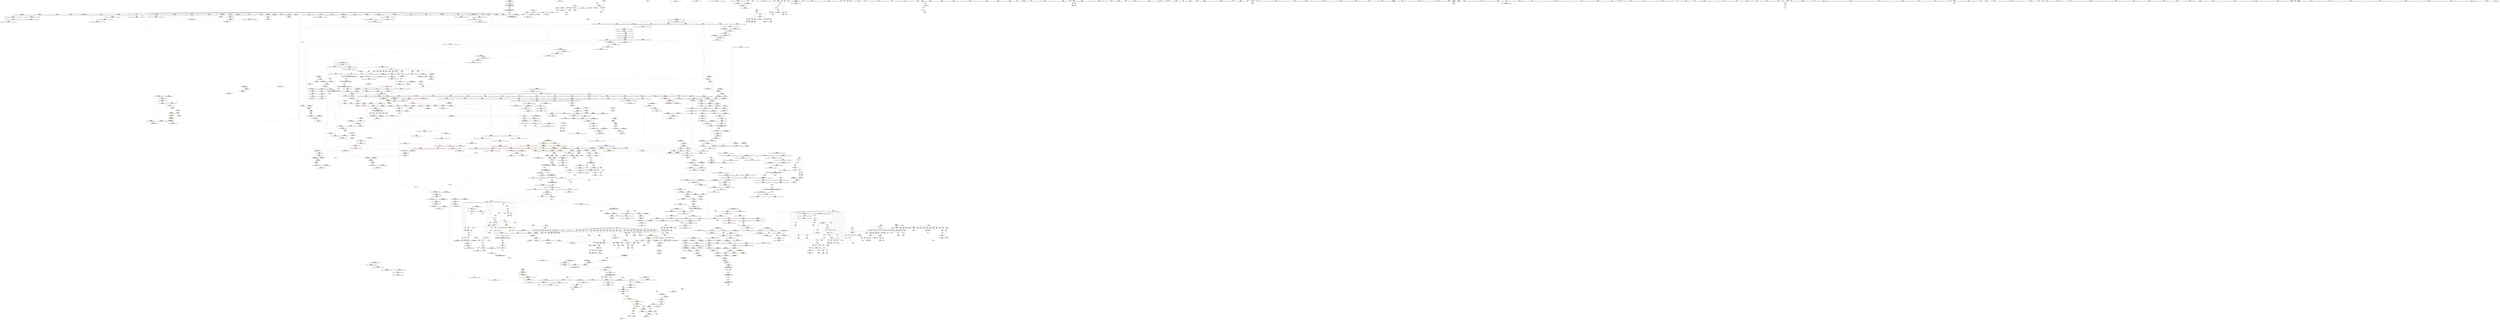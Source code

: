 digraph "SVFG" {
	label="SVFG";

	Node0x55644a82fa00 [shape=record,color=grey,label="{NodeID: 0\nNullPtr|{|<s39>112}}"];
	Node0x55644a82fa00 -> Node0x55644ad561e0[style=solid];
	Node0x55644a82fa00 -> Node0x55644ad562e0[style=solid];
	Node0x55644a82fa00 -> Node0x55644ad563b0[style=solid];
	Node0x55644a82fa00 -> Node0x55644ad56480[style=solid];
	Node0x55644a82fa00 -> Node0x55644ad56550[style=solid];
	Node0x55644a82fa00 -> Node0x55644ad56620[style=solid];
	Node0x55644a82fa00 -> Node0x55644ad566f0[style=solid];
	Node0x55644a82fa00 -> Node0x55644ad567c0[style=solid];
	Node0x55644a82fa00 -> Node0x55644ad56890[style=solid];
	Node0x55644a82fa00 -> Node0x55644ad56960[style=solid];
	Node0x55644a82fa00 -> Node0x55644ad56a30[style=solid];
	Node0x55644a82fa00 -> Node0x55644ad56b00[style=solid];
	Node0x55644a82fa00 -> Node0x55644ad56bd0[style=solid];
	Node0x55644a82fa00 -> Node0x55644ad56ca0[style=solid];
	Node0x55644a82fa00 -> Node0x55644ad56d70[style=solid];
	Node0x55644a82fa00 -> Node0x55644ad56e40[style=solid];
	Node0x55644a82fa00 -> Node0x55644ad56f10[style=solid];
	Node0x55644a82fa00 -> Node0x55644ad56fe0[style=solid];
	Node0x55644a82fa00 -> Node0x55644ad570b0[style=solid];
	Node0x55644a82fa00 -> Node0x55644ad57180[style=solid];
	Node0x55644a82fa00 -> Node0x55644ad57250[style=solid];
	Node0x55644a82fa00 -> Node0x55644ad57320[style=solid];
	Node0x55644a82fa00 -> Node0x55644ad573f0[style=solid];
	Node0x55644a82fa00 -> Node0x55644ad574c0[style=solid];
	Node0x55644a82fa00 -> Node0x55644ad57590[style=solid];
	Node0x55644a82fa00 -> Node0x55644ad57660[style=solid];
	Node0x55644a82fa00 -> Node0x55644ad57730[style=solid];
	Node0x55644a82fa00 -> Node0x55644ad57800[style=solid];
	Node0x55644a82fa00 -> Node0x55644ad578d0[style=solid];
	Node0x55644a82fa00 -> Node0x55644ad579a0[style=solid];
	Node0x55644a82fa00 -> Node0x55644ad57a70[style=solid];
	Node0x55644a82fa00 -> Node0x55644ad88fe0[style=solid];
	Node0x55644a82fa00 -> Node0x55644ad8c820[style=solid];
	Node0x55644a82fa00 -> Node0x55644ad8c8f0[style=solid];
	Node0x55644a82fa00 -> Node0x55644ad8c9c0[style=solid];
	Node0x55644a82fa00 -> Node0x55644ad8ef20[style=solid];
	Node0x55644a82fa00 -> Node0x55644adb5b80[style=solid];
	Node0x55644a82fa00 -> Node0x55644adbb6a0[style=solid];
	Node0x55644a82fa00 -> Node0x55644adbbca0[style=solid];
	Node0x55644a82fa00:s39 -> Node0x55644aeab780[style=solid,color=red];
	Node0x55644ad5b990 [shape=record,color=red,label="{NodeID: 775\n253\<--189\n\<--nc\n_Z2goii\n}"];
	Node0x55644ad5b990 -> Node0x55644ad589a0[style=solid];
	Node0x55644ad52260 [shape=record,color=black,label="{NodeID: 443\n1283\<--1282\n\<--_M_impl\n_ZNSt6vectorISt4pairIiiESaIS1_EE17_M_realloc_insertIJS1_EEEvN9__gnu_cxx17__normal_iteratorIPS1_S3_EEDpOT_\n|{<s0>71}}"];
	Node0x55644ad52260:s0 -> Node0x55644aea7ef0[style=solid,color=red];
	Node0x55644ad91b00 [shape=record,color=blue,label="{NodeID: 1218\n1791\<--1785\n__result.addr\<--__result\n_ZSt22__uninitialized_copy_aISt13move_iteratorIPSt4pairIiiEES3_S2_ET0_T_S6_S5_RSaIT1_E\n}"];
	Node0x55644ad91b00 -> Node0x55644ad869c0[style=dashed];
	Node0x55644ad45870 [shape=record,color=green,label="{NodeID: 111\n874\<--875\n_ZSt9terminatev\<--_ZSt9terminatev_field_insensitive\n}"];
	Node0x55644ae24730 [shape=record,color=yellow,style=double,label="{NodeID: 1993\n22V_1 = ENCHI(MR_22V_0)\npts\{22 \}\nFun[_Z2goii]|{|<s1>13}}"];
	Node0x55644ae24730 -> Node0x55644ad70090[style=dashed];
	Node0x55644ae24730:s1 -> Node0x55644ae24730[style=dashed,color=red];
	Node0x55644ad613c0 [shape=record,color=red,label="{NodeID: 886\n955\<--954\n\<--_M_start\n_ZNSt12_Vector_baseISt4pairIiiESaIS1_EED2Ev\n|{<s0>46}}"];
	Node0x55644ad613c0:s0 -> Node0x55644aea3e40[style=solid,color=red];
	Node0x55644ad67e30 [shape=record,color=purple,label="{NodeID: 554\n575\<--17\narrayidx71\<--label\nmain\n}"];
	Node0x55644ad67e30 -> Node0x55644ad5f820[style=solid];
	Node0x55644ae41570 [shape=record,color=yellow,style=double,label="{NodeID: 2436\n57V_2 = CSCHI(MR_57V_1)\npts\{1774 \}\nCS[]|{<s0>60|<s1>71}}"];
	Node0x55644ae41570:s0 -> Node0x55644ae01640[style=dashed,color=blue];
	Node0x55644ae41570:s1 -> Node0x55644ae42760[style=dashed,color=blue];
	Node0x55644ad4a850 [shape=record,color=green,label="{NodeID: 222\n1672\<--1673\n__b.addr\<--__b.addr_field_insensitive\n_ZSt3maxImERKT_S2_S2_\n}"];
	Node0x55644ad4a850 -> Node0x55644ad85d90[style=solid];
	Node0x55644ad4a850 -> Node0x55644ad85e60[style=solid];
	Node0x55644ad4a850 -> Node0x55644ad90e00[style=solid];
	Node0x55644ae2b7d0 [shape=record,color=yellow,style=double,label="{NodeID: 2104\n20V_1 = ENCHI(MR_20V_0)\npts\{270002 \}\nFun[_ZNSt6vectorISt4pairIiiESaIS1_EED2Ev]|{<s0>10|<s1>11}}"];
	Node0x55644ae2b7d0:s0 -> Node0x55644ae269c0[style=dashed,color=red];
	Node0x55644ae2b7d0:s1 -> Node0x55644ae269c0[style=dashed,color=red];
	Node0x55644ad86680 [shape=record,color=red,label="{NodeID: 997\n1744\<--1738\n\<--__n.addr\n_ZNSt16allocator_traitsISaISt4pairIiiEEE8allocateERS2_m\n|{<s0>112}}"];
	Node0x55644ad86680:s0 -> Node0x55644aeab640[style=solid,color=red];
	Node0x55644adbbca0 [shape=record,color=grey,label="{NodeID: 1772\n1330 = cmp(1329, 3, )\n}"];
	Node0x55644ad6d8c0 [shape=record,color=purple,label="{NodeID: 665\n1432\<--1430\n_M_finish\<--\n_ZNSt6vectorISt4pairIiiESaIS1_EE3endEv\n|{<s0>89}}"];
	Node0x55644ad6d8c0:s0 -> Node0x55644aea33c0[style=solid,color=red];
	Node0x55644aea7ef0 [shape=record,color=black,label="{NodeID: 2547\n1201 = PHI(1160, 1283, )\n0th arg _ZNSt16allocator_traitsISaISt4pairIiiEEE9constructIS1_JS1_EEEvRS2_PT_DpOT0_ }"];
	Node0x55644aea7ef0 -> Node0x55644ad8e560[style=solid];
	Node0x55644ad58a70 [shape=record,color=black,label="{NodeID: 333\n260\<--259\nidxprom27\<--\n_Z2goii\n}"];
	Node0x55644ad8c1a0 [shape=record,color=blue,label="{NodeID: 1108\n822\<--821\n__t.addr\<--__t\n_ZSt7forwardIRiEOT_RNSt16remove_referenceIS1_E4typeE\n}"];
	Node0x55644ad8c1a0 -> Node0x55644ad60790[style=dashed];
	Node0x55644aceafe0 [shape=record,color=green,label="{NodeID: 1\n7\<--1\n__dso_handle\<--dummyObj\nGlob }"];
	Node0x55644ad5ba60 [shape=record,color=red,label="{NodeID: 776\n262\<--189\n\<--nc\n_Z2goii\n}"];
	Node0x55644ad5ba60 -> Node0x55644ad58b40[style=solid];
	Node0x55644ad52330 [shape=record,color=black,label="{NodeID: 444\n1334\<--1333\n\<--_M_impl17\n_ZNSt6vectorISt4pairIiiESaIS1_EE17_M_realloc_insertIJS1_EEEvN9__gnu_cxx17__normal_iteratorIPS1_S3_EEDpOT_\n|{<s0>79}}"];
	Node0x55644ad52330:s0 -> Node0x55644aea4380[style=solid,color=red];
	Node0x55644ad91bd0 [shape=record,color=blue,label="{NodeID: 1219\n1793\<--1786\n.addr\<--\n_ZSt22__uninitialized_copy_aISt13move_iteratorIPSt4pairIiiEES3_S2_ET0_T_S6_S5_RSaIT1_E\n}"];
	Node0x55644ad45970 [shape=record,color=green,label="{NodeID: 112\n882\<--883\nthis.addr\<--this.addr_field_insensitive\n_ZNSt12_Vector_baseISt4pairIiiESaIS1_EE12_Vector_implC2Ev\n}"];
	Node0x55644ad45970 -> Node0x55644ad60d40[style=solid];
	Node0x55644ad45970 -> Node0x55644ad8c750[style=solid];
	Node0x55644ae247e0 [shape=record,color=yellow,style=double,label="{NodeID: 1994\n24V_1 = ENCHI(MR_24V_0)\npts\{24 \}\nFun[_Z2goii]|{|<s1>13}}"];
	Node0x55644ae247e0 -> Node0x55644ad70570[style=dashed];
	Node0x55644ae247e0:s1 -> Node0x55644ae247e0[style=dashed,color=red];
	Node0x55644ad61490 [shape=record,color=red,label="{NodeID: 887\n958\<--957\n\<--_M_end_of_storage\n_ZNSt12_Vector_baseISt4pairIiiESaIS1_EED2Ev\n}"];
	Node0x55644ad61490 -> Node0x55644ad50380[style=solid];
	Node0x55644ad67f00 [shape=record,color=purple,label="{NodeID: 555\n630\<--17\narrayidx100\<--label\nmain\n}"];
	Node0x55644ad4a920 [shape=record,color=green,label="{NodeID: 223\n1692\<--1693\n__a.addr\<--__a.addr_field_insensitive\n_ZNSt16allocator_traitsISaISt4pairIiiEEE8max_sizeERKS2_\n}"];
	Node0x55644ad4a920 -> Node0x55644ad860d0[style=solid];
	Node0x55644ad4a920 -> Node0x55644ad91070[style=solid];
	Node0x55644ae2b8b0 [shape=record,color=yellow,style=double,label="{NodeID: 2105\n57V_1 = ENCHI(MR_57V_0)\npts\{1774 \}\nFun[_ZSt18uninitialized_copyISt13move_iteratorIPSt4pairIiiEES3_ET0_T_S6_S5_]|{<s0>122}}"];
	Node0x55644ae2b8b0:s0 -> Node0x55644ae17e40[style=dashed,color=red];
	Node0x55644ad86750 [shape=record,color=red,label="{NodeID: 998\n1762\<--1753\nthis1\<--this.addr\n_ZN9__gnu_cxx13new_allocatorISt4pairIiiEE8allocateEmPKv\n|{<s0>113}}"];
	Node0x55644ad86750:s0 -> Node0x55644aea6b10[style=solid,color=red];
	Node0x55644adbbe20 [shape=record,color=grey,label="{NodeID: 1773\n1569 = cmp(1568, 1570, )\n}"];
	Node0x55644ad6d990 [shape=record,color=purple,label="{NodeID: 666\n2077\<--1458\noffset_0\<--\n}"];
	Node0x55644ad6d990 -> Node0x55644ad8fb50[style=solid];
	Node0x55644aea80d0 [shape=record,color=black,label="{NodeID: 2548\n1471 = PHI(1260, )\n1st arg _ZNKSt6vectorISt4pairIiiESaIS1_EE12_M_check_lenEmPKc }"];
	Node0x55644aea80d0 -> Node0x55644ad8fdc0[style=solid];
	Node0x55644ad58b40 [shape=record,color=black,label="{NodeID: 334\n263\<--262\nidxprom29\<--\n_Z2goii\n}"];
	Node0x55644ad8c270 [shape=record,color=blue,label="{NodeID: 1109\n831\<--828\nthis.addr\<--this\n_ZNSt4pairIiiEC2IRiS2_Lb1EEEOT_OT0_\n}"];
	Node0x55644ad8c270 -> Node0x55644ad60860[style=dashed];
	Node0x55644ad1d8c0 [shape=record,color=green,label="{NodeID: 2\n21\<--1\n\<--dummyObj\nCan only get source location for instruction, argument, global var or function.}"];
	Node0x55644ad5bb30 [shape=record,color=red,label="{NodeID: 777\n274\<--189\n\<--nc\n_Z2goii\n}"];
	Node0x55644ad5bb30 -> Node0x55644ad58ce0[style=solid];
	Node0x55644ad52400 [shape=record,color=black,label="{NodeID: 445\n1388\<--1383\nsub.ptr.lhs.cast\<--\n_ZNSt6vectorISt4pairIiiESaIS1_EE17_M_realloc_insertIJS1_EEEvN9__gnu_cxx17__normal_iteratorIPS1_S3_EEDpOT_\n}"];
	Node0x55644ad52400 -> Node0x55644adb7aa0[style=solid];
	Node0x55644ad91ca0 [shape=record,color=blue, style = dotted,label="{NodeID: 1220\n2083\<--2085\noffset_0\<--dummyVal\n_ZSt22__uninitialized_copy_aISt13move_iteratorIPSt4pairIiiEES3_S2_ET0_T_S6_S5_RSaIT1_E\n}"];
	Node0x55644ad91ca0 -> Node0x55644ad86a90[style=dashed];
	Node0x55644ad45a40 [shape=record,color=green,label="{NodeID: 113\n888\<--889\n_ZNSaISt4pairIiiEEC2Ev\<--_ZNSaISt4pairIiiEEC2Ev_field_insensitive\n}"];
	Node0x55644ad61560 [shape=record,color=red,label="{NodeID: 888\n961\<--960\n\<--_M_start4\n_ZNSt12_Vector_baseISt4pairIiiESaIS1_EED2Ev\n}"];
	Node0x55644ad61560 -> Node0x55644ad50450[style=solid];
	Node0x55644ad67fd0 [shape=record,color=purple,label="{NodeID: 556\n643\<--17\narrayidx108\<--label\nmain\n}"];
	Node0x55644ad67fd0 -> Node0x55644ad8b300[style=solid];
	Node0x55644ae41830 [shape=record,color=yellow,style=double,label="{NodeID: 2438\n18V_2 = CSCHI(MR_18V_1)\npts\{270001 \}\nCS[]|{<s0>19}}"];
	Node0x55644ae41830:s0 -> Node0x55644ae0f240[style=dashed,color=blue];
	Node0x55644ad4a9f0 [shape=record,color=green,label="{NodeID: 224\n1698\<--1699\n_ZNK9__gnu_cxx13new_allocatorISt4pairIiiEE8max_sizeEv\<--_ZNK9__gnu_cxx13new_allocatorISt4pairIiiEE8max_sizeEv_field_insensitive\n}"];
	Node0x55644ad86820 [shape=record,color=red,label="{NodeID: 999\n1763\<--1755\n\<--__n.addr\n_ZN9__gnu_cxx13new_allocatorISt4pairIiiEE8allocateEmPKv\n}"];
	Node0x55644ad86820 -> Node0x55644adbb3a0[style=solid];
	Node0x55644adbbfa0 [shape=record,color=grey,label="{NodeID: 1774\n1680 = cmp(1677, 1679, )\n}"];
	Node0x55644ad6da60 [shape=record,color=purple,label="{NodeID: 667\n2080\<--1458\noffset_1\<--\n}"];
	Node0x55644ad6da60 -> Node0x55644ad8fc20[style=solid];
	Node0x55644aea81e0 [shape=record,color=black,label="{NodeID: 2549\n1472 = PHI(1258, )\n2nd arg _ZNKSt6vectorISt4pairIiiESaIS1_EE12_M_check_lenEmPKc }"];
	Node0x55644aea81e0 -> Node0x55644ad8fe90[style=solid];
	Node0x55644ad58c10 [shape=record,color=black,label="{NodeID: 335\n272\<--271\nidxprom33\<--\n_Z2goii\n}"];
	Node0x55644ad8c340 [shape=record,color=blue,label="{NodeID: 1110\n833\<--829\n__x.addr\<--__x\n_ZNSt4pairIiiEC2IRiS2_Lb1EEEOT_OT0_\n}"];
	Node0x55644ad8c340 -> Node0x55644ad60930[style=dashed];
	Node0x55644ad1e010 [shape=record,color=green,label="{NodeID: 3\n28\<--1\n.str\<--dummyObj\nGlob }"];
	Node0x55644ad5bc00 [shape=record,color=red,label="{NodeID: 778\n204\<--203\n\<--arrayidx3\n_Z2goii\n}"];
	Node0x55644ad5bc00 -> Node0x55644adbac20[style=solid];
	Node0x55644ad524d0 [shape=record,color=black,label="{NodeID: 446\n1389\<--1387\nsub.ptr.rhs.cast\<--\n_ZNSt6vectorISt4pairIiiESaIS1_EE17_M_realloc_insertIJS1_EEEvN9__gnu_cxx17__normal_iteratorIPS1_S3_EEDpOT_\n}"];
	Node0x55644ad524d0 -> Node0x55644adb7aa0[style=solid];
	Node0x55644ad91d70 [shape=record,color=blue, style = dotted,label="{NodeID: 1221\n2086\<--2088\noffset_0\<--dummyVal\n_ZSt22__uninitialized_copy_aISt13move_iteratorIPSt4pairIiiEES3_S2_ET0_T_S6_S5_RSaIT1_E\n}"];
	Node0x55644ad91d70 -> Node0x55644ad86b60[style=dashed];
	Node0x55644ad4ae60 [shape=record,color=green,label="{NodeID: 114\n899\<--900\nthis.addr\<--this.addr_field_insensitive\n_ZNSaISt4pairIiiEEC2Ev\n}"];
	Node0x55644ad4ae60 -> Node0x55644ad60e10[style=solid];
	Node0x55644ad4ae60 -> Node0x55644ad8ca90[style=solid];
	Node0x55644ad61630 [shape=record,color=red,label="{NodeID: 889\n994\<--988\n\<--__first.addr\n_ZSt8_DestroyIPSt4pairIiiEEvT_S3_\n|{<s0>50}}"];
	Node0x55644ad61630:s0 -> Node0x55644aea7cd0[style=solid,color=red];
	Node0x55644ad680a0 [shape=record,color=purple,label="{NodeID: 557\n690\<--17\narrayidx132\<--label\nmain\n}"];
	Node0x55644ae41990 [shape=record,color=yellow,style=double,label="{NodeID: 2439\n121V_2 = CSCHI(MR_121V_1)\npts\{1774 270000 270001 270002 \}\nCS[]|{<s0>23|<s1>23|<s2>23|<s3>23}}"];
	Node0x55644ae41990:s0 -> Node0x55644ae10140[style=dashed,color=blue];
	Node0x55644ae41990:s1 -> Node0x55644ae10640[style=dashed,color=blue];
	Node0x55644ae41990:s2 -> Node0x55644ae10b40[style=dashed,color=blue];
	Node0x55644ae41990:s3 -> Node0x55644ae11040[style=dashed,color=blue];
	Node0x55644ad4aaf0 [shape=record,color=green,label="{NodeID: 225\n1703\<--1704\nthis.addr\<--this.addr_field_insensitive\n_ZNKSt12_Vector_baseISt4pairIiiESaIS1_EE19_M_get_Tp_allocatorEv\n}"];
	Node0x55644ad4aaf0 -> Node0x55644ad861a0[style=solid];
	Node0x55644ad4aaf0 -> Node0x55644ad91140[style=solid];
	Node0x55644ad868f0 [shape=record,color=red,label="{NodeID: 1000\n1771\<--1755\n\<--__n.addr\n_ZN9__gnu_cxx13new_allocatorISt4pairIiiEE8allocateEmPKv\n}"];
	Node0x55644ad868f0 -> Node0x55644adb7c20[style=solid];
	Node0x55644adbc120 [shape=record,color=grey,label="{NodeID: 1775\n257 = cmp(249, 256, )\n}"];
	Node0x55644ad6db30 [shape=record,color=purple,label="{NodeID: 668\n2078\<--1459\noffset_0\<--\n}"];
	Node0x55644ad6db30 -> Node0x55644ad88560[style=solid];
	Node0x55644aea82f0 [shape=record,color=black,label="{NodeID: 2550\n1972 = PHI(1901, )\n0th arg _ZSt10_ConstructISt4pairIiiEJS1_EEvPT_DpOT0_ }"];
	Node0x55644aea82f0 -> Node0x55644ad92ce0[style=solid];
	Node0x55644ad58ce0 [shape=record,color=black,label="{NodeID: 336\n275\<--274\nidxprom35\<--\n_Z2goii\n}"];
	Node0x55644ad8c410 [shape=record,color=blue,label="{NodeID: 1111\n835\<--830\n__y.addr\<--__y\n_ZNSt4pairIiiEC2IRiS2_Lb1EEEOT_OT0_\n}"];
	Node0x55644ad8c410 -> Node0x55644ad60a00[style=dashed];
	Node0x55644ad1e0d0 [shape=record,color=green,label="{NodeID: 4\n30\<--1\n.str.2\<--dummyObj\nGlob }"];
	Node0x55644ad5bcd0 [shape=record,color=red,label="{NodeID: 779\n218\<--217\n\<--arrayidx6\n_Z2goii\n}"];
	Node0x55644ad5bcd0 -> Node0x55644adb74a0[style=solid];
	Node0x55644ad525a0 [shape=record,color=black,label="{NodeID: 447\n1430\<--1429\n\<--this1\n_ZNSt6vectorISt4pairIiiESaIS1_EE3endEv\n}"];
	Node0x55644ad525a0 -> Node0x55644ad6d7f0[style=solid];
	Node0x55644ad525a0 -> Node0x55644ad6d8c0[style=solid];
	Node0x55644ad91e40 [shape=record,color=blue,label="{NodeID: 1222\n1824\<--1821\n__i.addr\<--__i\n_ZSt32__make_move_if_noexcept_iteratorISt4pairIiiESt13move_iteratorIPS1_EET0_PT_\n}"];
	Node0x55644ad91e40 -> Node0x55644ad86c30[style=dashed];
	Node0x55644ad4af30 [shape=record,color=green,label="{NodeID: 115\n905\<--906\n_ZN9__gnu_cxx13new_allocatorISt4pairIiiEEC2Ev\<--_ZN9__gnu_cxx13new_allocatorISt4pairIiiEEC2Ev_field_insensitive\n}"];
	Node0x55644ad61700 [shape=record,color=red,label="{NodeID: 890\n995\<--990\n\<--__last.addr\n_ZSt8_DestroyIPSt4pairIiiEEvT_S3_\n|{<s0>50}}"];
	Node0x55644ad61700:s0 -> Node0x55644aea7de0[style=solid,color=red];
	Node0x55644ad68170 [shape=record,color=purple,label="{NodeID: 558\n693\<--17\narrayidx134\<--label\nmain\n}"];
	Node0x55644ad68170 -> Node0x55644ad5fc30[style=solid];
	Node0x55644ae41b20 [shape=record,color=yellow,style=double,label="{NodeID: 2440\n133V_2 = CSCHI(MR_133V_1)\npts\{7610000 7610001 \}\nCS[]}"];
	Node0x55644ad4abc0 [shape=record,color=green,label="{NodeID: 226\n1712\<--1713\nthis.addr\<--this.addr_field_insensitive\n_ZNK9__gnu_cxx13new_allocatorISt4pairIiiEE8max_sizeEv\n}"];
	Node0x55644ad4abc0 -> Node0x55644ad86270[style=solid];
	Node0x55644ad4abc0 -> Node0x55644ad91210[style=solid];
	Node0x55644ad869c0 [shape=record,color=red,label="{NodeID: 1001\n1811\<--1791\n\<--__result.addr\n_ZSt22__uninitialized_copy_aISt13move_iteratorIPSt4pairIiiEES3_S2_ET0_T_S6_S5_RSaIT1_E\n|{<s0>118}}"];
	Node0x55644ad869c0:s0 -> Node0x55644aeb27f0[style=solid,color=red];
	Node0x55644adbc2a0 [shape=record,color=grey,label="{NodeID: 1776\n267 = cmp(265, 266, )\n}"];
	Node0x55644ad6dc00 [shape=record,color=purple,label="{NodeID: 669\n2081\<--1459\noffset_1\<--\n}"];
	Node0x55644ad6dc00 -> Node0x55644ad88630[style=solid];
	Node0x55644aea8400 [shape=record,color=black,label="{NodeID: 2551\n1973 = PHI(1904, )\n1st arg _ZSt10_ConstructISt4pairIiiEJS1_EEvPT_DpOT0_ }"];
	Node0x55644aea8400 -> Node0x55644ad92db0[style=solid];
	Node0x55644ad58db0 [shape=record,color=black,label="{NodeID: 337\n291\<--290\nidxprom40\<--\n_Z2goii\n}"];
	Node0x55644ad8c4e0 [shape=record,color=blue,label="{NodeID: 1112\n842\<--845\nfirst\<--\n_ZNSt4pairIiiEC2IRiS2_Lb1EEEOT_OT0_\n|{<s0>37}}"];
	Node0x55644ad8c4e0:s0 -> Node0x55644ae41b20[style=dashed,color=blue];
	Node0x55644ad1e190 [shape=record,color=green,label="{NodeID: 5\n32\<--1\nstdin\<--dummyObj\nGlob }"];
	Node0x55644ae1c2b0 [shape=record,color=yellow,style=double,label="{NodeID: 1887\n315V_1 = ENCHI(MR_315V_0)\npts\{270000 270001 \}\nFun[_ZN9__gnu_cxx17__normal_iteratorIPSt4pairIiiESt6vectorIS2_SaIS2_EEEC2ERKS3_]}"];
	Node0x55644ae1c2b0 -> Node0x55644ad864e0[style=dashed];
	Node0x55644ad5bda0 [shape=record,color=red,label="{NodeID: 780\n225\<--224\n\<--arrayidx8\n_Z2goii\n}"];
	Node0x55644ad5bda0 -> Node0x55644adb6720[style=solid];
	Node0x55644ad52670 [shape=record,color=black,label="{NodeID: 448\n1422\<--1437\n_ZNSt6vectorISt4pairIiiESaIS1_EE3endEv_ret\<--\n_ZNSt6vectorISt4pairIiiESaIS1_EE3endEv\n|{<s0>61}}"];
	Node0x55644ad52670:s0 -> Node0x55644aeb14d0[style=solid,color=blue];
	Node0x55644ad91f10 [shape=record,color=blue,label="{NodeID: 1223\n1850\<--1835\ncoerce.dive\<--__first.coerce\n_ZSt18uninitialized_copyISt13move_iteratorIPSt4pairIiiEES3_ET0_T_S6_S5_\n}"];
	Node0x55644ad91f10 -> Node0x55644ad888a0[style=dashed];
	Node0x55644ad4b000 [shape=record,color=green,label="{NodeID: 116\n910\<--911\nthis.addr\<--this.addr_field_insensitive\n_ZN9__gnu_cxx13new_allocatorISt4pairIiiEEC2Ev\n}"];
	Node0x55644ad4b000 -> Node0x55644ad60ee0[style=solid];
	Node0x55644ad4b000 -> Node0x55644ad8cb60[style=solid];
	Node0x55644ad617d0 [shape=record,color=red,label="{NodeID: 891\n1023\<--1014\nthis1\<--this.addr\n_ZNSt12_Vector_baseISt4pairIiiESaIS1_EE13_M_deallocateEPS1_m\n}"];
	Node0x55644ad617d0 -> Node0x55644ad6b500[style=solid];
	Node0x55644ad68240 [shape=record,color=purple,label="{NodeID: 559\n82\<--25\n\<--all\n__cxx_global_var_init.1\n}"];
	Node0x55644ad68240 -> Node0x55644adb55e0[style=solid];
	Node0x55644ad4ac90 [shape=record,color=green,label="{NodeID: 227\n1721\<--1722\nthis.addr\<--this.addr_field_insensitive\n_ZN9__gnu_cxx17__normal_iteratorIPSt4pairIiiESt6vectorIS2_SaIS2_EEEC2ERKS3_\n}"];
	Node0x55644ad4ac90 -> Node0x55644ad86340[style=solid];
	Node0x55644ad4ac90 -> Node0x55644ad912e0[style=solid];
	Node0x55644ad86a90 [shape=record,color=red,label="{NodeID: 1002\n1813\<--1812\n\<--coerce.dive3\n_ZSt22__uninitialized_copy_aISt13move_iteratorIPSt4pairIiiEES3_S2_ET0_T_S6_S5_RSaIT1_E\n|{<s0>118}}"];
	Node0x55644ad86a90:s0 -> Node0x55644aeb25d0[style=solid,color=red];
	Node0x55644adbc420 [shape=record,color=grey,label="{NodeID: 1777\n287 = cmp(286, 21, )\n}"];
	Node0x55644ad6dcd0 [shape=record,color=purple,label="{NodeID: 670\n1555\<--1545\ncoerce.dive\<--retval\n_ZNSt6vectorISt4pairIiiESaIS1_EE5beginEv\n}"];
	Node0x55644ad6dcd0 -> Node0x55644ad84fc0[style=solid];
	Node0x55644aea8540 [shape=record,color=black,label="{NodeID: 2552\n1194 = PHI(749, )\n0th arg _ZSt4moveIRSt4pairIiiEEONSt16remove_referenceIT_E4typeEOS4_ }"];
	Node0x55644aea8540 -> Node0x55644ad8e490[style=solid];
	Node0x55644ad58e80 [shape=record,color=black,label="{NodeID: 338\n294\<--293\nidxprom42\<--\n_Z2goii\n}"];
	Node0x55644ad8c5b0 [shape=record,color=blue,label="{NodeID: 1113\n847\<--850\nsecond\<--\n_ZNSt4pairIiiEC2IRiS2_Lb1EEEOT_OT0_\n|{<s0>37}}"];
	Node0x55644ad8c5b0:s0 -> Node0x55644ae41b20[style=dashed,color=blue];
	Node0x55644ad1e250 [shape=record,color=green,label="{NodeID: 6\n33\<--1\n.str.3\<--dummyObj\nGlob }"];
	Node0x55644ad5be70 [shape=record,color=red,label="{NodeID: 781\n249\<--248\n\<--arrayidx21\n_Z2goii\n}"];
	Node0x55644ad5be70 -> Node0x55644adbc120[style=solid];
	Node0x55644ad52740 [shape=record,color=black,label="{NodeID: 449\n1454\<--1453\n\<--\n_ZN9__gnu_cxx13new_allocatorISt4pairIiiEE9constructIS2_JS2_EEEvPT_DpOT0_\n}"];
	Node0x55644ad52740 -> Node0x55644ad52810[style=solid];
	Node0x55644ad91fe0 [shape=record,color=blue,label="{NodeID: 1224\n1852\<--1836\ncoerce.dive1\<--__last.coerce\n_ZSt18uninitialized_copyISt13move_iteratorIPSt4pairIiiEES3_ET0_T_S6_S5_\n}"];
	Node0x55644ad91fe0 -> Node0x55644ad88970[style=dashed];
	Node0x55644ad4b0d0 [shape=record,color=green,label="{NodeID: 117\n919\<--920\n__first.addr\<--__first.addr_field_insensitive\n_ZSt8_DestroyIPSt4pairIiiES1_EvT_S3_RSaIT0_E\n}"];
	Node0x55644ad4b0d0 -> Node0x55644ad60fb0[style=solid];
	Node0x55644ad4b0d0 -> Node0x55644ad8cc30[style=solid];
	Node0x55644ad618a0 [shape=record,color=red,label="{NodeID: 892\n1024\<--1016\n\<--__p.addr\n_ZNSt12_Vector_baseISt4pairIiiESaIS1_EE13_M_deallocateEPS1_m\n}"];
	Node0x55644ad618a0 -> Node0x55644adbb6a0[style=solid];
	Node0x55644ad68310 [shape=record,color=purple,label="{NodeID: 560\n89\<--25\n\<--all\n__cxx_global_var_init.1\n}"];
	Node0x55644ad4ad60 [shape=record,color=green,label="{NodeID: 228\n1723\<--1724\n__i.addr\<--__i.addr_field_insensitive\n_ZN9__gnu_cxx17__normal_iteratorIPSt4pairIiiESt6vectorIS2_SaIS2_EEEC2ERKS3_\n}"];
	Node0x55644ad4ad60 -> Node0x55644ad86410[style=solid];
	Node0x55644ad4ad60 -> Node0x55644ad913b0[style=solid];
	Node0x55644ad86b60 [shape=record,color=red,label="{NodeID: 1003\n1815\<--1814\n\<--coerce.dive4\n_ZSt22__uninitialized_copy_aISt13move_iteratorIPSt4pairIiiEES3_S2_ET0_T_S6_S5_RSaIT1_E\n|{<s0>118}}"];
	Node0x55644ad86b60:s0 -> Node0x55644aeb26e0[style=solid,color=red];
	Node0x55644adbc5a0 [shape=record,color=grey,label="{NodeID: 1778\n1156 = cmp(1151, 1155, )\n}"];
	Node0x55644ad6dda0 [shape=record,color=purple,label="{NodeID: 671\n1552\<--1551\n_M_impl\<--\n_ZNSt6vectorISt4pairIiiESaIS1_EE5beginEv\n}"];
	Node0x55644aea8680 [shape=record,color=black,label="{NodeID: 2553\n935 = PHI(149, 1123, 1300, 1316, 1352, 1372, )\n0th arg _ZNSt12_Vector_baseISt4pairIiiESaIS1_EE19_M_get_Tp_allocatorEv }"];
	Node0x55644aea8680 -> Node0x55644ad8cea0[style=solid];
	Node0x55644ad58f50 [shape=record,color=black,label="{NodeID: 339\n300\<--299\nidxprom45\<--\n_Z2goii\n}"];
	Node0x55644ad8c680 [shape=record,color=blue,label="{NodeID: 1114\n855\<--854\nthis.addr\<--this\n_ZNSt12_Vector_baseISt4pairIiiESaIS1_EEC2Ev\n}"];
	Node0x55644ad8c680 -> Node0x55644ad60c70[style=dashed];
	Node0x55644ad1e310 [shape=record,color=green,label="{NodeID: 7\n35\<--1\n.str.4\<--dummyObj\nGlob }"];
	Node0x55644ad5bf40 [shape=record,color=red,label="{NodeID: 782\n256\<--255\n\<--arrayidx25\n_Z2goii\n}"];
	Node0x55644ad5bf40 -> Node0x55644adbc120[style=solid];
	Node0x55644ad52810 [shape=record,color=black,label="{NodeID: 450\n1455\<--1454\n\<--\n_ZN9__gnu_cxx13new_allocatorISt4pairIiiEE9constructIS2_JS2_EEEvPT_DpOT0_\n}"];
	Node0x55644ad52810 -> Node0x55644ad528e0[style=solid];
	Node0x55644ad920b0 [shape=record,color=blue,label="{NodeID: 1225\n1842\<--1837\n__result.addr\<--__result\n_ZSt18uninitialized_copyISt13move_iteratorIPSt4pairIiiEES3_ET0_T_S6_S5_\n}"];
	Node0x55644ad920b0 -> Node0x55644ad86dd0[style=dashed];
	Node0x55644ad4b1a0 [shape=record,color=green,label="{NodeID: 118\n921\<--922\n__last.addr\<--__last.addr_field_insensitive\n_ZSt8_DestroyIPSt4pairIiiES1_EvT_S3_RSaIT0_E\n}"];
	Node0x55644ad4b1a0 -> Node0x55644ad61080[style=solid];
	Node0x55644ad4b1a0 -> Node0x55644ad8cd00[style=solid];
	Node0x55644ad61970 [shape=record,color=red,label="{NodeID: 893\n1029\<--1016\n\<--__p.addr\n_ZNSt12_Vector_baseISt4pairIiiESaIS1_EE13_M_deallocateEPS1_m\n|{<s0>51}}"];
	Node0x55644ad61970:s0 -> Node0x55644aea4f20[style=solid,color=red];
	Node0x55644ad683e0 [shape=record,color=purple,label="{NodeID: 561\n90\<--25\n\<--all\n__cxx_global_var_init.1\n}"];
	Node0x55644ad683e0 -> Node0x55644adbbb20[style=solid];
	Node0x55644ad53290 [shape=record,color=green,label="{NodeID: 229\n1736\<--1737\n__a.addr\<--__a.addr_field_insensitive\n_ZNSt16allocator_traitsISaISt4pairIiiEEE8allocateERS2_m\n}"];
	Node0x55644ad53290 -> Node0x55644ad865b0[style=solid];
	Node0x55644ad53290 -> Node0x55644ad91550[style=solid];
	Node0x55644ad86c30 [shape=record,color=red,label="{NodeID: 1004\n1827\<--1824\n\<--__i.addr\n_ZSt32__make_move_if_noexcept_iteratorISt4pairIiiESt13move_iteratorIPS1_EET0_PT_\n|{<s0>119}}"];
	Node0x55644ad86c30:s0 -> Node0x55644aea70a0[style=solid,color=red];
	Node0x55644adbc720 [shape=record,color=grey,label="{NodeID: 1779\n674 = cmp(672, 673, )\n}"];
	Node0x55644ad6de70 [shape=record,color=purple,label="{NodeID: 672\n1553\<--1551\n_M_start\<--\n_ZNSt6vectorISt4pairIiiESaIS1_EE5beginEv\n|{<s0>103}}"];
	Node0x55644ad6de70:s0 -> Node0x55644aea33c0[style=solid,color=red];
	Node0x55644aea8bd0 [shape=record,color=black,label="{NodeID: 2554\n1524 = PHI(1233, )\n0th arg _ZN9__gnu_cxxmiIPSt4pairIiiESt6vectorIS2_SaIS2_EEEENS_17__normal_iteratorIT_T0_E15difference_typeERKSA_SD_ }"];
	Node0x55644aea8bd0 -> Node0x55644ad90100[style=solid];
	Node0x55644ad59020 [shape=record,color=black,label="{NodeID: 340\n303\<--302\nidxprom47\<--\n_Z2goii\n}"];
	Node0x55644ad8c750 [shape=record,color=blue,label="{NodeID: 1115\n882\<--881\nthis.addr\<--this\n_ZNSt12_Vector_baseISt4pairIiiESaIS1_EE12_Vector_implC2Ev\n}"];
	Node0x55644ad8c750 -> Node0x55644ad60d40[style=dashed];
	Node0x55644ad1e3d0 [shape=record,color=green,label="{NodeID: 8\n37\<--1\nstdout\<--dummyObj\nGlob }"];
	Node0x55644ad5c010 [shape=record,color=red,label="{NodeID: 783\n265\<--264\n\<--arrayidx30\n_Z2goii\n}"];
	Node0x55644ad5c010 -> Node0x55644adbc2a0[style=solid];
	Node0x55644ad528e0 [shape=record,color=black,label="{NodeID: 451\n1458\<--1455\n\<--\n_ZN9__gnu_cxx13new_allocatorISt4pairIiiEE9constructIS2_JS2_EEEvPT_DpOT0_\n}"];
	Node0x55644ad528e0 -> Node0x55644ad6d990[style=solid];
	Node0x55644ad528e0 -> Node0x55644ad6da60[style=solid];
	Node0x55644ad92180 [shape=record,color=blue,label="{NodeID: 1226\n1844\<--1856\n__assignable\<--\n_ZSt18uninitialized_copyISt13move_iteratorIPSt4pairIiiEES3_ET0_T_S6_S5_\n}"];
	Node0x55644ad4b270 [shape=record,color=green,label="{NodeID: 119\n923\<--924\n.addr\<--.addr_field_insensitive\n_ZSt8_DestroyIPSt4pairIiiES1_EvT_S3_RSaIT0_E\n}"];
	Node0x55644ad4b270 -> Node0x55644ad8cdd0[style=solid];
	Node0x55644ad61a40 [shape=record,color=red,label="{NodeID: 894\n1030\<--1018\n\<--__n.addr\n_ZNSt12_Vector_baseISt4pairIiiESaIS1_EE13_M_deallocateEPS1_m\n|{<s0>51}}"];
	Node0x55644ad61a40:s0 -> Node0x55644aea5030[style=solid,color=red];
	Node0x55644ad684b0 [shape=record,color=purple,label="{NodeID: 562\n119\<--25\n\<--all\n__cxx_global_array_dtor\n}"];
	Node0x55644ad53360 [shape=record,color=green,label="{NodeID: 230\n1738\<--1739\n__n.addr\<--__n.addr_field_insensitive\n_ZNSt16allocator_traitsISaISt4pairIiiEEE8allocateERS2_m\n}"];
	Node0x55644ad53360 -> Node0x55644ad86680[style=solid];
	Node0x55644ad53360 -> Node0x55644ad91620[style=solid];
	Node0x55644ae2bf00 [shape=record,color=yellow,style=double,label="{NodeID: 2112\n18V_1 = ENCHI(MR_18V_0)\npts\{270001 \}\nFun[_ZNKSt6vectorISt4pairIiiESaIS1_EE4sizeEv]}"];
	Node0x55644ae2bf00 -> Node0x55644ad60380[style=dashed];
	Node0x55644ad86d00 [shape=record,color=red,label="{NodeID: 1005\n1832\<--1831\n\<--coerce.dive\n_ZSt32__make_move_if_noexcept_iteratorISt4pairIiiESt13move_iteratorIPS1_EET0_PT_\n}"];
	Node0x55644ad86d00 -> Node0x55644ad642e0[style=solid];
	Node0x55644adbc8a0 [shape=record,color=grey,label="{NodeID: 1780\n680 = cmp(678, 679, )\n}"];
	Node0x55644ad6df40 [shape=record,color=purple,label="{NodeID: 673\n1572\<--1567\n_M_impl\<--this1\n_ZNSt12_Vector_baseISt4pairIiiESaIS1_EE11_M_allocateEm\n}"];
	Node0x55644ad6df40 -> Node0x55644ad52f60[style=solid];
	Node0x55644aea8ce0 [shape=record,color=black,label="{NodeID: 2555\n1525 = PHI(1243, )\n1st arg _ZN9__gnu_cxxmiIPSt4pairIiiESt6vectorIS2_SaIS2_EEEENS_17__normal_iteratorIT_T0_E15difference_typeERKSA_SD_ }"];
	Node0x55644aea8ce0 -> Node0x55644ad901d0[style=solid];
	Node0x55644ad590f0 [shape=record,color=black,label="{NodeID: 341\n310\<--309\nidxprom51\<--\n_Z2goii\n}"];
	Node0x55644ad8c820 [shape=record,color=blue, style = dotted,label="{NodeID: 1116\n890\<--3\n_M_start\<--dummyVal\n_ZNSt12_Vector_baseISt4pairIiiESaIS1_EE12_Vector_implC2Ev\n|{<s0>40}}"];
	Node0x55644ad8c820:s0 -> Node0x55644ae42600[style=dashed,color=blue];
	Node0x55644ad1e490 [shape=record,color=green,label="{NodeID: 9\n38\<--1\n.str.5\<--dummyObj\nGlob }"];
	Node0x55644ae1c690 [shape=record,color=yellow,style=double,label="{NodeID: 1891\n133V_1 = ENCHI(MR_133V_0)\npts\{7610000 7610001 \}\nFun[_ZSt9make_pairIRiS0_ESt4pairINSt17__decay_and_stripIT_E6__typeENS2_IT0_E6__typeEEOS3_OS6_]|{<s0>37|<s1>37}}"];
	Node0x55644ae1c690:s0 -> Node0x55644ad8c4e0[style=dashed,color=red];
	Node0x55644ae1c690:s1 -> Node0x55644ad8c5b0[style=dashed,color=red];
	Node0x55644ad5c0e0 [shape=record,color=red,label="{NodeID: 784\n277\<--276\n\<--arrayidx36\n_Z2goii\n}"];
	Node0x55644ad5c0e0 -> Node0x55644ad89b70[style=solid];
	Node0x55644ad529b0 [shape=record,color=black,label="{NodeID: 452\n1459\<--1457\n\<--call\n_ZN9__gnu_cxx13new_allocatorISt4pairIiiEE9constructIS2_JS2_EEEvPT_DpOT0_\n}"];
	Node0x55644ad529b0 -> Node0x55644ad6db30[style=solid];
	Node0x55644ad529b0 -> Node0x55644ad6dc00[style=solid];
	Node0x55644ad92250 [shape=record,color=blue, style = dotted,label="{NodeID: 1227\n2089\<--2091\noffset_0\<--dummyVal\n_ZSt18uninitialized_copyISt13move_iteratorIPSt4pairIiiEES3_ET0_T_S6_S5_\n}"];
	Node0x55644ad92250 -> Node0x55644ad86ea0[style=dashed];
	Node0x55644ad4b340 [shape=record,color=green,label="{NodeID: 120\n931\<--932\n_ZSt8_DestroyIPSt4pairIiiEEvT_S3_\<--_ZSt8_DestroyIPSt4pairIiiEEvT_S3__field_insensitive\n}"];
	Node0x55644ae24ee0 [shape=record,color=yellow,style=double,label="{NodeID: 2002\n40V_1 = ENCHI(MR_40V_0)\npts\{90000 \}\nFun[_Z2goii]|{|<s4>13}}"];
	Node0x55644ae24ee0 -> Node0x55644ad5bcd0[style=dashed];
	Node0x55644ae24ee0 -> Node0x55644ad5c1b0[style=dashed];
	Node0x55644ae24ee0 -> Node0x55644ad5c350[style=dashed];
	Node0x55644ae24ee0 -> Node0x55644ad5c5c0[style=dashed];
	Node0x55644ae24ee0:s4 -> Node0x55644ae24ee0[style=dashed,color=red];
	Node0x55644ad61b10 [shape=record,color=red,label="{NodeID: 895\n1041\<--1038\nthis1\<--this.addr\n_ZNSt12_Vector_baseISt4pairIiiESaIS1_EE12_Vector_implD2Ev\n}"];
	Node0x55644ad61b10 -> Node0x55644ad505f0[style=solid];
	Node0x55644ad68580 [shape=record,color=purple,label="{NodeID: 563\n120\<--25\n\<--all\n__cxx_global_array_dtor\n}"];
	Node0x55644ad68580 -> Node0x55644a609150[style=solid];
	Node0x55644ad53430 [shape=record,color=green,label="{NodeID: 231\n1746\<--1747\n_ZN9__gnu_cxx13new_allocatorISt4pairIiiEE8allocateEmPKv\<--_ZN9__gnu_cxx13new_allocatorISt4pairIiiEE8allocateEmPKv_field_insensitive\n}"];
	Node0x55644ad86dd0 [shape=record,color=red,label="{NodeID: 1006\n1863\<--1842\n\<--__result.addr\n_ZSt18uninitialized_copyISt13move_iteratorIPSt4pairIiiEES3_ET0_T_S6_S5_\n|{<s0>122}}"];
	Node0x55644ad86dd0:s0 -> Node0x55644aea47c0[style=solid,color=red];
	Node0x55644adbca20 [shape=record,color=grey,label="{NodeID: 1781\n683 = cmp(682, 21, )\n}"];
	Node0x55644ad6e010 [shape=record,color=purple,label="{NodeID: 674\n1607\<--1595\ncoerce.dive\<--agg.tmp\n_ZSt34__uninitialized_move_if_noexcept_aIPSt4pairIiiES2_SaIS1_EET0_T_S5_S4_RT1_\n}"];
	Node0x55644ad6e010 -> Node0x55644ad90850[style=solid];
	Node0x55644aea8df0 [shape=record,color=black,label="{NodeID: 2556\n2035 = PHI(2026, 2030, )\n0th arg _ZNKSt13move_iteratorIPSt4pairIiiEE4baseEv }"];
	Node0x55644aea8df0 -> Node0x55644ad93500[style=solid];
	Node0x55644ad591c0 [shape=record,color=black,label="{NodeID: 342\n316\<--315\nidxprom54\<--\n_Z2goii\n}"];
	Node0x55644ad8c8f0 [shape=record,color=blue, style = dotted,label="{NodeID: 1117\n892\<--3\n_M_finish\<--dummyVal\n_ZNSt12_Vector_baseISt4pairIiiESaIS1_EE12_Vector_implC2Ev\n|{<s0>40}}"];
	Node0x55644ad8c8f0:s0 -> Node0x55644ae42600[style=dashed,color=blue];
	Node0x55644ad1e590 [shape=record,color=green,label="{NodeID: 10\n40\<--1\n.str.6\<--dummyObj\nGlob }"];
	Node0x55644ad5c1b0 [shape=record,color=red,label="{NodeID: 785\n312\<--311\n\<--arrayidx52\n_Z2goii\n}"];
	Node0x55644ad5c1b0 -> Node0x55644adb92a0[style=solid];
	Node0x55644ad52a80 [shape=record,color=black,label="{NodeID: 453\n1469\<--1521\n_ZNKSt6vectorISt4pairIiiESaIS1_EE12_M_check_lenEmPKc_ret\<--cond\n_ZNKSt6vectorISt4pairIiiESaIS1_EE12_M_check_lenEmPKc\n|{<s0>66}}"];
	Node0x55644ad52a80:s0 -> Node0x55644aeaf140[style=solid,color=blue];
	Node0x55644ad92320 [shape=record,color=blue, style = dotted,label="{NodeID: 1228\n2092\<--2094\noffset_0\<--dummyVal\n_ZSt18uninitialized_copyISt13move_iteratorIPSt4pairIiiEES3_ET0_T_S6_S5_\n}"];
	Node0x55644ad92320 -> Node0x55644ad86f70[style=dashed];
	Node0x55644ad4b440 [shape=record,color=green,label="{NodeID: 121\n936\<--937\nthis.addr\<--this.addr_field_insensitive\n_ZNSt12_Vector_baseISt4pairIiiESaIS1_EE19_M_get_Tp_allocatorEv\n}"];
	Node0x55644ad4b440 -> Node0x55644ad61150[style=solid];
	Node0x55644ad4b440 -> Node0x55644ad8cea0[style=solid];
	Node0x55644ae24fc0 [shape=record,color=yellow,style=double,label="{NodeID: 2003\n42V_1 = ENCHI(MR_42V_0)\npts\{110000 \}\nFun[_Z2goii]|{|<s4>13}}"];
	Node0x55644ae24fc0 -> Node0x55644ad5bda0[style=dashed];
	Node0x55644ae24fc0 -> Node0x55644ad5c280[style=dashed];
	Node0x55644ae24fc0 -> Node0x55644ad5c420[style=dashed];
	Node0x55644ae24fc0 -> Node0x55644ad5c690[style=dashed];
	Node0x55644ae24fc0:s4 -> Node0x55644ae24fc0[style=dashed,color=red];
	Node0x55644ad61be0 [shape=record,color=red,label="{NodeID: 896\n1060\<--1051\n\<--__a.addr\n_ZNSt16allocator_traitsISaISt4pairIiiEEE10deallocateERS2_PS1_m\n}"];
	Node0x55644ad61be0 -> Node0x55644ad506c0[style=solid];
	Node0x55644ad68650 [shape=record,color=purple,label="{NodeID: 564\n127\<--25\n\<--all\n__cxx_global_array_dtor\n}"];
	Node0x55644ad68650 -> Node0x55644adba320[style=solid];
	Node0x55644ad53500 [shape=record,color=green,label="{NodeID: 232\n1753\<--1754\nthis.addr\<--this.addr_field_insensitive\n_ZN9__gnu_cxx13new_allocatorISt4pairIiiEE8allocateEmPKv\n}"];
	Node0x55644ad53500 -> Node0x55644ad86750[style=solid];
	Node0x55644ad53500 -> Node0x55644ad916f0[style=solid];
	Node0x55644ae2c0f0 [shape=record,color=yellow,style=double,label="{NodeID: 2114\n16V_1 = ENCHI(MR_16V_0)\npts\{270000 \}\nFun[_ZNKSt6vectorISt4pairIiiESaIS1_EE4sizeEv]}"];
	Node0x55644ae2c0f0 -> Node0x55644ad60450[style=dashed];
	Node0x55644ad86ea0 [shape=record,color=red,label="{NodeID: 1007\n1865\<--1864\n\<--coerce.dive3\n_ZSt18uninitialized_copyISt13move_iteratorIPSt4pairIiiEES3_ET0_T_S6_S5_\n|{<s0>122}}"];
	Node0x55644ad86ea0:s0 -> Node0x55644aea45a0[style=solid,color=red];
	Node0x55644adbcba0 [shape=record,color=grey,label="{NodeID: 1782\n613 = cmp(611, 612, )\n}"];
	Node0x55644ad6e0e0 [shape=record,color=purple,label="{NodeID: 675\n1615\<--1595\ncoerce.dive4\<--agg.tmp\n_ZSt34__uninitialized_move_if_noexcept_aIPSt4pairIiiES2_SaIS1_EET0_T_S5_S4_RT1_\n}"];
	Node0x55644ad6e0e0 -> Node0x55644ad85640[style=solid];
	Node0x55644aea8f40 [shape=record,color=black,label="{NodeID: 2557\n1559 = PHI(1273, )\n0th arg _ZNSt12_Vector_baseISt4pairIiiESaIS1_EE11_M_allocateEm }"];
	Node0x55644aea8f40 -> Node0x55644ad90370[style=solid];
	Node0x55644ad59290 [shape=record,color=black,label="{NodeID: 343\n323\<--322\nidxprom57\<--\n_Z2goii\n}"];
	Node0x55644ad8c9c0 [shape=record,color=blue, style = dotted,label="{NodeID: 1118\n894\<--3\n_M_end_of_storage\<--dummyVal\n_ZNSt12_Vector_baseISt4pairIiiESaIS1_EE12_Vector_implC2Ev\n|{<s0>40}}"];
	Node0x55644ad8c9c0:s0 -> Node0x55644ae42600[style=dashed,color=blue];
	Node0x55644ad1e690 [shape=record,color=green,label="{NodeID: 11\n42\<--1\n.str.7\<--dummyObj\nGlob }"];
	Node0x55644ae1c850 [shape=record,color=yellow,style=double,label="{NodeID: 1893\n131V_1 = ENCHI(MR_131V_0)\npts\{381 383 \}\nFun[_ZSt9make_pairIRiS0_ESt4pairINSt17__decay_and_stripIT_E6__typeENS2_IT0_E6__typeEEOS3_OS6_]|{<s0>37}}"];
	Node0x55644ae1c850:s0 -> Node0x55644ae20560[style=dashed,color=red];
	Node0x55644ad5c280 [shape=record,color=red,label="{NodeID: 786\n318\<--317\n\<--arrayidx55\n_Z2goii\n}"];
	Node0x55644ad5c280 -> Node0x55644adb95a0[style=solid];
	Node0x55644ad52b50 [shape=record,color=black,label="{NodeID: 454\n1538\<--1534\nsub.ptr.lhs.cast\<--\n_ZN9__gnu_cxxmiIPSt4pairIiiESt6vectorIS2_SaIS2_EEEENS_17__normal_iteratorIT_T0_E15difference_typeERKSA_SD_\n}"];
	Node0x55644ad52b50 -> Node0x55644adb83a0[style=solid];
	Node0x55644ad923f0 [shape=record,color=blue,label="{NodeID: 1229\n1888\<--1873\ncoerce.dive\<--__first.coerce\n_ZNSt20__uninitialized_copyILb0EE13__uninit_copyISt13move_iteratorIPSt4pairIiiEES5_EET0_T_S8_S7_\n}"];
	Node0x55644ad923f0 -> Node0x55644ae18840[style=dashed];
	Node0x55644ad4b510 [shape=record,color=green,label="{NodeID: 122\n945\<--946\nthis.addr\<--this.addr_field_insensitive\n_ZNSt12_Vector_baseISt4pairIiiESaIS1_EED2Ev\n}"];
	Node0x55644ad4b510 -> Node0x55644ad61220[style=solid];
	Node0x55644ad4b510 -> Node0x55644ad8cf70[style=solid];
	Node0x55644ae250a0 [shape=record,color=yellow,style=double,label="{NodeID: 2004\n44V_1 = ENCHI(MR_44V_0)\npts\{140000 \}\nFun[_Z2goii]|{|<s3>13}}"];
	Node0x55644ae250a0 -> Node0x55644ad5bc00[style=dashed];
	Node0x55644ae250a0 -> Node0x55644ad89d10[style=dashed];
	Node0x55644ae250a0 -> Node0x55644ae09d40[style=dashed];
	Node0x55644ae250a0:s3 -> Node0x55644ae250a0[style=dashed,color=red];
	Node0x55644ad61cb0 [shape=record,color=red,label="{NodeID: 897\n1062\<--1053\n\<--__p.addr\n_ZNSt16allocator_traitsISaISt4pairIiiEEE10deallocateERS2_PS1_m\n|{<s0>53}}"];
	Node0x55644ad61cb0:s0 -> Node0x55644aea6d70[style=solid,color=red];
	Node0x55644ad68720 [shape=record,color=purple,label="{NodeID: 565\n446\<--25\narrayidx11\<--all\nmain\n}"];
	Node0x55644ae42340 [shape=record,color=yellow,style=double,label="{NodeID: 2447\n345V_2 = CSCHI(MR_345V_1)\npts\{15460000 \}\nCS[]}"];
	Node0x55644ae42340 -> Node0x55644ad84fc0[style=dashed];
	Node0x55644ad535d0 [shape=record,color=green,label="{NodeID: 233\n1755\<--1756\n__n.addr\<--__n.addr_field_insensitive\n_ZN9__gnu_cxx13new_allocatorISt4pairIiiEE8allocateEmPKv\n}"];
	Node0x55644ad535d0 -> Node0x55644ad86820[style=solid];
	Node0x55644ad535d0 -> Node0x55644ad868f0[style=solid];
	Node0x55644ad535d0 -> Node0x55644ad917c0[style=solid];
	Node0x55644ae2c1d0 [shape=record,color=yellow,style=double,label="{NodeID: 2115\n315V_1 = ENCHI(MR_315V_0)\npts\{270000 270001 \}\nFun[_ZNSt6vectorISt4pairIiiESaIS1_EE3endEv]|{<s0>89}}"];
	Node0x55644ae2c1d0:s0 -> Node0x55644ae1c2b0[style=dashed,color=red];
	Node0x55644ad86f70 [shape=record,color=red,label="{NodeID: 1008\n1867\<--1866\n\<--coerce.dive4\n_ZSt18uninitialized_copyISt13move_iteratorIPSt4pairIiiEES3_ET0_T_S6_S5_\n|{<s0>122}}"];
	Node0x55644ad86f70:s0 -> Node0x55644aea46b0[style=solid,color=red];
	Node0x55644adfaa40 [shape=record,color=black,label="{NodeID: 1783\nMR_82V_2 = PHI(MR_82V_16, MR_82V_1, )\npts\{381 \}\n}"];
	Node0x55644adfaa40 -> Node0x55644ad8a2c0[style=dashed];
	Node0x55644ad6e1b0 [shape=record,color=purple,label="{NodeID: 676\n1611\<--1597\ncoerce.dive3\<--agg.tmp1\n_ZSt34__uninitialized_move_if_noexcept_aIPSt4pairIiiES2_SaIS1_EET0_T_S5_S4_RT1_\n}"];
	Node0x55644ad6e1b0 -> Node0x55644ad90920[style=solid];
	Node0x55644aea9050 [shape=record,color=black,label="{NodeID: 2558\n1560 = PHI(1274, )\n1st arg _ZNSt12_Vector_baseISt4pairIiiESaIS1_EE11_M_allocateEm }"];
	Node0x55644aea9050 -> Node0x55644ad90440[style=solid];
	Node0x55644ad59360 [shape=record,color=black,label="{NodeID: 344\n327\<--326\nidxprom60\<--add59\n_Z2goii\n}"];
	Node0x55644ad8ca90 [shape=record,color=blue,label="{NodeID: 1119\n899\<--898\nthis.addr\<--this\n_ZNSaISt4pairIiiEEC2Ev\n}"];
	Node0x55644ad8ca90 -> Node0x55644ad60e10[style=dashed];
	Node0x55644ad1e790 [shape=record,color=green,label="{NodeID: 12\n44\<--1\n.str.8\<--dummyObj\nGlob }"];
	Node0x55644ae1c930 [shape=record,color=yellow,style=double,label="{NodeID: 1894\n125V_1 = ENCHI(MR_125V_0)\npts\{761 \}\nFun[_ZSt9make_pairIRiS0_ESt4pairINSt17__decay_and_stripIT_E6__typeENS2_IT0_E6__typeEEOS3_OS6_]}"];
	Node0x55644ae1c930 -> Node0x55644ad601e0[style=dashed];
	Node0x55644ad5c350 [shape=record,color=red,label="{NodeID: 787\n325\<--324\n\<--arrayidx58\n_Z2goii\n}"];
	Node0x55644ad5c350 -> Node0x55644adb8520[style=solid];
	Node0x55644ad52c20 [shape=record,color=black,label="{NodeID: 455\n1539\<--1537\nsub.ptr.rhs.cast\<--\n_ZN9__gnu_cxxmiIPSt4pairIiiESt6vectorIS2_SaIS2_EEEENS_17__normal_iteratorIT_T0_E15difference_typeERKSA_SD_\n}"];
	Node0x55644ad52c20 -> Node0x55644adb83a0[style=solid];
	Node0x55644ad924c0 [shape=record,color=blue,label="{NodeID: 1230\n1890\<--1874\ncoerce.dive1\<--__last.coerce\n_ZNSt20__uninitialized_copyILb0EE13__uninit_copyISt13move_iteratorIPSt4pairIiiEES5_EET0_T_S8_S7_\n|{<s0>123}}"];
	Node0x55644ad924c0:s0 -> Node0x55644ae1e830[style=dashed,color=red];
	Node0x55644ad4b5e0 [shape=record,color=green,label="{NodeID: 123\n947\<--948\nexn.slot\<--exn.slot_field_insensitive\n_ZNSt12_Vector_baseISt4pairIiiESaIS1_EED2Ev\n}"];
	Node0x55644ad4b5e0 -> Node0x55644ad612f0[style=solid];
	Node0x55644ad4b5e0 -> Node0x55644ad8d040[style=solid];
	Node0x55644ae25180 [shape=record,color=yellow,style=double,label="{NodeID: 2005\n46V_1 = ENCHI(MR_46V_0)\npts\{160000 \}\nFun[_Z2goii]|{|<s4>13}}"];
	Node0x55644ae25180 -> Node0x55644ad5be70[style=dashed];
	Node0x55644ae25180 -> Node0x55644ad5bf40[style=dashed];
	Node0x55644ae25180 -> Node0x55644ad5c010[style=dashed];
	Node0x55644ae25180 -> Node0x55644ad5c0e0[style=dashed];
	Node0x55644ae25180:s4 -> Node0x55644ae25180[style=dashed,color=red];
	Node0x55644ad61d80 [shape=record,color=red,label="{NodeID: 898\n1063\<--1055\n\<--__n.addr\n_ZNSt16allocator_traitsISaISt4pairIiiEEE10deallocateERS2_PS1_m\n|{<s0>53}}"];
	Node0x55644ad61d80:s0 -> Node0x55644aea6e80[style=solid,color=red];
	Node0x55644ad687f0 [shape=record,color=purple,label="{NodeID: 566\n449\<--25\narrayidx13\<--all\nmain\n|{<s0>19}}"];
	Node0x55644ad687f0:s0 -> Node0x55644aea9c70[style=solid,color=red];
	Node0x55644ae424a0 [shape=record,color=yellow,style=double,label="{NodeID: 2448\n57V_2 = CSCHI(MR_57V_1)\npts\{1774 \}\nCS[]|{<s0>74|<s1>77}}"];
	Node0x55644ae424a0:s0 -> Node0x55644ae42e20[style=dashed,color=blue];
	Node0x55644ae424a0:s1 -> Node0x55644ae42f80[style=dashed,color=blue];
	Node0x55644ad536a0 [shape=record,color=green,label="{NodeID: 234\n1757\<--1758\n.addr\<--.addr_field_insensitive\n_ZN9__gnu_cxx13new_allocatorISt4pairIiiEE8allocateEmPKv\n}"];
	Node0x55644ad536a0 -> Node0x55644ad91890[style=solid];
	Node0x55644ad87040 [shape=record,color=red,label="{NodeID: 1009\n1893\<--1880\n\<--__result.addr\n_ZNSt20__uninitialized_copyILb0EE13__uninit_copyISt13move_iteratorIPSt4pairIiiEES5_EET0_T_S8_S7_\n}"];
	Node0x55644ad87040 -> Node0x55644ad92660[style=solid];
	Node0x55644adfab30 [shape=record,color=black,label="{NodeID: 1784\nMR_84V_2 = PHI(MR_84V_19, MR_84V_1, )\npts\{383 \}\n}"];
	Node0x55644adfab30 -> Node0x55644ad8a390[style=dashed];
	Node0x55644adfab30 -> Node0x55644ad8a6d0[style=dashed];
	Node0x55644adfab30 -> Node0x55644ad8aa10[style=dashed];
	Node0x55644adfab30 -> Node0x55644ad8aef0[style=dashed];
	Node0x55644adfab30 -> Node0x55644ad8b8b0[style=dashed];
	Node0x55644adfab30 -> Node0x55644adfab30[style=dashed];
	Node0x55644ad6e280 [shape=record,color=purple,label="{NodeID: 677\n1617\<--1597\ncoerce.dive5\<--agg.tmp1\n_ZSt34__uninitialized_move_if_noexcept_aIPSt4pairIiiES2_SaIS1_EET0_T_S5_S4_RT1_\n}"];
	Node0x55644ad6e280 -> Node0x55644ad85710[style=solid];
	Node0x55644aea9160 [shape=record,color=black,label="{NodeID: 2559\n1230 = PHI(1147, )\n0th arg _ZNSt6vectorISt4pairIiiESaIS1_EE17_M_realloc_insertIJS1_EEEvN9__gnu_cxx17__normal_iteratorIPS1_S3_EEDpOT_ }"];
	Node0x55644aea9160 -> Node0x55644ad8e970[style=solid];
	Node0x55644ad59430 [shape=record,color=black,label="{NodeID: 345\n331\<--330\nidxprom62\<--\n_Z2goii\n}"];
	Node0x55644ad8cb60 [shape=record,color=blue,label="{NodeID: 1120\n910\<--909\nthis.addr\<--this\n_ZN9__gnu_cxx13new_allocatorISt4pairIiiEEC2Ev\n}"];
	Node0x55644ad8cb60 -> Node0x55644ad60ee0[style=dashed];
	Node0x55644ad1e890 [shape=record,color=green,label="{NodeID: 13\n46\<--1\n.str.9\<--dummyObj\nGlob }"];
	Node0x55644ad5c420 [shape=record,color=red,label="{NodeID: 788\n333\<--332\n\<--arrayidx63\n_Z2goii\n}"];
	Node0x55644ad5c420 -> Node0x55644adb7da0[style=solid];
	Node0x55644ad52cf0 [shape=record,color=black,label="{NodeID: 456\n1523\<--1541\n_ZN9__gnu_cxxmiIPSt4pairIiiESt6vectorIS2_SaIS2_EEEENS_17__normal_iteratorIT_T0_E15difference_typeERKSA_SD__ret\<--sub.ptr.div\n_ZN9__gnu_cxxmiIPSt4pairIiiESt6vectorIS2_SaIS2_EEEENS_17__normal_iteratorIT_T0_E15difference_typeERKSA_SD_\n|{<s0>68}}"];
	Node0x55644ad52cf0:s0 -> Node0x55644aeaf360[style=solid,color=blue];
	Node0x55644ad92590 [shape=record,color=blue,label="{NodeID: 1231\n1880\<--1875\n__result.addr\<--__result\n_ZNSt20__uninitialized_copyILb0EE13__uninit_copyISt13move_iteratorIPSt4pairIiiEES5_EET0_T_S8_S7_\n}"];
	Node0x55644ad92590 -> Node0x55644ad87040[style=dashed];
	Node0x55644ad92590 -> Node0x55644ad87110[style=dashed];
	Node0x55644ad4b6b0 [shape=record,color=green,label="{NodeID: 124\n949\<--950\nehselector.slot\<--ehselector.slot_field_insensitive\n_ZNSt12_Vector_baseISt4pairIiiESaIS1_EED2Ev\n}"];
	Node0x55644ad4b6b0 -> Node0x55644ad8d110[style=solid];
	Node0x55644ae25260 [shape=record,color=yellow,style=double,label="{NodeID: 2006\n328V_1 = ENCHI(MR_328V_0)\npts\{1476 \}\nFun[_ZSt3maxImERKT_S2_S2_]}"];
	Node0x55644ae25260 -> Node0x55644ad86000[style=dashed];
	Node0x55644ad61e50 [shape=record,color=red,label="{NodeID: 899\n1081\<--1072\nthis1\<--this.addr\n_ZN9__gnu_cxx13new_allocatorISt4pairIiiEE10deallocateEPS2_m\n}"];
	Node0x55644ad688c0 [shape=record,color=purple,label="{NodeID: 567\n526\<--25\narrayidx47\<--all\nmain\n}"];
	Node0x55644ae42600 [shape=record,color=yellow,style=double,label="{NodeID: 2449\n2V_2 = CSCHI(MR_2V_1)\npts\{270000 270001 270002 \}\nCS[]|{<s0>5}}"];
	Node0x55644ae42600:s0 -> Node0x55644ae41410[style=dashed,color=blue];
	Node0x55644ad53770 [shape=record,color=green,label="{NodeID: 235\n1768\<--1769\n_ZSt17__throw_bad_allocv\<--_ZSt17__throw_bad_allocv_field_insensitive\n}"];
	Node0x55644ae2c3c0 [shape=record,color=yellow,style=double,label="{NodeID: 2117\n313V_1 = ENCHI(MR_313V_0)\npts\{14250000 \}\nFun[_ZNSt6vectorISt4pairIiiESaIS1_EE3endEv]|{<s0>89}}"];
	Node0x55644ae2c3c0:s0 -> Node0x55644ad91480[style=dashed,color=red];
	Node0x55644ad87110 [shape=record,color=red,label="{NodeID: 1010\n1926\<--1880\n\<--__result.addr\n_ZNSt20__uninitialized_copyILb0EE13__uninit_copyISt13move_iteratorIPSt4pairIiiEES5_EET0_T_S8_S7_\n|{<s0>129}}"];
	Node0x55644ad87110:s0 -> Node0x55644aeab010[style=solid,color=red];
	Node0x55644adfb030 [shape=record,color=black,label="{NodeID: 1785\nMR_86V_2 = PHI(MR_86V_3, MR_86V_1, )\npts\{385 \}\n}"];
	Node0x55644adfb030 -> Node0x55644adfb030[style=dashed];
	Node0x55644adfb030 -> Node0x55644ae12940[style=dashed];
	Node0x55644ad6e350 [shape=record,color=purple,label="{NodeID: 678\n1629\<--1628\n_M_current\<--this1\n_ZNK9__gnu_cxx17__normal_iteratorIPSt4pairIiiESt6vectorIS2_SaIS2_EEE4baseEv\n}"];
	Node0x55644ad6e350 -> Node0x55644ad531d0[style=solid];
	Node0x55644aea9270 [shape=record,color=black,label="{NodeID: 2560\n1231 = PHI(1187, )\n1st arg _ZNSt6vectorISt4pairIiiESaIS1_EE17_M_realloc_insertIJS1_EEEvN9__gnu_cxx17__normal_iteratorIPS1_S3_EEDpOT_ }"];
	Node0x55644aea9270 -> Node0x55644ad8e8a0[style=solid];
	Node0x55644ad59500 [shape=record,color=black,label="{NodeID: 346\n335\<--334\nidxprom65\<--add64\n_Z2goii\n}"];
	Node0x55644ad8cc30 [shape=record,color=blue,label="{NodeID: 1121\n919\<--916\n__first.addr\<--__first\n_ZSt8_DestroyIPSt4pairIiiES1_EvT_S3_RSaIT0_E\n}"];
	Node0x55644ad8cc30 -> Node0x55644ad60fb0[style=dashed];
	Node0x55644ad1e990 [shape=record,color=green,label="{NodeID: 14\n48\<--1\n.str.10\<--dummyObj\nGlob }"];
	Node0x55644ad5c4f0 [shape=record,color=red,label="{NodeID: 789\n338\<--337\n\<--arrayidx67\n_Z2goii\n}"];
	Node0x55644ad5c4f0 -> Node0x55644ad89eb0[style=solid];
	Node0x55644ad52dc0 [shape=record,color=black,label="{NodeID: 457\n1551\<--1550\n\<--this1\n_ZNSt6vectorISt4pairIiiESaIS1_EE5beginEv\n}"];
	Node0x55644ad52dc0 -> Node0x55644ad6dda0[style=solid];
	Node0x55644ad52dc0 -> Node0x55644ad6de70[style=solid];
	Node0x55644ad92660 [shape=record,color=blue,label="{NodeID: 1232\n1882\<--1893\n__cur\<--\n_ZNSt20__uninitialized_copyILb0EE13__uninit_copyISt13move_iteratorIPSt4pairIiiEES5_EET0_T_S8_S7_\n}"];
	Node0x55644ad92660 -> Node0x55644ae18340[style=dashed];
	Node0x55644ad4b780 [shape=record,color=green,label="{NodeID: 125\n967\<--968\n_ZNSt12_Vector_baseISt4pairIiiESaIS1_EE13_M_deallocateEPS1_m\<--_ZNSt12_Vector_baseISt4pairIiiESaIS1_EE13_M_deallocateEPS1_m_field_insensitive\n}"];
	Node0x55644ae25370 [shape=record,color=yellow,style=double,label="{NodeID: 2007\n334V_1 = ENCHI(MR_334V_0)\npts\{1482 \}\nFun[_ZSt3maxImERKT_S2_S2_]}"];
	Node0x55644ae25370 -> Node0x55644ad85f30[style=dashed];
	Node0x55644ad61f20 [shape=record,color=red,label="{NodeID: 900\n1082\<--1074\n\<--__p.addr\n_ZN9__gnu_cxx13new_allocatorISt4pairIiiEE10deallocateEPS2_m\n}"];
	Node0x55644ad61f20 -> Node0x55644ad50790[style=solid];
	Node0x55644ad68990 [shape=record,color=purple,label="{NodeID: 568\n536\<--25\narrayidx54\<--all\nmain\n|{<s0>23}}"];
	Node0x55644ad68990:s0 -> Node0x55644aea5af0[style=solid,color=red];
	Node0x55644ae42760 [shape=record,color=yellow,style=double,label="{NodeID: 2450\n57V_2 = CSCHI(MR_57V_1)\npts\{1774 \}\nCS[]|{<s0>74}}"];
	Node0x55644ae42760:s0 -> Node0x55644ae2aa20[style=dashed,color=red];
	Node0x55644ad53870 [shape=record,color=green,label="{NodeID: 236\n1773\<--1774\ncall2\<--call2_field_insensitive\n_ZN9__gnu_cxx13new_allocatorISt4pairIiiEE8allocateEmPKv\n}"];
	Node0x55644ad53870 -> Node0x55644ad63d30[style=solid];
	Node0x55644ad871e0 [shape=record,color=red,label="{NodeID: 1011\n1900\<--1882\n\<--__cur\n_ZNSt20__uninitialized_copyILb0EE13__uninit_copyISt13move_iteratorIPSt4pairIiiEES5_EET0_T_S8_S7_\n|{<s0>124}}"];
	Node0x55644ad871e0:s0 -> Node0x55644aea9d80[style=solid,color=red];
	Node0x55644ad6e420 [shape=record,color=purple,label="{NodeID: 679\n1707\<--1706\n_M_impl\<--this1\n_ZNKSt12_Vector_baseISt4pairIiiESaIS1_EE19_M_get_Tp_allocatorEv\n}"];
	Node0x55644ad6e420 -> Node0x55644ad63920[style=solid];
	Node0x55644aea9380 [shape=record,color=black,label="{NodeID: 2561\n1232 = PHI(1185, )\n2nd arg _ZNSt6vectorISt4pairIiiESaIS1_EE17_M_realloc_insertIJS1_EEEvN9__gnu_cxx17__normal_iteratorIPS1_S3_EEDpOT_ }"];
	Node0x55644aea9380 -> Node0x55644ad8ea40[style=solid];
	Node0x55644ad595d0 [shape=record,color=black,label="{NodeID: 347\n340\<--339\nidxprom68\<--\n_Z2goii\n}"];
	Node0x55644ad8cd00 [shape=record,color=blue,label="{NodeID: 1122\n921\<--917\n__last.addr\<--__last\n_ZSt8_DestroyIPSt4pairIiiES1_EvT_S3_RSaIT0_E\n}"];
	Node0x55644ad8cd00 -> Node0x55644ad61080[style=dashed];
	Node0x55644ad432e0 [shape=record,color=green,label="{NodeID: 15\n50\<--1\n.str.11\<--dummyObj\nGlob }"];
	Node0x55644ad5c5c0 [shape=record,color=red,label="{NodeID: 790\n351\<--350\n\<--arrayidx74\n_Z2goii\n}"];
	Node0x55644ad5c5c0 -> Node0x55644adb7320[style=solid];
	Node0x55644ad52e90 [shape=record,color=black,label="{NodeID: 458\n1543\<--1556\n_ZNSt6vectorISt4pairIiiESaIS1_EE5beginEv_ret\<--\n_ZNSt6vectorISt4pairIiiESaIS1_EE5beginEv\n|{<s0>67}}"];
	Node0x55644ad52e90:s0 -> Node0x55644aeaf250[style=solid,color=blue];
	Node0x55644ad92730 [shape=record,color=blue,label="{NodeID: 1233\n1882\<--1915\n__cur\<--incdec.ptr\n_ZNSt20__uninitialized_copyILb0EE13__uninit_copyISt13move_iteratorIPSt4pairIiiEES5_EET0_T_S8_S7_\n}"];
	Node0x55644ad92730 -> Node0x55644ae18340[style=dashed];
	Node0x55644ad4b880 [shape=record,color=green,label="{NodeID: 126\n971\<--972\n_ZNSt12_Vector_baseISt4pairIiiESaIS1_EE12_Vector_implD2Ev\<--_ZNSt12_Vector_baseISt4pairIiiESaIS1_EE12_Vector_implD2Ev_field_insensitive\n}"];
	Node0x55644ad61ff0 [shape=record,color=red,label="{NodeID: 901\n1095\<--1092\nthis1\<--this.addr\n_ZNSaISt4pairIiiEED2Ev\n}"];
	Node0x55644ad61ff0 -> Node0x55644ad50860[style=solid];
	Node0x55644ad68a60 [shape=record,color=purple,label="{NodeID: 569\n600\<--25\narrayidx86\<--all\nmain\n}"];
	Node0x55644ad53940 [shape=record,color=green,label="{NodeID: 237\n1775\<--1776\n_Znwm\<--_Znwm_field_insensitive\n}"];
	Node0x55644ad872b0 [shape=record,color=red,label="{NodeID: 1012\n1914\<--1882\n\<--__cur\n_ZNSt20__uninitialized_copyILb0EE13__uninit_copyISt13move_iteratorIPSt4pairIiiEES5_EET0_T_S8_S7_\n}"];
	Node0x55644ad872b0 -> Node0x55644ad6f530[style=solid];
	Node0x55644adfba30 [shape=record,color=black,label="{NodeID: 1787\nMR_90V_3 = PHI(MR_90V_4, MR_90V_2, )\npts\{389 \}\n}"];
	Node0x55644adfba30 -> Node0x55644ad5ed90[style=dashed];
	Node0x55644adfba30 -> Node0x55644ad8b710[style=dashed];
	Node0x55644ad6e4f0 [shape=record,color=purple,label="{NodeID: 680\n1728\<--1727\n_M_current\<--this1\n_ZN9__gnu_cxx17__normal_iteratorIPSt4pairIiiESt6vectorIS2_SaIS2_EEEC2ERKS3_\n}"];
	Node0x55644ad6e4f0 -> Node0x55644ad91480[style=solid];
	Node0x55644aea9490 [shape=record,color=black,label="{NodeID: 2562\n175 = PHI(313, 492, )\n0th arg _Z2goii }"];
	Node0x55644aea9490 -> Node0x55644ad894f0[style=solid];
	Node0x55644ad596a0 [shape=record,color=black,label="{NodeID: 348\n343\<--342\nidxprom70\<--\n_Z2goii\n}"];
	Node0x55644ad8cdd0 [shape=record,color=blue,label="{NodeID: 1123\n923\<--918\n.addr\<--\n_ZSt8_DestroyIPSt4pairIiiES1_EvT_S3_RSaIT0_E\n}"];
	Node0x55644ad43370 [shape=record,color=green,label="{NodeID: 16\n53\<--1\n\<--dummyObj\nCan only get source location for instruction, argument, global var or function.}"];
	Node0x55644ad5c690 [shape=record,color=red,label="{NodeID: 791\n359\<--358\n\<--arrayidx79\n_Z2goii\n}"];
	Node0x55644ad5c690 -> Node0x55644adb71a0[style=solid];
	Node0x55644ad52f60 [shape=record,color=black,label="{NodeID: 459\n1573\<--1572\n\<--_M_impl\n_ZNSt12_Vector_baseISt4pairIiiESaIS1_EE11_M_allocateEm\n|{<s0>104}}"];
	Node0x55644ad52f60:s0 -> Node0x55644aea4160[style=solid,color=red];
	Node0x55644ad92800 [shape=record,color=blue,label="{NodeID: 1234\n1884\<--1919\nexn.slot\<--\n_ZNSt20__uninitialized_copyILb0EE13__uninit_copyISt13move_iteratorIPSt4pairIiiEES5_EET0_T_S8_S7_\n}"];
	Node0x55644ad92800 -> Node0x55644ad87520[style=dashed];
	Node0x55644ad92800 -> Node0x55644ad929a0[style=dashed];
	Node0x55644ad4b980 [shape=record,color=green,label="{NodeID: 127\n988\<--989\n__first.addr\<--__first.addr_field_insensitive\n_ZSt8_DestroyIPSt4pairIiiEEvT_S3_\n}"];
	Node0x55644ad4b980 -> Node0x55644ad61630[style=solid];
	Node0x55644ad4b980 -> Node0x55644ad8d1e0[style=solid];
	Node0x55644ad620c0 [shape=record,color=red,label="{NodeID: 902\n1106\<--1103\nthis1\<--this.addr\n_ZN9__gnu_cxx13new_allocatorISt4pairIiiEED2Ev\n}"];
	Node0x55644ad68b30 [shape=record,color=purple,label="{NodeID: 570\n603\<--25\narrayidx88\<--all\nmain\n|{<s0>25}}"];
	Node0x55644ad68b30:s0 -> Node0x55644aeb2900[style=solid,color=red];
	Node0x55644ad53a40 [shape=record,color=green,label="{NodeID: 238\n1787\<--1788\n__first\<--__first_field_insensitive\n_ZSt22__uninitialized_copy_aISt13move_iteratorIPSt4pairIiiEES3_S2_ET0_T_S6_S5_RSaIT1_E\n}"];
	Node0x55644ad53a40 -> Node0x55644ad63ed0[style=solid];
	Node0x55644ad53a40 -> Node0x55644ad6e5c0[style=solid];
	Node0x55644ad87380 [shape=record,color=red,label="{NodeID: 1013\n1927\<--1882\n\<--__cur\n_ZNSt20__uninitialized_copyILb0EE13__uninit_copyISt13move_iteratorIPSt4pairIiiEES5_EET0_T_S8_S7_\n|{<s0>129}}"];
	Node0x55644ad87380:s0 -> Node0x55644aeab190[style=solid,color=red];
	Node0x55644adfbf30 [shape=record,color=black,label="{NodeID: 1788\nMR_92V_2 = PHI(MR_92V_3, MR_92V_1, )\npts\{391 \}\n}"];
	Node0x55644adfbf30 -> Node0x55644adfbf30[style=dashed];
	Node0x55644adfbf30 -> Node0x55644ae0fc40[style=dashed];
	Node0x55644ad6e5c0 [shape=record,color=purple,label="{NodeID: 681\n1799\<--1787\ncoerce.dive\<--__first\n_ZSt22__uninitialized_copy_aISt13move_iteratorIPSt4pairIiiEES3_S2_ET0_T_S6_S5_RSaIT1_E\n}"];
	Node0x55644ad6e5c0 -> Node0x55644ad91960[style=solid];
	Node0x55644aea95e0 [shape=record,color=black,label="{NodeID: 2563\n176 = PHI(319, 493, )\n1st arg _Z2goii }"];
	Node0x55644aea95e0 -> Node0x55644ad895c0[style=solid];
	Node0x55644ad59770 [shape=record,color=black,label="{NodeID: 349\n349\<--348\nidxprom73\<--\n_Z2goii\n}"];
	Node0x55644ad8cea0 [shape=record,color=blue,label="{NodeID: 1124\n936\<--935\nthis.addr\<--this\n_ZNSt12_Vector_baseISt4pairIiiESaIS1_EE19_M_get_Tp_allocatorEv\n}"];
	Node0x55644ad8cea0 -> Node0x55644ad61150[style=dashed];
	Node0x55644ad43430 [shape=record,color=green,label="{NodeID: 17\n194\<--1\n\<--dummyObj\nCan only get source location for instruction, argument, global var or function.}"];
	Node0x55644ad5c760 [shape=record,color=red,label="{NodeID: 792\n364\<--363\n\<--arrayidx83\n_Z2goii\n}"];
	Node0x55644ad5c760 -> Node0x55644ad89f80[style=solid];
	Node0x55644ad53030 [shape=record,color=black,label="{NodeID: 460\n1558\<--1580\n_ZNSt12_Vector_baseISt4pairIiiESaIS1_EE11_M_allocateEm_ret\<--cond\n_ZNSt12_Vector_baseISt4pairIiiESaIS1_EE11_M_allocateEm\n|{<s0>69}}"];
	Node0x55644ad53030:s0 -> Node0x55644aeaf470[style=solid,color=blue];
	Node0x55644ad928d0 [shape=record,color=blue,label="{NodeID: 1235\n1886\<--1921\nehselector.slot\<--\n_ZNSt20__uninitialized_copyILb0EE13__uninit_copyISt13move_iteratorIPSt4pairIiiEES5_EET0_T_S8_S7_\n}"];
	Node0x55644ad928d0 -> Node0x55644ad92a70[style=dashed];
	Node0x55644ad4ba50 [shape=record,color=green,label="{NodeID: 128\n990\<--991\n__last.addr\<--__last.addr_field_insensitive\n_ZSt8_DestroyIPSt4pairIiiEEvT_S3_\n}"];
	Node0x55644ad4ba50 -> Node0x55644ad61700[style=solid];
	Node0x55644ad4ba50 -> Node0x55644ad8d2b0[style=solid];
	Node0x55644ad62190 [shape=record,color=red,label="{NodeID: 903\n1117\<--1111\nthis1\<--this.addr\n_ZNSt6vectorISt4pairIiiESaIS1_EE15_M_erase_at_endEPS1_\n}"];
	Node0x55644ad62190 -> Node0x55644ad50930[style=solid];
	Node0x55644ad62190 -> Node0x55644ad50a00[style=solid];
	Node0x55644ad62190 -> Node0x55644ad50ad0[style=solid];
	Node0x55644ad68c00 [shape=record,color=purple,label="{NodeID: 571\n618\<--25\narrayidx94\<--all\nmain\n}"];
	Node0x55644ad53b10 [shape=record,color=green,label="{NodeID: 239\n1789\<--1790\n__last\<--__last_field_insensitive\n_ZSt22__uninitialized_copy_aISt13move_iteratorIPSt4pairIiiEES3_S2_ET0_T_S6_S5_RSaIT1_E\n}"];
	Node0x55644ad53b10 -> Node0x55644ad63fa0[style=solid];
	Node0x55644ad53b10 -> Node0x55644ad6e690[style=solid];
	Node0x55644ad87450 [shape=record,color=red,label="{NodeID: 1014\n1930\<--1882\n\<--__cur\n_ZNSt20__uninitialized_copyILb0EE13__uninit_copyISt13move_iteratorIPSt4pairIiiEES5_EET0_T_S8_S7_\n}"];
	Node0x55644ad87450 -> Node0x55644ad647c0[style=solid];
	Node0x55644adfc020 [shape=record,color=black,label="{NodeID: 1789\nMR_94V_2 = PHI(MR_94V_4, MR_94V_1, )\npts\{393 \}\n}"];
	Node0x55644adfc020 -> Node0x55644ad8ad50[style=dashed];
	Node0x55644ad6e690 [shape=record,color=purple,label="{NodeID: 682\n1801\<--1789\ncoerce.dive1\<--__last\n_ZSt22__uninitialized_copy_aISt13move_iteratorIPSt4pairIiiEES3_S2_ET0_T_S6_S5_RSaIT1_E\n}"];
	Node0x55644ad6e690 -> Node0x55644ad91a30[style=solid];
	Node0x55644aea9730 [shape=record,color=black,label="{NodeID: 2564\n1666 = PHI(1481, )\n0th arg _ZSt3maxImERKT_S2_S2_ }"];
	Node0x55644aea9730 -> Node0x55644ad90d30[style=solid];
	Node0x55644ad59840 [shape=record,color=black,label="{NodeID: 350\n353\<--352\nidxprom76\<--add75\n_Z2goii\n}"];
	Node0x55644ad8cf70 [shape=record,color=blue,label="{NodeID: 1125\n945\<--944\nthis.addr\<--this\n_ZNSt12_Vector_baseISt4pairIiiESaIS1_EED2Ev\n}"];
	Node0x55644ad8cf70 -> Node0x55644ad61220[style=dashed];
	Node0x55644ad43530 [shape=record,color=green,label="{NodeID: 18\n196\<--1\n\<--dummyObj\nCan only get source location for instruction, argument, global var or function.}"];
	Node0x55644ad5c830 [shape=record,color=red,label="{NodeID: 793\n426\<--380\n\<--i\nmain\n}"];
	Node0x55644ad5c830 -> Node0x55644adbada0[style=solid];
	Node0x55644ad53100 [shape=record,color=black,label="{NodeID: 461\n1582\<--1619\n_ZSt34__uninitialized_move_if_noexcept_aIPSt4pairIiiES2_SaIS1_EET0_T_S5_S4_RT1__ret\<--call6\n_ZSt34__uninitialized_move_if_noexcept_aIPSt4pairIiiES2_SaIS1_EET0_T_S5_S4_RT1_\n|{<s0>74|<s1>77}}"];
	Node0x55644ad53100:s0 -> Node0x55644aeb1b40[style=solid,color=blue];
	Node0x55644ad53100:s1 -> Node0x55644aea1310[style=solid,color=blue];
	Node0x55644ad929a0 [shape=record,color=blue,label="{NodeID: 1236\n1884\<--1933\nexn.slot\<--\n_ZNSt20__uninitialized_copyILb0EE13__uninit_copyISt13move_iteratorIPSt4pairIiiEES5_EET0_T_S8_S7_\n}"];
	Node0x55644ad929a0 -> Node0x55644ad875f0[style=dashed];
	Node0x55644ad4bb20 [shape=record,color=green,label="{NodeID: 129\n997\<--998\n_ZNSt12_Destroy_auxILb1EE9__destroyIPSt4pairIiiEEEvT_S5_\<--_ZNSt12_Destroy_auxILb1EE9__destroyIPSt4pairIiiEEEvT_S5__field_insensitive\n}"];
	Node0x55644ad62260 [shape=record,color=red,label="{NodeID: 904\n1118\<--1113\n\<--__pos.addr\n_ZNSt6vectorISt4pairIiiESaIS1_EE15_M_erase_at_endEPS1_\n|{<s0>57}}"];
	Node0x55644ad62260:s0 -> Node0x55644aea5d40[style=solid,color=red];
	Node0x55644ad68cd0 [shape=record,color=purple,label="{NodeID: 572\n621\<--25\narrayidx96\<--all\nmain\n|{<s0>26}}"];
	Node0x55644ad68cd0:s0 -> Node0x55644aeaac80[style=solid,color=red];
	Node0x55644ad53be0 [shape=record,color=green,label="{NodeID: 240\n1791\<--1792\n__result.addr\<--__result.addr_field_insensitive\n_ZSt22__uninitialized_copy_aISt13move_iteratorIPSt4pairIiiEES3_S2_ET0_T_S6_S5_RSaIT1_E\n}"];
	Node0x55644ad53be0 -> Node0x55644ad869c0[style=solid];
	Node0x55644ad53be0 -> Node0x55644ad91b00[style=solid];
	Node0x55644ad87520 [shape=record,color=red,label="{NodeID: 1015\n1924\<--1884\nexn\<--exn.slot\n_ZNSt20__uninitialized_copyILb0EE13__uninit_copyISt13move_iteratorIPSt4pairIiiEES5_EET0_T_S8_S7_\n}"];
	Node0x55644adfc110 [shape=record,color=black,label="{NodeID: 1790\nMR_96V_2 = PHI(MR_96V_3, MR_96V_1, )\npts\{395 \}\n}"];
	Node0x55644adfc110 -> Node0x55644adfc110[style=dashed];
	Node0x55644adfc110 -> Node0x55644ae13340[style=dashed];
	Node0x55644ad6e760 [shape=record,color=purple,label="{NodeID: 683\n1812\<--1795\ncoerce.dive3\<--agg.tmp\n_ZSt22__uninitialized_copy_aISt13move_iteratorIPSt4pairIiiEES3_S2_ET0_T_S6_S5_RSaIT1_E\n}"];
	Node0x55644ad6e760 -> Node0x55644ad86a90[style=solid];
	Node0x55644aea9840 [shape=record,color=black,label="{NodeID: 2565\n1667 = PHI(1475, )\n1st arg _ZSt3maxImERKT_S2_S2_ }"];
	Node0x55644aea9840 -> Node0x55644ad90e00[style=solid];
	Node0x55644ad59910 [shape=record,color=black,label="{NodeID: 351\n357\<--356\nidxprom78\<--\n_Z2goii\n}"];
	Node0x55644ad8d040 [shape=record,color=blue,label="{NodeID: 1126\n947\<--975\nexn.slot\<--\n_ZNSt12_Vector_baseISt4pairIiiESaIS1_EED2Ev\n}"];
	Node0x55644ad8d040 -> Node0x55644ad612f0[style=dashed];
	Node0x55644ad43630 [shape=record,color=green,label="{NodeID: 19\n212\<--1\n\<--dummyObj\nCan only get source location for instruction, argument, global var or function.}"];
	Node0x55644ad5c900 [shape=record,color=red,label="{NodeID: 794\n436\<--380\n\<--i\nmain\n}"];
	Node0x55644ad5c900 -> Node0x55644ad59ec0[style=solid];
	Node0x55644ad531d0 [shape=record,color=black,label="{NodeID: 462\n1623\<--1629\n_ZNK9__gnu_cxx17__normal_iteratorIPSt4pairIiiESt6vectorIS2_SaIS2_EEE4baseEv_ret\<--_M_current\n_ZNK9__gnu_cxx17__normal_iteratorIPSt4pairIiiESt6vectorIS2_SaIS2_EEE4baseEv\n|{<s0>72|<s1>75|<s2>101|<s3>102}}"];
	Node0x55644ad531d0:s0 -> Node0x55644aeb1890[style=solid,color=blue];
	Node0x55644ad531d0:s1 -> Node0x55644aeb1c50[style=solid,color=blue];
	Node0x55644ad531d0:s2 -> Node0x55644aeb0410[style=solid,color=blue];
	Node0x55644ad531d0:s3 -> Node0x55644aeb05b0[style=solid,color=blue];
	Node0x55644ad92a70 [shape=record,color=blue,label="{NodeID: 1237\n1886\<--1935\nehselector.slot\<--\n_ZNSt20__uninitialized_copyILb0EE13__uninit_copyISt13move_iteratorIPSt4pairIiiEES5_EET0_T_S8_S7_\n}"];
	Node0x55644ad92a70 -> Node0x55644ad876c0[style=dashed];
	Node0x55644ad4bc20 [shape=record,color=green,label="{NodeID: 130\n1003\<--1004\n.addr\<--.addr_field_insensitive\n_ZNSt12_Destroy_auxILb1EE9__destroyIPSt4pairIiiEEEvT_S5_\n}"];
	Node0x55644ad4bc20 -> Node0x55644ad8d380[style=solid];
	Node0x55644ae25800 [shape=record,color=yellow,style=double,label="{NodeID: 2012\n18V_1 = ENCHI(MR_18V_0)\npts\{270001 \}\nFun[_ZNSt6vectorISt4pairIiiESaIS1_EE5clearEv]|{<s0>32|<s1>32}}"];
	Node0x55644ae25800:s0 -> Node0x55644ad62400[style=dashed,color=red];
	Node0x55644ae25800:s1 -> Node0x55644ad8e080[style=dashed,color=red];
	Node0x55644ad62330 [shape=record,color=red,label="{NodeID: 905\n1126\<--1113\n\<--__pos.addr\n_ZNSt6vectorISt4pairIiiESaIS1_EE15_M_erase_at_endEPS1_\n}"];
	Node0x55644ad62330 -> Node0x55644ad8e080[style=solid];
	Node0x55644ad68da0 [shape=record,color=purple,label="{NodeID: 573\n633\<--25\narrayidx102\<--all\nmain\n}"];
	Node0x55644ad53cb0 [shape=record,color=green,label="{NodeID: 241\n1793\<--1794\n.addr\<--.addr_field_insensitive\n_ZSt22__uninitialized_copy_aISt13move_iteratorIPSt4pairIiiEES3_S2_ET0_T_S6_S5_RSaIT1_E\n}"];
	Node0x55644ad53cb0 -> Node0x55644ad91bd0[style=solid];
	Node0x55644ad875f0 [shape=record,color=red,label="{NodeID: 1016\n1943\<--1884\nexn11\<--exn.slot\n_ZNSt20__uninitialized_copyILb0EE13__uninit_copyISt13move_iteratorIPSt4pairIiiEES5_EET0_T_S8_S7_\n}"];
	Node0x55644adfeea0 [shape=record,color=black,label="{NodeID: 1791\nMR_98V_2 = PHI(MR_98V_3, MR_98V_1, )\npts\{397 \}\n}"];
	Node0x55644adfeea0 -> Node0x55644adfeea0[style=dashed];
	Node0x55644adfeea0 -> Node0x55644ae13840[style=dashed];
	Node0x55644ad6e830 [shape=record,color=purple,label="{NodeID: 684\n1814\<--1797\ncoerce.dive4\<--agg.tmp2\n_ZSt22__uninitialized_copy_aISt13move_iteratorIPSt4pairIiiEES3_S2_ET0_T_S6_S5_RSaIT1_E\n}"];
	Node0x55644ad6e830 -> Node0x55644ad86b60[style=solid];
	Node0x55644aea9950 [shape=record,color=black,label="{NodeID: 2566\n821 = PHI(768, 772, 843, 848, )\n0th arg _ZSt7forwardIRiEOT_RNSt16remove_referenceIS1_E4typeE }"];
	Node0x55644aea9950 -> Node0x55644ad8c1a0[style=solid];
	Node0x55644ad599e0 [shape=record,color=black,label="{NodeID: 352\n361\<--360\nidxprom81\<--add80\n_Z2goii\n}"];
	Node0x55644ad8d110 [shape=record,color=blue,label="{NodeID: 1127\n949\<--977\nehselector.slot\<--\n_ZNSt12_Vector_baseISt4pairIiiESaIS1_EED2Ev\n}"];
	Node0x55644ad43730 [shape=record,color=green,label="{NodeID: 20\n283\<--1\n\<--dummyObj\nCan only get source location for instruction, argument, global var or function.}"];
	Node0x55644ad5c9d0 [shape=record,color=red,label="{NodeID: 795\n444\<--380\n\<--i\nmain\n}"];
	Node0x55644ad5c9d0 -> Node0x55644ad5a060[style=solid];
	Node0x55644ad63440 [shape=record,color=black,label="{NodeID: 463\n1641\<--1640\n\<--\n_ZNSt16allocator_traitsISaISt4pairIiiEEE7destroyIS1_EEvRS2_PT_\n|{<s0>108}}"];
	Node0x55644ad63440:s0 -> Node0x55644aea55a0[style=solid,color=red];
	Node0x55644ad92b40 [shape=record,color=blue,label="{NodeID: 1238\n1957\<--1955\n__x.addr\<--__x\n_ZStneIPSt4pairIiiEEbRKSt13move_iteratorIT_ES7_\n}"];
	Node0x55644ad92b40 -> Node0x55644ad87790[style=dashed];
	Node0x55644ad4bcf0 [shape=record,color=green,label="{NodeID: 131\n1005\<--1006\n.addr1\<--.addr1_field_insensitive\n_ZNSt12_Destroy_auxILb1EE9__destroyIPSt4pairIiiEEEvT_S5_\n}"];
	Node0x55644ad4bcf0 -> Node0x55644ad8d450[style=solid];
	Node0x55644ae25910 [shape=record,color=yellow,style=double,label="{NodeID: 2013\n16V_1 = ENCHI(MR_16V_0)\npts\{270000 \}\nFun[_ZNSt6vectorISt4pairIiiESaIS1_EE5clearEv]}"];
	Node0x55644ae25910 -> Node0x55644ad5fdd0[style=dashed];
	Node0x55644ad62400 [shape=record,color=red,label="{NodeID: 906\n1122\<--1121\n\<--_M_finish\n_ZNSt6vectorISt4pairIiiESaIS1_EE15_M_erase_at_endEPS1_\n|{<s0>57}}"];
	Node0x55644ad62400:s0 -> Node0x55644aea60f0[style=solid,color=red];
	Node0x55644ad68e70 [shape=record,color=purple,label="{NodeID: 574\n636\<--25\narrayidx104\<--all\nmain\n|{<s0>27}}"];
	Node0x55644ad68e70:s0 -> Node0x55644aeaac80[style=solid,color=red];
	Node0x55644ae42e20 [shape=record,color=yellow,style=double,label="{NodeID: 2456\n57V_3 = CSCHI(MR_57V_2)\npts\{1774 \}\nCS[]|{<s0>77}}"];
	Node0x55644ae42e20:s0 -> Node0x55644ae2aa20[style=dashed,color=red];
	Node0x55644ad53d80 [shape=record,color=green,label="{NodeID: 242\n1795\<--1796\nagg.tmp\<--agg.tmp_field_insensitive\n_ZSt22__uninitialized_copy_aISt13move_iteratorIPSt4pairIiiEES3_S2_ET0_T_S6_S5_RSaIT1_E\n}"];
	Node0x55644ad53d80 -> Node0x55644ad64070[style=solid];
	Node0x55644ad53d80 -> Node0x55644ad6e760[style=solid];
	Node0x55644ad876c0 [shape=record,color=red,label="{NodeID: 1017\n1944\<--1886\nsel\<--ehselector.slot\n_ZNSt20__uninitialized_copyILb0EE13__uninit_copyISt13move_iteratorIPSt4pairIiiEES5_EET0_T_S8_S7_\n}"];
	Node0x55644adff370 [shape=record,color=black,label="{NodeID: 1792\nMR_100V_2 = PHI(MR_100V_3, MR_100V_1, )\npts\{399 \}\n}"];
	Node0x55644adff370 -> Node0x55644adff370[style=dashed];
	Node0x55644adff370 -> Node0x55644ae13d40[style=dashed];
	Node0x55644ad6e900 [shape=record,color=purple,label="{NodeID: 685\n2083\<--1805\noffset_0\<--\n}"];
	Node0x55644ad6e900 -> Node0x55644ad91ca0[style=solid];
	Node0x55644aea9c70 [shape=record,color=black,label="{NodeID: 2567\n721 = PHI(449, )\n0th arg _ZNSt6vectorISt4pairIiiESaIS1_EE5clearEv }"];
	Node0x55644aea9c70 -> Node0x55644ad8bb20[style=solid];
	Node0x55644ad59ab0 [shape=record,color=black,label="{NodeID: 353\n366\<--365\nidxprom84\<--\n_Z2goii\n}"];
	Node0x55644ad8d1e0 [shape=record,color=blue,label="{NodeID: 1128\n988\<--986\n__first.addr\<--__first\n_ZSt8_DestroyIPSt4pairIiiEEvT_S3_\n}"];
	Node0x55644ad8d1e0 -> Node0x55644ad61630[style=dashed];
	Node0x55644ad43830 [shape=record,color=green,label="{NodeID: 21\n464\<--1\n\<--dummyObj\nCan only get source location for instruction, argument, global var or function.}"];
	Node0x55644ad5caa0 [shape=record,color=red,label="{NodeID: 796\n459\<--380\n\<--i\nmain\n}"];
	Node0x55644ad5caa0 -> Node0x55644adb7620[style=solid];
	Node0x55644ad63510 [shape=record,color=black,label="{NodeID: 464\n1655\<--1654\n\<--this1\n_ZNKSt6vectorISt4pairIiiESaIS1_EE8max_sizeEv\n|{<s0>109}}"];
	Node0x55644ad63510:s0 -> Node0x55644aeab310[style=solid,color=red];
	Node0x55644ad92c10 [shape=record,color=blue,label="{NodeID: 1239\n1959\<--1956\n__y.addr\<--__y\n_ZStneIPSt4pairIiiEEbRKSt13move_iteratorIT_ES7_\n}"];
	Node0x55644ad92c10 -> Node0x55644ad87860[style=dashed];
	Node0x55644ad4bdc0 [shape=record,color=green,label="{NodeID: 132\n1014\<--1015\nthis.addr\<--this.addr_field_insensitive\n_ZNSt12_Vector_baseISt4pairIiiESaIS1_EE13_M_deallocateEPS1_m\n}"];
	Node0x55644ad4bdc0 -> Node0x55644ad617d0[style=solid];
	Node0x55644ad4bdc0 -> Node0x55644ad8d520[style=solid];
	Node0x55644ad624d0 [shape=record,color=red,label="{NodeID: 907\n1147\<--1139\nthis1\<--this.addr\n_ZNSt6vectorISt4pairIiiESaIS1_EE12emplace_backIJS1_EEEvDpOT_\n|{|<s5>61|<s6>63}}"];
	Node0x55644ad624d0 -> Node0x55644ad50ba0[style=solid];
	Node0x55644ad624d0 -> Node0x55644ad50c70[style=solid];
	Node0x55644ad624d0 -> Node0x55644ad50d40[style=solid];
	Node0x55644ad624d0 -> Node0x55644ad50e10[style=solid];
	Node0x55644ad624d0 -> Node0x55644ad50ee0[style=solid];
	Node0x55644ad624d0:s5 -> Node0x55644aeb2cf0[style=solid,color=red];
	Node0x55644ad624d0:s6 -> Node0x55644aea9160[style=solid,color=red];
	Node0x55644ad68f40 [shape=record,color=purple,label="{NodeID: 575\n403\<--28\n\<--.str\nmain\n}"];
	Node0x55644ae42f80 [shape=record,color=yellow,style=double,label="{NodeID: 2457\n57V_4 = CSCHI(MR_57V_3)\npts\{1774 \}\nCS[]|{<s0>63}}"];
	Node0x55644ae42f80:s0 -> Node0x55644ae01640[style=dashed,color=blue];
	Node0x55644ad53e50 [shape=record,color=green,label="{NodeID: 243\n1797\<--1798\nagg.tmp2\<--agg.tmp2_field_insensitive\n_ZSt22__uninitialized_copy_aISt13move_iteratorIPSt4pairIiiEES3_S2_ET0_T_S6_S5_RSaIT1_E\n}"];
	Node0x55644ad53e50 -> Node0x55644ad64140[style=solid];
	Node0x55644ad53e50 -> Node0x55644ad6e830[style=solid];
	Node0x55644ad87790 [shape=record,color=red,label="{NodeID: 1018\n1963\<--1957\n\<--__x.addr\n_ZStneIPSt4pairIiiEEbRKSt13move_iteratorIT_ES7_\n|{<s0>134}}"];
	Node0x55644ad87790:s0 -> Node0x55644aeaaa00[style=solid,color=red];
	Node0x55644adff840 [shape=record,color=black,label="{NodeID: 1793\nMR_57V_2 = PHI(MR_57V_3, MR_57V_1, )\npts\{1774 \}\n}"];
	Node0x55644adff840 -> Node0x55644ad5fa90[style=dashed];
	Node0x55644adff840 -> Node0x55644ad5fb60[style=dashed];
	Node0x55644adff840 -> Node0x55644adff840[style=dashed];
	Node0x55644adff840 -> Node0x55644ae10140[style=dashed];
	Node0x55644ad6e9d0 [shape=record,color=purple,label="{NodeID: 686\n2084\<--1806\noffset_0\<--\n}"];
	Node0x55644ad6e9d0 -> Node0x55644ad88700[style=solid];
	Node0x55644aea9d80 [shape=record,color=black,label="{NodeID: 2568\n1990 = PHI(1900, )\n0th arg _ZSt11__addressofISt4pairIiiEEPT_RS2_ }"];
	Node0x55644aea9d80 -> Node0x55644ad93020[style=solid];
	Node0x55644ad59b80 [shape=record,color=black,label="{NodeID: 354\n369\<--368\nidxprom86\<--\n_Z2goii\n}"];
	Node0x55644ad8d2b0 [shape=record,color=blue,label="{NodeID: 1129\n990\<--987\n__last.addr\<--__last\n_ZSt8_DestroyIPSt4pairIiiEEvT_S3_\n}"];
	Node0x55644ad8d2b0 -> Node0x55644ad61700[style=dashed];
	Node0x55644ad43930 [shape=record,color=green,label="{NodeID: 22\n465\<--1\n\<--dummyObj\nCan only get source location for instruction, argument, global var or function.}"];
	Node0x55644ad5cb70 [shape=record,color=red,label="{NodeID: 797\n471\<--380\n\<--i\nmain\n}"];
	Node0x55644ad5cb70 -> Node0x55644adbb220[style=solid];
	Node0x55644ad635e0 [shape=record,color=black,label="{NodeID: 465\n1649\<--1659\n_ZNKSt6vectorISt4pairIiiESaIS1_EE8max_sizeEv_ret\<--call2\n_ZNKSt6vectorISt4pairIiiESaIS1_EE8max_sizeEv\n|{<s0>92|<s1>99|<s2>100}}"];
	Node0x55644ad635e0:s0 -> Node0x55644aea1880[style=solid,color=blue];
	Node0x55644ad635e0:s1 -> Node0x55644aea2000[style=solid,color=blue];
	Node0x55644ad635e0:s2 -> Node0x55644aea2140[style=solid,color=blue];
	Node0x55644ad92ce0 [shape=record,color=blue,label="{NodeID: 1240\n1974\<--1972\n__p.addr\<--__p\n_ZSt10_ConstructISt4pairIiiEJS1_EEvPT_DpOT0_\n}"];
	Node0x55644ad92ce0 -> Node0x55644ad87930[style=dashed];
	Node0x55644ad4be90 [shape=record,color=green,label="{NodeID: 133\n1016\<--1017\n__p.addr\<--__p.addr_field_insensitive\n_ZNSt12_Vector_baseISt4pairIiiESaIS1_EE13_M_deallocateEPS1_m\n}"];
	Node0x55644ad4be90 -> Node0x55644ad618a0[style=solid];
	Node0x55644ad4be90 -> Node0x55644ad61970[style=solid];
	Node0x55644ad4be90 -> Node0x55644ad8d5f0[style=solid];
	Node0x55644ad625a0 [shape=record,color=red,label="{NodeID: 908\n1165\<--1141\n\<--__args.addr\n_ZNSt6vectorISt4pairIiiESaIS1_EE12emplace_backIJS1_EEEvDpOT_\n|{<s0>59}}"];
	Node0x55644ad625a0:s0 -> Node0x55644aea6710[style=solid,color=red];
	Node0x55644ad69010 [shape=record,color=purple,label="{NodeID: 576\n404\<--30\n\<--.str.2\nmain\n}"];
	Node0x55644ae430e0 [shape=record,color=yellow,style=double,label="{NodeID: 2458\n313V_2 = CSCHI(MR_313V_1)\npts\{14250000 \}\nCS[]}"];
	Node0x55644ae430e0 -> Node0x55644ad842c0[style=dashed];
	Node0x55644ad53f20 [shape=record,color=green,label="{NodeID: 244\n1817\<--1818\n_ZSt18uninitialized_copyISt13move_iteratorIPSt4pairIiiEES3_ET0_T_S6_S5_\<--_ZSt18uninitialized_copyISt13move_iteratorIPSt4pairIiiEES3_ET0_T_S6_S5__field_insensitive\n}"];
	Node0x55644ad87860 [shape=record,color=red,label="{NodeID: 1019\n1964\<--1959\n\<--__y.addr\n_ZStneIPSt4pairIiiEEbRKSt13move_iteratorIT_ES7_\n|{<s0>134}}"];
	Node0x55644ad87860:s0 -> Node0x55644aeaab40[style=solid,color=red];
	Node0x55644adffd40 [shape=record,color=black,label="{NodeID: 1794\nMR_44V_2 = PHI(MR_44V_3, MR_44V_1, )\npts\{140000 \}\n}"];
	Node0x55644adffd40 -> Node0x55644ad5f680[style=dashed];
	Node0x55644adffd40 -> Node0x55644ad5f750[style=dashed];
	Node0x55644adffd40 -> Node0x55644ad5f8f0[style=dashed];
	Node0x55644adffd40 -> Node0x55644ad5f9c0[style=dashed];
	Node0x55644adffd40 -> Node0x55644adffd40[style=dashed];
	Node0x55644adffd40 -> Node0x55644ae07540[style=dashed];
	Node0x55644ad6eaa0 [shape=record,color=purple,label="{NodeID: 687\n2086\<--1808\noffset_0\<--\n}"];
	Node0x55644ad6eaa0 -> Node0x55644ad91d70[style=solid];
	Node0x55644aea9e90 [shape=record,color=black,label="{NodeID: 2569\n1091 = PHI(1042, )\n0th arg _ZNSaISt4pairIiiEED2Ev }"];
	Node0x55644aea9e90 -> Node0x55644ad8dd40[style=solid];
	Node0x55644ad59c50 [shape=record,color=black,label="{NodeID: 355\n540\<--390\n\<--ref.tmp\nmain\n}"];
	Node0x55644ad59c50 -> Node0x55644ad8aae0[style=solid];
	Node0x55644ad8d380 [shape=record,color=blue,label="{NodeID: 1130\n1003\<--1001\n.addr\<--\n_ZNSt12_Destroy_auxILb1EE9__destroyIPSt4pairIiiEEEvT_S5_\n}"];
	Node0x55644ad43a30 [shape=record,color=green,label="{NodeID: 23\n466\<--1\n\<--dummyObj\nCan only get source location for instruction, argument, global var or function.}"];
	Node0x55644ad5cc40 [shape=record,color=red,label="{NodeID: 798\n481\<--380\n\<--i\nmain\n}"];
	Node0x55644ad5cc40 -> Node0x55644ad5a200[style=solid];
	Node0x55644ad636b0 [shape=record,color=black,label="{NodeID: 466\n1665\<--1688\n_ZSt3maxImERKT_S2_S2__ret\<--\n_ZSt3maxImERKT_S2_S2_\n|{<s0>97}}"];
	Node0x55644ad636b0:s0 -> Node0x55644aea1d80[style=solid,color=blue];
	Node0x55644ad92db0 [shape=record,color=blue,label="{NodeID: 1241\n1976\<--1973\n__args.addr\<--__args\n_ZSt10_ConstructISt4pairIiiEJS1_EEvPT_DpOT0_\n}"];
	Node0x55644ad92db0 -> Node0x55644ad87a00[style=dashed];
	Node0x55644ad4bf60 [shape=record,color=green,label="{NodeID: 134\n1018\<--1019\n__n.addr\<--__n.addr_field_insensitive\n_ZNSt12_Vector_baseISt4pairIiiESaIS1_EE13_M_deallocateEPS1_m\n}"];
	Node0x55644ad4bf60 -> Node0x55644ad61a40[style=solid];
	Node0x55644ad4bf60 -> Node0x55644ad8d6c0[style=solid];
	Node0x55644ad62670 [shape=record,color=red,label="{NodeID: 909\n1184\<--1141\n\<--__args.addr\n_ZNSt6vectorISt4pairIiiESaIS1_EE12emplace_backIJS1_EEEvDpOT_\n|{<s0>62}}"];
	Node0x55644ad62670:s0 -> Node0x55644aea6710[style=solid,color=red];
	Node0x55644ad690e0 [shape=record,color=purple,label="{NodeID: 577\n409\<--33\n\<--.str.3\nmain\n}"];
	Node0x55644ae43240 [shape=record,color=yellow,style=double,label="{NodeID: 2459\n57V_2 = CSCHI(MR_57V_1)\npts\{1774 \}\nCS[]|{<s0>107}}"];
	Node0x55644ae43240:s0 -> Node0x55644ae424a0[style=dashed,color=blue];
	Node0x55644ad54020 [shape=record,color=green,label="{NodeID: 245\n1822\<--1823\nretval\<--retval_field_insensitive\n_ZSt32__make_move_if_noexcept_iteratorISt4pairIiiESt13move_iteratorIPS1_EET0_PT_\n|{|<s1>119}}"];
	Node0x55644ad54020 -> Node0x55644ad6ec40[style=solid];
	Node0x55644ad54020:s1 -> Node0x55644aea6f90[style=solid,color=red];
	Node0x55644ad87930 [shape=record,color=red,label="{NodeID: 1020\n1980\<--1974\n\<--__p.addr\n_ZSt10_ConstructISt4pairIiiEJS1_EEvPT_DpOT0_\n}"];
	Node0x55644ad87930 -> Node0x55644ad64960[style=solid];
	Node0x55644ae00240 [shape=record,color=black,label="{NodeID: 1795\nMR_104V_2 = PHI(MR_104V_3, MR_104V_1, )\npts\{190000 \}\n}"];
	Node0x55644ae00240 -> Node0x55644ad5fc30[style=dashed];
	Node0x55644ae00240 -> Node0x55644ae00240[style=dashed];
	Node0x55644ae00240 -> Node0x55644ae14240[style=dashed];
	Node0x55644ad6eb70 [shape=record,color=purple,label="{NodeID: 688\n2087\<--1809\noffset_0\<--\n}"];
	Node0x55644ad6eb70 -> Node0x55644ad887d0[style=solid];
	Node0x55644aea9fa0 [shape=record,color=black,label="{NodeID: 2570\n1783 = PHI(1616, )\n0th arg _ZSt22__uninitialized_copy_aISt13move_iteratorIPSt4pairIiiEES3_S2_ET0_T_S6_S5_RSaIT1_E }"];
	Node0x55644aea9fa0 -> Node0x55644ad91960[style=solid];
	Node0x55644ad59d20 [shape=record,color=black,label="{NodeID: 356\n405\<--402\ncall\<--\nmain\n}"];
	Node0x55644ad8d450 [shape=record,color=blue,label="{NodeID: 1131\n1005\<--1002\n.addr1\<--\n_ZNSt12_Destroy_auxILb1EE9__destroyIPSt4pairIiiEEEvT_S5_\n}"];
	Node0x55644ad43b30 [shape=record,color=green,label="{NodeID: 24\n556\<--1\n\<--dummyObj\nCan only get source location for instruction, argument, global var or function.}"];
	Node0x55644ae1d4a0 [shape=record,color=yellow,style=double,label="{NodeID: 1906\n201V_1 = ENCHI(MR_201V_0)\npts\{1885 \}\nFun[_ZNSt20__uninitialized_copyILb0EE13__uninit_copyISt13move_iteratorIPSt4pairIiiEES5_EET0_T_S8_S7_]}"];
	Node0x55644ae1d4a0 -> Node0x55644ad92800[style=dashed];
	Node0x55644ad5cd10 [shape=record,color=red,label="{NodeID: 799\n492\<--380\n\<--i\nmain\n|{<s0>21}}"];
	Node0x55644ad5cd10:s0 -> Node0x55644aea9490[style=solid,color=red];
	Node0x55644ad63780 [shape=record,color=black,label="{NodeID: 467\n1696\<--1695\n\<--\n_ZNSt16allocator_traitsISaISt4pairIiiEEE8max_sizeERKS2_\n|{<s0>111}}"];
	Node0x55644ad63780:s0 -> Node0x55644aea6b10[style=solid,color=red];
	Node0x55644ad92e80 [shape=record,color=blue, style = dotted,label="{NodeID: 1242\n2095\<--2097\noffset_0\<--dummyVal\n_ZSt10_ConstructISt4pairIiiEJS1_EEvPT_DpOT0_\n}"];
	Node0x55644ad92e80 -> Node0x55644ad88b10[style=dashed];
	Node0x55644ad92e80 -> Node0x55644ad92f50[style=dashed];
	Node0x55644ad4c030 [shape=record,color=green,label="{NodeID: 135\n1032\<--1033\n_ZNSt16allocator_traitsISaISt4pairIiiEEE10deallocateERS2_PS1_m\<--_ZNSt16allocator_traitsISaISt4pairIiiEEE10deallocateERS2_PS1_m_field_insensitive\n}"];
	Node0x55644ae25cf0 [shape=record,color=yellow,style=double,label="{NodeID: 2017\n57V_1 = ENCHI(MR_57V_0)\npts\{1774 \}\nFun[_ZSt22__uninitialized_copy_aISt13move_iteratorIPSt4pairIiiEES3_S2_ET0_T_S6_S5_RSaIT1_E]|{<s0>118}}"];
	Node0x55644ae25cf0:s0 -> Node0x55644ae2b8b0[style=dashed,color=red];
	Node0x55644ad62740 [shape=record,color=red,label="{NodeID: 910\n1151\<--1150\n\<--_M_finish\n_ZNSt6vectorISt4pairIiiESaIS1_EE12emplace_backIJS1_EEEvDpOT_\n}"];
	Node0x55644ad62740 -> Node0x55644adbc5a0[style=solid];
	Node0x55644ad691b0 [shape=record,color=purple,label="{NodeID: 578\n410\<--35\n\<--.str.4\nmain\n}"];
	Node0x55644ae433a0 [shape=record,color=yellow,style=double,label="{NodeID: 2460\n189V_2 = CSCHI(MR_189V_1)\npts\{18230000 \}\nCS[]}"];
	Node0x55644ae433a0 -> Node0x55644ad86d00[style=dashed];
	Node0x55644ad540f0 [shape=record,color=green,label="{NodeID: 246\n1824\<--1825\n__i.addr\<--__i.addr_field_insensitive\n_ZSt32__make_move_if_noexcept_iteratorISt4pairIiiESt13move_iteratorIPS1_EET0_PT_\n}"];
	Node0x55644ad540f0 -> Node0x55644ad86c30[style=solid];
	Node0x55644ad540f0 -> Node0x55644ad91e40[style=solid];
	Node0x55644ad87a00 [shape=record,color=red,label="{NodeID: 1021\n1983\<--1976\n\<--__args.addr\n_ZSt10_ConstructISt4pairIiiEJS1_EEvPT_DpOT0_\n|{<s0>135}}"];
	Node0x55644ad87a00:s0 -> Node0x55644aea6710[style=solid,color=red];
	Node0x55644ae00740 [shape=record,color=black,label="{NodeID: 1796\nMR_16V_2 = PHI(MR_16V_3, MR_16V_1, )\npts\{270000 \}\n|{|<s1>19}}"];
	Node0x55644ae00740 -> Node0x55644ae0de40[style=dashed];
	Node0x55644ae00740:s1 -> Node0x55644ae25910[style=dashed,color=red];
	Node0x55644ad6ec40 [shape=record,color=purple,label="{NodeID: 689\n1831\<--1822\ncoerce.dive\<--retval\n_ZSt32__make_move_if_noexcept_iteratorISt4pairIiiESt13move_iteratorIPS1_EET0_PT_\n}"];
	Node0x55644ad6ec40 -> Node0x55644ad86d00[style=solid];
	Node0x55644aeaa0b0 [shape=record,color=black,label="{NodeID: 2571\n1784 = PHI(1618, )\n1st arg _ZSt22__uninitialized_copy_aISt13move_iteratorIPSt4pairIiiEES3_S2_ET0_T_S6_S5_RSaIT1_E }"];
	Node0x55644aeaa0b0 -> Node0x55644ad91a30[style=solid];
	Node0x55644ad59df0 [shape=record,color=black,label="{NodeID: 357\n411\<--408\ncall1\<--\nmain\n}"];
	Node0x55644ad8d520 [shape=record,color=blue,label="{NodeID: 1132\n1014\<--1011\nthis.addr\<--this\n_ZNSt12_Vector_baseISt4pairIiiESaIS1_EE13_M_deallocateEPS1_m\n}"];
	Node0x55644ad8d520 -> Node0x55644ad617d0[style=dashed];
	Node0x55644ad43c30 [shape=record,color=green,label="{NodeID: 25\n696\<--1\n\<--dummyObj\nCan only get source location for instruction, argument, global var or function.}"];
	Node0x55644ae1d580 [shape=record,color=yellow,style=double,label="{NodeID: 1907\n203V_1 = ENCHI(MR_203V_0)\npts\{1887 \}\nFun[_ZNSt20__uninitialized_copyILb0EE13__uninit_copyISt13move_iteratorIPSt4pairIiiEES5_EET0_T_S8_S7_]}"];
	Node0x55644ae1d580 -> Node0x55644ad928d0[style=dashed];
	Node0x55644ad5cde0 [shape=record,color=red,label="{NodeID: 800\n501\<--380\n\<--i\nmain\n}"];
	Node0x55644ad5cde0 -> Node0x55644adb6120[style=solid];
	Node0x55644ad63850 [shape=record,color=black,label="{NodeID: 468\n1690\<--1697\n_ZNSt16allocator_traitsISaISt4pairIiiEEE8max_sizeERKS2__ret\<--call\n_ZNSt16allocator_traitsISaISt4pairIiiEEE8max_sizeERKS2_\n|{<s0>110}}"];
	Node0x55644ad63850:s0 -> Node0x55644aeb0dc0[style=solid,color=blue];
	Node0x55644ad92f50 [shape=record,color=blue, style = dotted,label="{NodeID: 1243\n2098\<--2100\noffset_1\<--dummyVal\n_ZSt10_ConstructISt4pairIiiEJS1_EEvPT_DpOT0_\n|{<s0>126}}"];
	Node0x55644ad92f50:s0 -> Node0x55644ae17e40[style=dashed,color=blue];
	Node0x55644ad4c130 [shape=record,color=green,label="{NodeID: 136\n1038\<--1039\nthis.addr\<--this.addr_field_insensitive\n_ZNSt12_Vector_baseISt4pairIiiESaIS1_EE12_Vector_implD2Ev\n}"];
	Node0x55644ad4c130 -> Node0x55644ad61b10[style=solid];
	Node0x55644ad4c130 -> Node0x55644ad8d790[style=solid];
	Node0x55644ad62810 [shape=record,color=red,label="{NodeID: 911\n1155\<--1154\n\<--_M_end_of_storage\n_ZNSt6vectorISt4pairIiiESaIS1_EE12emplace_backIJS1_EEEvDpOT_\n}"];
	Node0x55644ad62810 -> Node0x55644adbc5a0[style=solid];
	Node0x55644ad69280 [shape=record,color=purple,label="{NodeID: 579\n412\<--38\n\<--.str.5\nmain\n}"];
	Node0x55644ae43500 [shape=record,color=yellow,style=double,label="{NodeID: 2461\n57V_2 = CSCHI(MR_57V_1)\npts\{1774 \}\nCS[]|{<s0>118}}"];
	Node0x55644ae43500:s0 -> Node0x55644ae43240[style=dashed,color=blue];
	Node0x55644ad541c0 [shape=record,color=green,label="{NodeID: 247\n1829\<--1830\n_ZNSt13move_iteratorIPSt4pairIiiEEC2ES2_\<--_ZNSt13move_iteratorIPSt4pairIiiEEC2ES2__field_insensitive\n}"];
	Node0x55644ad87ad0 [shape=record,color=red,label="{NodeID: 1022\n1994\<--1991\n\<--__r.addr\n_ZSt11__addressofISt4pairIiiEEPT_RS2_\n}"];
	Node0x55644ad87ad0 -> Node0x55644ad64ca0[style=solid];
	Node0x55644ae00c40 [shape=record,color=black,label="{NodeID: 1797\nMR_18V_2 = PHI(MR_18V_6, MR_18V_1, )\npts\{270001 \}\n}"];
	Node0x55644ae00c40 -> Node0x55644ae0e340[style=dashed];
	Node0x55644ae00c40 -> Node0x55644ae0f240[style=dashed];
	Node0x55644ad6ed10 [shape=record,color=purple,label="{NodeID: 690\n1850\<--1838\ncoerce.dive\<--__first\n_ZSt18uninitialized_copyISt13move_iteratorIPSt4pairIiiEES3_ET0_T_S6_S5_\n}"];
	Node0x55644ad6ed10 -> Node0x55644ad91f10[style=solid];
	Node0x55644aeaa1c0 [shape=record,color=black,label="{NodeID: 2572\n1785 = PHI(1613, )\n2nd arg _ZSt22__uninitialized_copy_aISt13move_iteratorIPSt4pairIiiEES3_S2_ET0_T_S6_S5_RSaIT1_E }"];
	Node0x55644aeaa1c0 -> Node0x55644ad91b00[style=solid];
	Node0x55644ad59ec0 [shape=record,color=black,label="{NodeID: 358\n437\<--436\nidxprom\<--\nmain\n}"];
	Node0x55644ad8d5f0 [shape=record,color=blue,label="{NodeID: 1133\n1016\<--1012\n__p.addr\<--__p\n_ZNSt12_Vector_baseISt4pairIiiESaIS1_EE13_M_deallocateEPS1_m\n}"];
	Node0x55644ad8d5f0 -> Node0x55644ad618a0[style=dashed];
	Node0x55644ad8d5f0 -> Node0x55644ad61970[style=dashed];
	Node0x55644ad43d30 [shape=record,color=green,label="{NodeID: 26\n798\<--1\n\<--dummyObj\nCan only get source location for instruction, argument, global var or function.}"];
	Node0x55644ad5ceb0 [shape=record,color=red,label="{NodeID: 801\n507\<--380\n\<--i\nmain\n}"];
	Node0x55644ad5ceb0 -> Node0x55644adb9ea0[style=solid];
	Node0x55644ad63920 [shape=record,color=black,label="{NodeID: 469\n1708\<--1707\n\<--_M_impl\n_ZNKSt12_Vector_baseISt4pairIiiESaIS1_EE19_M_get_Tp_allocatorEv\n}"];
	Node0x55644ad63920 -> Node0x55644ad639f0[style=solid];
	Node0x55644ad93020 [shape=record,color=blue,label="{NodeID: 1244\n1991\<--1990\n__r.addr\<--__r\n_ZSt11__addressofISt4pairIiiEEPT_RS2_\n}"];
	Node0x55644ad93020 -> Node0x55644ad87ad0[style=dashed];
	Node0x55644ad4c200 [shape=record,color=green,label="{NodeID: 137\n1044\<--1045\n_ZNSaISt4pairIiiEED2Ev\<--_ZNSaISt4pairIiiEED2Ev_field_insensitive\n}"];
	Node0x55644ad628e0 [shape=record,color=red,label="{NodeID: 912\n1164\<--1163\n\<--_M_finish5\n_ZNSt6vectorISt4pairIiiESaIS1_EE12emplace_backIJS1_EEEvDpOT_\n|{<s0>60}}"];
	Node0x55644ad628e0:s0 -> Node0x55644aeb2220[style=solid,color=red];
	Node0x55644ad69350 [shape=record,color=purple,label="{NodeID: 580\n442\<--38\n\<--.str.5\nmain\n}"];
	Node0x55644ad542c0 [shape=record,color=green,label="{NodeID: 248\n1838\<--1839\n__first\<--__first_field_insensitive\n_ZSt18uninitialized_copyISt13move_iteratorIPSt4pairIiiEES3_ET0_T_S6_S5_\n}"];
	Node0x55644ad542c0 -> Node0x55644ad643b0[style=solid];
	Node0x55644ad542c0 -> Node0x55644ad6ed10[style=solid];
	Node0x55644ad87ba0 [shape=record,color=red,label="{NodeID: 1023\n2001\<--1998\nthis1\<--this.addr\n_ZNKSt13move_iteratorIPSt4pairIiiEEdeEv\n}"];
	Node0x55644ad87ba0 -> Node0x55644ad6f940[style=solid];
	Node0x55644ae01140 [shape=record,color=black,label="{NodeID: 1798\nMR_20V_2 = PHI(MR_20V_3, MR_20V_1, )\npts\{270002 \}\n}"];
	Node0x55644ae01140 -> Node0x55644ae01140[style=dashed];
	Node0x55644ae01140 -> Node0x55644ae11040[style=dashed];
	Node0x55644ad6ede0 [shape=record,color=purple,label="{NodeID: 691\n1852\<--1840\ncoerce.dive1\<--__last\n_ZSt18uninitialized_copyISt13move_iteratorIPSt4pairIiiEES3_ET0_T_S6_S5_\n}"];
	Node0x55644ad6ede0 -> Node0x55644ad91fe0[style=solid];
	Node0x55644aeaa2d0 [shape=record,color=black,label="{NodeID: 2573\n1786 = PHI(1614, )\n3rd arg _ZSt22__uninitialized_copy_aISt13move_iteratorIPSt4pairIiiEES3_S2_ET0_T_S6_S5_RSaIT1_E }"];
	Node0x55644aeaa2d0 -> Node0x55644ad91bd0[style=solid];
	Node0x55644ad59f90 [shape=record,color=black,label="{NodeID: 359\n440\<--439\nidxprom7\<--\nmain\n}"];
	Node0x55644ad8d6c0 [shape=record,color=blue,label="{NodeID: 1134\n1018\<--1013\n__n.addr\<--__n\n_ZNSt12_Vector_baseISt4pairIiiESaIS1_EE13_M_deallocateEPS1_m\n}"];
	Node0x55644ad8d6c0 -> Node0x55644ad61a40[style=dashed];
	Node0x55644ad43e30 [shape=record,color=green,label="{NodeID: 27\n1260\<--1\n\<--dummyObj\nCan only get source location for instruction, argument, global var or function.|{<s0>66}}"];
	Node0x55644ad43e30:s0 -> Node0x55644aea80d0[style=solid,color=red];
	Node0x55644ad5cf80 [shape=record,color=red,label="{NodeID: 802\n517\<--380\n\<--i\nmain\n}"];
	Node0x55644ad5cf80 -> Node0x55644ad5a3a0[style=solid];
	Node0x55644ad639f0 [shape=record,color=black,label="{NodeID: 470\n1701\<--1708\n_ZNKSt12_Vector_baseISt4pairIiiESaIS1_EE19_M_get_Tp_allocatorEv_ret\<--\n_ZNKSt12_Vector_baseISt4pairIiiESaIS1_EE19_M_get_Tp_allocatorEv\n|{<s0>109}}"];
	Node0x55644ad639f0:s0 -> Node0x55644aeb0bf0[style=solid,color=blue];
	Node0x55644ad930f0 [shape=record,color=blue,label="{NodeID: 1245\n1998\<--1997\nthis.addr\<--this\n_ZNKSt13move_iteratorIPSt4pairIiiEEdeEv\n}"];
	Node0x55644ad930f0 -> Node0x55644ad87ba0[style=dashed];
	Node0x55644ad4c300 [shape=record,color=green,label="{NodeID: 138\n1051\<--1052\n__a.addr\<--__a.addr_field_insensitive\n_ZNSt16allocator_traitsISaISt4pairIiiEEE10deallocateERS2_PS1_m\n}"];
	Node0x55644ad4c300 -> Node0x55644ad61be0[style=solid];
	Node0x55644ad4c300 -> Node0x55644ad8d860[style=solid];
	Node0x55644ad629b0 [shape=record,color=red,label="{NodeID: 913\n1175\<--1174\n\<--_M_finish7\n_ZNSt6vectorISt4pairIiiESaIS1_EE12emplace_backIJS1_EEEvDpOT_\n}"];
	Node0x55644ad629b0 -> Node0x55644ad6c200[style=solid];
	Node0x55644ad69420 [shape=record,color=purple,label="{NodeID: 581\n422\<--40\n\<--.str.6\nmain\n}"];
	Node0x55644ad54390 [shape=record,color=green,label="{NodeID: 249\n1840\<--1841\n__last\<--__last_field_insensitive\n_ZSt18uninitialized_copyISt13move_iteratorIPSt4pairIiiEES3_ET0_T_S6_S5_\n}"];
	Node0x55644ad54390 -> Node0x55644ad64480[style=solid];
	Node0x55644ad54390 -> Node0x55644ad6ede0[style=solid];
	Node0x55644ad87c70 [shape=record,color=red,label="{NodeID: 1024\n2003\<--2002\n\<--_M_current\n_ZNKSt13move_iteratorIPSt4pairIiiEEdeEv\n}"];
	Node0x55644ad87c70 -> Node0x55644ad64d70[style=solid];
	Node0x55644ae01640 [shape=record,color=black,label="{NodeID: 1799\nMR_57V_3 = PHI(MR_57V_4, MR_57V_2, )\npts\{1774 \}\n|{<s0>34}}"];
	Node0x55644ae01640:s0 -> Node0x55644ae41990[style=dashed,color=blue];
	Node0x55644ad6eeb0 [shape=record,color=purple,label="{NodeID: 692\n1864\<--1846\ncoerce.dive3\<--agg.tmp\n_ZSt18uninitialized_copyISt13move_iteratorIPSt4pairIiiEES3_ET0_T_S6_S5_\n}"];
	Node0x55644ad6eeb0 -> Node0x55644ad86ea0[style=solid];
	Node0x55644aeaa3e0 [shape=record,color=black,label="{NodeID: 2574\n1544 = PHI(1257, )\n0th arg _ZNSt6vectorISt4pairIiiESaIS1_EE5beginEv }"];
	Node0x55644aeaa3e0 -> Node0x55644ad902a0[style=solid];
	Node0x55644ad5a060 [shape=record,color=black,label="{NodeID: 360\n445\<--444\nidxprom10\<--\nmain\n}"];
	Node0x55644ad8d790 [shape=record,color=blue,label="{NodeID: 1135\n1038\<--1037\nthis.addr\<--this\n_ZNSt12_Vector_baseISt4pairIiiESaIS1_EE12_Vector_implD2Ev\n}"];
	Node0x55644ad8d790 -> Node0x55644ad61b10[style=dashed];
	Node0x55644ad43f30 [shape=record,color=green,label="{NodeID: 28\n1570\<--1\n\<--dummyObj\nCan only get source location for instruction, argument, global var or function.}"];
	Node0x55644ae1d820 [shape=record,color=yellow,style=double,label="{NodeID: 1910\n2V_1 = ENCHI(MR_2V_0)\npts\{270000 270001 270002 \}\nFun[_GLOBAL__sub_I_Sunny_1_1.cpp]|{<s0>140}}"];
	Node0x55644ae1d820:s0 -> Node0x55644ae0b140[style=dashed,color=red];
	Node0x55644ad5d050 [shape=record,color=red,label="{NodeID: 803\n527\<--380\n\<--i\nmain\n}"];
	Node0x55644ad5d050 -> Node0x55644ad5a610[style=solid];
	Node0x55644ad63ac0 [shape=record,color=black,label="{NodeID: 471\n1710\<--1717\n_ZNK9__gnu_cxx13new_allocatorISt4pairIiiEE8max_sizeEv_ret\<--\n_ZNK9__gnu_cxx13new_allocatorISt4pairIiiEE8max_sizeEv\n|{<s0>111|<s1>113}}"];
	Node0x55644ad63ac0:s0 -> Node0x55644aea2280[style=solid,color=blue];
	Node0x55644ad63ac0:s1 -> Node0x55644aea2500[style=solid,color=blue];
	Node0x55644ad931c0 [shape=record,color=blue,label="{NodeID: 1246\n2007\<--2006\nthis.addr\<--this\n_ZNSt13move_iteratorIPSt4pairIiiEEppEv\n}"];
	Node0x55644ad931c0 -> Node0x55644ad87d40[style=dashed];
	Node0x55644ad4c3d0 [shape=record,color=green,label="{NodeID: 139\n1053\<--1054\n__p.addr\<--__p.addr_field_insensitive\n_ZNSt16allocator_traitsISaISt4pairIiiEEE10deallocateERS2_PS1_m\n}"];
	Node0x55644ad4c3d0 -> Node0x55644ad61cb0[style=solid];
	Node0x55644ad4c3d0 -> Node0x55644ad8d930[style=solid];
	Node0x55644ad62a80 [shape=record,color=red,label="{NodeID: 914\n1187\<--1186\n\<--coerce.dive10\n_ZNSt6vectorISt4pairIiiESaIS1_EE12emplace_backIJS1_EEEvDpOT_\n|{<s0>63}}"];
	Node0x55644ad62a80:s0 -> Node0x55644aea9270[style=solid,color=red];
	Node0x55644ad694f0 [shape=record,color=purple,label="{NodeID: 582\n666\<--42\n\<--.str.7\nmain\n}"];
	Node0x55644ae43920 [shape=record,color=yellow,style=double,label="{NodeID: 2464\n2V_2 = CSCHI(MR_2V_1)\npts\{270000 270001 270002 \}\nCS[]}"];
	Node0x55644ad54460 [shape=record,color=green,label="{NodeID: 250\n1842\<--1843\n__result.addr\<--__result.addr_field_insensitive\n_ZSt18uninitialized_copyISt13move_iteratorIPSt4pairIiiEES3_ET0_T_S6_S5_\n}"];
	Node0x55644ad54460 -> Node0x55644ad86dd0[style=solid];
	Node0x55644ad54460 -> Node0x55644ad920b0[style=solid];
	Node0x55644ad87d40 [shape=record,color=red,label="{NodeID: 1025\n2010\<--2007\nthis1\<--this.addr\n_ZNSt13move_iteratorIPSt4pairIiiEEppEv\n}"];
	Node0x55644ad87d40 -> Node0x55644ad64e40[style=solid];
	Node0x55644ad87d40 -> Node0x55644ad6fa10[style=solid];
	Node0x55644ae01b40 [shape=record,color=black,label="{NodeID: 1800\nMR_16V_2 = PHI(MR_16V_3, MR_16V_1, )\npts\{270000 \}\n|{<s0>34}}"];
	Node0x55644ae01b40:s0 -> Node0x55644ae41990[style=dashed,color=blue];
	Node0x55644ad6ef80 [shape=record,color=purple,label="{NodeID: 693\n1866\<--1848\ncoerce.dive4\<--agg.tmp2\n_ZSt18uninitialized_copyISt13move_iteratorIPSt4pairIiiEES3_ET0_T_S6_S5_\n}"];
	Node0x55644ad6ef80 -> Node0x55644ad86f70[style=solid];
	Node0x55644aeaa4f0 [shape=record,color=black,label="{NodeID: 2575\n944 = PHI(156, 166, )\n0th arg _ZNSt12_Vector_baseISt4pairIiiESaIS1_EED2Ev }"];
	Node0x55644aeaa4f0 -> Node0x55644ad8cf70[style=solid];
	Node0x55644ad5a130 [shape=record,color=black,label="{NodeID: 361\n448\<--447\nidxprom12\<--\nmain\n}"];
	Node0x55644ad8d860 [shape=record,color=blue,label="{NodeID: 1136\n1051\<--1048\n__a.addr\<--__a\n_ZNSt16allocator_traitsISaISt4pairIiiEEE10deallocateERS2_PS1_m\n}"];
	Node0x55644ad8d860 -> Node0x55644ad61be0[style=dashed];
	Node0x55644ad44030 [shape=record,color=green,label="{NodeID: 29\n1717\<--1\n\<--dummyObj\nCan only get source location for instruction, argument, global var or function.}"];
	Node0x55644ad5d120 [shape=record,color=red,label="{NodeID: 804\n551\<--380\n\<--i\nmain\n}"];
	Node0x55644ad5d120 -> Node0x55644adb6d20[style=solid];
	Node0x55644ad63b90 [shape=record,color=black,label="{NodeID: 472\n1743\<--1742\n\<--\n_ZNSt16allocator_traitsISaISt4pairIiiEEE8allocateERS2_m\n|{<s0>112}}"];
	Node0x55644ad63b90:s0 -> Node0x55644aeab530[style=solid,color=red];
	Node0x55644ad93290 [shape=record,color=blue,label="{NodeID: 1247\n2011\<--2013\n_M_current\<--incdec.ptr\n_ZNSt13move_iteratorIPSt4pairIiiEEppEv\n|{<s0>127}}"];
	Node0x55644ad93290:s0 -> Node0x55644ae18840[style=dashed,color=blue];
	Node0x55644ad4c4a0 [shape=record,color=green,label="{NodeID: 140\n1055\<--1056\n__n.addr\<--__n.addr_field_insensitive\n_ZNSt16allocator_traitsISaISt4pairIiiEEE10deallocateERS2_PS1_m\n}"];
	Node0x55644ad4c4a0 -> Node0x55644ad61d80[style=solid];
	Node0x55644ad4c4a0 -> Node0x55644ad8da00[style=solid];
	Node0x55644ad62b50 [shape=record,color=red,label="{NodeID: 915\n1198\<--1195\n\<--__t.addr\n_ZSt4moveIRSt4pairIiiEEONSt16remove_referenceIT_E4typeEOS4_\n}"];
	Node0x55644ad62b50 -> Node0x55644ad51080[style=solid];
	Node0x55644ad695c0 [shape=record,color=purple,label="{NodeID: 583\n685\<--44\n\<--.str.8\nmain\n}"];
	Node0x55644ae94b90 [shape=record,color=black,label="{NodeID: 2465\n881 = PHI(859, )\n0th arg _ZNSt12_Vector_baseISt4pairIiiESaIS1_EE12_Vector_implC2Ev }"];
	Node0x55644ae94b90 -> Node0x55644ad8c750[style=solid];
	Node0x55644ad54530 [shape=record,color=green,label="{NodeID: 251\n1844\<--1845\n__assignable\<--__assignable_field_insensitive\n_ZSt18uninitialized_copyISt13move_iteratorIPSt4pairIiiEES3_ET0_T_S6_S5_\n}"];
	Node0x55644ad54530 -> Node0x55644ad92180[style=solid];
	Node0x55644ad87e10 [shape=record,color=red,label="{NodeID: 1026\n2012\<--2011\n\<--_M_current\n_ZNSt13move_iteratorIPSt4pairIiiEEppEv\n}"];
	Node0x55644ad87e10 -> Node0x55644ad6fae0[style=solid];
	Node0x55644ae02040 [shape=record,color=black,label="{NodeID: 1801\nMR_18V_3 = PHI(MR_18V_4, MR_18V_2, )\npts\{270001 \}\n|{<s0>34}}"];
	Node0x55644ae02040:s0 -> Node0x55644ae41990[style=dashed,color=blue];
	Node0x55644ad6f050 [shape=record,color=purple,label="{NodeID: 694\n2089\<--1857\noffset_0\<--\n}"];
	Node0x55644ad6f050 -> Node0x55644ad92250[style=solid];
	Node0x55644aeaa6d0 [shape=record,color=black,label="{NodeID: 2576\n1997 = PHI(1876, )\n0th arg _ZNKSt13move_iteratorIPSt4pairIiiEEdeEv }"];
	Node0x55644aeaa6d0 -> Node0x55644ad930f0[style=solid];
	Node0x55644ad5a200 [shape=record,color=black,label="{NodeID: 362\n482\<--481\nidxprom23\<--\nmain\n}"];
	Node0x55644ad8d930 [shape=record,color=blue,label="{NodeID: 1137\n1053\<--1049\n__p.addr\<--__p\n_ZNSt16allocator_traitsISaISt4pairIiiEEE10deallocateERS2_PS1_m\n}"];
	Node0x55644ad8d930 -> Node0x55644ad61cb0[style=dashed];
	Node0x55644ad44130 [shape=record,color=green,label="{NodeID: 30\n1856\<--1\n\<--dummyObj\nCan only get source location for instruction, argument, global var or function.}"];
	Node0x55644ad5d1f0 [shape=record,color=red,label="{NodeID: 805\n560\<--380\n\<--i\nmain\n}"];
	Node0x55644ad5d1f0 -> Node0x55644adba4a0[style=solid];
	Node0x55644ad63c60 [shape=record,color=black,label="{NodeID: 473\n1733\<--1745\n_ZNSt16allocator_traitsISaISt4pairIiiEEE8allocateERS2_m_ret\<--call\n_ZNSt16allocator_traitsISaISt4pairIiiEEE8allocateERS2_m\n|{<s0>104}}"];
	Node0x55644ad63c60:s0 -> Node0x55644aeb06f0[style=solid,color=blue];
	Node0x55644ad93360 [shape=record,color=blue,label="{NodeID: 1248\n2020\<--2018\n__x.addr\<--__x\n_ZSteqIPSt4pairIiiEEbRKSt13move_iteratorIT_ES7_\n}"];
	Node0x55644ad93360 -> Node0x55644ad87ee0[style=dashed];
	Node0x55644ad4c570 [shape=record,color=green,label="{NodeID: 141\n1065\<--1066\n_ZN9__gnu_cxx13new_allocatorISt4pairIiiEE10deallocateEPS2_m\<--_ZN9__gnu_cxx13new_allocatorISt4pairIiiEE10deallocateEPS2_m_field_insensitive\n}"];
	Node0x55644ad62c20 [shape=record,color=red,label="{NodeID: 916\n1213\<--1204\n\<--__a.addr\n_ZNSt16allocator_traitsISaISt4pairIiiEEE9constructIS1_JS1_EEEvRS2_PT_DpOT0_\n}"];
	Node0x55644ad62c20 -> Node0x55644ad51150[style=solid];
	Node0x55644ad69690 [shape=record,color=purple,label="{NodeID: 584\n697\<--46\n\<--.str.9\nmain\n}"];
	Node0x55644ae95210 [shape=record,color=black,label="{NodeID: 2466\n1719 = PHI(1424, 1545, )\n0th arg _ZN9__gnu_cxx17__normal_iteratorIPSt4pairIiiESt6vectorIS2_SaIS2_EEEC2ERKS3_ }"];
	Node0x55644ae95210 -> Node0x55644ad912e0[style=solid];
	Node0x55644ad54600 [shape=record,color=green,label="{NodeID: 252\n1846\<--1847\nagg.tmp\<--agg.tmp_field_insensitive\n_ZSt18uninitialized_copyISt13move_iteratorIPSt4pairIiiEES3_ET0_T_S6_S5_\n}"];
	Node0x55644ad54600 -> Node0x55644ad64550[style=solid];
	Node0x55644ad54600 -> Node0x55644ad6eeb0[style=solid];
	Node0x55644ad87ee0 [shape=record,color=red,label="{NodeID: 1027\n2026\<--2020\n\<--__x.addr\n_ZSteqIPSt4pairIiiEEbRKSt13move_iteratorIT_ES7_\n|{<s0>137}}"];
	Node0x55644ad87ee0:s0 -> Node0x55644aea8df0[style=solid,color=red];
	Node0x55644ae02540 [shape=record,color=black,label="{NodeID: 1802\nMR_20V_2 = PHI(MR_20V_3, MR_20V_1, )\npts\{270002 \}\n|{<s0>34}}"];
	Node0x55644ae02540:s0 -> Node0x55644ae41990[style=dashed,color=blue];
	Node0x55644ad6f120 [shape=record,color=purple,label="{NodeID: 695\n2090\<--1858\noffset_0\<--\n}"];
	Node0x55644ad6f120 -> Node0x55644ad888a0[style=solid];
	Node0x55644aeaa7e0 [shape=record,color=black,label="{NodeID: 2577\n1109 = PHI(725, )\n0th arg _ZNSt6vectorISt4pairIiiESaIS1_EE15_M_erase_at_endEPS1_ }"];
	Node0x55644aeaa7e0 -> Node0x55644ad8dee0[style=solid];
	Node0x55644ad5a2d0 [shape=record,color=black,label="{NodeID: 363\n485\<--484\nidxprom25\<--\nmain\n}"];
	Node0x55644ad8da00 [shape=record,color=blue,label="{NodeID: 1138\n1055\<--1050\n__n.addr\<--__n\n_ZNSt16allocator_traitsISaISt4pairIiiEEE10deallocateERS2_PS1_m\n}"];
	Node0x55644ad8da00 -> Node0x55644ad61d80[style=dashed];
	Node0x55644ad44230 [shape=record,color=green,label="{NodeID: 31\n1969\<--1\n\<--dummyObj\nCan only get source location for instruction, argument, global var or function.}"];
	Node0x55644ad5d2c0 [shape=record,color=red,label="{NodeID: 806\n570\<--380\n\<--i\nmain\n}"];
	Node0x55644ad5d2c0 -> Node0x55644ad5a880[style=solid];
	Node0x55644ad63d30 [shape=record,color=black,label="{NodeID: 474\n1777\<--1773\n\<--call2\n_ZN9__gnu_cxx13new_allocatorISt4pairIiiEE8allocateEmPKv\n}"];
	Node0x55644ad63d30 -> Node0x55644ad63e00[style=solid];
	Node0x55644ad93430 [shape=record,color=blue,label="{NodeID: 1249\n2022\<--2019\n__y.addr\<--__y\n_ZSteqIPSt4pairIiiEEbRKSt13move_iteratorIT_ES7_\n}"];
	Node0x55644ad93430 -> Node0x55644ad87fb0[style=dashed];
	Node0x55644ad4c670 [shape=record,color=green,label="{NodeID: 142\n1072\<--1073\nthis.addr\<--this.addr_field_insensitive\n_ZN9__gnu_cxx13new_allocatorISt4pairIiiEE10deallocateEPS2_m\n}"];
	Node0x55644ad4c670 -> Node0x55644ad61e50[style=solid];
	Node0x55644ad4c670 -> Node0x55644ad8dad0[style=solid];
	Node0x55644ad62cf0 [shape=record,color=red,label="{NodeID: 917\n1215\<--1206\n\<--__p.addr\n_ZNSt16allocator_traitsISaISt4pairIiiEEE9constructIS1_JS1_EEEvRS2_PT_DpOT0_\n|{<s0>65}}"];
	Node0x55644ad62cf0:s0 -> Node0x55644aeabc40[style=solid,color=red];
	Node0x55644ad69760 [shape=record,color=purple,label="{NodeID: 585\n704\<--48\n\<--.str.10\nmain\n}"];
	Node0x55644aea1310 [shape=record,color=black,label="{NodeID: 2467\n1318 = PHI(1582, )\n}"];
	Node0x55644aea1310 -> Node0x55644ad8f190[style=solid];
	Node0x55644ad546d0 [shape=record,color=green,label="{NodeID: 253\n1848\<--1849\nagg.tmp2\<--agg.tmp2_field_insensitive\n_ZSt18uninitialized_copyISt13move_iteratorIPSt4pairIiiEES3_ET0_T_S6_S5_\n}"];
	Node0x55644ad546d0 -> Node0x55644ad64620[style=solid];
	Node0x55644ad546d0 -> Node0x55644ad6ef80[style=solid];
	Node0x55644ad87fb0 [shape=record,color=red,label="{NodeID: 1028\n2030\<--2022\n\<--__y.addr\n_ZSteqIPSt4pairIiiEEbRKSt13move_iteratorIT_ES7_\n|{<s0>138}}"];
	Node0x55644ad87fb0:s0 -> Node0x55644aea8df0[style=solid,color=red];
	Node0x55644ae02a40 [shape=record,color=black,label="{NodeID: 1803\nMR_62V_2 = PHI(MR_62V_3, MR_62V_1, )\npts\{11440000 \}\n}"];
	Node0x55644ad6f1f0 [shape=record,color=purple,label="{NodeID: 696\n2092\<--1860\noffset_0\<--\n}"];
	Node0x55644ad6f1f0 -> Node0x55644ad92320[style=solid];
	Node0x55644aeaa8f0 [shape=record,color=black,label="{NodeID: 2578\n1110 = PHI(729, )\n1st arg _ZNSt6vectorISt4pairIiiESaIS1_EE15_M_erase_at_endEPS1_ }"];
	Node0x55644aeaa8f0 -> Node0x55644ad8dfb0[style=solid];
	Node0x55644ad5a3a0 [shape=record,color=black,label="{NodeID: 364\n518\<--517\nidxprom41\<--\nmain\n}"];
	Node0x55644ad8dad0 [shape=record,color=blue,label="{NodeID: 1139\n1072\<--1069\nthis.addr\<--this\n_ZN9__gnu_cxx13new_allocatorISt4pairIiiEE10deallocateEPS2_m\n}"];
	Node0x55644ad8dad0 -> Node0x55644ad61e50[style=dashed];
	Node0x55644ad44330 [shape=record,color=green,label="{NodeID: 32\n4\<--6\n_ZStL8__ioinit\<--_ZStL8__ioinit_field_insensitive\nGlob }"];
	Node0x55644ad44330 -> Node0x55644ad650b0[style=solid];
	Node0x55644ae1dc60 [shape=record,color=yellow,style=double,label="{NodeID: 1914\n2V_1 = ENCHI(MR_2V_0)\npts\{270000 270001 270002 \}\nFun[_ZNSt6vectorISt4pairIiiESaIS1_EEC2Ev]|{<s0>5}}"];
	Node0x55644ae1dc60:s0 -> Node0x55644ae1e750[style=dashed,color=red];
	Node0x55644ad5d390 [shape=record,color=red,label="{NodeID: 807\n580\<--380\n\<--i\nmain\n}"];
	Node0x55644ad5d390 -> Node0x55644ad5aa20[style=solid];
	Node0x55644ad63e00 [shape=record,color=black,label="{NodeID: 475\n1749\<--1777\n_ZN9__gnu_cxx13new_allocatorISt4pairIiiEE8allocateEmPKv_ret\<--\n_ZN9__gnu_cxx13new_allocatorISt4pairIiiEE8allocateEmPKv\n|{<s0>112}}"];
	Node0x55644ad63e00:s0 -> Node0x55644aea23c0[style=solid,color=blue];
	Node0x55644ad93500 [shape=record,color=blue,label="{NodeID: 1250\n2036\<--2035\nthis.addr\<--this\n_ZNKSt13move_iteratorIPSt4pairIiiEE4baseEv\n}"];
	Node0x55644ad93500 -> Node0x55644ad88080[style=dashed];
	Node0x55644ad4c740 [shape=record,color=green,label="{NodeID: 143\n1074\<--1075\n__p.addr\<--__p.addr_field_insensitive\n_ZN9__gnu_cxx13new_allocatorISt4pairIiiEE10deallocateEPS2_m\n}"];
	Node0x55644ad4c740 -> Node0x55644ad61f20[style=solid];
	Node0x55644ad4c740 -> Node0x55644ad8dba0[style=solid];
	Node0x55644ae26450 [shape=record,color=yellow,style=double,label="{NodeID: 2025\n345V_1 = ENCHI(MR_345V_0)\npts\{15460000 \}\nFun[_ZNSt6vectorISt4pairIiiESaIS1_EE5beginEv]|{<s0>103}}"];
	Node0x55644ae26450:s0 -> Node0x55644ad91480[style=dashed,color=red];
	Node0x55644ad62dc0 [shape=record,color=red,label="{NodeID: 918\n1216\<--1208\n\<--__args.addr\n_ZNSt16allocator_traitsISaISt4pairIiiEEE9constructIS1_JS1_EEEvRS2_PT_DpOT0_\n|{<s0>64}}"];
	Node0x55644ad62dc0:s0 -> Node0x55644aea6710[style=solid,color=red];
	Node0x55644ad69830 [shape=record,color=purple,label="{NodeID: 586\n1258\<--50\n\<--.str.11\n_ZNSt6vectorISt4pairIiiESaIS1_EE17_M_realloc_insertIJS1_EEEvN9__gnu_cxx17__normal_iteratorIPS1_S3_EEDpOT_\n|{<s0>66}}"];
	Node0x55644ad69830:s0 -> Node0x55644aea81e0[style=solid,color=red];
	Node0x55644aea1420 [shape=record,color=black,label="{NodeID: 2468\n1328 = PHI()\n}"];
	Node0x55644ad547a0 [shape=record,color=green,label="{NodeID: 254\n1869\<--1870\n_ZNSt20__uninitialized_copyILb0EE13__uninit_copyISt13move_iteratorIPSt4pairIiiEES5_EET0_T_S8_S7_\<--_ZNSt20__uninitialized_copyILb0EE13__uninit_copyISt13move_iteratorIPSt4pairIiiEES5_EET0_T_S8_S7__field_insensitive\n}"];
	Node0x55644ad88080 [shape=record,color=red,label="{NodeID: 1029\n2039\<--2036\nthis1\<--this.addr\n_ZNKSt13move_iteratorIPSt4pairIiiEE4baseEv\n}"];
	Node0x55644ad88080 -> Node0x55644ad6fbb0[style=solid];
	Node0x55644ad6f2c0 [shape=record,color=purple,label="{NodeID: 697\n2093\<--1861\noffset_0\<--\n}"];
	Node0x55644ad6f2c0 -> Node0x55644ad88970[style=solid];
	Node0x55644aeaaa00 [shape=record,color=black,label="{NodeID: 2579\n2018 = PHI(1963, )\n0th arg _ZSteqIPSt4pairIiiEEbRKSt13move_iteratorIT_ES7_ }"];
	Node0x55644aeaaa00 -> Node0x55644ad93360[style=solid];
	Node0x55644ad5a470 [shape=record,color=black,label="{NodeID: 365\n521\<--520\nidxprom43\<--\nmain\n}"];
	Node0x55644ad8dba0 [shape=record,color=blue,label="{NodeID: 1140\n1074\<--1070\n__p.addr\<--__p\n_ZN9__gnu_cxx13new_allocatorISt4pairIiiEE10deallocateEPS2_m\n}"];
	Node0x55644ad8dba0 -> Node0x55644ad61f20[style=dashed];
	Node0x55644ad44430 [shape=record,color=green,label="{NodeID: 33\n8\<--9\ndr\<--dr_field_insensitive\nGlob }"];
	Node0x55644ad44430 -> Node0x55644ad65180[style=solid];
	Node0x55644ad44430 -> Node0x55644ad65250[style=solid];
	Node0x55644ad44430 -> Node0x55644ad65320[style=solid];
	Node0x55644ad44430 -> Node0x55644ad653f0[style=solid];
	Node0x55644ad5d460 [shape=record,color=red,label="{NodeID: 808\n589\<--380\n\<--i\nmain\n}"];
	Node0x55644ad5d460 -> Node0x55644ad5abc0[style=solid];
	Node0x55644ad63ed0 [shape=record,color=black,label="{NodeID: 476\n1806\<--1787\n\<--__first\n_ZSt22__uninitialized_copy_aISt13move_iteratorIPSt4pairIiiEES3_S2_ET0_T_S6_S5_RSaIT1_E\n}"];
	Node0x55644ad63ed0 -> Node0x55644ad6e9d0[style=solid];
	Node0x55644ad935d0 [shape=record,color=blue,label="{NodeID: 1251\n2046\<--2044\nthis.addr\<--this\n_ZNSt13move_iteratorIPSt4pairIiiEEC2ES2_\n}"];
	Node0x55644ad935d0 -> Node0x55644ad88220[style=dashed];
	Node0x55644ad4c810 [shape=record,color=green,label="{NodeID: 144\n1076\<--1077\n.addr\<--.addr_field_insensitive\n_ZN9__gnu_cxx13new_allocatorISt4pairIiiEE10deallocateEPS2_m\n}"];
	Node0x55644ad4c810 -> Node0x55644ad8dc70[style=solid];
	Node0x55644ae26530 [shape=record,color=yellow,style=double,label="{NodeID: 2026\n315V_1 = ENCHI(MR_315V_0)\npts\{270000 270001 \}\nFun[_ZNSt6vectorISt4pairIiiESaIS1_EE5beginEv]|{<s0>103}}"];
	Node0x55644ae26530:s0 -> Node0x55644ae1c2b0[style=dashed,color=red];
	Node0x55644ad62e90 [shape=record,color=red,label="{NodeID: 919\n1227\<--1224\n\<--__t.addr\n_ZSt7forwardISt4pairIiiEEOT_RNSt16remove_referenceIS2_E4typeE\n}"];
	Node0x55644ad62e90 -> Node0x55644ad51220[style=solid];
	Node0x55644ad69900 [shape=record,color=purple,label="{NodeID: 587\n2074\<--52\nllvm.global_ctors_0\<--llvm.global_ctors\nGlob }"];
	Node0x55644ad69900 -> Node0x55644ad88de0[style=solid];
	Node0x55644aea14f0 [shape=record,color=black,label="{NodeID: 2469\n1353 = PHI(934, )\n|{<s0>82}}"];
	Node0x55644aea14f0:s0 -> Node0x55644aea62f0[style=solid,color=red];
	Node0x55644ad548a0 [shape=record,color=green,label="{NodeID: 255\n1876\<--1877\n__first\<--__first_field_insensitive\n_ZNSt20__uninitialized_copyILb0EE13__uninit_copyISt13move_iteratorIPSt4pairIiiEES5_EET0_T_S8_S7_\n|{|<s1>123|<s2>125|<s3>127}}"];
	Node0x55644ad548a0 -> Node0x55644ad6f390[style=solid];
	Node0x55644ad548a0:s1 -> Node0x55644aea58d0[style=solid,color=red];
	Node0x55644ad548a0:s2 -> Node0x55644aeaa6d0[style=solid,color=red];
	Node0x55644ad548a0:s3 -> Node0x55644aeab990[style=solid,color=red];
	Node0x55644ad88150 [shape=record,color=red,label="{NodeID: 1030\n2041\<--2040\n\<--_M_current\n_ZNKSt13move_iteratorIPSt4pairIiiEE4baseEv\n}"];
	Node0x55644ad88150 -> Node0x55644ad64fe0[style=solid];
	Node0x55644ad6f390 [shape=record,color=purple,label="{NodeID: 698\n1888\<--1876\ncoerce.dive\<--__first\n_ZNSt20__uninitialized_copyILb0EE13__uninit_copyISt13move_iteratorIPSt4pairIiiEES5_EET0_T_S8_S7_\n}"];
	Node0x55644ad6f390 -> Node0x55644ad923f0[style=solid];
	Node0x55644aeaab40 [shape=record,color=black,label="{NodeID: 2580\n2019 = PHI(1964, )\n1st arg _ZSteqIPSt4pairIiiEEbRKSt13move_iteratorIT_ES7_ }"];
	Node0x55644aeaab40 -> Node0x55644ad93430[style=solid];
	Node0x55644ad5a540 [shape=record,color=black,label="{NodeID: 366\n525\<--524\nidxprom46\<--\nmain\n}"];
	Node0x55644ad8dc70 [shape=record,color=blue,label="{NodeID: 1141\n1076\<--1071\n.addr\<--\n_ZN9__gnu_cxx13new_allocatorISt4pairIiiEE10deallocateEPS2_m\n}"];
	Node0x55644ad44530 [shape=record,color=green,label="{NodeID: 34\n10\<--11\ndc\<--dc_field_insensitive\nGlob }"];
	Node0x55644ad44530 -> Node0x55644ad654c0[style=solid];
	Node0x55644ad44530 -> Node0x55644ad65590[style=solid];
	Node0x55644ad44530 -> Node0x55644ad65660[style=solid];
	Node0x55644ad44530 -> Node0x55644ad65730[style=solid];
	Node0x55644ad5d530 [shape=record,color=red,label="{NodeID: 809\n659\<--380\n\<--i\nmain\n}"];
	Node0x55644ad5d530 -> Node0x55644adb8e20[style=solid];
	Node0x55644ad63fa0 [shape=record,color=black,label="{NodeID: 477\n1809\<--1789\n\<--__last\n_ZSt22__uninitialized_copy_aISt13move_iteratorIPSt4pairIiiEES3_S2_ET0_T_S6_S5_RSaIT1_E\n}"];
	Node0x55644ad63fa0 -> Node0x55644ad6eb70[style=solid];
	Node0x55644ad936a0 [shape=record,color=blue,label="{NodeID: 1252\n2048\<--2045\n__i.addr\<--__i\n_ZNSt13move_iteratorIPSt4pairIiiEEC2ES2_\n}"];
	Node0x55644ad936a0 -> Node0x55644ad882f0[style=dashed];
	Node0x55644ad4c8e0 [shape=record,color=green,label="{NodeID: 145\n1085\<--1086\n_ZdlPv\<--_ZdlPv_field_insensitive\n}"];
	Node0x55644ad62f60 [shape=record,color=red,label="{NodeID: 920\n1257\<--1235\nthis1\<--this.addr\n_ZNSt6vectorISt4pairIiiESaIS1_EE17_M_realloc_insertIJS1_EEEvN9__gnu_cxx17__normal_iteratorIPS1_S3_EEDpOT_\n|{|<s19>66|<s20>67}}"];
	Node0x55644ad62f60 -> Node0x55644ad512f0[style=solid];
	Node0x55644ad62f60 -> Node0x55644ad513c0[style=solid];
	Node0x55644ad62f60 -> Node0x55644ad51490[style=solid];
	Node0x55644ad62f60 -> Node0x55644ad51560[style=solid];
	Node0x55644ad62f60 -> Node0x55644ad51630[style=solid];
	Node0x55644ad62f60 -> Node0x55644ad51700[style=solid];
	Node0x55644ad62f60 -> Node0x55644ad517d0[style=solid];
	Node0x55644ad62f60 -> Node0x55644ad518a0[style=solid];
	Node0x55644ad62f60 -> Node0x55644ad51970[style=solid];
	Node0x55644ad62f60 -> Node0x55644ad51a40[style=solid];
	Node0x55644ad62f60 -> Node0x55644ad51b10[style=solid];
	Node0x55644ad62f60 -> Node0x55644ad51be0[style=solid];
	Node0x55644ad62f60 -> Node0x55644ad51cb0[style=solid];
	Node0x55644ad62f60 -> Node0x55644ad51d80[style=solid];
	Node0x55644ad62f60 -> Node0x55644ad51e50[style=solid];
	Node0x55644ad62f60 -> Node0x55644ad51f20[style=solid];
	Node0x55644ad62f60 -> Node0x55644ad51ff0[style=solid];
	Node0x55644ad62f60 -> Node0x55644ad520c0[style=solid];
	Node0x55644ad62f60 -> Node0x55644ad52190[style=solid];
	Node0x55644ad62f60:s19 -> Node0x55644aea74e0[style=solid,color=red];
	Node0x55644ad62f60:s20 -> Node0x55644aeaa3e0[style=solid,color=red];
	Node0x55644ad699d0 [shape=record,color=purple,label="{NodeID: 588\n2075\<--52\nllvm.global_ctors_1\<--llvm.global_ctors\nGlob }"];
	Node0x55644ad699d0 -> Node0x55644ad88ee0[style=solid];
	Node0x55644aea1600 [shape=record,color=black,label="{NodeID: 2470\n1373 = PHI(934, )\n|{<s0>86}}"];
	Node0x55644aea1600:s0 -> Node0x55644aea62f0[style=solid,color=red];
	Node0x55644ad54970 [shape=record,color=green,label="{NodeID: 256\n1878\<--1879\n__last\<--__last_field_insensitive\n_ZNSt20__uninitialized_copyILb0EE13__uninit_copyISt13move_iteratorIPSt4pairIiiEES5_EET0_T_S8_S7_\n|{|<s1>123}}"];
	Node0x55644ad54970 -> Node0x55644ad6f460[style=solid];
	Node0x55644ad54970:s1 -> Node0x55644aea59e0[style=solid,color=red];
	Node0x55644ad88220 [shape=record,color=red,label="{NodeID: 1031\n2052\<--2046\nthis1\<--this.addr\n_ZNSt13move_iteratorIPSt4pairIiiEEC2ES2_\n}"];
	Node0x55644ad88220 -> Node0x55644ad6fc80[style=solid];
	Node0x55644ad6f460 [shape=record,color=purple,label="{NodeID: 699\n1890\<--1878\ncoerce.dive1\<--__last\n_ZNSt20__uninitialized_copyILb0EE13__uninit_copyISt13move_iteratorIPSt4pairIiiEES5_EET0_T_S8_S7_\n}"];
	Node0x55644ad6f460 -> Node0x55644ad924c0[style=solid];
	Node0x55644aeaac80 [shape=record,color=black,label="{NodeID: 2581\n801 = PHI(621, 636, )\n0th arg _ZNSt6vectorISt4pairIiiESaIS1_EEixEm }"];
	Node0x55644aeaac80 -> Node0x55644ad8c000[style=solid];
	Node0x55644ad5a610 [shape=record,color=black,label="{NodeID: 367\n528\<--527\nidxprom48\<--\nmain\n}"];
	Node0x55644ad8dd40 [shape=record,color=blue,label="{NodeID: 1142\n1092\<--1091\nthis.addr\<--this\n_ZNSaISt4pairIiiEED2Ev\n}"];
	Node0x55644ad8dd40 -> Node0x55644ad61ff0[style=dashed];
	Node0x55644ad44630 [shape=record,color=green,label="{NodeID: 35\n12\<--14\nsink\<--sink_field_insensitive\nGlob }"];
	Node0x55644ad44630 -> Node0x55644ad57b40[style=solid];
	Node0x55644ad44630 -> Node0x55644ad65800[style=solid];
	Node0x55644ad44630 -> Node0x55644ad658d0[style=solid];
	Node0x55644ad44630 -> Node0x55644ad659a0[style=solid];
	Node0x55644ad44630 -> Node0x55644ad65a70[style=solid];
	Node0x55644ad44630 -> Node0x55644ad65b40[style=solid];
	Node0x55644ad44630 -> Node0x55644ad65c10[style=solid];
	Node0x55644ad44630 -> Node0x55644ad65ce0[style=solid];
	Node0x55644ad44630 -> Node0x55644ad65db0[style=solid];
	Node0x55644ad44630 -> Node0x55644ad65e80[style=solid];
	Node0x55644ad44630 -> Node0x55644ad65f50[style=solid];
	Node0x55644ad44630 -> Node0x55644ad66020[style=solid];
	Node0x55644ad44630 -> Node0x55644ad660f0[style=solid];
	Node0x55644ad44630 -> Node0x55644ad661c0[style=solid];
	Node0x55644ad44630 -> Node0x55644ad66290[style=solid];
	Node0x55644ad44630 -> Node0x55644ad66360[style=solid];
	Node0x55644ad44630 -> Node0x55644ad66430[style=solid];
	Node0x55644ad44630 -> Node0x55644ad66500[style=solid];
	Node0x55644ad44630 -> Node0x55644ad665d0[style=solid];
	Node0x55644ad44630 -> Node0x55644ad666a0[style=solid];
	Node0x55644ad44630 -> Node0x55644ad66770[style=solid];
	Node0x55644ad44630 -> Node0x55644ad66840[style=solid];
	Node0x55644ad44630 -> Node0x55644ad66910[style=solid];
	Node0x55644ad44630 -> Node0x55644ad669e0[style=solid];
	Node0x55644ad44630 -> Node0x55644ad66ab0[style=solid];
	Node0x55644ad44630 -> Node0x55644ad66b80[style=solid];
	Node0x55644ad44630 -> Node0x55644ad66c50[style=solid];
	Node0x55644ad44630 -> Node0x55644ad66d20[style=solid];
	Node0x55644ad44630 -> Node0x55644ad66df0[style=solid];
	Node0x55644ad44630 -> Node0x55644ad66ec0[style=solid];
	Node0x55644ad44630 -> Node0x55644ad66f90[style=solid];
	Node0x55644ad44630 -> Node0x55644ad67060[style=solid];
	Node0x55644ad44630 -> Node0x55644ad67130[style=solid];
	Node0x55644ad44630 -> Node0x55644ad67200[style=solid];
	Node0x55644ad44630 -> Node0x55644ad672d0[style=solid];
	Node0x55644ad44630 -> Node0x55644ad673a0[style=solid];
	Node0x55644ad44630 -> Node0x55644ad67470[style=solid];
	Node0x55644ad5d600 [shape=record,color=red,label="{NodeID: 810\n672\<--380\n\<--i\nmain\n}"];
	Node0x55644ad5d600 -> Node0x55644adbc720[style=solid];
	Node0x55644ad64070 [shape=record,color=black,label="{NodeID: 478\n1805\<--1795\n\<--agg.tmp\n_ZSt22__uninitialized_copy_aISt13move_iteratorIPSt4pairIiiEES3_S2_ET0_T_S6_S5_RSaIT1_E\n}"];
	Node0x55644ad64070 -> Node0x55644ad6e900[style=solid];
	Node0x55644ad93770 [shape=record,color=blue,label="{NodeID: 1253\n2053\<--2054\n_M_current\<--\n_ZNSt13move_iteratorIPSt4pairIiiEEC2ES2_\n|{<s0>119}}"];
	Node0x55644ad93770:s0 -> Node0x55644ae433a0[style=dashed,color=blue];
	Node0x55644ad4c9e0 [shape=record,color=green,label="{NodeID: 146\n1092\<--1093\nthis.addr\<--this.addr_field_insensitive\n_ZNSaISt4pairIiiEED2Ev\n}"];
	Node0x55644ad4c9e0 -> Node0x55644ad61ff0[style=solid];
	Node0x55644ad4c9e0 -> Node0x55644ad8dd40[style=solid];
	Node0x55644ae26720 [shape=record,color=yellow,style=double,label="{NodeID: 2028\n246V_1 = ENCHI(MR_246V_0)\npts\{948 \}\nFun[_ZNSt12_Vector_baseISt4pairIiiESaIS1_EED2Ev]}"];
	Node0x55644ae26720 -> Node0x55644ad8d040[style=dashed];
	Node0x55644ad63030 [shape=record,color=red,label="{NodeID: 921\n1287\<--1237\n\<--__args.addr\n_ZNSt6vectorISt4pairIiiESaIS1_EE17_M_realloc_insertIJS1_EEEvN9__gnu_cxx17__normal_iteratorIPS1_S3_EEDpOT_\n|{<s0>70}}"];
	Node0x55644ad63030:s0 -> Node0x55644aea6710[style=solid,color=red];
	Node0x55644ad69ad0 [shape=record,color=purple,label="{NodeID: 589\n2076\<--52\nllvm.global_ctors_2\<--llvm.global_ctors\nGlob }"];
	Node0x55644ad69ad0 -> Node0x55644ad88fe0[style=solid];
	Node0x55644aea1740 [shape=record,color=black,label="{NodeID: 2471\n1457 = PHI(1222, )\n}"];
	Node0x55644aea1740 -> Node0x55644ad529b0[style=solid];
	Node0x55644ad54a40 [shape=record,color=green,label="{NodeID: 257\n1880\<--1881\n__result.addr\<--__result.addr_field_insensitive\n_ZNSt20__uninitialized_copyILb0EE13__uninit_copyISt13move_iteratorIPSt4pairIiiEES5_EET0_T_S8_S7_\n}"];
	Node0x55644ad54a40 -> Node0x55644ad87040[style=solid];
	Node0x55644ad54a40 -> Node0x55644ad87110[style=solid];
	Node0x55644ad54a40 -> Node0x55644ad92590[style=solid];
	Node0x55644ad882f0 [shape=record,color=red,label="{NodeID: 1032\n2054\<--2048\n\<--__i.addr\n_ZNSt13move_iteratorIPSt4pairIiiEEC2ES2_\n}"];
	Node0x55644ad882f0 -> Node0x55644ad93770[style=solid];
	Node0x55644ad6f530 [shape=record,color=purple,label="{NodeID: 700\n1915\<--1914\nincdec.ptr\<--\n_ZNSt20__uninitialized_copyILb0EE13__uninit_copyISt13move_iteratorIPSt4pairIiiEES5_EET0_T_S8_S7_\n}"];
	Node0x55644ad6f530 -> Node0x55644ad92730[style=solid];
	Node0x55644aeaae90 [shape=record,color=black,label="{NodeID: 2582\n802 = PHI(623, 638, )\n1st arg _ZNSt6vectorISt4pairIiiESaIS1_EEixEm }"];
	Node0x55644aeaae90 -> Node0x55644ad8c0d0[style=solid];
	Node0x55644ad5a6e0 [shape=record,color=black,label="{NodeID: 368\n531\<--530\nidxprom50\<--\nmain\n}"];
	Node0x55644ad8de10 [shape=record,color=blue,label="{NodeID: 1143\n1103\<--1102\nthis.addr\<--this\n_ZN9__gnu_cxx13new_allocatorISt4pairIiiEED2Ev\n}"];
	Node0x55644ad8de10 -> Node0x55644ad620c0[style=dashed];
	Node0x55644ad44730 [shape=record,color=green,label="{NodeID: 36\n15\<--16\ngrid\<--grid_field_insensitive\nGlob }"];
	Node0x55644ad44730 -> Node0x55644ad67540[style=solid];
	Node0x55644ad44730 -> Node0x55644ad67610[style=solid];
	Node0x55644ad44730 -> Node0x55644ad676e0[style=solid];
	Node0x55644ad44730 -> Node0x55644ad677b0[style=solid];
	Node0x55644ad44730 -> Node0x55644ad67880[style=solid];
	Node0x55644ad44730 -> Node0x55644ad67950[style=solid];
	Node0x55644ad44730 -> Node0x55644ad67a20[style=solid];
	Node0x55644ad44730 -> Node0x55644ad67af0[style=solid];
	Node0x55644ad44730 -> Node0x55644ad67bc0[style=solid];
	Node0x55644ad44730 -> Node0x55644ad67c90[style=solid];
	Node0x55644ad5d6d0 [shape=record,color=red,label="{NodeID: 811\n688\<--380\n\<--i\nmain\n}"];
	Node0x55644ad5d6d0 -> Node0x55644ad4f4e0[style=solid];
	Node0x55644ad64140 [shape=record,color=black,label="{NodeID: 479\n1808\<--1797\n\<--agg.tmp2\n_ZSt22__uninitialized_copy_aISt13move_iteratorIPSt4pairIiiEES3_S2_ET0_T_S6_S5_RSaIT1_E\n}"];
	Node0x55644ad64140 -> Node0x55644ad6eaa0[style=solid];
	Node0x55644ad93840 [shape=record,color=blue,label="{NodeID: 1254\n2060\<--2058\nthis.addr\<--this\n_ZN9__gnu_cxx13new_allocatorISt4pairIiiEE7destroyIS2_EEvPT_\n}"];
	Node0x55644ad93840 -> Node0x55644ad883c0[style=dashed];
	Node0x55644ad4cab0 [shape=record,color=green,label="{NodeID: 147\n1098\<--1099\n_ZN9__gnu_cxx13new_allocatorISt4pairIiiEED2Ev\<--_ZN9__gnu_cxx13new_allocatorISt4pairIiiEED2Ev_field_insensitive\n}"];
	Node0x55644ae26800 [shape=record,color=yellow,style=double,label="{NodeID: 2029\n248V_1 = ENCHI(MR_248V_0)\npts\{950 \}\nFun[_ZNSt12_Vector_baseISt4pairIiiESaIS1_EED2Ev]}"];
	Node0x55644ae26800 -> Node0x55644ad8d110[style=dashed];
	Node0x55644ad63100 [shape=record,color=red,label="{NodeID: 922\n1274\<--1239\n\<--__len\n_ZNSt6vectorISt4pairIiiESaIS1_EE17_M_realloc_insertIJS1_EEEvN9__gnu_cxx17__normal_iteratorIPS1_S3_EEDpOT_\n|{<s0>69}}"];
	Node0x55644ad63100:s0 -> Node0x55644aea9050[style=solid,color=red];
	Node0x55644ad69bd0 [shape=record,color=purple,label="{NodeID: 590\n85\<--84\narrayctor.next\<--arrayctor.cur\n__cxx_global_var_init.1\n}"];
	Node0x55644ad69bd0 -> Node0x55644adb55e0[style=solid];
	Node0x55644ad69bd0 -> Node0x55644adbbb20[style=solid];
	Node0x55644aea1880 [shape=record,color=black,label="{NodeID: 2472\n1487 = PHI(1649, )\n}"];
	Node0x55644aea1880 -> Node0x55644adb6420[style=solid];
	Node0x55644ad54b10 [shape=record,color=green,label="{NodeID: 258\n1882\<--1883\n__cur\<--__cur_field_insensitive\n_ZNSt20__uninitialized_copyILb0EE13__uninit_copyISt13move_iteratorIPSt4pairIiiEES5_EET0_T_S8_S7_\n}"];
	Node0x55644ad54b10 -> Node0x55644ad871e0[style=solid];
	Node0x55644ad54b10 -> Node0x55644ad872b0[style=solid];
	Node0x55644ad54b10 -> Node0x55644ad87380[style=solid];
	Node0x55644ad54b10 -> Node0x55644ad87450[style=solid];
	Node0x55644ad54b10 -> Node0x55644ad92660[style=solid];
	Node0x55644ad54b10 -> Node0x55644ad92730[style=solid];
	Node0x55644ad883c0 [shape=record,color=red,label="{NodeID: 1033\n2066\<--2060\nthis1\<--this.addr\n_ZN9__gnu_cxx13new_allocatorISt4pairIiiEE7destroyIS2_EEvPT_\n}"];
	Node0x55644ad6f600 [shape=record,color=purple,label="{NodeID: 701\n2095\<--1985\noffset_0\<--\n}"];
	Node0x55644ad6f600 -> Node0x55644ad92e80[style=solid];
	Node0x55644aeab010 [shape=record,color=black,label="{NodeID: 2583\n986 = PHI(928, 1926, )\n0th arg _ZSt8_DestroyIPSt4pairIiiEEvT_S3_ }"];
	Node0x55644aeab010 -> Node0x55644ad8d1e0[style=solid];
	Node0x55644ad5a7b0 [shape=record,color=black,label="{NodeID: 369\n535\<--534\nidxprom53\<--\nmain\n}"];
	Node0x55644ad8dee0 [shape=record,color=blue,label="{NodeID: 1144\n1111\<--1109\nthis.addr\<--this\n_ZNSt6vectorISt4pairIiiESaIS1_EE15_M_erase_at_endEPS1_\n}"];
	Node0x55644ad8dee0 -> Node0x55644ad62190[style=dashed];
	Node0x55644ad44830 [shape=record,color=green,label="{NodeID: 37\n17\<--19\nlabel\<--label_field_insensitive\nGlob }"];
	Node0x55644ad44830 -> Node0x55644ad57c40[style=solid];
	Node0x55644ad44830 -> Node0x55644ad67d60[style=solid];
	Node0x55644ad44830 -> Node0x55644ad67e30[style=solid];
	Node0x55644ad44830 -> Node0x55644ad67f00[style=solid];
	Node0x55644ad44830 -> Node0x55644ad67fd0[style=solid];
	Node0x55644ad44830 -> Node0x55644ad680a0[style=solid];
	Node0x55644ad44830 -> Node0x55644ad68170[style=solid];
	Node0x55644ad5d7a0 [shape=record,color=red,label="{NodeID: 812\n707\<--380\n\<--i\nmain\n}"];
	Node0x55644ad5d7a0 -> Node0x55644adb8820[style=solid];
	Node0x55644ad64210 [shape=record,color=black,label="{NodeID: 480\n1782\<--1816\n_ZSt22__uninitialized_copy_aISt13move_iteratorIPSt4pairIiiEES3_S2_ET0_T_S6_S5_RSaIT1_E_ret\<--call\n_ZSt22__uninitialized_copy_aISt13move_iteratorIPSt4pairIiiEES3_S2_ET0_T_S6_S5_RSaIT1_E\n|{<s0>107}}"];
	Node0x55644ad64210:s0 -> Node0x55644aeb0ab0[style=solid,color=blue];
	Node0x55644ad93910 [shape=record,color=blue,label="{NodeID: 1255\n2062\<--2059\n__p.addr\<--__p\n_ZN9__gnu_cxx13new_allocatorISt4pairIiiEE7destroyIS2_EEvPT_\n}"];
	Node0x55644ad93910 -> Node0x55644ad88490[style=dashed];
	Node0x55644ad4cbb0 [shape=record,color=green,label="{NodeID: 148\n1103\<--1104\nthis.addr\<--this.addr_field_insensitive\n_ZN9__gnu_cxx13new_allocatorISt4pairIiiEED2Ev\n}"];
	Node0x55644ad4cbb0 -> Node0x55644ad620c0[style=solid];
	Node0x55644ad4cbb0 -> Node0x55644ad8de10[style=solid];
	Node0x55644ae268e0 [shape=record,color=yellow,style=double,label="{NodeID: 2030\n16V_1 = ENCHI(MR_16V_0)\npts\{270000 \}\nFun[_ZNSt12_Vector_baseISt4pairIiiESaIS1_EED2Ev]}"];
	Node0x55644ae268e0 -> Node0x55644ad613c0[style=dashed];
	Node0x55644ae268e0 -> Node0x55644ad61560[style=dashed];
	Node0x55644ad631d0 [shape=record,color=red,label="{NodeID: 923\n1358\<--1239\n\<--__len\n_ZNSt6vectorISt4pairIiiESaIS1_EE17_M_realloc_insertIJS1_EEEvN9__gnu_cxx17__normal_iteratorIPS1_S3_EEDpOT_\n|{<s0>83}}"];
	Node0x55644ad631d0:s0 -> Node0x55644aea3fd0[style=solid,color=red];
	Node0x55644ad69ca0 [shape=record,color=purple,label="{NodeID: 591\n123\<--122\narraydestroy.element\<--arraydestroy.elementPast\n__cxx_global_array_dtor\n|{|<s2>7}}"];
	Node0x55644ad69ca0 -> Node0x55644a609150[style=solid];
	Node0x55644ad69ca0 -> Node0x55644adba320[style=solid];
	Node0x55644ad69ca0:s2 -> Node0x55644aeb24c0[style=solid,color=red];
	Node0x55644aea19c0 [shape=record,color=black,label="{NodeID: 2473\n1490 = PHI(780, )\n}"];
	Node0x55644aea19c0 -> Node0x55644adb6420[style=solid];
	Node0x55644ad54be0 [shape=record,color=green,label="{NodeID: 259\n1884\<--1885\nexn.slot\<--exn.slot_field_insensitive\n_ZNSt20__uninitialized_copyILb0EE13__uninit_copyISt13move_iteratorIPSt4pairIiiEES5_EET0_T_S8_S7_\n}"];
	Node0x55644ad54be0 -> Node0x55644ad87520[style=solid];
	Node0x55644ad54be0 -> Node0x55644ad875f0[style=solid];
	Node0x55644ad54be0 -> Node0x55644ad92800[style=solid];
	Node0x55644ad54be0 -> Node0x55644ad929a0[style=solid];
	Node0x55644ad88490 [shape=record,color=red,label="{NodeID: 1034\n2067\<--2062\n\<--__p.addr\n_ZN9__gnu_cxx13new_allocatorISt4pairIiiEE7destroyIS2_EEvPT_\n}"];
	Node0x55644ad6f6d0 [shape=record,color=purple,label="{NodeID: 702\n2098\<--1985\noffset_1\<--\n}"];
	Node0x55644ad6f6d0 -> Node0x55644ad92f50[style=solid];
	Node0x55644aeab190 [shape=record,color=black,label="{NodeID: 2584\n987 = PHI(929, 1927, )\n1st arg _ZSt8_DestroyIPSt4pairIiiEEvT_S3_ }"];
	Node0x55644aeab190 -> Node0x55644ad8d2b0[style=solid];
	Node0x55644ad5a880 [shape=record,color=black,label="{NodeID: 370\n571\<--570\nidxprom68\<--\nmain\n}"];
	Node0x55644ad8dfb0 [shape=record,color=blue,label="{NodeID: 1145\n1113\<--1110\n__pos.addr\<--__pos\n_ZNSt6vectorISt4pairIiiESaIS1_EE15_M_erase_at_endEPS1_\n}"];
	Node0x55644ad8dfb0 -> Node0x55644ad62260[style=dashed];
	Node0x55644ad8dfb0 -> Node0x55644ad62330[style=dashed];
	Node0x55644ad44930 [shape=record,color=green,label="{NodeID: 38\n20\<--22\nR\<--R_field_insensitive\nGlob }"];
	Node0x55644ad44930 -> Node0x55644ad70090[style=solid];
	Node0x55644ad44930 -> Node0x55644ad70160[style=solid];
	Node0x55644ad44930 -> Node0x55644ad70230[style=solid];
	Node0x55644ad44930 -> Node0x55644ad70300[style=solid];
	Node0x55644ad44930 -> Node0x55644ad703d0[style=solid];
	Node0x55644ad44930 -> Node0x55644ad704a0[style=solid];
	Node0x55644ad44930 -> Node0x55644ad88be0[style=solid];
	Node0x55644ae1e230 [shape=record,color=yellow,style=double,label="{NodeID: 1920\n189V_1 = ENCHI(MR_189V_0)\npts\{18230000 \}\nFun[_ZSt32__make_move_if_noexcept_iteratorISt4pairIiiESt13move_iteratorIPS1_EET0_PT_]|{<s0>119}}"];
	Node0x55644ae1e230:s0 -> Node0x55644ad93770[style=dashed,color=red];
	Node0x55644ad5d870 [shape=record,color=red,label="{NodeID: 813\n432\<--382\n\<--j\nmain\n}"];
	Node0x55644ad5d870 -> Node0x55644adbaaa0[style=solid];
	Node0x55644ad642e0 [shape=record,color=black,label="{NodeID: 481\n1820\<--1832\n_ZSt32__make_move_if_noexcept_iteratorISt4pairIiiESt13move_iteratorIPS1_EET0_PT__ret\<--\n_ZSt32__make_move_if_noexcept_iteratorISt4pairIiiESt13move_iteratorIPS1_EET0_PT_\n|{<s0>105|<s1>106}}"];
	Node0x55644ad642e0:s0 -> Node0x55644aeb0830[style=solid,color=blue];
	Node0x55644ad642e0:s1 -> Node0x55644aeb0970[style=solid,color=blue];
	Node0x55644ad4cc80 [shape=record,color=green,label="{NodeID: 149\n1111\<--1112\nthis.addr\<--this.addr_field_insensitive\n_ZNSt6vectorISt4pairIiiESaIS1_EE15_M_erase_at_endEPS1_\n}"];
	Node0x55644ad4cc80 -> Node0x55644ad62190[style=solid];
	Node0x55644ad4cc80 -> Node0x55644ad8dee0[style=solid];
	Node0x55644ae269c0 [shape=record,color=yellow,style=double,label="{NodeID: 2031\n20V_1 = ENCHI(MR_20V_0)\npts\{270002 \}\nFun[_ZNSt12_Vector_baseISt4pairIiiESaIS1_EED2Ev]}"];
	Node0x55644ae269c0 -> Node0x55644ad61490[style=dashed];
	Node0x55644ad632a0 [shape=record,color=red,label="{NodeID: 924\n1404\<--1239\n\<--__len\n_ZNSt6vectorISt4pairIiiESaIS1_EE17_M_realloc_insertIJS1_EEEvN9__gnu_cxx17__normal_iteratorIPS1_S3_EEDpOT_\n}"];
	Node0x55644ad69d70 [shape=record,color=purple,label="{NodeID: 592\n142\<--141\n_M_impl\<--\n_ZNSt6vectorISt4pairIiiESaIS1_EED2Ev\n}"];
	Node0x55644aea1b00 [shape=record,color=black,label="{NodeID: 2474\n1500 = PHI(780, )\n}"];
	Node0x55644aea1b00 -> Node0x55644adb65a0[style=solid];
	Node0x55644ad54cb0 [shape=record,color=green,label="{NodeID: 260\n1886\<--1887\nehselector.slot\<--ehselector.slot_field_insensitive\n_ZNSt20__uninitialized_copyILb0EE13__uninit_copyISt13move_iteratorIPSt4pairIiiEES5_EET0_T_S8_S7_\n}"];
	Node0x55644ad54cb0 -> Node0x55644ad876c0[style=solid];
	Node0x55644ad54cb0 -> Node0x55644ad928d0[style=solid];
	Node0x55644ad54cb0 -> Node0x55644ad92a70[style=solid];
	Node0x55644ad88560 [shape=record,color=red,label="{NodeID: 1035\n2079\<--2078\ndummyVal\<--offset_0\n_ZN9__gnu_cxx13new_allocatorISt4pairIiiEE9constructIS2_JS2_EEEvPT_DpOT0_\n}"];
	Node0x55644ad88560 -> Node0x55644ad8fb50[style=solid];
	Node0x55644ad6f7a0 [shape=record,color=purple,label="{NodeID: 703\n2096\<--1986\noffset_0\<--\n}"];
	Node0x55644ad6f7a0 -> Node0x55644ad88a40[style=solid];
	Node0x55644aeab310 [shape=record,color=black,label="{NodeID: 2585\n1702 = PHI(1655, )\n0th arg _ZNKSt12_Vector_baseISt4pairIiiESaIS1_EE19_M_get_Tp_allocatorEv }"];
	Node0x55644aeab310 -> Node0x55644ad91140[style=solid];
	Node0x55644ad5a950 [shape=record,color=black,label="{NodeID: 371\n574\<--573\nidxprom70\<--\nmain\n}"];
	Node0x55644ad8e080 [shape=record,color=blue,label="{NodeID: 1146\n1129\<--1126\n_M_finish3\<--\n_ZNSt6vectorISt4pairIiiESaIS1_EE15_M_erase_at_endEPS1_\n|{<s0>32}}"];
	Node0x55644ad8e080:s0 -> Node0x55644ae41830[style=dashed,color=blue];
	Node0x55644ad44a30 [shape=record,color=green,label="{NodeID: 39\n23\<--24\nC\<--C_field_insensitive\nGlob }"];
	Node0x55644ad44a30 -> Node0x55644ad70570[style=solid];
	Node0x55644ad44a30 -> Node0x55644ad70640[style=solid];
	Node0x55644ad44a30 -> Node0x55644ad70710[style=solid];
	Node0x55644ad44a30 -> Node0x55644ad707e0[style=solid];
	Node0x55644ad44a30 -> Node0x55644ad708b0[style=solid];
	Node0x55644ad44a30 -> Node0x55644ad70980[style=solid];
	Node0x55644ad44a30 -> Node0x55644ad88ce0[style=solid];
	Node0x55644ad5d940 [shape=record,color=red,label="{NodeID: 814\n439\<--382\n\<--j\nmain\n}"];
	Node0x55644ad5d940 -> Node0x55644ad59f90[style=solid];
	Node0x55644ad643b0 [shape=record,color=black,label="{NodeID: 482\n1858\<--1838\n\<--__first\n_ZSt18uninitialized_copyISt13move_iteratorIPSt4pairIiiEES3_ET0_T_S6_S5_\n}"];
	Node0x55644ad643b0 -> Node0x55644ad6f120[style=solid];
	Node0x55644ad4cd50 [shape=record,color=green,label="{NodeID: 150\n1113\<--1114\n__pos.addr\<--__pos.addr_field_insensitive\n_ZNSt6vectorISt4pairIiiESaIS1_EE15_M_erase_at_endEPS1_\n}"];
	Node0x55644ad4cd50 -> Node0x55644ad62260[style=solid];
	Node0x55644ad4cd50 -> Node0x55644ad62330[style=solid];
	Node0x55644ad4cd50 -> Node0x55644ad8dfb0[style=solid];
	Node0x55644ad63370 [shape=record,color=red,label="{NodeID: 925\n1285\<--1241\n\<--__elems_before\n_ZNSt6vectorISt4pairIiiESaIS1_EE17_M_realloc_insertIJS1_EEEvN9__gnu_cxx17__normal_iteratorIPS1_S3_EEDpOT_\n}"];
	Node0x55644ad69e40 [shape=record,color=purple,label="{NodeID: 593\n143\<--141\n_M_start\<--\n_ZNSt6vectorISt4pairIiiESaIS1_EED2Ev\n}"];
	Node0x55644ad69e40 -> Node0x55644ad70e60[style=solid];
	Node0x55644aea1c40 [shape=record,color=black,label="{NodeID: 2475\n1501 = PHI(780, )\n}"];
	Node0x55644aea1c40 -> Node0x55644ad8ff60[style=solid];
	Node0x55644ad54d80 [shape=record,color=green,label="{NodeID: 261\n1897\<--1898\n_ZStneIPSt4pairIiiEEbRKSt13move_iteratorIT_ES7_\<--_ZStneIPSt4pairIiiEEbRKSt13move_iteratorIT_ES7__field_insensitive\n}"];
	Node0x55644ad88630 [shape=record,color=red,label="{NodeID: 1036\n2082\<--2081\ndummyVal\<--offset_1\n_ZN9__gnu_cxx13new_allocatorISt4pairIiiEE9constructIS2_JS2_EEEvPT_DpOT0_\n}"];
	Node0x55644ad88630 -> Node0x55644ad8fc20[style=solid];
	Node0x55644ad6f870 [shape=record,color=purple,label="{NodeID: 704\n2099\<--1986\noffset_1\<--\n}"];
	Node0x55644ad6f870 -> Node0x55644ad88b10[style=solid];
	Node0x55644aeab420 [shape=record,color=black,label="{NodeID: 2586\n1102 = PHI(1096, )\n0th arg _ZN9__gnu_cxx13new_allocatorISt4pairIiiEED2Ev }"];
	Node0x55644aeab420 -> Node0x55644ad8de10[style=solid];
	Node0x55644ad5aa20 [shape=record,color=black,label="{NodeID: 372\n581\<--580\nidxprom75\<--\nmain\n}"];
	Node0x55644ad8e150 [shape=record,color=blue,label="{NodeID: 1147\n1139\<--1137\nthis.addr\<--this\n_ZNSt6vectorISt4pairIiiESaIS1_EE12emplace_backIJS1_EEEvDpOT_\n}"];
	Node0x55644ad8e150 -> Node0x55644ad624d0[style=dashed];
	Node0x55644ad44b30 [shape=record,color=green,label="{NodeID: 40\n25\<--27\nall\<--all_field_insensitive\nGlob }"];
	Node0x55644ad44b30 -> Node0x55644ad68240[style=solid];
	Node0x55644ad44b30 -> Node0x55644ad68310[style=solid];
	Node0x55644ad44b30 -> Node0x55644ad683e0[style=solid];
	Node0x55644ad44b30 -> Node0x55644ad684b0[style=solid];
	Node0x55644ad44b30 -> Node0x55644ad68580[style=solid];
	Node0x55644ad44b30 -> Node0x55644ad68650[style=solid];
	Node0x55644ad44b30 -> Node0x55644ad68720[style=solid];
	Node0x55644ad44b30 -> Node0x55644ad687f0[style=solid];
	Node0x55644ad44b30 -> Node0x55644ad688c0[style=solid];
	Node0x55644ad44b30 -> Node0x55644ad68990[style=solid];
	Node0x55644ad44b30 -> Node0x55644ad68a60[style=solid];
	Node0x55644ad44b30 -> Node0x55644ad68b30[style=solid];
	Node0x55644ad44b30 -> Node0x55644ad68c00[style=solid];
	Node0x55644ad44b30 -> Node0x55644ad68cd0[style=solid];
	Node0x55644ad44b30 -> Node0x55644ad68da0[style=solid];
	Node0x55644ad44b30 -> Node0x55644ad68e70[style=solid];
	Node0x55644ad5da10 [shape=record,color=red,label="{NodeID: 815\n447\<--382\n\<--j\nmain\n}"];
	Node0x55644ad5da10 -> Node0x55644ad5a130[style=solid];
	Node0x55644ad64480 [shape=record,color=black,label="{NodeID: 483\n1861\<--1840\n\<--__last\n_ZSt18uninitialized_copyISt13move_iteratorIPSt4pairIiiEES3_ET0_T_S6_S5_\n}"];
	Node0x55644ad64480 -> Node0x55644ad6f2c0[style=solid];
	Node0x55644ad4ce20 [shape=record,color=green,label="{NodeID: 151\n1139\<--1140\nthis.addr\<--this.addr_field_insensitive\n_ZNSt6vectorISt4pairIiiESaIS1_EE12emplace_backIJS1_EEEvDpOT_\n}"];
	Node0x55644ad4ce20 -> Node0x55644ad624d0[style=solid];
	Node0x55644ad4ce20 -> Node0x55644ad8e150[style=solid];
	Node0x55644ae26bb0 [shape=record,color=yellow,style=double,label="{NodeID: 2033\n177V_1 = ENCHI(MR_177V_0)\npts\{18770000 \}\nFun[_ZNKSt13move_iteratorIPSt4pairIiiEEdeEv]}"];
	Node0x55644ae26bb0 -> Node0x55644ad87c70[style=dashed];
	Node0x55644ad82cd0 [shape=record,color=red,label="{NodeID: 926\n1336\<--1241\n\<--__elems_before\n_ZNSt6vectorISt4pairIiiESaIS1_EE17_M_realloc_insertIJS1_EEEvN9__gnu_cxx17__normal_iteratorIPS1_S3_EEDpOT_\n}"];
	Node0x55644ad69f10 [shape=record,color=purple,label="{NodeID: 594\n146\<--145\n_M_impl2\<--\n_ZNSt6vectorISt4pairIiiESaIS1_EED2Ev\n}"];
	Node0x55644aea1d80 [shape=record,color=black,label="{NodeID: 2476\n1503 = PHI(1665, )\n}"];
	Node0x55644aea1d80 -> Node0x55644ad84ae0[style=solid];
	Node0x55644ad54e80 [shape=record,color=green,label="{NodeID: 262\n1902\<--1903\n_ZSt11__addressofISt4pairIiiEEPT_RS2_\<--_ZSt11__addressofISt4pairIiiEEPT_RS2__field_insensitive\n}"];
	Node0x55644ad88700 [shape=record,color=red,label="{NodeID: 1037\n2085\<--2084\ndummyVal\<--offset_0\n_ZSt22__uninitialized_copy_aISt13move_iteratorIPSt4pairIiiEES3_S2_ET0_T_S6_S5_RSaIT1_E\n}"];
	Node0x55644ad88700 -> Node0x55644ad91ca0[style=solid];
	Node0x55644ad6f940 [shape=record,color=purple,label="{NodeID: 705\n2002\<--2001\n_M_current\<--this1\n_ZNKSt13move_iteratorIPSt4pairIiiEEdeEv\n}"];
	Node0x55644ad6f940 -> Node0x55644ad87c70[style=solid];
	Node0x55644aeab530 [shape=record,color=black,label="{NodeID: 2587\n1750 = PHI(1743, )\n0th arg _ZN9__gnu_cxx13new_allocatorISt4pairIiiEE8allocateEmPKv }"];
	Node0x55644aeab530 -> Node0x55644ad916f0[style=solid];
	Node0x55644ad5aaf0 [shape=record,color=black,label="{NodeID: 373\n584\<--583\nidxprom77\<--\nmain\n}"];
	Node0x55644ad8e220 [shape=record,color=blue,label="{NodeID: 1148\n1141\<--1138\n__args.addr\<--__args\n_ZNSt6vectorISt4pairIiiESaIS1_EE12emplace_backIJS1_EEEvDpOT_\n}"];
	Node0x55644ad8e220 -> Node0x55644ad625a0[style=dashed];
	Node0x55644ad8e220 -> Node0x55644ad62670[style=dashed];
	Node0x55644ad44c30 [shape=record,color=green,label="{NodeID: 41\n52\<--56\nllvm.global_ctors\<--llvm.global_ctors_field_insensitive\nGlob }"];
	Node0x55644ad44c30 -> Node0x55644ad69900[style=solid];
	Node0x55644ad44c30 -> Node0x55644ad699d0[style=solid];
	Node0x55644ad44c30 -> Node0x55644ad69ad0[style=solid];
	Node0x55644ad5dae0 [shape=record,color=red,label="{NodeID: 816\n454\<--382\n\<--j\nmain\n}"];
	Node0x55644ad5dae0 -> Node0x55644adb77a0[style=solid];
	Node0x55644ad64550 [shape=record,color=black,label="{NodeID: 484\n1857\<--1846\n\<--agg.tmp\n_ZSt18uninitialized_copyISt13move_iteratorIPSt4pairIiiEES3_ET0_T_S6_S5_\n}"];
	Node0x55644ad64550 -> Node0x55644ad6f050[style=solid];
	Node0x55644ad4cef0 [shape=record,color=green,label="{NodeID: 152\n1141\<--1142\n__args.addr\<--__args.addr_field_insensitive\n_ZNSt6vectorISt4pairIiiESaIS1_EE12emplace_backIJS1_EEEvDpOT_\n}"];
	Node0x55644ad4cef0 -> Node0x55644ad625a0[style=solid];
	Node0x55644ad4cef0 -> Node0x55644ad62670[style=solid];
	Node0x55644ad4cef0 -> Node0x55644ad8e220[style=solid];
	Node0x55644ad82da0 [shape=record,color=red,label="{NodeID: 927\n1279\<--1245\n\<--__new_start\n_ZNSt6vectorISt4pairIiiESaIS1_EE17_M_realloc_insertIJS1_EEEvN9__gnu_cxx17__normal_iteratorIPS1_S3_EEDpOT_\n}"];
	Node0x55644ad82da0 -> Node0x55644ad8ee50[style=solid];
	Node0x55644ad69fe0 [shape=record,color=purple,label="{NodeID: 595\n147\<--145\n_M_finish\<--\n_ZNSt6vectorISt4pairIiiESaIS1_EED2Ev\n}"];
	Node0x55644ad69fe0 -> Node0x55644ad70f30[style=solid];
	Node0x55644aea1ec0 [shape=record,color=black,label="{NodeID: 2477\n1510 = PHI(780, )\n}"];
	Node0x55644aea1ec0 -> Node0x55644adb9ba0[style=solid];
	Node0x55644ad54f80 [shape=record,color=green,label="{NodeID: 263\n1905\<--1906\n_ZNKSt13move_iteratorIPSt4pairIiiEEdeEv\<--_ZNKSt13move_iteratorIPSt4pairIiiEEdeEv_field_insensitive\n}"];
	Node0x55644ad887d0 [shape=record,color=red,label="{NodeID: 1038\n2088\<--2087\ndummyVal\<--offset_0\n_ZSt22__uninitialized_copy_aISt13move_iteratorIPSt4pairIiiEES3_S2_ET0_T_S6_S5_RSaIT1_E\n}"];
	Node0x55644ad887d0 -> Node0x55644ad91d70[style=solid];
	Node0x55644ad6fa10 [shape=record,color=purple,label="{NodeID: 706\n2011\<--2010\n_M_current\<--this1\n_ZNSt13move_iteratorIPSt4pairIiiEEppEv\n}"];
	Node0x55644ad6fa10 -> Node0x55644ad87e10[style=solid];
	Node0x55644ad6fa10 -> Node0x55644ad93290[style=solid];
	Node0x55644aeab640 [shape=record,color=black,label="{NodeID: 2588\n1751 = PHI(1744, )\n1st arg _ZN9__gnu_cxx13new_allocatorISt4pairIiiEE8allocateEmPKv }"];
	Node0x55644aeab640 -> Node0x55644ad917c0[style=solid];
	Node0x55644ad5abc0 [shape=record,color=black,label="{NodeID: 374\n590\<--589\nidxprom80\<--\nmain\n}"];
	Node0x55644ad8e2f0 [shape=record,color=blue,label="{NodeID: 1149\n1174\<--1176\n_M_finish7\<--incdec.ptr\n_ZNSt6vectorISt4pairIiiESaIS1_EE12emplace_backIJS1_EEEvDpOT_\n}"];
	Node0x55644ad8e2f0 -> Node0x55644ae02040[style=dashed];
	Node0x55644ad44d30 [shape=record,color=green,label="{NodeID: 42\n57\<--58\n__cxx_global_var_init\<--__cxx_global_var_init_field_insensitive\n}"];
	Node0x55644ad5dbb0 [shape=record,color=red,label="{NodeID: 817\n477\<--382\n\<--j\nmain\n}"];
	Node0x55644ad5dbb0 -> Node0x55644adbb0a0[style=solid];
	Node0x55644ad64620 [shape=record,color=black,label="{NodeID: 485\n1860\<--1848\n\<--agg.tmp2\n_ZSt18uninitialized_copyISt13move_iteratorIPSt4pairIiiEES3_ET0_T_S6_S5_\n}"];
	Node0x55644ad64620 -> Node0x55644ad6f1f0[style=solid];
	Node0x55644ad4cfc0 [shape=record,color=green,label="{NodeID: 153\n1143\<--1144\nagg.tmp\<--agg.tmp_field_insensitive\n_ZNSt6vectorISt4pairIiiESaIS1_EE12emplace_backIJS1_EEEvDpOT_\n}"];
	Node0x55644ad4cfc0 -> Node0x55644ad6b910[style=solid];
	Node0x55644ad4cfc0 -> Node0x55644ad6b9e0[style=solid];
	Node0x55644ad82e70 [shape=record,color=red,label="{NodeID: 928\n1284\<--1245\n\<--__new_start\n_ZNSt6vectorISt4pairIiiESaIS1_EE17_M_realloc_insertIJS1_EEEvN9__gnu_cxx17__normal_iteratorIPS1_S3_EEDpOT_\n}"];
	Node0x55644ad82e70 -> Node0x55644ad6fe20[style=solid];
	Node0x55644ad6a0b0 [shape=record,color=purple,label="{NodeID: 596\n627\<--624\nfirst\<--call98\nmain\n}"];
	Node0x55644ad6a0b0 -> Node0x55644ad5fa90[style=solid];
	Node0x55644aea2000 [shape=record,color=black,label="{NodeID: 2478\n1514 = PHI(1649, )\n}"];
	Node0x55644aea2000 -> Node0x55644adb9a20[style=solid];
	Node0x55644ad55080 [shape=record,color=green,label="{NodeID: 264\n1908\<--1909\n_ZSt10_ConstructISt4pairIiiEJS1_EEvPT_DpOT0_\<--_ZSt10_ConstructISt4pairIiiEJS1_EEvPT_DpOT0__field_insensitive\n}"];
	Node0x55644ae2e8e0 [shape=record,color=yellow,style=double,label="{NodeID: 2146\nRETMU(2V_2)\npts\{270000 270001 270002 \}\nFun[_GLOBAL__sub_I_Sunny_1_1.cpp]}"];
	Node0x55644ad888a0 [shape=record,color=red,label="{NodeID: 1039\n2091\<--2090\ndummyVal\<--offset_0\n_ZSt18uninitialized_copyISt13move_iteratorIPSt4pairIiiEES3_ET0_T_S6_S5_\n}"];
	Node0x55644ad888a0 -> Node0x55644ad92250[style=solid];
	Node0x55644ad6fae0 [shape=record,color=purple,label="{NodeID: 707\n2013\<--2012\nincdec.ptr\<--\n_ZNSt13move_iteratorIPSt4pairIiiEEppEv\n}"];
	Node0x55644ad6fae0 -> Node0x55644ad93290[style=solid];
	Node0x55644aeab780 [shape=record,color=black,label="{NodeID: 2589\n1752 = PHI(3, )\n2nd arg _ZN9__gnu_cxx13new_allocatorISt4pairIiiEE8allocateEmPKv }"];
	Node0x55644aeab780 -> Node0x55644ad91890[style=solid];
	Node0x55644ad5ac90 [shape=record,color=black,label="{NodeID: 375\n593\<--592\nidxprom82\<--\nmain\n}"];
	Node0x55644ad8e3c0 [shape=record,color=blue,label="{NodeID: 1150\n1182\<--1179\ncoerce.dive\<--call8\n_ZNSt6vectorISt4pairIiiESaIS1_EE12emplace_backIJS1_EEEvDpOT_\n}"];
	Node0x55644ad8e3c0 -> Node0x55644ad62a80[style=dashed];
	Node0x55644ad8e3c0 -> Node0x55644ae02a40[style=dashed];
	Node0x55644ad44e30 [shape=record,color=green,label="{NodeID: 43\n61\<--62\n_ZNSt8ios_base4InitC1Ev\<--_ZNSt8ios_base4InitC1Ev_field_insensitive\n}"];
	Node0x55644ae1e750 [shape=record,color=yellow,style=double,label="{NodeID: 1925\n2V_1 = ENCHI(MR_2V_0)\npts\{270000 270001 270002 \}\nFun[_ZNSt12_Vector_baseISt4pairIiiESaIS1_EEC2Ev]|{<s0>40|<s1>40|<s2>40}}"];
	Node0x55644ae1e750:s0 -> Node0x55644ad8c820[style=dashed,color=red];
	Node0x55644ae1e750:s1 -> Node0x55644ad8c8f0[style=dashed,color=red];
	Node0x55644ae1e750:s2 -> Node0x55644ad8c9c0[style=dashed,color=red];
	Node0x55644ad5dc80 [shape=record,color=red,label="{NodeID: 818\n484\<--382\n\<--j\nmain\n}"];
	Node0x55644ad5dc80 -> Node0x55644ad5a2d0[style=solid];
	Node0x55644ad646f0 [shape=record,color=black,label="{NodeID: 486\n1834\<--1868\n_ZSt18uninitialized_copyISt13move_iteratorIPSt4pairIiiEES3_ET0_T_S6_S5__ret\<--call\n_ZSt18uninitialized_copyISt13move_iteratorIPSt4pairIiiEES3_ET0_T_S6_S5_\n|{<s0>118}}"];
	Node0x55644ad646f0:s0 -> Node0x55644aea2640[style=solid,color=blue];
	Node0x55644ad4d090 [shape=record,color=green,label="{NodeID: 154\n1167\<--1168\n_ZSt7forwardISt4pairIiiEEOT_RNSt16remove_referenceIS2_E4typeE\<--_ZSt7forwardISt4pairIiiEEOT_RNSt16remove_referenceIS2_E4typeE_field_insensitive\n}"];
	Node0x55644ad82f40 [shape=record,color=red,label="{NodeID: 929\n1299\<--1245\n\<--__new_start\n_ZNSt6vectorISt4pairIiiESaIS1_EE17_M_realloc_insertIJS1_EEEvN9__gnu_cxx17__normal_iteratorIPS1_S3_EEDpOT_\n|{<s0>74}}"];
	Node0x55644ad82f40:s0 -> Node0x55644aea79d0[style=solid,color=red];
	Node0x55644ad6a180 [shape=record,color=purple,label="{NodeID: 597\n640\<--639\nsecond\<--call106\nmain\n}"];
	Node0x55644ad6a180 -> Node0x55644ad5fb60[style=solid];
	Node0x55644aea2140 [shape=record,color=black,label="{NodeID: 2479\n1517 = PHI(1649, )\n}"];
	Node0x55644aea2140 -> Node0x55644a609220[style=solid];
	Node0x55644ad55180 [shape=record,color=green,label="{NodeID: 265\n1912\<--1913\n_ZNSt13move_iteratorIPSt4pairIiiEEppEv\<--_ZNSt13move_iteratorIPSt4pairIiiEEppEv_field_insensitive\n}"];
	Node0x55644ad88970 [shape=record,color=red,label="{NodeID: 1040\n2094\<--2093\ndummyVal\<--offset_0\n_ZSt18uninitialized_copyISt13move_iteratorIPSt4pairIiiEES3_ET0_T_S6_S5_\n}"];
	Node0x55644ad88970 -> Node0x55644ad92320[style=solid];
	Node0x55644ad6fbb0 [shape=record,color=purple,label="{NodeID: 708\n2040\<--2039\n_M_current\<--this1\n_ZNKSt13move_iteratorIPSt4pairIiiEE4baseEv\n}"];
	Node0x55644ad6fbb0 -> Node0x55644ad88150[style=solid];
	Node0x55644aeab8c0 [shape=record,color=black,label="{NodeID: 2590\n115 = PHI()\n0th arg __cxx_global_array_dtor }"];
	Node0x55644aeab8c0 -> Node0x55644ad891b0[style=solid];
	Node0x55644ad5ad60 [shape=record,color=black,label="{NodeID: 376\n599\<--598\nidxprom85\<--\nmain\n}"];
	Node0x55644ad8e490 [shape=record,color=blue,label="{NodeID: 1151\n1195\<--1194\n__t.addr\<--__t\n_ZSt4moveIRSt4pairIiiEEONSt16remove_referenceIT_E4typeEOS4_\n}"];
	Node0x55644ad8e490 -> Node0x55644ad62b50[style=dashed];
	Node0x55644ad44f30 [shape=record,color=green,label="{NodeID: 44\n67\<--68\n__cxa_atexit\<--__cxa_atexit_field_insensitive\n}"];
	Node0x55644ae1e830 [shape=record,color=yellow,style=double,label="{NodeID: 1926\n183V_1 = ENCHI(MR_183V_0)\npts\{18770000 18790000 \}\nFun[_ZStneIPSt4pairIiiEEbRKSt13move_iteratorIT_ES7_]|{<s0>134|<s1>134}}"];
	Node0x55644ae1e830:s0 -> Node0x55644ae27150[style=dashed,color=red];
	Node0x55644ae1e830:s1 -> Node0x55644ae27230[style=dashed,color=red];
	Node0x55644ad5dd50 [shape=record,color=red,label="{NodeID: 819\n493\<--382\n\<--j\nmain\n|{<s0>21}}"];
	Node0x55644ad5dd50:s0 -> Node0x55644aea95e0[style=solid,color=red];
	Node0x55644ad647c0 [shape=record,color=black,label="{NodeID: 487\n1872\<--1930\n_ZNSt20__uninitialized_copyILb0EE13__uninit_copyISt13move_iteratorIPSt4pairIiiEES5_EET0_T_S8_S7__ret\<--\n_ZNSt20__uninitialized_copyILb0EE13__uninit_copyISt13move_iteratorIPSt4pairIiiEES5_EET0_T_S8_S7_\n|{<s0>122}}"];
	Node0x55644ad647c0:s0 -> Node0x55644aea2780[style=solid,color=blue];
	Node0x55644ad4d190 [shape=record,color=green,label="{NodeID: 155\n1170\<--1171\n_ZNSt16allocator_traitsISaISt4pairIiiEEE9constructIS1_JS1_EEEvRS2_PT_DpOT0_\<--_ZNSt16allocator_traitsISaISt4pairIiiEEE9constructIS1_JS1_EEEvRS2_PT_DpOT0__field_insensitive\n}"];
	Node0x55644ad83010 [shape=record,color=red,label="{NodeID: 930\n1335\<--1245\n\<--__new_start\n_ZNSt6vectorISt4pairIiiESaIS1_EE17_M_realloc_insertIJS1_EEEvN9__gnu_cxx17__normal_iteratorIPS1_S3_EEDpOT_\n}"];
	Node0x55644ad83010 -> Node0x55644ad6fef0[style=solid];
	Node0x55644ad6a250 [shape=record,color=purple,label="{NodeID: 598\n727\<--726\n_M_impl\<--\n_ZNSt6vectorISt4pairIiiESaIS1_EE5clearEv\n}"];
	Node0x55644aea2280 [shape=record,color=black,label="{NodeID: 2480\n1697 = PHI(1710, )\n}"];
	Node0x55644aea2280 -> Node0x55644ad63850[style=solid];
	Node0x55644ad55280 [shape=record,color=green,label="{NodeID: 266\n1940\<--1941\nllvm.trap\<--llvm.trap_field_insensitive\n}"];
	Node0x55644ad88a40 [shape=record,color=red,label="{NodeID: 1041\n2097\<--2096\ndummyVal\<--offset_0\n_ZSt10_ConstructISt4pairIiiEJS1_EEvPT_DpOT0_\n}"];
	Node0x55644ad88a40 -> Node0x55644ad92e80[style=solid];
	Node0x55644ad6fc80 [shape=record,color=purple,label="{NodeID: 709\n2053\<--2052\n_M_current\<--this1\n_ZNSt13move_iteratorIPSt4pairIiiEEC2ES2_\n}"];
	Node0x55644ad6fc80 -> Node0x55644ad93770[style=solid];
	Node0x55644aeab990 [shape=record,color=black,label="{NodeID: 2591\n2006 = PHI(1876, )\n0th arg _ZNSt13move_iteratorIPSt4pairIiiEEppEv }"];
	Node0x55644aeab990 -> Node0x55644ad931c0[style=solid];
	Node0x55644ad5ae30 [shape=record,color=black,label="{NodeID: 377\n602\<--601\nidxprom87\<--\nmain\n}"];
	Node0x55644ad8e560 [shape=record,color=blue,label="{NodeID: 1152\n1204\<--1201\n__a.addr\<--__a\n_ZNSt16allocator_traitsISaISt4pairIiiEEE9constructIS1_JS1_EEEvRS2_PT_DpOT0_\n}"];
	Node0x55644ad8e560 -> Node0x55644ad62c20[style=dashed];
	Node0x55644ad45030 [shape=record,color=green,label="{NodeID: 45\n66\<--72\n_ZNSt8ios_base4InitD1Ev\<--_ZNSt8ios_base4InitD1Ev_field_insensitive\n}"];
	Node0x55644ad45030 -> Node0x55644ad57e10[style=solid];
	Node0x55644ad5de20 [shape=record,color=red,label="{NodeID: 820\n496\<--382\n\<--j\nmain\n}"];
	Node0x55644ad5de20 -> Node0x55644adb62a0[style=solid];
	Node0x55644ad64890 [shape=record,color=black,label="{NodeID: 488\n1954\<--1968\n_ZStneIPSt4pairIiiEEbRKSt13move_iteratorIT_ES7__ret\<--lnot\n_ZStneIPSt4pairIiiEEbRKSt13move_iteratorIT_ES7_\n|{<s0>123}}"];
	Node0x55644ad64890:s0 -> Node0x55644aea2a00[style=solid,color=blue];
	Node0x55644ad4d290 [shape=record,color=green,label="{NodeID: 156\n1180\<--1181\n_ZNSt6vectorISt4pairIiiESaIS1_EE3endEv\<--_ZNSt6vectorISt4pairIiiESaIS1_EE3endEv_field_insensitive\n}"];
	Node0x55644ad830e0 [shape=record,color=red,label="{NodeID: 931\n1350\<--1245\n\<--__new_start\n_ZNSt6vectorISt4pairIiiESaIS1_EE17_M_realloc_insertIJS1_EEEvN9__gnu_cxx17__normal_iteratorIPS1_S3_EEDpOT_\n|{<s0>82}}"];
	Node0x55644ad830e0:s0 -> Node0x55644aea5d40[style=solid,color=red];
	Node0x55644ad6a320 [shape=record,color=purple,label="{NodeID: 599\n728\<--726\n_M_start\<--\n_ZNSt6vectorISt4pairIiiESaIS1_EE5clearEv\n}"];
	Node0x55644ad6a320 -> Node0x55644ad5fdd0[style=solid];
	Node0x55644aea23c0 [shape=record,color=black,label="{NodeID: 2481\n1745 = PHI(1749, )\n}"];
	Node0x55644aea23c0 -> Node0x55644ad63c60[style=solid];
	Node0x55644ad55380 [shape=record,color=green,label="{NodeID: 267\n1957\<--1958\n__x.addr\<--__x.addr_field_insensitive\n_ZStneIPSt4pairIiiEEbRKSt13move_iteratorIT_ES7_\n}"];
	Node0x55644ad55380 -> Node0x55644ad87790[style=solid];
	Node0x55644ad55380 -> Node0x55644ad92b40[style=solid];
	Node0x55644ad88b10 [shape=record,color=red,label="{NodeID: 1042\n2100\<--2099\ndummyVal\<--offset_1\n_ZSt10_ConstructISt4pairIiiEJS1_EEvPT_DpOT0_\n}"];
	Node0x55644ad88b10 -> Node0x55644ad92f50[style=solid];
	Node0x55644ad6fd50 [shape=record,color=purple,label="{NodeID: 710\n815\<--813\nadd.ptr\<--\n_ZNSt6vectorISt4pairIiiESaIS1_EEixEm\n}"];
	Node0x55644ad6fd50 -> Node0x55644ad4fdd0[style=solid];
	Node0x55644aeabb00 [shape=record,color=black,label="{NodeID: 2592\n1440 = PHI(1214, )\n0th arg _ZN9__gnu_cxx13new_allocatorISt4pairIiiEE9constructIS2_JS2_EEEvPT_DpOT0_ }"];
	Node0x55644aeabb00 -> Node0x55644ad8f8e0[style=solid];
	Node0x55644ad5af00 [shape=record,color=black,label="{NodeID: 378\n607\<--604\nconv\<--call89\nmain\n}"];
	Node0x55644ad5af00 -> Node0x55644ad8b160[style=solid];
	Node0x55644ad8e630 [shape=record,color=blue,label="{NodeID: 1153\n1206\<--1202\n__p.addr\<--__p\n_ZNSt16allocator_traitsISaISt4pairIiiEEE9constructIS1_JS1_EEEvRS2_PT_DpOT0_\n}"];
	Node0x55644ad8e630 -> Node0x55644ad62cf0[style=dashed];
	Node0x55644ad45130 [shape=record,color=green,label="{NodeID: 46\n79\<--80\n__cxx_global_var_init.1\<--__cxx_global_var_init.1_field_insensitive\n}"];
	Node0x55644ad5def0 [shape=record,color=red,label="{NodeID: 821\n513\<--382\n\<--j\nmain\n}"];
	Node0x55644ad5def0 -> Node0x55644adb9d20[style=solid];
	Node0x55644ad64960 [shape=record,color=black,label="{NodeID: 489\n1981\<--1980\n\<--\n_ZSt10_ConstructISt4pairIiiEJS1_EEvPT_DpOT0_\n}"];
	Node0x55644ad64960 -> Node0x55644ad64a30[style=solid];
	Node0x55644ad4d390 [shape=record,color=green,label="{NodeID: 157\n1189\<--1190\n_ZNSt6vectorISt4pairIiiESaIS1_EE17_M_realloc_insertIJS1_EEEvN9__gnu_cxx17__normal_iteratorIPS1_S3_EEDpOT_\<--_ZNSt6vectorISt4pairIiiESaIS1_EE17_M_realloc_insertIJS1_EEEvN9__gnu_cxx17__normal_iteratorIPS1_S3_EEDpOT__field_insensitive\n}"];
	Node0x55644ae27150 [shape=record,color=yellow,style=double,label="{NodeID: 2039\n177V_1 = ENCHI(MR_177V_0)\npts\{18770000 \}\nFun[_ZSteqIPSt4pairIiiEEbRKSt13move_iteratorIT_ES7_]|{<s0>137}}"];
	Node0x55644ae27150:s0 -> Node0x55644adfd1b0[style=dashed,color=red];
	Node0x55644ad831b0 [shape=record,color=red,label="{NodeID: 932\n1357\<--1245\n\<--__new_start\n_ZNSt6vectorISt4pairIiiESaIS1_EE17_M_realloc_insertIJS1_EEEvN9__gnu_cxx17__normal_iteratorIPS1_S3_EEDpOT_\n|{<s0>83}}"];
	Node0x55644ad831b0:s0 -> Node0x55644aea3e40[style=solid,color=red];
	Node0x55644a609150 [shape=record,color=black,label="{NodeID: 1707\n122 = PHI(120, 123, )\n}"];
	Node0x55644a609150 -> Node0x55644ad69ca0[style=solid];
	Node0x55644ad6a3f0 [shape=record,color=purple,label="{NodeID: 600\n787\<--786\n_M_impl\<--\n_ZNKSt6vectorISt4pairIiiESaIS1_EE4sizeEv\n}"];
	Node0x55644aea2500 [shape=record,color=black,label="{NodeID: 2482\n1764 = PHI(1710, )\n}"];
	Node0x55644aea2500 -> Node0x55644adbb3a0[style=solid];
	Node0x55644ad55450 [shape=record,color=green,label="{NodeID: 268\n1959\<--1960\n__y.addr\<--__y.addr_field_insensitive\n_ZStneIPSt4pairIiiEEbRKSt13move_iteratorIT_ES7_\n}"];
	Node0x55644ad55450 -> Node0x55644ad87860[style=solid];
	Node0x55644ad55450 -> Node0x55644ad92c10[style=solid];
	Node0x55644ad88be0 [shape=record,color=blue,label="{NodeID: 1043\n20\<--21\nR\<--\nGlob }"];
	Node0x55644ad88be0 -> Node0x55644ae1bb10[style=dashed];
	Node0x55644ae07540 [shape=record,color=black,label="{NodeID: 1818\nMR_44V_4 = PHI(MR_44V_5, MR_44V_3, )\npts\{140000 \}\n|{|<s7>21}}"];
	Node0x55644ae07540 -> Node0x55644ad5f5b0[style=dashed];
	Node0x55644ae07540 -> Node0x55644ad5f680[style=dashed];
	Node0x55644ae07540 -> Node0x55644ad5f750[style=dashed];
	Node0x55644ae07540 -> Node0x55644ad5f8f0[style=dashed];
	Node0x55644ae07540 -> Node0x55644ad5f9c0[style=dashed];
	Node0x55644ae07540 -> Node0x55644adffd40[style=dashed];
	Node0x55644ae07540 -> Node0x55644ae07540[style=dashed];
	Node0x55644ae07540:s7 -> Node0x55644ae250a0[style=dashed,color=red];
	Node0x55644ad6fe20 [shape=record,color=purple,label="{NodeID: 711\n1286\<--1284\nadd.ptr\<--\n_ZNSt6vectorISt4pairIiiESaIS1_EE17_M_realloc_insertIJS1_EEEvN9__gnu_cxx17__normal_iteratorIPS1_S3_EEDpOT_\n|{<s0>71}}"];
	Node0x55644ad6fe20:s0 -> Node0x55644aeb2220[style=solid,color=red];
	Node0x55644aeabc40 [shape=record,color=black,label="{NodeID: 2593\n1441 = PHI(1215, )\n1st arg _ZN9__gnu_cxx13new_allocatorISt4pairIiiEE9constructIS2_JS2_EEEvPT_DpOT0_ }"];
	Node0x55644aeabc40 -> Node0x55644ad8f9b0[style=solid];
	Node0x55644ad5afd0 [shape=record,color=black,label="{NodeID: 379\n617\<--616\nidxprom93\<--\nmain\n}"];
	Node0x55644ad8e700 [shape=record,color=blue,label="{NodeID: 1154\n1208\<--1203\n__args.addr\<--__args\n_ZNSt16allocator_traitsISaISt4pairIiiEEE9constructIS1_JS1_EEEvRS2_PT_DpOT0_\n}"];
	Node0x55644ad8e700 -> Node0x55644ad62dc0[style=dashed];
	Node0x55644ad45230 [shape=record,color=green,label="{NodeID: 47\n87\<--88\n_ZNSt6vectorISt4pairIiiESaIS1_EEC2Ev\<--_ZNSt6vectorISt4pairIiiESaIS1_EEC2Ev_field_insensitive\n}"];
	Node0x55644ae1eb30 [shape=record,color=yellow,style=double,label="{NodeID: 1929\n121V_1 = ENCHI(MR_121V_0)\npts\{1774 270000 270001 270002 \}\nFun[_ZNSt6vectorISt4pairIiiESaIS1_EE9push_backEOS1_]|{<s0>34|<s1>34|<s2>34|<s3>34}}"];
	Node0x55644ae1eb30:s0 -> Node0x55644ae1f2f0[style=dashed,color=red];
	Node0x55644ae1eb30:s1 -> Node0x55644ae1f3d0[style=dashed,color=red];
	Node0x55644ae1eb30:s2 -> Node0x55644ae1f4b0[style=dashed,color=red];
	Node0x55644ae1eb30:s3 -> Node0x55644ae1f590[style=dashed,color=red];
	Node0x55644ad5dfc0 [shape=record,color=red,label="{NodeID: 822\n520\<--382\n\<--j\nmain\n}"];
	Node0x55644ad5dfc0 -> Node0x55644ad5a470[style=solid];
	Node0x55644ad64a30 [shape=record,color=black,label="{NodeID: 490\n1982\<--1981\n\<--\n_ZSt10_ConstructISt4pairIiiEJS1_EEvPT_DpOT0_\n}"];
	Node0x55644ad64a30 -> Node0x55644ad64b00[style=solid];
	Node0x55644ad4d490 [shape=record,color=green,label="{NodeID: 158\n1195\<--1196\n__t.addr\<--__t.addr_field_insensitive\n_ZSt4moveIRSt4pairIiiEEONSt16remove_referenceIT_E4typeEOS4_\n}"];
	Node0x55644ad4d490 -> Node0x55644ad62b50[style=solid];
	Node0x55644ad4d490 -> Node0x55644ad8e490[style=solid];
	Node0x55644ae27230 [shape=record,color=yellow,style=double,label="{NodeID: 2040\n179V_1 = ENCHI(MR_179V_0)\npts\{18790000 \}\nFun[_ZSteqIPSt4pairIiiEEbRKSt13move_iteratorIT_ES7_]|{<s0>138}}"];
	Node0x55644ae27230:s0 -> Node0x55644adfd1b0[style=dashed,color=red];
	Node0x55644ad83280 [shape=record,color=red,label="{NodeID: 933\n1393\<--1245\n\<--__new_start\n_ZNSt6vectorISt4pairIiiESaIS1_EE17_M_realloc_insertIJS1_EEEvN9__gnu_cxx17__normal_iteratorIPS1_S3_EEDpOT_\n}"];
	Node0x55644ad83280 -> Node0x55644ad8f5a0[style=solid];
	Node0x55644a609220 [shape=record,color=black,label="{NodeID: 1708\n1521 = PHI(1517, 1519, )\n}"];
	Node0x55644a609220 -> Node0x55644ad52a80[style=solid];
	Node0x55644ad6a4c0 [shape=record,color=purple,label="{NodeID: 601\n788\<--786\n_M_finish\<--\n_ZNKSt6vectorISt4pairIiiESaIS1_EE4sizeEv\n}"];
	Node0x55644ad6a4c0 -> Node0x55644ad60380[style=solid];
	Node0x55644aea2640 [shape=record,color=black,label="{NodeID: 2483\n1816 = PHI(1834, )\n}"];
	Node0x55644aea2640 -> Node0x55644ad64210[style=solid];
	Node0x55644ad55520 [shape=record,color=green,label="{NodeID: 269\n1966\<--1967\n_ZSteqIPSt4pairIiiEEbRKSt13move_iteratorIT_ES7_\<--_ZSteqIPSt4pairIiiEEbRKSt13move_iteratorIT_ES7__field_insensitive\n}"];
	Node0x55644ad88ce0 [shape=record,color=blue,label="{NodeID: 1044\n23\<--21\nC\<--\nGlob }"];
	Node0x55644ad88ce0 -> Node0x55644ae1bc20[style=dashed];
	Node0x55644ad6fef0 [shape=record,color=purple,label="{NodeID: 712\n1337\<--1335\nadd.ptr18\<--\n_ZNSt6vectorISt4pairIiiESaIS1_EE17_M_realloc_insertIJS1_EEEvN9__gnu_cxx17__normal_iteratorIPS1_S3_EEDpOT_\n|{<s0>79}}"];
	Node0x55644ad6fef0:s0 -> Node0x55644aea4490[style=solid,color=red];
	Node0x55644aeabd80 [shape=record,color=black,label="{NodeID: 2594\n1442 = PHI(1217, )\n2nd arg _ZN9__gnu_cxx13new_allocatorISt4pairIiiEE9constructIS2_JS2_EEEvPT_DpOT0_ }"];
	Node0x55644aeabd80 -> Node0x55644ad8fa80[style=solid];
	Node0x55644ad5b0a0 [shape=record,color=black,label="{NodeID: 380\n620\<--619\nidxprom95\<--\nmain\n}"];
	Node0x55644ad8e7d0 [shape=record,color=blue,label="{NodeID: 1155\n1224\<--1223\n__t.addr\<--__t\n_ZSt7forwardISt4pairIiiEEOT_RNSt16remove_referenceIS2_E4typeE\n}"];
	Node0x55644ad8e7d0 -> Node0x55644ad62e90[style=dashed];
	Node0x55644ad46350 [shape=record,color=green,label="{NodeID: 48\n94\<--95\n__cxx_global_array_dtor\<--__cxx_global_array_dtor_field_insensitive\n}"];
	Node0x55644ae1ec70 [shape=record,color=yellow,style=double,label="{NodeID: 1930\n64V_1 = ENCHI(MR_64V_0)\npts\{3910000 3910001 \}\nFun[_ZNSt6vectorISt4pairIiiESaIS1_EE9push_backEOS1_]|{<s0>34}}"];
	Node0x55644ae1ec70:s0 -> Node0x55644ae1f750[style=dashed,color=red];
	Node0x55644ad5e090 [shape=record,color=red,label="{NodeID: 823\n530\<--382\n\<--j\nmain\n}"];
	Node0x55644ad5e090 -> Node0x55644ad5a6e0[style=solid];
	Node0x55644ad64b00 [shape=record,color=black,label="{NodeID: 491\n1985\<--1982\n\<--\n_ZSt10_ConstructISt4pairIiiEJS1_EEvPT_DpOT0_\n}"];
	Node0x55644ad64b00 -> Node0x55644ad6f600[style=solid];
	Node0x55644ad64b00 -> Node0x55644ad6f6d0[style=solid];
	Node0x55644ad4d560 [shape=record,color=green,label="{NodeID: 159\n1204\<--1205\n__a.addr\<--__a.addr_field_insensitive\n_ZNSt16allocator_traitsISaISt4pairIiiEEE9constructIS1_JS1_EEEvRS2_PT_DpOT0_\n}"];
	Node0x55644ad4d560 -> Node0x55644ad62c20[style=solid];
	Node0x55644ad4d560 -> Node0x55644ad8e560[style=solid];
	Node0x55644ad83350 [shape=record,color=red,label="{NodeID: 934\n1403\<--1245\n\<--__new_start\n_ZNSt6vectorISt4pairIiiESaIS1_EE17_M_realloc_insertIJS1_EEEvN9__gnu_cxx17__normal_iteratorIPS1_S3_EEDpOT_\n}"];
	Node0x55644ad83350 -> Node0x55644ad6ffc0[style=solid];
	Node0x55644adb55e0 [shape=record,color=black,label="{NodeID: 1709\n84 = PHI(82, 85, )\n|{|<s1>3}}"];
	Node0x55644adb55e0 -> Node0x55644ad69bd0[style=solid];
	Node0x55644adb55e0:s1 -> Node0x55644aea4af0[style=solid,color=red];
	Node0x55644ad6a590 [shape=record,color=purple,label="{NodeID: 602\n791\<--790\n_M_impl2\<--\n_ZNKSt6vectorISt4pairIiiESaIS1_EE4sizeEv\n}"];
	Node0x55644aea2780 [shape=record,color=black,label="{NodeID: 2484\n1868 = PHI(1872, )\n}"];
	Node0x55644aea2780 -> Node0x55644ad646f0[style=solid];
	Node0x55644ad55620 [shape=record,color=green,label="{NodeID: 270\n1974\<--1975\n__p.addr\<--__p.addr_field_insensitive\n_ZSt10_ConstructISt4pairIiiEJS1_EEvPT_DpOT0_\n}"];
	Node0x55644ad55620 -> Node0x55644ad87930[style=solid];
	Node0x55644ad55620 -> Node0x55644ad92ce0[style=solid];
	Node0x55644ad88de0 [shape=record,color=blue,label="{NodeID: 1045\n2074\<--53\nllvm.global_ctors_0\<--\nGlob }"];
	Node0x55644ad6ffc0 [shape=record,color=purple,label="{NodeID: 713\n1405\<--1403\nadd.ptr39\<--\n_ZNSt6vectorISt4pairIiiESaIS1_EE17_M_realloc_insertIJS1_EEEvN9__gnu_cxx17__normal_iteratorIPS1_S3_EEDpOT_\n}"];
	Node0x55644ad6ffc0 -> Node0x55644ad8f740[style=solid];
	Node0x55644aeaea40 [shape=record,color=black,label="{NodeID: 2595\n64 = PHI()\n}"];
	Node0x55644ad5b170 [shape=record,color=black,label="{NodeID: 381\n623\<--622\nconv97\<--\nmain\n|{<s0>26}}"];
	Node0x55644ad5b170:s0 -> Node0x55644aeaae90[style=solid,color=red];
	Node0x55644ad8e8a0 [shape=record,color=blue,label="{NodeID: 1156\n1253\<--1231\ncoerce.dive\<--__position.coerce\n_ZNSt6vectorISt4pairIiiESaIS1_EE17_M_realloc_insertIJS1_EEEvN9__gnu_cxx17__normal_iteratorIPS1_S3_EEDpOT_\n|{|<s2>68}}"];
	Node0x55644ad8e8a0 -> Node0x55644ad83b70[style=dashed];
	Node0x55644ad8e8a0 -> Node0x55644ad83c40[style=dashed];
	Node0x55644ad8e8a0:s2 -> Node0x55644adfcf90[style=dashed,color=red];
	Node0x55644ad46450 [shape=record,color=green,label="{NodeID: 49\n99\<--100\nthis.addr\<--this.addr_field_insensitive\n_ZNSt6vectorISt4pairIiiESaIS1_EEC2Ev\n}"];
	Node0x55644ad46450 -> Node0x55644ad70bf0[style=solid];
	Node0x55644ad46450 -> Node0x55644ad890e0[style=solid];
	Node0x55644ad5e160 [shape=record,color=red,label="{NodeID: 824\n546\<--382\n\<--j\nmain\n}"];
	Node0x55644ad5e160 -> Node0x55644adb6ea0[style=solid];
	Node0x55644ad64bd0 [shape=record,color=black,label="{NodeID: 492\n1986\<--1984\n\<--call\n_ZSt10_ConstructISt4pairIiiEJS1_EEvPT_DpOT0_\n}"];
	Node0x55644ad64bd0 -> Node0x55644ad6f7a0[style=solid];
	Node0x55644ad64bd0 -> Node0x55644ad6f870[style=solid];
	Node0x55644ad4d630 [shape=record,color=green,label="{NodeID: 160\n1206\<--1207\n__p.addr\<--__p.addr_field_insensitive\n_ZNSt16allocator_traitsISaISt4pairIiiEEE9constructIS1_JS1_EEEvRS2_PT_DpOT0_\n}"];
	Node0x55644ad4d630 -> Node0x55644ad62cf0[style=solid];
	Node0x55644ad4d630 -> Node0x55644ad8e630[style=solid];
	Node0x55644ad83420 [shape=record,color=red,label="{NodeID: 935\n1306\<--1247\n\<--__new_finish\n_ZNSt6vectorISt4pairIiiESaIS1_EE17_M_realloc_insertIJS1_EEEvN9__gnu_cxx17__normal_iteratorIPS1_S3_EEDpOT_\n}"];
	Node0x55644ad83420 -> Node0x55644ad6c6e0[style=solid];
	Node0x55644adb5b80 [shape=record,color=black,label="{NodeID: 1710\n1580 = PHI(1575, 3, )\n}"];
	Node0x55644adb5b80 -> Node0x55644ad53030[style=solid];
	Node0x55644ad6a660 [shape=record,color=purple,label="{NodeID: 603\n792\<--790\n_M_start\<--\n_ZNKSt6vectorISt4pairIiiESaIS1_EE4sizeEv\n}"];
	Node0x55644ad6a660 -> Node0x55644ad60450[style=solid];
	Node0x55644aea28c0 [shape=record,color=black,label="{NodeID: 2485\n1965 = PHI(2017, )\n}"];
	Node0x55644aea28c0 -> Node0x55644adb6a20[style=solid];
	Node0x55644ad556f0 [shape=record,color=green,label="{NodeID: 271\n1976\<--1977\n__args.addr\<--__args.addr_field_insensitive\n_ZSt10_ConstructISt4pairIiiEJS1_EEvPT_DpOT0_\n}"];
	Node0x55644ad556f0 -> Node0x55644ad87a00[style=solid];
	Node0x55644ad556f0 -> Node0x55644ad92db0[style=solid];
	Node0x55644ad88ee0 [shape=record,color=blue,label="{NodeID: 1046\n2075\<--54\nllvm.global_ctors_1\<--_GLOBAL__sub_I_Sunny_1_1.cpp\nGlob }"];
	Node0x55644ae08440 [shape=record,color=black,label="{NodeID: 1821\nMR_30V_2 = PHI(MR_30V_4, MR_30V_1, MR_30V_4, )\npts\{182 \}\n}"];
	Node0x55644ad70090 [shape=record,color=red,label="{NodeID: 714\n235\<--20\n\<--R\n_Z2goii\n}"];
	Node0x55644ad70090 -> Node0x55644adba620[style=solid];
	Node0x55644aeaeb40 [shape=record,color=black,label="{NodeID: 2596\n93 = PHI()\n}"];
	Node0x55644ad5b240 [shape=record,color=black,label="{NodeID: 382\n629\<--628\nidxprom99\<--\nmain\n}"];
	Node0x55644ad8e970 [shape=record,color=blue,label="{NodeID: 1157\n1235\<--1230\nthis.addr\<--this\n_ZNSt6vectorISt4pairIiiESaIS1_EE17_M_realloc_insertIJS1_EEEvN9__gnu_cxx17__normal_iteratorIPS1_S3_EEDpOT_\n}"];
	Node0x55644ad8e970 -> Node0x55644ad62f60[style=dashed];
	Node0x55644ad46520 [shape=record,color=green,label="{NodeID: 50\n105\<--106\n_ZNSt12_Vector_baseISt4pairIiiESaIS1_EEC2Ev\<--_ZNSt12_Vector_baseISt4pairIiiESaIS1_EEC2Ev_field_insensitive\n}"];
	Node0x55644ad5e230 [shape=record,color=red,label="{NodeID: 825\n566\<--382\n\<--j\nmain\n}"];
	Node0x55644ad5e230 -> Node0x55644adbb820[style=solid];
	Node0x55644ad64ca0 [shape=record,color=black,label="{NodeID: 493\n1989\<--1994\n_ZSt11__addressofISt4pairIiiEEPT_RS2__ret\<--\n_ZSt11__addressofISt4pairIiiEEPT_RS2_\n|{<s0>124}}"];
	Node0x55644ad64ca0:s0 -> Node0x55644aea2b10[style=solid,color=blue];
	Node0x55644ad4d700 [shape=record,color=green,label="{NodeID: 161\n1208\<--1209\n__args.addr\<--__args.addr_field_insensitive\n_ZNSt16allocator_traitsISaISt4pairIiiEEE9constructIS1_JS1_EEEvRS2_PT_DpOT0_\n}"];
	Node0x55644ad4d700 -> Node0x55644ad62dc0[style=solid];
	Node0x55644ad4d700 -> Node0x55644ad8e700[style=solid];
	Node0x55644ae1b620 [shape=record,color=yellow,style=double,label="{NodeID: 2043\n16V_1 = ENCHI(MR_16V_0)\npts\{270000 \}\nFun[_ZNSt6vectorISt4pairIiiESaIS1_EEixEm]}"];
	Node0x55644ae1b620 -> Node0x55644ad606c0[style=dashed];
	Node0x55644ad834f0 [shape=record,color=red,label="{NodeID: 936\n1315\<--1247\n\<--__new_finish\n_ZNSt6vectorISt4pairIiiESaIS1_EE17_M_realloc_insertIJS1_EEEvN9__gnu_cxx17__normal_iteratorIPS1_S3_EEDpOT_\n|{<s0>77}}"];
	Node0x55644ad834f0:s0 -> Node0x55644aea79d0[style=solid,color=red];
	Node0x55644adb6120 [shape=record,color=grey,label="{NodeID: 1711\n502 = Binary(501, 283, )\n}"];
	Node0x55644adb6120 -> Node0x55644ad8a870[style=solid];
	Node0x55644ad6a730 [shape=record,color=purple,label="{NodeID: 604\n811\<--810\n_M_impl\<--\n_ZNSt6vectorISt4pairIiiESaIS1_EEixEm\n}"];
	Node0x55644aea2a00 [shape=record,color=black,label="{NodeID: 2486\n1896 = PHI(1954, )\n}"];
	Node0x55644ad557c0 [shape=record,color=green,label="{NodeID: 272\n1991\<--1992\n__r.addr\<--__r.addr_field_insensitive\n_ZSt11__addressofISt4pairIiiEEPT_RS2_\n}"];
	Node0x55644ad557c0 -> Node0x55644ad87ad0[style=solid];
	Node0x55644ad557c0 -> Node0x55644ad93020[style=solid];
	Node0x55644ad88fe0 [shape=record,color=blue, style = dotted,label="{NodeID: 1047\n2076\<--3\nllvm.global_ctors_2\<--dummyVal\nGlob }"];
	Node0x55644ae08940 [shape=record,color=black,label="{NodeID: 1822\nMR_32V_3 = PHI(MR_32V_4, MR_32V_2, MR_32V_4, )\npts\{184 \}\n}"];
	Node0x55644ad70160 [shape=record,color=red,label="{NodeID: 715\n427\<--20\n\<--R\nmain\n}"];
	Node0x55644ad70160 -> Node0x55644adbada0[style=solid];
	Node0x55644aeaec40 [shape=record,color=black,label="{NodeID: 2597\n150 = PHI(934, )\n|{<s0>9}}"];
	Node0x55644aeaec40:s0 -> Node0x55644aea62f0[style=solid,color=red];
	Node0x55644ad5b310 [shape=record,color=black,label="{NodeID: 383\n632\<--631\nidxprom101\<--\nmain\n}"];
	Node0x55644ad8ea40 [shape=record,color=blue,label="{NodeID: 1158\n1237\<--1232\n__args.addr\<--__args\n_ZNSt6vectorISt4pairIiiESaIS1_EE17_M_realloc_insertIJS1_EEEvN9__gnu_cxx17__normal_iteratorIPS1_S3_EEDpOT_\n}"];
	Node0x55644ad8ea40 -> Node0x55644ad63030[style=dashed];
	Node0x55644ad46620 [shape=record,color=green,label="{NodeID: 51\n111\<--112\n__clang_call_terminate\<--__clang_call_terminate_field_insensitive\n}"];
	Node0x55644ad5e300 [shape=record,color=red,label="{NodeID: 826\n573\<--382\n\<--j\nmain\n}"];
	Node0x55644ad5e300 -> Node0x55644ad5a950[style=solid];
	Node0x55644ad64d70 [shape=record,color=black,label="{NodeID: 494\n1996\<--2003\n_ZNKSt13move_iteratorIPSt4pairIiiEEdeEv_ret\<--\n_ZNKSt13move_iteratorIPSt4pairIiiEEdeEv\n|{<s0>125}}"];
	Node0x55644ad64d70:s0 -> Node0x55644aea2c80[style=solid,color=blue];
	Node0x55644ad4d7d0 [shape=record,color=green,label="{NodeID: 162\n1219\<--1220\n_ZN9__gnu_cxx13new_allocatorISt4pairIiiEE9constructIS2_JS2_EEEvPT_DpOT0_\<--_ZN9__gnu_cxx13new_allocatorISt4pairIiiEE9constructIS2_JS2_EEEvPT_DpOT0__field_insensitive\n}"];
	Node0x55644ad835c0 [shape=record,color=red,label="{NodeID: 937\n1329\<--1247\n\<--__new_finish\n_ZNSt6vectorISt4pairIiiESaIS1_EE17_M_realloc_insertIJS1_EEEvN9__gnu_cxx17__normal_iteratorIPS1_S3_EEDpOT_\n}"];
	Node0x55644ad835c0 -> Node0x55644adbbca0[style=solid];
	Node0x55644adb62a0 [shape=record,color=grey,label="{NodeID: 1712\n497 = Binary(496, 283, )\n}"];
	Node0x55644adb62a0 -> Node0x55644ad8a7a0[style=solid];
	Node0x55644ad6a800 [shape=record,color=purple,label="{NodeID: 605\n812\<--810\n_M_start\<--\n_ZNSt6vectorISt4pairIiiESaIS1_EEixEm\n}"];
	Node0x55644ad6a800 -> Node0x55644ad606c0[style=solid];
	Node0x55644aea2b10 [shape=record,color=black,label="{NodeID: 2487\n1901 = PHI(1989, )\n|{<s0>126}}"];
	Node0x55644aea2b10:s0 -> Node0x55644aea82f0[style=solid,color=red];
	Node0x55644ad55890 [shape=record,color=green,label="{NodeID: 273\n1998\<--1999\nthis.addr\<--this.addr_field_insensitive\n_ZNKSt13move_iteratorIPSt4pairIiiEEdeEv\n}"];
	Node0x55644ad55890 -> Node0x55644ad87ba0[style=solid];
	Node0x55644ad55890 -> Node0x55644ad930f0[style=solid];
	Node0x55644ad890e0 [shape=record,color=blue,label="{NodeID: 1048\n99\<--98\nthis.addr\<--this\n_ZNSt6vectorISt4pairIiiESaIS1_EEC2Ev\n}"];
	Node0x55644ad890e0 -> Node0x55644ad70bf0[style=dashed];
	Node0x55644ae08e40 [shape=record,color=black,label="{NodeID: 1823\nMR_34V_3 = PHI(MR_34V_4, MR_34V_2, MR_34V_4, )\npts\{186 \}\n}"];
	Node0x55644ad70230 [shape=record,color=red,label="{NodeID: 716\n472\<--20\n\<--R\nmain\n}"];
	Node0x55644ad70230 -> Node0x55644adbb220[style=solid];
	Node0x55644aeaef00 [shape=record,color=black,label="{NodeID: 2598\n413 = PHI()\n}"];
	Node0x55644ad4f270 [shape=record,color=black,label="{NodeID: 384\n635\<--634\nidxprom103\<--\nmain\n}"];
	Node0x55644ad8eb10 [shape=record,color=blue,label="{NodeID: 1159\n1239\<--1259\n__len\<--call\n_ZNSt6vectorISt4pairIiiESaIS1_EE17_M_realloc_insertIJS1_EEEvN9__gnu_cxx17__normal_iteratorIPS1_S3_EEDpOT_\n}"];
	Node0x55644ad8eb10 -> Node0x55644ad63100[style=dashed];
	Node0x55644ad8eb10 -> Node0x55644ad631d0[style=dashed];
	Node0x55644ad8eb10 -> Node0x55644ad632a0[style=dashed];
	Node0x55644ad46720 [shape=record,color=green,label="{NodeID: 52\n116\<--117\n.addr\<--.addr_field_insensitive\n__cxx_global_array_dtor\n}"];
	Node0x55644ad46720 -> Node0x55644ad891b0[style=solid];
	Node0x55644ad5e3d0 [shape=record,color=red,label="{NodeID: 827\n583\<--382\n\<--j\nmain\n}"];
	Node0x55644ad5e3d0 -> Node0x55644ad5aaf0[style=solid];
	Node0x55644ad64e40 [shape=record,color=black,label="{NodeID: 495\n2005\<--2010\n_ZNSt13move_iteratorIPSt4pairIiiEEppEv_ret\<--this1\n_ZNSt13move_iteratorIPSt4pairIiiEEppEv\n|{<s0>127}}"];
	Node0x55644ad64e40:s0 -> Node0x55644aea2dc0[style=solid,color=blue];
	Node0x55644ad4d8d0 [shape=record,color=green,label="{NodeID: 163\n1224\<--1225\n__t.addr\<--__t.addr_field_insensitive\n_ZSt7forwardISt4pairIiiEEOT_RNSt16remove_referenceIS2_E4typeE\n}"];
	Node0x55644ad4d8d0 -> Node0x55644ad62e90[style=solid];
	Node0x55644ad4d8d0 -> Node0x55644ad8e7d0[style=solid];
	Node0x55644ad83690 [shape=record,color=red,label="{NodeID: 938\n1351\<--1247\n\<--__new_finish\n_ZNSt6vectorISt4pairIiiESaIS1_EE17_M_realloc_insertIJS1_EEEvN9__gnu_cxx17__normal_iteratorIPS1_S3_EEDpOT_\n|{<s0>82}}"];
	Node0x55644ad83690:s0 -> Node0x55644aea60f0[style=solid,color=red];
	Node0x55644adb6420 [shape=record,color=grey,label="{NodeID: 1713\n1491 = Binary(1487, 1490, )\n}"];
	Node0x55644adb6420 -> Node0x55644adb9720[style=solid];
	Node0x55644ad6a8d0 [shape=record,color=purple,label="{NodeID: 606\n842\<--840\nfirst\<--this1\n_ZNSt4pairIiiEC2IRiS2_Lb1EEEOT_OT0_\n}"];
	Node0x55644ad6a8d0 -> Node0x55644ad8c4e0[style=solid];
	Node0x55644aea2c80 [shape=record,color=black,label="{NodeID: 2488\n1904 = PHI(1996, )\n|{<s0>126}}"];
	Node0x55644aea2c80:s0 -> Node0x55644aea8400[style=solid,color=red];
	Node0x55644ad55960 [shape=record,color=green,label="{NodeID: 274\n2007\<--2008\nthis.addr\<--this.addr_field_insensitive\n_ZNSt13move_iteratorIPSt4pairIiiEEppEv\n}"];
	Node0x55644ad55960 -> Node0x55644ad87d40[style=solid];
	Node0x55644ad55960 -> Node0x55644ad931c0[style=solid];
	Node0x55644ad891b0 [shape=record,color=blue,label="{NodeID: 1049\n116\<--115\n.addr\<--\n__cxx_global_array_dtor\n}"];
	Node0x55644ae09340 [shape=record,color=black,label="{NodeID: 1824\nMR_36V_2 = PHI(MR_36V_3, MR_36V_1, MR_36V_3, )\npts\{188 \}\n}"];
	Node0x55644ad70300 [shape=record,color=red,label="{NodeID: 717\n508\<--20\n\<--R\nmain\n}"];
	Node0x55644ad70300 -> Node0x55644adb9ea0[style=solid];
	Node0x55644aeaefd0 [shape=record,color=black,label="{NodeID: 2599\n1217 = PHI(1222, )\n|{<s0>65}}"];
	Node0x55644aeaefd0:s0 -> Node0x55644aeabd80[style=solid,color=red];
	Node0x55644ad4f340 [shape=record,color=black,label="{NodeID: 385\n638\<--637\nconv105\<--\nmain\n|{<s0>27}}"];
	Node0x55644ad4f340:s0 -> Node0x55644aeaae90[style=solid,color=red];
	Node0x55644ad8ebe0 [shape=record,color=blue,label="{NodeID: 1160\n1267\<--1264\ncoerce.dive3\<--call2\n_ZNSt6vectorISt4pairIiiESaIS1_EE17_M_realloc_insertIJS1_EEEvN9__gnu_cxx17__normal_iteratorIPS1_S3_EEDpOT_\n|{|<s2>68}}"];
	Node0x55644ad8ebe0 -> Node0x55644ad83b70[style=dashed];
	Node0x55644ad8ebe0 -> Node0x55644ad83c40[style=dashed];
	Node0x55644ad8ebe0:s2 -> Node0x55644adfcf90[style=dashed,color=red];
	Node0x55644ad467f0 [shape=record,color=green,label="{NodeID: 53\n125\<--126\n_ZNSt6vectorISt4pairIiiESaIS1_EED2Ev\<--_ZNSt6vectorISt4pairIiiESaIS1_EED2Ev_field_insensitive\n}"];
	Node0x55644ad5e4a0 [shape=record,color=red,label="{NodeID: 828\n592\<--382\n\<--j\nmain\n}"];
	Node0x55644ad5e4a0 -> Node0x55644ad5ac90[style=solid];
	Node0x55644ad64f10 [shape=record,color=black,label="{NodeID: 496\n2017\<--2032\n_ZSteqIPSt4pairIiiEEbRKSt13move_iteratorIT_ES7__ret\<--cmp\n_ZSteqIPSt4pairIiiEEbRKSt13move_iteratorIT_ES7_\n|{<s0>134}}"];
	Node0x55644ad64f10:s0 -> Node0x55644aea28c0[style=solid,color=blue];
	Node0x55644ad4d9a0 [shape=record,color=green,label="{NodeID: 164\n1233\<--1234\n__position\<--__position_field_insensitive\n_ZNSt6vectorISt4pairIiiESaIS1_EE17_M_realloc_insertIJS1_EEEvN9__gnu_cxx17__normal_iteratorIPS1_S3_EEDpOT_\n|{|<s1>68|<s2>72|<s3>75}}"];
	Node0x55644ad4d9a0 -> Node0x55644ad6c2d0[style=solid];
	Node0x55644ad4d9a0:s1 -> Node0x55644aea8bd0[style=solid,color=red];
	Node0x55644ad4d9a0:s2 -> Node0x55644aeb1f00[style=solid,color=red];
	Node0x55644ad4d9a0:s3 -> Node0x55644aeb1f00[style=solid,color=red];
	Node0x55644ad83760 [shape=record,color=red,label="{NodeID: 939\n1398\<--1247\n\<--__new_finish\n_ZNSt6vectorISt4pairIiiESaIS1_EE17_M_realloc_insertIJS1_EEEvN9__gnu_cxx17__normal_iteratorIPS1_S3_EEDpOT_\n}"];
	Node0x55644ad83760 -> Node0x55644ad8f670[style=solid];
	Node0x55644adb65a0 [shape=record,color=grey,label="{NodeID: 1714\n1507 = Binary(1500, 1506, )\n}"];
	Node0x55644adb65a0 -> Node0x55644ad90030[style=solid];
	Node0x55644ad6a9a0 [shape=record,color=purple,label="{NodeID: 607\n847\<--840\nsecond\<--this1\n_ZNSt4pairIiiEC2IRiS2_Lb1EEEOT_OT0_\n}"];
	Node0x55644ad6a9a0 -> Node0x55644ad8c5b0[style=solid];
	Node0x55644aea2dc0 [shape=record,color=black,label="{NodeID: 2489\n1911 = PHI(2005, )\n}"];
	Node0x55644ad55a30 [shape=record,color=green,label="{NodeID: 275\n2020\<--2021\n__x.addr\<--__x.addr_field_insensitive\n_ZSteqIPSt4pairIiiEEbRKSt13move_iteratorIT_ES7_\n}"];
	Node0x55644ad55a30 -> Node0x55644ad87ee0[style=solid];
	Node0x55644ad55a30 -> Node0x55644ad93360[style=solid];
	Node0x55644ad89280 [shape=record,color=blue,label="{NodeID: 1050\n133\<--132\nthis.addr\<--this\n_ZNSt6vectorISt4pairIiiESaIS1_EED2Ev\n}"];
	Node0x55644ad89280 -> Node0x55644ad70cc0[style=dashed];
	Node0x55644ae09840 [shape=record,color=black,label="{NodeID: 1825\nMR_38V_2 = PHI(MR_38V_3, MR_38V_1, MR_38V_3, )\npts\{190 \}\n}"];
	Node0x55644ad703d0 [shape=record,color=red,label="{NodeID: 718\n561\<--20\n\<--R\nmain\n}"];
	Node0x55644ad703d0 -> Node0x55644adba4a0[style=solid];
	Node0x55644aeaf140 [shape=record,color=black,label="{NodeID: 2600\n1259 = PHI(1469, )\n}"];
	Node0x55644aeaf140 -> Node0x55644ad8eb10[style=solid];
	Node0x55644ad4f410 [shape=record,color=black,label="{NodeID: 386\n642\<--641\nidxprom107\<--\nmain\n}"];
	Node0x55644ad8ecb0 [shape=record,color=blue,label="{NodeID: 1161\n1241\<--1269\n__elems_before\<--call4\n_ZNSt6vectorISt4pairIiiESaIS1_EE17_M_realloc_insertIJS1_EEEvN9__gnu_cxx17__normal_iteratorIPS1_S3_EEDpOT_\n}"];
	Node0x55644ad8ecb0 -> Node0x55644ad63370[style=dashed];
	Node0x55644ad8ecb0 -> Node0x55644ad82cd0[style=dashed];
	Node0x55644ad468f0 [shape=record,color=green,label="{NodeID: 54\n133\<--134\nthis.addr\<--this.addr_field_insensitive\n_ZNSt6vectorISt4pairIiiESaIS1_EED2Ev\n}"];
	Node0x55644ad468f0 -> Node0x55644ad70cc0[style=solid];
	Node0x55644ad468f0 -> Node0x55644ad89280[style=solid];
	Node0x55644ad5e570 [shape=record,color=red,label="{NodeID: 829\n654\<--382\n\<--j\nmain\n}"];
	Node0x55644ad5e570 -> Node0x55644adb8b20[style=solid];
	Node0x55644ad64fe0 [shape=record,color=black,label="{NodeID: 497\n2034\<--2041\n_ZNKSt13move_iteratorIPSt4pairIiiEE4baseEv_ret\<--\n_ZNKSt13move_iteratorIPSt4pairIiiEE4baseEv\n|{<s0>137|<s1>138}}"];
	Node0x55644ad64fe0:s0 -> Node0x55644aea3140[style=solid,color=blue];
	Node0x55644ad64fe0:s1 -> Node0x55644aea3280[style=solid,color=blue];
	Node0x55644ad4da70 [shape=record,color=green,label="{NodeID: 165\n1235\<--1236\nthis.addr\<--this.addr_field_insensitive\n_ZNSt6vectorISt4pairIiiESaIS1_EE17_M_realloc_insertIJS1_EEEvN9__gnu_cxx17__normal_iteratorIPS1_S3_EEDpOT_\n}"];
	Node0x55644ad4da70 -> Node0x55644ad62f60[style=solid];
	Node0x55644ad4da70 -> Node0x55644ad8e970[style=solid];
	Node0x55644ae1ba00 [shape=record,color=yellow,style=double,label="{NodeID: 2047\n76V_1 = ENCHI(MR_76V_0)\npts\{1 \}\nFun[main]}"];
	Node0x55644ae1ba00 -> Node0x55644ad70a50[style=dashed];
	Node0x55644ae1ba00 -> Node0x55644ad70b20[style=dashed];
	Node0x55644ad83830 [shape=record,color=red,label="{NodeID: 940\n1327\<--1249\nexn\<--exn.slot\n_ZNSt6vectorISt4pairIiiESaIS1_EE17_M_realloc_insertIJS1_EEEvN9__gnu_cxx17__normal_iteratorIPS1_S3_EEDpOT_\n}"];
	Node0x55644adb6720 [shape=record,color=grey,label="{NodeID: 1715\n226 = Binary(221, 225, )\n}"];
	Node0x55644adb6720 -> Node0x55644ad899d0[style=solid];
	Node0x55644ad6aa70 [shape=record,color=purple,label="{NodeID: 608\n859\<--858\n_M_impl\<--this1\n_ZNSt12_Vector_baseISt4pairIiiESaIS1_EEC2Ev\n|{<s0>40}}"];
	Node0x55644ad6aa70:s0 -> Node0x55644ae94b90[style=solid,color=red];
	Node0x55644aea2ed0 [shape=record,color=black,label="{NodeID: 2490\n1925 = PHI()\n}"];
	Node0x55644ad55b00 [shape=record,color=green,label="{NodeID: 276\n2022\<--2023\n__y.addr\<--__y.addr_field_insensitive\n_ZSteqIPSt4pairIiiEEbRKSt13move_iteratorIT_ES7_\n}"];
	Node0x55644ad55b00 -> Node0x55644ad87fb0[style=solid];
	Node0x55644ad55b00 -> Node0x55644ad93430[style=solid];
	Node0x55644ad89350 [shape=record,color=blue,label="{NodeID: 1051\n135\<--162\nexn.slot\<--\n_ZNSt6vectorISt4pairIiiESaIS1_EED2Ev\n}"];
	Node0x55644ad89350 -> Node0x55644ad70d90[style=dashed];
	Node0x55644ae09d40 [shape=record,color=black,label="{NodeID: 1826\nMR_44V_2 = PHI(MR_44V_7, MR_44V_1, MR_44V_4, )\npts\{140000 \}\n|{<s0>13|<s1>13|<s2>21}}"];
	Node0x55644ae09d40:s0 -> Node0x55644ad5c4f0[style=dashed,color=blue];
	Node0x55644ae09d40:s1 -> Node0x55644ad89eb0[style=dashed,color=blue];
	Node0x55644ae09d40:s2 -> Node0x55644ae07540[style=dashed,color=blue];
	Node0x55644ad704a0 [shape=record,color=red,label="{NodeID: 719\n673\<--20\n\<--R\nmain\n}"];
	Node0x55644ad704a0 -> Node0x55644adbc720[style=solid];
	Node0x55644aeaf250 [shape=record,color=black,label="{NodeID: 2601\n1264 = PHI(1543, )\n}"];
	Node0x55644aeaf250 -> Node0x55644ad8ebe0[style=solid];
	Node0x55644ad4f4e0 [shape=record,color=black,label="{NodeID: 387\n689\<--688\nidxprom131\<--\nmain\n}"];
	Node0x55644ad8ed80 [shape=record,color=blue,label="{NodeID: 1162\n1245\<--1275\n__new_start\<--call5\n_ZNSt6vectorISt4pairIiiESaIS1_EE17_M_realloc_insertIJS1_EEEvN9__gnu_cxx17__normal_iteratorIPS1_S3_EEDpOT_\n}"];
	Node0x55644ad8ed80 -> Node0x55644ad82da0[style=dashed];
	Node0x55644ad8ed80 -> Node0x55644ad82e70[style=dashed];
	Node0x55644ad8ed80 -> Node0x55644ad82f40[style=dashed];
	Node0x55644ad8ed80 -> Node0x55644ad83010[style=dashed];
	Node0x55644ad8ed80 -> Node0x55644ad830e0[style=dashed];
	Node0x55644ad8ed80 -> Node0x55644ad831b0[style=dashed];
	Node0x55644ad8ed80 -> Node0x55644ad83280[style=dashed];
	Node0x55644ad8ed80 -> Node0x55644ad83350[style=dashed];
	Node0x55644ad469c0 [shape=record,color=green,label="{NodeID: 55\n135\<--136\nexn.slot\<--exn.slot_field_insensitive\n_ZNSt6vectorISt4pairIiiESaIS1_EED2Ev\n}"];
	Node0x55644ad469c0 -> Node0x55644ad70d90[style=solid];
	Node0x55644ad469c0 -> Node0x55644ad89350[style=solid];
	Node0x55644ae1f2f0 [shape=record,color=yellow,style=double,label="{NodeID: 1937\n57V_1 = ENCHI(MR_57V_0)\npts\{1774 \}\nFun[_ZNSt6vectorISt4pairIiiESaIS1_EE12emplace_backIJS1_EEEvDpOT_]|{<s0>60|<s1>63}}"];
	Node0x55644ae1f2f0:s0 -> Node0x55644ae2b180[style=dashed,color=red];
	Node0x55644ae1f2f0:s1 -> Node0x55644adfd940[style=dashed,color=red];
	Node0x55644ad5e640 [shape=record,color=red,label="{NodeID: 830\n678\<--382\n\<--j\nmain\n}"];
	Node0x55644ad5e640 -> Node0x55644adbc8a0[style=solid];
	Node0x55644ad650b0 [shape=record,color=purple,label="{NodeID: 498\n63\<--4\n\<--_ZStL8__ioinit\n__cxx_global_var_init\n}"];
	Node0x55644ad4db40 [shape=record,color=green,label="{NodeID: 166\n1237\<--1238\n__args.addr\<--__args.addr_field_insensitive\n_ZNSt6vectorISt4pairIiiESaIS1_EE17_M_realloc_insertIJS1_EEEvN9__gnu_cxx17__normal_iteratorIPS1_S3_EEDpOT_\n}"];
	Node0x55644ad4db40 -> Node0x55644ad63030[style=solid];
	Node0x55644ad4db40 -> Node0x55644ad8ea40[style=solid];
	Node0x55644ae1bb10 [shape=record,color=yellow,style=double,label="{NodeID: 2048\n22V_1 = ENCHI(MR_22V_0)\npts\{22 \}\nFun[main]|{|<s5>21}}"];
	Node0x55644ae1bb10 -> Node0x55644ad70160[style=dashed];
	Node0x55644ae1bb10 -> Node0x55644ad70230[style=dashed];
	Node0x55644ae1bb10 -> Node0x55644ad70300[style=dashed];
	Node0x55644ae1bb10 -> Node0x55644ad703d0[style=dashed];
	Node0x55644ae1bb10 -> Node0x55644ad704a0[style=dashed];
	Node0x55644ae1bb10:s5 -> Node0x55644ae24730[style=dashed,color=red];
	Node0x55644ad83900 [shape=record,color=red,label="{NodeID: 941\n1411\<--1249\nexn42\<--exn.slot\n_ZNSt6vectorISt4pairIiiESaIS1_EE17_M_realloc_insertIJS1_EEEvN9__gnu_cxx17__normal_iteratorIPS1_S3_EEDpOT_\n}"];
	Node0x55644adb68a0 [shape=record,color=grey,label="{NodeID: 1716\n965 = Binary(964, 798, )\n|{<s0>46}}"];
	Node0x55644adb68a0:s0 -> Node0x55644aea3fd0[style=solid,color=red];
	Node0x55644ad6ab40 [shape=record,color=purple,label="{NodeID: 609\n890\<--885\n_M_start\<--this1\n_ZNSt12_Vector_baseISt4pairIiiESaIS1_EE12_Vector_implC2Ev\n}"];
	Node0x55644ad6ab40 -> Node0x55644ad8c820[style=solid];
	Node0x55644aea2fa0 [shape=record,color=black,label="{NodeID: 2491\n1984 = PHI(1222, )\n}"];
	Node0x55644aea2fa0 -> Node0x55644ad64bd0[style=solid];
	Node0x55644ad55bd0 [shape=record,color=green,label="{NodeID: 277\n2028\<--2029\n_ZNKSt13move_iteratorIPSt4pairIiiEE4baseEv\<--_ZNKSt13move_iteratorIPSt4pairIiiEE4baseEv_field_insensitive\n}"];
	Node0x55644ad89420 [shape=record,color=blue,label="{NodeID: 1052\n137\<--164\nehselector.slot\<--\n_ZNSt6vectorISt4pairIiiESaIS1_EED2Ev\n}"];
	Node0x55644ad70570 [shape=record,color=red,label="{NodeID: 720\n239\<--23\n\<--C\n_Z2goii\n}"];
	Node0x55644ad70570 -> Node0x55644adbb520[style=solid];
	Node0x55644aeaf360 [shape=record,color=black,label="{NodeID: 2602\n1269 = PHI(1523, )\n}"];
	Node0x55644aeaf360 -> Node0x55644ad8ecb0[style=solid];
	Node0x55644ad4f5b0 [shape=record,color=black,label="{NodeID: 388\n692\<--691\nidxprom133\<--\nmain\n}"];
	Node0x55644ad8ee50 [shape=record,color=blue,label="{NodeID: 1163\n1247\<--1279\n__new_finish\<--\n_ZNSt6vectorISt4pairIiiESaIS1_EE17_M_realloc_insertIJS1_EEEvN9__gnu_cxx17__normal_iteratorIPS1_S3_EEDpOT_\n}"];
	Node0x55644ad8ee50 -> Node0x55644ad835c0[style=dashed];
	Node0x55644ad8ee50 -> Node0x55644ad83690[style=dashed];
	Node0x55644ad8ee50 -> Node0x55644ad8ef20[style=dashed];
	Node0x55644ad46a90 [shape=record,color=green,label="{NodeID: 56\n137\<--138\nehselector.slot\<--ehselector.slot_field_insensitive\n_ZNSt6vectorISt4pairIiiESaIS1_EED2Ev\n}"];
	Node0x55644ad46a90 -> Node0x55644ad89420[style=solid];
	Node0x55644ae1f3d0 [shape=record,color=yellow,style=double,label="{NodeID: 1938\n16V_1 = ENCHI(MR_16V_0)\npts\{270000 \}\nFun[_ZNSt6vectorISt4pairIiiESaIS1_EE12emplace_backIJS1_EEEvDpOT_]|{|<s1>61|<s2>63}}"];
	Node0x55644ae1f3d0 -> Node0x55644ae01b40[style=dashed];
	Node0x55644ae1f3d0:s1 -> Node0x55644ae2c1d0[style=dashed,color=red];
	Node0x55644ae1f3d0:s2 -> Node0x55644adfda20[style=dashed,color=red];
	Node0x55644ad5e710 [shape=record,color=red,label="{NodeID: 831\n682\<--382\n\<--j\nmain\n}"];
	Node0x55644ad5e710 -> Node0x55644adbca20[style=solid];
	Node0x55644ad65180 [shape=record,color=purple,label="{NodeID: 499\n217\<--8\narrayidx6\<--dr\n_Z2goii\n}"];
	Node0x55644ad65180 -> Node0x55644ad5bcd0[style=solid];
	Node0x55644ad4dc10 [shape=record,color=green,label="{NodeID: 167\n1239\<--1240\n__len\<--__len_field_insensitive\n_ZNSt6vectorISt4pairIiiESaIS1_EE17_M_realloc_insertIJS1_EEEvN9__gnu_cxx17__normal_iteratorIPS1_S3_EEDpOT_\n}"];
	Node0x55644ad4dc10 -> Node0x55644ad63100[style=solid];
	Node0x55644ad4dc10 -> Node0x55644ad631d0[style=solid];
	Node0x55644ad4dc10 -> Node0x55644ad632a0[style=solid];
	Node0x55644ad4dc10 -> Node0x55644ad8eb10[style=solid];
	Node0x55644ae1bc20 [shape=record,color=yellow,style=double,label="{NodeID: 2049\n24V_1 = ENCHI(MR_24V_0)\npts\{24 \}\nFun[main]|{|<s5>21}}"];
	Node0x55644ae1bc20 -> Node0x55644ad70640[style=dashed];
	Node0x55644ae1bc20 -> Node0x55644ad70710[style=dashed];
	Node0x55644ae1bc20 -> Node0x55644ad707e0[style=dashed];
	Node0x55644ae1bc20 -> Node0x55644ad708b0[style=dashed];
	Node0x55644ae1bc20 -> Node0x55644ad70980[style=dashed];
	Node0x55644ae1bc20:s5 -> Node0x55644ae247e0[style=dashed,color=red];
	Node0x55644ad839d0 [shape=record,color=red,label="{NodeID: 942\n1412\<--1251\nsel\<--ehselector.slot\n_ZNSt6vectorISt4pairIiiESaIS1_EE17_M_realloc_insertIJS1_EEEvN9__gnu_cxx17__normal_iteratorIPS1_S3_EEDpOT_\n}"];
	Node0x55644adb6a20 [shape=record,color=grey,label="{NodeID: 1717\n1968 = Binary(1965, 1969, )\n}"];
	Node0x55644adb6a20 -> Node0x55644ad64890[style=solid];
	Node0x55644ad6ac10 [shape=record,color=purple,label="{NodeID: 610\n892\<--885\n_M_finish\<--this1\n_ZNSt12_Vector_baseISt4pairIiiESaIS1_EE12_Vector_implC2Ev\n}"];
	Node0x55644ad6ac10 -> Node0x55644ad8c8f0[style=solid];
	Node0x55644aea3140 [shape=record,color=black,label="{NodeID: 2492\n2027 = PHI(2034, )\n}"];
	Node0x55644aea3140 -> Node0x55644adbaf20[style=solid];
	Node0x55644ad55cd0 [shape=record,color=green,label="{NodeID: 278\n2036\<--2037\nthis.addr\<--this.addr_field_insensitive\n_ZNKSt13move_iteratorIPSt4pairIiiEE4baseEv\n}"];
	Node0x55644ad55cd0 -> Node0x55644ad88080[style=solid];
	Node0x55644ad55cd0 -> Node0x55644ad93500[style=solid];
	Node0x55644ad894f0 [shape=record,color=blue,label="{NodeID: 1053\n177\<--175\nr.addr\<--r\n_Z2goii\n}"];
	Node0x55644ad894f0 -> Node0x55644ad71000[style=dashed];
	Node0x55644ad894f0 -> Node0x55644ad710d0[style=dashed];
	Node0x55644ad894f0 -> Node0x55644ad711a0[style=dashed];
	Node0x55644ad894f0 -> Node0x55644ad71270[style=dashed];
	Node0x55644ad894f0 -> Node0x55644ad71340[style=dashed];
	Node0x55644ad894f0 -> Node0x55644ad71410[style=dashed];
	Node0x55644ad894f0 -> Node0x55644ad714e0[style=dashed];
	Node0x55644ad894f0 -> Node0x55644ad715b0[style=dashed];
	Node0x55644ad894f0 -> Node0x55644ad71680[style=dashed];
	Node0x55644ad894f0 -> Node0x55644ad71750[style=dashed];
	Node0x55644ad894f0 -> Node0x55644ad71820[style=dashed];
	Node0x55644ad70640 [shape=record,color=red,label="{NodeID: 721\n433\<--23\n\<--C\nmain\n}"];
	Node0x55644ad70640 -> Node0x55644adbaaa0[style=solid];
	Node0x55644aeaf470 [shape=record,color=black,label="{NodeID: 2603\n1275 = PHI(1558, )\n}"];
	Node0x55644aeaf470 -> Node0x55644ad8ed80[style=solid];
	Node0x55644ad4f680 [shape=record,color=black,label="{NodeID: 389\n726\<--725\n\<--this1\n_ZNSt6vectorISt4pairIiiESaIS1_EE5clearEv\n}"];
	Node0x55644ad4f680 -> Node0x55644ad6a250[style=solid];
	Node0x55644ad4f680 -> Node0x55644ad6a320[style=solid];
	Node0x55644ad8ef20 [shape=record,color=blue, style = dotted,label="{NodeID: 1164\n1247\<--3\n__new_finish\<--dummyVal\n_ZNSt6vectorISt4pairIiiESaIS1_EE17_M_realloc_insertIJS1_EEEvN9__gnu_cxx17__normal_iteratorIPS1_S3_EEDpOT_\n}"];
	Node0x55644ad8ef20 -> Node0x55644ad835c0[style=dashed];
	Node0x55644ad8ef20 -> Node0x55644ad83690[style=dashed];
	Node0x55644ad8ef20 -> Node0x55644ad8eff0[style=dashed];
	Node0x55644ad46b60 [shape=record,color=green,label="{NodeID: 57\n151\<--152\n_ZNSt12_Vector_baseISt4pairIiiESaIS1_EE19_M_get_Tp_allocatorEv\<--_ZNSt12_Vector_baseISt4pairIiiESaIS1_EE19_M_get_Tp_allocatorEv_field_insensitive\n}"];
	Node0x55644ae1f4b0 [shape=record,color=yellow,style=double,label="{NodeID: 1939\n18V_1 = ENCHI(MR_18V_0)\npts\{270001 \}\nFun[_ZNSt6vectorISt4pairIiiESaIS1_EE12emplace_backIJS1_EEEvDpOT_]|{|<s4>61|<s5>63}}"];
	Node0x55644ae1f4b0 -> Node0x55644ad62740[style=dashed];
	Node0x55644ae1f4b0 -> Node0x55644ad628e0[style=dashed];
	Node0x55644ae1f4b0 -> Node0x55644ad629b0[style=dashed];
	Node0x55644ae1f4b0 -> Node0x55644ad8e2f0[style=dashed];
	Node0x55644ae1f4b0:s4 -> Node0x55644ae2c1d0[style=dashed,color=red];
	Node0x55644ae1f4b0:s5 -> Node0x55644adfdb00[style=dashed,color=red];
	Node0x55644ad5e7e0 [shape=record,color=red,label="{NodeID: 832\n691\<--382\n\<--j\nmain\n}"];
	Node0x55644ad5e7e0 -> Node0x55644ad4f5b0[style=solid];
	Node0x55644ad65250 [shape=record,color=purple,label="{NodeID: 500\n311\<--8\narrayidx52\<--dr\n_Z2goii\n}"];
	Node0x55644ad65250 -> Node0x55644ad5c1b0[style=solid];
	Node0x55644ad4dce0 [shape=record,color=green,label="{NodeID: 168\n1241\<--1242\n__elems_before\<--__elems_before_field_insensitive\n_ZNSt6vectorISt4pairIiiESaIS1_EE17_M_realloc_insertIJS1_EEEvN9__gnu_cxx17__normal_iteratorIPS1_S3_EEDpOT_\n}"];
	Node0x55644ad4dce0 -> Node0x55644ad63370[style=solid];
	Node0x55644ad4dce0 -> Node0x55644ad82cd0[style=solid];
	Node0x55644ad4dce0 -> Node0x55644ad8ecb0[style=solid];
	Node0x55644ad83aa0 [shape=record,color=red,label="{NodeID: 943\n1294\<--1293\n\<--_M_start\n_ZNSt6vectorISt4pairIiiESaIS1_EE17_M_realloc_insertIJS1_EEEvN9__gnu_cxx17__normal_iteratorIPS1_S3_EEDpOT_\n|{<s0>74}}"];
	Node0x55644ad83aa0:s0 -> Node0x55644aea7700[style=solid,color=red];
	Node0x55644adb6ba0 [shape=record,color=grey,label="{NodeID: 1718\n964 = Binary(962, 963, )\n}"];
	Node0x55644adb6ba0 -> Node0x55644adb68a0[style=solid];
	Node0x55644ad6ace0 [shape=record,color=purple,label="{NodeID: 611\n894\<--885\n_M_end_of_storage\<--this1\n_ZNSt12_Vector_baseISt4pairIiiESaIS1_EE12_Vector_implC2Ev\n}"];
	Node0x55644ad6ace0 -> Node0x55644ad8c9c0[style=solid];
	Node0x55644aea3280 [shape=record,color=black,label="{NodeID: 2493\n2031 = PHI(2034, )\n}"];
	Node0x55644aea3280 -> Node0x55644adbaf20[style=solid];
	Node0x55644ad55da0 [shape=record,color=green,label="{NodeID: 279\n2046\<--2047\nthis.addr\<--this.addr_field_insensitive\n_ZNSt13move_iteratorIPSt4pairIiiEEC2ES2_\n}"];
	Node0x55644ad55da0 -> Node0x55644ad88220[style=solid];
	Node0x55644ad55da0 -> Node0x55644ad935d0[style=solid];
	Node0x55644ad895c0 [shape=record,color=blue,label="{NodeID: 1054\n179\<--176\nc.addr\<--c\n_Z2goii\n}"];
	Node0x55644ad895c0 -> Node0x55644ad718f0[style=dashed];
	Node0x55644ad895c0 -> Node0x55644ad719c0[style=dashed];
	Node0x55644ad895c0 -> Node0x55644ad71a90[style=dashed];
	Node0x55644ad895c0 -> Node0x55644ad71b60[style=dashed];
	Node0x55644ad895c0 -> Node0x55644ad71c30[style=dashed];
	Node0x55644ad895c0 -> Node0x55644ad71d00[style=dashed];
	Node0x55644ad895c0 -> Node0x55644ad71dd0[style=dashed];
	Node0x55644ad895c0 -> Node0x55644ad71ea0[style=dashed];
	Node0x55644ad895c0 -> Node0x55644ad71f70[style=dashed];
	Node0x55644ad895c0 -> Node0x55644ad72040[style=dashed];
	Node0x55644ad895c0 -> Node0x55644ad72110[style=dashed];
	Node0x55644ad70710 [shape=record,color=red,label="{NodeID: 722\n478\<--23\n\<--C\nmain\n}"];
	Node0x55644ad70710 -> Node0x55644adbb0a0[style=solid];
	Node0x55644aeaf5b0 [shape=record,color=black,label="{NodeID: 2604\n686 = PHI()\n}"];
	Node0x55644ad4f750 [shape=record,color=black,label="{NodeID: 390\n777\<--760\n\<--retval\n_ZSt9make_pairIRiS0_ESt4pairINSt17__decay_and_stripIT_E6__typeENS2_IT0_E6__typeEEOS3_OS6_\n}"];
	Node0x55644ad4f750 -> Node0x55644ad601e0[style=solid];
	Node0x55644ad8eff0 [shape=record,color=blue,label="{NodeID: 1165\n1247\<--1302\n__new_finish\<--call11\n_ZNSt6vectorISt4pairIiiESaIS1_EE17_M_realloc_insertIJS1_EEEvN9__gnu_cxx17__normal_iteratorIPS1_S3_EEDpOT_\n}"];
	Node0x55644ad8eff0 -> Node0x55644ad83420[style=dashed];
	Node0x55644ad8eff0 -> Node0x55644ad8f0c0[style=dashed];
	Node0x55644ad46c60 [shape=record,color=green,label="{NodeID: 58\n154\<--155\n_ZSt8_DestroyIPSt4pairIiiES1_EvT_S3_RSaIT0_E\<--_ZSt8_DestroyIPSt4pairIiiES1_EvT_S3_RSaIT0_E_field_insensitive\n}"];
	Node0x55644ae1f590 [shape=record,color=yellow,style=double,label="{NodeID: 1940\n20V_1 = ENCHI(MR_20V_0)\npts\{270002 \}\nFun[_ZNSt6vectorISt4pairIiiESaIS1_EE12emplace_backIJS1_EEEvDpOT_]|{|<s2>63|<s3>63}}"];
	Node0x55644ae1f590 -> Node0x55644ad62810[style=dashed];
	Node0x55644ae1f590 -> Node0x55644ae02540[style=dashed];
	Node0x55644ae1f590:s2 -> Node0x55644ad84050[style=dashed,color=red];
	Node0x55644ae1f590:s3 -> Node0x55644ad8f740[style=dashed,color=red];
	Node0x55644ad5e8b0 [shape=record,color=red,label="{NodeID: 833\n700\<--382\n\<--j\nmain\n}"];
	Node0x55644ad5e8b0 -> Node0x55644adb86a0[style=solid];
	Node0x55644ad65320 [shape=record,color=purple,label="{NodeID: 501\n324\<--8\narrayidx58\<--dr\n_Z2goii\n}"];
	Node0x55644ad65320 -> Node0x55644ad5c350[style=solid];
	Node0x55644ad4ddb0 [shape=record,color=green,label="{NodeID: 169\n1243\<--1244\nref.tmp\<--ref.tmp_field_insensitive\n_ZNSt6vectorISt4pairIiiESaIS1_EE17_M_realloc_insertIJS1_EEEvN9__gnu_cxx17__normal_iteratorIPS1_S3_EEDpOT_\n|{|<s1>68}}"];
	Node0x55644ad4ddb0 -> Node0x55644ad6c3a0[style=solid];
	Node0x55644ad4ddb0:s1 -> Node0x55644aea8ce0[style=solid,color=red];
	Node0x55644ad83b70 [shape=record,color=red,label="{NodeID: 944\n1298\<--1295\n\<--call8\n_ZNSt6vectorISt4pairIiiESaIS1_EE17_M_realloc_insertIJS1_EEEvN9__gnu_cxx17__normal_iteratorIPS1_S3_EEDpOT_\n|{<s0>74}}"];
	Node0x55644ad83b70:s0 -> Node0x55644aea7850[style=solid,color=red];
	Node0x55644adb6d20 [shape=record,color=grey,label="{NodeID: 1719\n552 = Binary(551, 283, )\n}"];
	Node0x55644adb6d20 -> Node0x55644ad8ac80[style=solid];
	Node0x55644ad6adb0 [shape=record,color=purple,label="{NodeID: 612\n940\<--939\n_M_impl\<--this1\n_ZNSt12_Vector_baseISt4pairIiiESaIS1_EE19_M_get_Tp_allocatorEv\n}"];
	Node0x55644ad6adb0 -> Node0x55644ad501e0[style=solid];
	Node0x55644aea33c0 [shape=record,color=black,label="{NodeID: 2494\n1720 = PHI(1432, 1553, )\n1st arg _ZN9__gnu_cxx17__normal_iteratorIPSt4pairIiiESt6vectorIS2_SaIS2_EEEC2ERKS3_ }"];
	Node0x55644aea33c0 -> Node0x55644ad913b0[style=solid];
	Node0x55644ad55e70 [shape=record,color=green,label="{NodeID: 280\n2048\<--2049\n__i.addr\<--__i.addr_field_insensitive\n_ZNSt13move_iteratorIPSt4pairIiiEEC2ES2_\n}"];
	Node0x55644ad55e70 -> Node0x55644ad882f0[style=solid];
	Node0x55644ad55e70 -> Node0x55644ad936a0[style=solid];
	Node0x55644ad89690 [shape=record,color=blue,label="{NodeID: 1055\n183\<--194\nk\<--\n_Z2goii\n}"];
	Node0x55644ad89690 -> Node0x55644ad725f0[style=dashed];
	Node0x55644ad89690 -> Node0x55644ad726c0[style=dashed];
	Node0x55644ad89690 -> Node0x55644ad72790[style=dashed];
	Node0x55644ad89690 -> Node0x55644ad72860[style=dashed];
	Node0x55644ad89690 -> Node0x55644ad72930[style=dashed];
	Node0x55644ad89690 -> Node0x55644ad72a00[style=dashed];
	Node0x55644ad89690 -> Node0x55644ad72ad0[style=dashed];
	Node0x55644ad89690 -> Node0x55644ad89aa0[style=dashed];
	Node0x55644ad89690 -> Node0x55644ae08940[style=dashed];
	Node0x55644ad89690 -> Node0x55644ae0c040[style=dashed];
	Node0x55644ae0b140 [shape=record,color=black,label="{NodeID: 1830\nMR_2V_2 = PHI(MR_2V_3, MR_2V_1, )\npts\{270000 270001 270002 \}\n|{<s0>3}}"];
	Node0x55644ae0b140:s0 -> Node0x55644ae1dc60[style=dashed,color=red];
	Node0x55644ad707e0 [shape=record,color=red,label="{NodeID: 723\n514\<--23\n\<--C\nmain\n}"];
	Node0x55644ad707e0 -> Node0x55644adb9d20[style=solid];
	Node0x55644aeaf680 [shape=record,color=black,label="{NodeID: 2605\n698 = PHI()\n}"];
	Node0x55644ad4f820 [shape=record,color=black,label="{NodeID: 391\n757\<--778\n_ZSt9make_pairIRiS0_ESt4pairINSt17__decay_and_stripIT_E6__typeENS2_IT0_E6__typeEEOS3_OS6__ret\<--\n_ZSt9make_pairIRiS0_ESt4pairINSt17__decay_and_stripIT_E6__typeENS2_IT0_E6__typeEEOS3_OS6_\n|{<s0>22}}"];
	Node0x55644ad4f820:s0 -> Node0x55644aeafda0[style=solid,color=blue];
	Node0x55644ad8f0c0 [shape=record,color=blue,label="{NodeID: 1166\n1247\<--1307\n__new_finish\<--incdec.ptr\n_ZNSt6vectorISt4pairIiiESaIS1_EE17_M_realloc_insertIJS1_EEEvN9__gnu_cxx17__normal_iteratorIPS1_S3_EEDpOT_\n}"];
	Node0x55644ad8f0c0 -> Node0x55644ad834f0[style=dashed];
	Node0x55644ad8f0c0 -> Node0x55644ad835c0[style=dashed];
	Node0x55644ad8f0c0 -> Node0x55644ad83690[style=dashed];
	Node0x55644ad8f0c0 -> Node0x55644ad8f190[style=dashed];
	Node0x55644ad46d60 [shape=record,color=green,label="{NodeID: 59\n158\<--159\n_ZNSt12_Vector_baseISt4pairIiiESaIS1_EED2Ev\<--_ZNSt12_Vector_baseISt4pairIiiESaIS1_EED2Ev_field_insensitive\n}"];
	Node0x55644ad5e980 [shape=record,color=red,label="{NodeID: 834\n611\<--384\n\<--k\nmain\n}"];
	Node0x55644ad5e980 -> Node0x55644adbcba0[style=solid];
	Node0x55644ad653f0 [shape=record,color=purple,label="{NodeID: 502\n350\<--8\narrayidx74\<--dr\n_Z2goii\n}"];
	Node0x55644ad653f0 -> Node0x55644ad5c5c0[style=solid];
	Node0x55644ad4de80 [shape=record,color=green,label="{NodeID: 170\n1245\<--1246\n__new_start\<--__new_start_field_insensitive\n_ZNSt6vectorISt4pairIiiESaIS1_EE17_M_realloc_insertIJS1_EEEvN9__gnu_cxx17__normal_iteratorIPS1_S3_EEDpOT_\n}"];
	Node0x55644ad4de80 -> Node0x55644ad82da0[style=solid];
	Node0x55644ad4de80 -> Node0x55644ad82e70[style=solid];
	Node0x55644ad4de80 -> Node0x55644ad82f40[style=solid];
	Node0x55644ad4de80 -> Node0x55644ad83010[style=solid];
	Node0x55644ad4de80 -> Node0x55644ad830e0[style=solid];
	Node0x55644ad4de80 -> Node0x55644ad831b0[style=solid];
	Node0x55644ad4de80 -> Node0x55644ad83280[style=solid];
	Node0x55644ad4de80 -> Node0x55644ad83350[style=solid];
	Node0x55644ad4de80 -> Node0x55644ad8ed80[style=solid];
	Node0x55644ad83c40 [shape=record,color=red,label="{NodeID: 945\n1310\<--1309\n\<--call12\n_ZNSt6vectorISt4pairIiiESaIS1_EE17_M_realloc_insertIJS1_EEEvN9__gnu_cxx17__normal_iteratorIPS1_S3_EEDpOT_\n|{<s0>77}}"];
	Node0x55644ad83c40:s0 -> Node0x55644aea7700[style=solid,color=red];
	Node0x55644adb6ea0 [shape=record,color=grey,label="{NodeID: 1720\n547 = Binary(546, 283, )\n}"];
	Node0x55644adb6ea0 -> Node0x55644ad8abb0[style=solid];
	Node0x55644ad6ae80 [shape=record,color=purple,label="{NodeID: 613\n953\<--952\n_M_impl\<--this1\n_ZNSt12_Vector_baseISt4pairIiiESaIS1_EED2Ev\n}"];
	Node0x55644aea35d0 [shape=record,color=black,label="{NodeID: 2495\n869 = PHI(109, 169, 982, 1133, 1417, 1949, )\n0th arg __clang_call_terminate }"];
	Node0x55644ad55f40 [shape=record,color=green,label="{NodeID: 281\n2060\<--2061\nthis.addr\<--this.addr_field_insensitive\n_ZN9__gnu_cxx13new_allocatorISt4pairIiiEE7destroyIS2_EEvPT_\n}"];
	Node0x55644ad55f40 -> Node0x55644ad883c0[style=solid];
	Node0x55644ad55f40 -> Node0x55644ad93840[style=solid];
	Node0x55644ad89760 [shape=record,color=blue,label="{NodeID: 1056\n185\<--196\nmin\<--\n_Z2goii\n}"];
	Node0x55644ad89760 -> Node0x55644ad72ba0[style=dashed];
	Node0x55644ad89760 -> Node0x55644ad89b70[style=dashed];
	Node0x55644ad89760 -> Node0x55644ae08e40[style=dashed];
	Node0x55644ad89760 -> Node0x55644ae0c540[style=dashed];
	Node0x55644ad708b0 [shape=record,color=red,label="{NodeID: 724\n567\<--23\n\<--C\nmain\n}"];
	Node0x55644ad708b0 -> Node0x55644adbb820[style=solid];
	Node0x55644aeaf750 [shape=record,color=black,label="{NodeID: 2606\n750 = PHI(1193, )\n|{<s0>34}}"];
	Node0x55644aeaf750:s0 -> Node0x55644aea6600[style=solid,color=red];
	Node0x55644ad4f8f0 [shape=record,color=black,label="{NodeID: 392\n786\<--785\n\<--this1\n_ZNKSt6vectorISt4pairIiiESaIS1_EE4sizeEv\n}"];
	Node0x55644ad4f8f0 -> Node0x55644ad6a3f0[style=solid];
	Node0x55644ad4f8f0 -> Node0x55644ad6a4c0[style=solid];
	Node0x55644ad8f190 [shape=record,color=blue,label="{NodeID: 1167\n1247\<--1318\n__new_finish\<--call16\n_ZNSt6vectorISt4pairIiiESaIS1_EE17_M_realloc_insertIJS1_EEEvN9__gnu_cxx17__normal_iteratorIPS1_S3_EEDpOT_\n}"];
	Node0x55644ad8f190 -> Node0x55644ad83760[style=dashed];
	Node0x55644ad46e60 [shape=record,color=green,label="{NodeID: 60\n172\<--173\n_Z2goii\<--_Z2goii_field_insensitive\n}"];
	Node0x55644ae1f750 [shape=record,color=yellow,style=double,label="{NodeID: 1942\n64V_1 = ENCHI(MR_64V_0)\npts\{3910000 3910001 \}\nFun[_ZNSt6vectorISt4pairIiiESaIS1_EE12emplace_backIJS1_EEEvDpOT_]|{<s0>60|<s1>63}}"];
	Node0x55644ae1f750:s0 -> Node0x55644ae2b260[style=dashed,color=red];
	Node0x55644ae1f750:s1 -> Node0x55644adfde80[style=dashed,color=red];
	Node0x55644ad5ea50 [shape=record,color=red,label="{NodeID: 835\n622\<--384\n\<--k\nmain\n}"];
	Node0x55644ad5ea50 -> Node0x55644ad5b170[style=solid];
	Node0x55644ad654c0 [shape=record,color=purple,label="{NodeID: 503\n224\<--10\narrayidx8\<--dc\n_Z2goii\n}"];
	Node0x55644ad654c0 -> Node0x55644ad5bda0[style=solid];
	Node0x55644ad4df50 [shape=record,color=green,label="{NodeID: 171\n1247\<--1248\n__new_finish\<--__new_finish_field_insensitive\n_ZNSt6vectorISt4pairIiiESaIS1_EE17_M_realloc_insertIJS1_EEEvN9__gnu_cxx17__normal_iteratorIPS1_S3_EEDpOT_\n}"];
	Node0x55644ad4df50 -> Node0x55644ad83420[style=solid];
	Node0x55644ad4df50 -> Node0x55644ad834f0[style=solid];
	Node0x55644ad4df50 -> Node0x55644ad835c0[style=solid];
	Node0x55644ad4df50 -> Node0x55644ad83690[style=solid];
	Node0x55644ad4df50 -> Node0x55644ad83760[style=solid];
	Node0x55644ad4df50 -> Node0x55644ad8ee50[style=solid];
	Node0x55644ad4df50 -> Node0x55644ad8ef20[style=solid];
	Node0x55644ad4df50 -> Node0x55644ad8eff0[style=solid];
	Node0x55644ad4df50 -> Node0x55644ad8f0c0[style=solid];
	Node0x55644ad4df50 -> Node0x55644ad8f190[style=solid];
	Node0x55644ad83d10 [shape=record,color=red,label="{NodeID: 946\n1314\<--1313\n\<--_M_finish\n_ZNSt6vectorISt4pairIiiESaIS1_EE17_M_realloc_insertIJS1_EEEvN9__gnu_cxx17__normal_iteratorIPS1_S3_EEDpOT_\n|{<s0>77}}"];
	Node0x55644ad83d10:s0 -> Node0x55644aea7850[style=solid,color=red];
	Node0x55644adb7020 [shape=record,color=grey,label="{NodeID: 1721\n418 = Binary(417, 194, )\n}"];
	Node0x55644adb7020 -> Node0x55644ad8a1f0[style=solid];
	Node0x55644ad6af50 [shape=record,color=purple,label="{NodeID: 614\n954\<--952\n_M_start\<--this1\n_ZNSt12_Vector_baseISt4pairIiiESaIS1_EED2Ev\n}"];
	Node0x55644ad6af50 -> Node0x55644ad613c0[style=solid];
	Node0x55644aea3a90 [shape=record,color=black,label="{NodeID: 2496\n758 = PHI(380, )\n0th arg _ZSt9make_pairIRiS0_ESt4pairINSt17__decay_and_stripIT_E6__typeENS2_IT0_E6__typeEEOS3_OS6_ }"];
	Node0x55644aea3a90 -> Node0x55644ad8bd90[style=solid];
	Node0x55644ad56010 [shape=record,color=green,label="{NodeID: 282\n2062\<--2063\n__p.addr\<--__p.addr_field_insensitive\n_ZN9__gnu_cxx13new_allocatorISt4pairIiiEE7destroyIS2_EEvPT_\n}"];
	Node0x55644ad56010 -> Node0x55644ad88490[style=solid];
	Node0x55644ad56010 -> Node0x55644ad93910[style=solid];
	Node0x55644ad89830 [shape=record,color=blue,label="{NodeID: 1057\n181\<--21\ni\<--\n_Z2goii\n}"];
	Node0x55644ad89830 -> Node0x55644ad721e0[style=dashed];
	Node0x55644ad89830 -> Node0x55644ad722b0[style=dashed];
	Node0x55644ad89830 -> Node0x55644ad72380[style=dashed];
	Node0x55644ad89830 -> Node0x55644ad72450[style=dashed];
	Node0x55644ad89830 -> Node0x55644ad72520[style=dashed];
	Node0x55644ad89830 -> Node0x55644ad89c40[style=dashed];
	Node0x55644ad89830 -> Node0x55644ae08440[style=dashed];
	Node0x55644ad70980 [shape=record,color=red,label="{NodeID: 725\n679\<--23\n\<--C\nmain\n}"];
	Node0x55644ad70980 -> Node0x55644adbc8a0[style=solid];
	Node0x55644aeaf980 [shape=record,color=black,label="{NodeID: 2607\n769 = PHI(820, )\n|{<s0>37}}"];
	Node0x55644aeaf980:s0 -> Node0x55644aea72c0[style=solid,color=red];
	Node0x55644ad4f9c0 [shape=record,color=black,label="{NodeID: 393\n790\<--785\n\<--this1\n_ZNKSt6vectorISt4pairIiiESaIS1_EE4sizeEv\n}"];
	Node0x55644ad4f9c0 -> Node0x55644ad6a590[style=solid];
	Node0x55644ad4f9c0 -> Node0x55644ad6a660[style=solid];
	Node0x55644ad8f260 [shape=record,color=blue,label="{NodeID: 1168\n1249\<--1322\nexn.slot\<--\n_ZNSt6vectorISt4pairIiiESaIS1_EE17_M_realloc_insertIJS1_EEEvN9__gnu_cxx17__normal_iteratorIPS1_S3_EEDpOT_\n}"];
	Node0x55644ad8f260 -> Node0x55644ad83830[style=dashed];
	Node0x55644ad8f260 -> Node0x55644ad8f400[style=dashed];
	Node0x55644ad46f60 [shape=record,color=green,label="{NodeID: 61\n177\<--178\nr.addr\<--r.addr_field_insensitive\n_Z2goii\n}"];
	Node0x55644ad46f60 -> Node0x55644ad71000[style=solid];
	Node0x55644ad46f60 -> Node0x55644ad710d0[style=solid];
	Node0x55644ad46f60 -> Node0x55644ad711a0[style=solid];
	Node0x55644ad46f60 -> Node0x55644ad71270[style=solid];
	Node0x55644ad46f60 -> Node0x55644ad71340[style=solid];
	Node0x55644ad46f60 -> Node0x55644ad71410[style=solid];
	Node0x55644ad46f60 -> Node0x55644ad714e0[style=solid];
	Node0x55644ad46f60 -> Node0x55644ad715b0[style=solid];
	Node0x55644ad46f60 -> Node0x55644ad71680[style=solid];
	Node0x55644ad46f60 -> Node0x55644ad71750[style=solid];
	Node0x55644ad46f60 -> Node0x55644ad71820[style=solid];
	Node0x55644ad46f60 -> Node0x55644ad894f0[style=solid];
	Node0x55644ad5eb20 [shape=record,color=red,label="{NodeID: 836\n637\<--384\n\<--k\nmain\n}"];
	Node0x55644ad5eb20 -> Node0x55644ad4f340[style=solid];
	Node0x55644ad65590 [shape=record,color=purple,label="{NodeID: 504\n317\<--10\narrayidx55\<--dc\n_Z2goii\n}"];
	Node0x55644ad65590 -> Node0x55644ad5c280[style=solid];
	Node0x55644ad4e020 [shape=record,color=green,label="{NodeID: 172\n1249\<--1250\nexn.slot\<--exn.slot_field_insensitive\n_ZNSt6vectorISt4pairIiiESaIS1_EE17_M_realloc_insertIJS1_EEEvN9__gnu_cxx17__normal_iteratorIPS1_S3_EEDpOT_\n}"];
	Node0x55644ad4e020 -> Node0x55644ad83830[style=solid];
	Node0x55644ad4e020 -> Node0x55644ad83900[style=solid];
	Node0x55644ad4e020 -> Node0x55644ad8f260[style=solid];
	Node0x55644ad4e020 -> Node0x55644ad8f400[style=solid];
	Node0x55644ad83de0 [shape=record,color=red,label="{NodeID: 947\n1367\<--1366\n\<--_M_start26\n_ZNSt6vectorISt4pairIiiESaIS1_EE17_M_realloc_insertIJS1_EEEvN9__gnu_cxx17__normal_iteratorIPS1_S3_EEDpOT_\n|{<s0>86}}"];
	Node0x55644ad83de0:s0 -> Node0x55644aea5d40[style=solid,color=red];
	Node0x55644adb71a0 [shape=record,color=grey,label="{NodeID: 1722\n360 = Binary(355, 359, )\n}"];
	Node0x55644adb71a0 -> Node0x55644ad599e0[style=solid];
	Node0x55644ad6b020 [shape=record,color=purple,label="{NodeID: 615\n956\<--952\n_M_impl2\<--this1\n_ZNSt12_Vector_baseISt4pairIiiESaIS1_EED2Ev\n}"];
	Node0x55644aea3ba0 [shape=record,color=black,label="{NodeID: 2497\n759 = PHI(382, )\n1st arg _ZSt9make_pairIRiS0_ESt4pairINSt17__decay_and_stripIT_E6__typeENS2_IT0_E6__typeEEOS3_OS6_ }"];
	Node0x55644aea3ba0 -> Node0x55644ad8be60[style=solid];
	Node0x55644ad560e0 [shape=record,color=green,label="{NodeID: 283\n54\<--2069\n_GLOBAL__sub_I_Sunny_1_1.cpp\<--_GLOBAL__sub_I_Sunny_1_1.cpp_field_insensitive\n}"];
	Node0x55644ad560e0 -> Node0x55644ad88ee0[style=solid];
	Node0x55644ad89900 [shape=record,color=blue,label="{NodeID: 1058\n187\<--219\nnr\<--add\n_Z2goii\n}"];
	Node0x55644ad89900 -> Node0x55644ad5b3e0[style=dashed];
	Node0x55644ad89900 -> Node0x55644ad5b4b0[style=dashed];
	Node0x55644ad89900 -> Node0x55644ad5b580[style=dashed];
	Node0x55644ad89900 -> Node0x55644ad5b650[style=dashed];
	Node0x55644ad89900 -> Node0x55644ad5b720[style=dashed];
	Node0x55644ad89900 -> Node0x55644ad89900[style=dashed];
	Node0x55644ad89900 -> Node0x55644ae09340[style=dashed];
	Node0x55644ae0c040 [shape=record,color=black,label="{NodeID: 1833\nMR_32V_5 = PHI(MR_32V_7, MR_32V_4, )\npts\{184 \}\n}"];
	Node0x55644ae0c040 -> Node0x55644ad725f0[style=dashed];
	Node0x55644ae0c040 -> Node0x55644ad726c0[style=dashed];
	Node0x55644ae0c040 -> Node0x55644ad72790[style=dashed];
	Node0x55644ae0c040 -> Node0x55644ad72860[style=dashed];
	Node0x55644ae0c040 -> Node0x55644ad72930[style=dashed];
	Node0x55644ae0c040 -> Node0x55644ad72a00[style=dashed];
	Node0x55644ae0c040 -> Node0x55644ad72ad0[style=dashed];
	Node0x55644ae0c040 -> Node0x55644ad89aa0[style=dashed];
	Node0x55644ae0c040 -> Node0x55644ae08940[style=dashed];
	Node0x55644ae0c040 -> Node0x55644ae0c040[style=dashed];
	Node0x55644ad70a50 [shape=record,color=red,label="{NodeID: 726\n402\<--32\n\<--stdin\nmain\n}"];
	Node0x55644ad70a50 -> Node0x55644ad59d20[style=solid];
	Node0x55644aeafac0 [shape=record,color=black,label="{NodeID: 2608\n773 = PHI(820, )\n|{<s0>37}}"];
	Node0x55644aeafac0:s0 -> Node0x55644aea73d0[style=solid,color=red];
	Node0x55644ad4fa90 [shape=record,color=black,label="{NodeID: 394\n794\<--789\nsub.ptr.lhs.cast\<--\n_ZNKSt6vectorISt4pairIiiESaIS1_EE4sizeEv\n}"];
	Node0x55644ad4fa90 -> Node0x55644adb80a0[style=solid];
	Node0x55644ad8f330 [shape=record,color=blue,label="{NodeID: 1169\n1251\<--1324\nehselector.slot\<--\n_ZNSt6vectorISt4pairIiiESaIS1_EE17_M_realloc_insertIJS1_EEEvN9__gnu_cxx17__normal_iteratorIPS1_S3_EEDpOT_\n}"];
	Node0x55644ad8f330 -> Node0x55644ad8f4d0[style=dashed];
	Node0x55644ad47030 [shape=record,color=green,label="{NodeID: 62\n179\<--180\nc.addr\<--c.addr_field_insensitive\n_Z2goii\n}"];
	Node0x55644ad47030 -> Node0x55644ad718f0[style=solid];
	Node0x55644ad47030 -> Node0x55644ad719c0[style=solid];
	Node0x55644ad47030 -> Node0x55644ad71a90[style=solid];
	Node0x55644ad47030 -> Node0x55644ad71b60[style=solid];
	Node0x55644ad47030 -> Node0x55644ad71c30[style=solid];
	Node0x55644ad47030 -> Node0x55644ad71d00[style=solid];
	Node0x55644ad47030 -> Node0x55644ad71dd0[style=solid];
	Node0x55644ad47030 -> Node0x55644ad71ea0[style=solid];
	Node0x55644ad47030 -> Node0x55644ad71f70[style=solid];
	Node0x55644ad47030 -> Node0x55644ad72040[style=solid];
	Node0x55644ad47030 -> Node0x55644ad72110[style=solid];
	Node0x55644ad47030 -> Node0x55644ad895c0[style=solid];
	Node0x55644ad5ebf0 [shape=record,color=red,label="{NodeID: 837\n646\<--384\n\<--k\nmain\n}"];
	Node0x55644ad5ebf0 -> Node0x55644adb8fa0[style=solid];
	Node0x55644ad65660 [shape=record,color=purple,label="{NodeID: 505\n332\<--10\narrayidx63\<--dc\n_Z2goii\n}"];
	Node0x55644ad65660 -> Node0x55644ad5c420[style=solid];
	Node0x55644ad4e0f0 [shape=record,color=green,label="{NodeID: 173\n1251\<--1252\nehselector.slot\<--ehselector.slot_field_insensitive\n_ZNSt6vectorISt4pairIiiESaIS1_EE17_M_realloc_insertIJS1_EEEvN9__gnu_cxx17__normal_iteratorIPS1_S3_EEDpOT_\n}"];
	Node0x55644ad4e0f0 -> Node0x55644ad839d0[style=solid];
	Node0x55644ad4e0f0 -> Node0x55644ad8f330[style=solid];
	Node0x55644ad4e0f0 -> Node0x55644ad8f4d0[style=solid];
	Node0x55644ad83eb0 [shape=record,color=red,label="{NodeID: 948\n1371\<--1370\n\<--_M_finish28\n_ZNSt6vectorISt4pairIiiESaIS1_EE17_M_realloc_insertIJS1_EEEvN9__gnu_cxx17__normal_iteratorIPS1_S3_EEDpOT_\n|{<s0>86}}"];
	Node0x55644ad83eb0:s0 -> Node0x55644aea60f0[style=solid,color=red];
	Node0x55644adb7320 [shape=record,color=grey,label="{NodeID: 1723\n352 = Binary(347, 351, )\n}"];
	Node0x55644adb7320 -> Node0x55644ad59840[style=solid];
	Node0x55644ad6b0f0 [shape=record,color=purple,label="{NodeID: 616\n957\<--952\n_M_end_of_storage\<--this1\n_ZNSt12_Vector_baseISt4pairIiiESaIS1_EED2Ev\n}"];
	Node0x55644ad6b0f0 -> Node0x55644ad61490[style=solid];
	Node0x55644aea3cb0 [shape=record,color=black,label="{NodeID: 2498\n1011 = PHI(952, 1356, 1375, )\n0th arg _ZNSt12_Vector_baseISt4pairIiiESaIS1_EE13_M_deallocateEPS1_m }"];
	Node0x55644aea3cb0 -> Node0x55644ad8d520[style=solid];
	Node0x55644ad561e0 [shape=record,color=black,label="{NodeID: 284\n2\<--3\ndummyVal\<--dummyVal\n}"];
	Node0x55644ad899d0 [shape=record,color=blue,label="{NodeID: 1059\n189\<--226\nnc\<--add9\n_Z2goii\n}"];
	Node0x55644ad899d0 -> Node0x55644ad5b7f0[style=dashed];
	Node0x55644ad899d0 -> Node0x55644ad5b8c0[style=dashed];
	Node0x55644ad899d0 -> Node0x55644ad5b990[style=dashed];
	Node0x55644ad899d0 -> Node0x55644ad5ba60[style=dashed];
	Node0x55644ad899d0 -> Node0x55644ad5bb30[style=dashed];
	Node0x55644ad899d0 -> Node0x55644ad899d0[style=dashed];
	Node0x55644ad899d0 -> Node0x55644ae09840[style=dashed];
	Node0x55644ae0c540 [shape=record,color=black,label="{NodeID: 1834\nMR_34V_5 = PHI(MR_34V_7, MR_34V_4, )\npts\{186 \}\n}"];
	Node0x55644ae0c540 -> Node0x55644ad72ba0[style=dashed];
	Node0x55644ae0c540 -> Node0x55644ad89b70[style=dashed];
	Node0x55644ae0c540 -> Node0x55644ae08e40[style=dashed];
	Node0x55644ae0c540 -> Node0x55644ae0c540[style=dashed];
	Node0x55644ad70b20 [shape=record,color=red,label="{NodeID: 727\n408\<--37\n\<--stdout\nmain\n}"];
	Node0x55644ad70b20 -> Node0x55644ad59df0[style=solid];
	Node0x55644aeafc00 [shape=record,color=black,label="{NodeID: 2609\n423 = PHI()\n}"];
	Node0x55644ad4fb60 [shape=record,color=black,label="{NodeID: 395\n795\<--793\nsub.ptr.rhs.cast\<--\n_ZNKSt6vectorISt4pairIiiESaIS1_EE4sizeEv\n}"];
	Node0x55644ad4fb60 -> Node0x55644adb80a0[style=solid];
	Node0x55644ad8f400 [shape=record,color=blue,label="{NodeID: 1170\n1249\<--1343\nexn.slot\<--\n_ZNSt6vectorISt4pairIiiESaIS1_EE17_M_realloc_insertIJS1_EEEvN9__gnu_cxx17__normal_iteratorIPS1_S3_EEDpOT_\n}"];
	Node0x55644ad8f400 -> Node0x55644ad83900[style=dashed];
	Node0x55644ad47100 [shape=record,color=green,label="{NodeID: 63\n181\<--182\ni\<--i_field_insensitive\n_Z2goii\n}"];
	Node0x55644ad47100 -> Node0x55644ad721e0[style=solid];
	Node0x55644ad47100 -> Node0x55644ad722b0[style=solid];
	Node0x55644ad47100 -> Node0x55644ad72380[style=solid];
	Node0x55644ad47100 -> Node0x55644ad72450[style=solid];
	Node0x55644ad47100 -> Node0x55644ad72520[style=solid];
	Node0x55644ad47100 -> Node0x55644ad89830[style=solid];
	Node0x55644ad47100 -> Node0x55644ad89c40[style=solid];
	Node0x55644ad5ecc0 [shape=record,color=red,label="{NodeID: 838\n417\<--386\n\<--tests\nmain\n}"];
	Node0x55644ad5ecc0 -> Node0x55644adb7020[style=solid];
	Node0x55644ad5ecc0 -> Node0x55644adba020[style=solid];
	Node0x55644ad65730 [shape=record,color=purple,label="{NodeID: 506\n358\<--10\narrayidx79\<--dc\n_Z2goii\n}"];
	Node0x55644ad65730 -> Node0x55644ad5c690[style=solid];
	Node0x55644ad4e1c0 [shape=record,color=green,label="{NodeID: 174\n1261\<--1262\n_ZNKSt6vectorISt4pairIiiESaIS1_EE12_M_check_lenEmPKc\<--_ZNKSt6vectorISt4pairIiiESaIS1_EE12_M_check_lenEmPKc_field_insensitive\n}"];
	Node0x55644ad83f80 [shape=record,color=red,label="{NodeID: 949\n1379\<--1378\n\<--_M_start31\n_ZNSt6vectorISt4pairIiiESaIS1_EE17_M_realloc_insertIJS1_EEEvN9__gnu_cxx17__normal_iteratorIPS1_S3_EEDpOT_\n|{<s0>87}}"];
	Node0x55644ad83f80:s0 -> Node0x55644aea3e40[style=solid,color=red];
	Node0x55644adb74a0 [shape=record,color=grey,label="{NodeID: 1724\n219 = Binary(214, 218, )\n}"];
	Node0x55644adb74a0 -> Node0x55644ad89900[style=solid];
	Node0x55644ad6b1c0 [shape=record,color=purple,label="{NodeID: 617\n959\<--952\n_M_impl3\<--this1\n_ZNSt12_Vector_baseISt4pairIiiESaIS1_EED2Ev\n}"];
	Node0x55644aea3e40 [shape=record,color=black,label="{NodeID: 2499\n1012 = PHI(955, 1357, 1379, )\n1st arg _ZNSt12_Vector_baseISt4pairIiiESaIS1_EE13_M_deallocateEPS1_m }"];
	Node0x55644aea3e40 -> Node0x55644ad8d5f0[style=solid];
	Node0x55644ad562e0 [shape=record,color=black,label="{NodeID: 285\n108\<--3\n\<--dummyVal\n_ZNSt6vectorISt4pairIiiESaIS1_EEC2Ev\n}"];
	Node0x55644ad89aa0 [shape=record,color=blue,label="{NodeID: 1060\n183\<--269\nk\<--\n_Z2goii\n}"];
	Node0x55644ad89aa0 -> Node0x55644ae0c040[style=dashed];
	Node0x55644ae0ca40 [shape=record,color=black,label="{NodeID: 1835\nMR_82V_10 = PHI(MR_82V_11, MR_82V_9, )\npts\{381 \}\n|{|<s6>22}}"];
	Node0x55644ae0ca40 -> Node0x55644ad5ceb0[style=dashed];
	Node0x55644ae0ca40 -> Node0x55644ad5cf80[style=dashed];
	Node0x55644ae0ca40 -> Node0x55644ad5d050[style=dashed];
	Node0x55644ae0ca40 -> Node0x55644ad5d120[style=dashed];
	Node0x55644ae0ca40 -> Node0x55644ad8ac80[style=dashed];
	Node0x55644ae0ca40 -> Node0x55644ad8ae20[style=dashed];
	Node0x55644ae0ca40:s6 -> Node0x55644ae1c850[style=dashed,color=red];
	Node0x55644ad70bf0 [shape=record,color=red,label="{NodeID: 728\n102\<--99\nthis1\<--this.addr\n_ZNSt6vectorISt4pairIiiESaIS1_EEC2Ev\n}"];
	Node0x55644ad70bf0 -> Node0x55644ad57f10[style=solid];
	Node0x55644aeafcd0 [shape=record,color=black,label="{NodeID: 2610\n443 = PHI()\n}"];
	Node0x55644ad4fc30 [shape=record,color=black,label="{NodeID: 396\n780\<--797\n_ZNKSt6vectorISt4pairIiiESaIS1_EE4sizeEv_ret\<--sub.ptr.div\n_ZNKSt6vectorISt4pairIiiESaIS1_EE4sizeEv\n|{<s0>25|<s1>93|<s2>95|<s3>96|<s4>98}}"];
	Node0x55644ad4fc30:s0 -> Node0x55644aeafeb0[style=solid,color=blue];
	Node0x55644ad4fc30:s1 -> Node0x55644aea19c0[style=solid,color=blue];
	Node0x55644ad4fc30:s2 -> Node0x55644aea1b00[style=solid,color=blue];
	Node0x55644ad4fc30:s3 -> Node0x55644aea1c40[style=solid,color=blue];
	Node0x55644ad4fc30:s4 -> Node0x55644aea1ec0[style=solid,color=blue];
	Node0x55644ad8f4d0 [shape=record,color=blue,label="{NodeID: 1171\n1251\<--1345\nehselector.slot\<--\n_ZNSt6vectorISt4pairIiiESaIS1_EE17_M_realloc_insertIJS1_EEEvN9__gnu_cxx17__normal_iteratorIPS1_S3_EEDpOT_\n}"];
	Node0x55644ad8f4d0 -> Node0x55644ad839d0[style=dashed];
	Node0x55644ad471d0 [shape=record,color=green,label="{NodeID: 64\n183\<--184\nk\<--k_field_insensitive\n_Z2goii\n}"];
	Node0x55644ad471d0 -> Node0x55644ad725f0[style=solid];
	Node0x55644ad471d0 -> Node0x55644ad726c0[style=solid];
	Node0x55644ad471d0 -> Node0x55644ad72790[style=solid];
	Node0x55644ad471d0 -> Node0x55644ad72860[style=solid];
	Node0x55644ad471d0 -> Node0x55644ad72930[style=solid];
	Node0x55644ad471d0 -> Node0x55644ad72a00[style=solid];
	Node0x55644ad471d0 -> Node0x55644ad72ad0[style=solid];
	Node0x55644ad471d0 -> Node0x55644ad89690[style=solid];
	Node0x55644ad471d0 -> Node0x55644ad89aa0[style=solid];
	Node0x55644ad5ed90 [shape=record,color=red,label="{NodeID: 839\n663\<--388\n\<--cs\nmain\n}"];
	Node0x55644ad5ed90 -> Node0x55644adb8ca0[style=solid];
	Node0x55644ad65800 [shape=record,color=purple,label="{NodeID: 507\n199\<--12\narrayidx\<--sink\n_Z2goii\n}"];
	Node0x55644ad4e2c0 [shape=record,color=green,label="{NodeID: 175\n1265\<--1266\n_ZNSt6vectorISt4pairIiiESaIS1_EE5beginEv\<--_ZNSt6vectorISt4pairIiiESaIS1_EE5beginEv_field_insensitive\n}"];
	Node0x55644ad84050 [shape=record,color=red,label="{NodeID: 950\n1383\<--1382\n\<--_M_end_of_storage\n_ZNSt6vectorISt4pairIiiESaIS1_EE17_M_realloc_insertIJS1_EEEvN9__gnu_cxx17__normal_iteratorIPS1_S3_EEDpOT_\n}"];
	Node0x55644ad84050 -> Node0x55644ad52400[style=solid];
	Node0x55644adb7620 [shape=record,color=grey,label="{NodeID: 1725\n460 = Binary(459, 283, )\n}"];
	Node0x55644adb7620 -> Node0x55644ad8a530[style=solid];
	Node0x55644ad6b290 [shape=record,color=purple,label="{NodeID: 618\n960\<--952\n_M_start4\<--this1\n_ZNSt12_Vector_baseISt4pairIiiESaIS1_EED2Ev\n}"];
	Node0x55644ad6b290 -> Node0x55644ad61560[style=solid];
	Node0x55644aea3fd0 [shape=record,color=black,label="{NodeID: 2500\n1013 = PHI(965, 1358, 1391, )\n2nd arg _ZNSt12_Vector_baseISt4pairIiiESaIS1_EE13_M_deallocateEPS1_m }"];
	Node0x55644aea3fd0 -> Node0x55644ad8d6c0[style=solid];
	Node0x55644ad563b0 [shape=record,color=black,label="{NodeID: 286\n109\<--3\n\<--dummyVal\n_ZNSt6vectorISt4pairIiiESaIS1_EEC2Ev\n|{<s0>6}}"];
	Node0x55644ad563b0:s0 -> Node0x55644aea35d0[style=solid,color=red];
	Node0x55644ad89b70 [shape=record,color=blue,label="{NodeID: 1061\n185\<--277\nmin\<--\n_Z2goii\n}"];
	Node0x55644ad89b70 -> Node0x55644ae0c540[style=dashed];
	Node0x55644ad70cc0 [shape=record,color=red,label="{NodeID: 729\n140\<--133\nthis1\<--this.addr\n_ZNSt6vectorISt4pairIiiESaIS1_EED2Ev\n}"];
	Node0x55644ad70cc0 -> Node0x55644ad57fe0[style=solid];
	Node0x55644ad70cc0 -> Node0x55644ad580b0[style=solid];
	Node0x55644ad70cc0 -> Node0x55644ad58180[style=solid];
	Node0x55644ad70cc0 -> Node0x55644ad58250[style=solid];
	Node0x55644ad70cc0 -> Node0x55644ad58320[style=solid];
	Node0x55644aeafda0 [shape=record,color=black,label="{NodeID: 2611\n537 = PHI(757, )\n}"];
	Node0x55644aeafda0 -> Node0x55644ad8aae0[style=solid];
	Node0x55644ad4fd00 [shape=record,color=black,label="{NodeID: 397\n810\<--809\n\<--this1\n_ZNSt6vectorISt4pairIiiESaIS1_EEixEm\n}"];
	Node0x55644ad4fd00 -> Node0x55644ad6a730[style=solid];
	Node0x55644ad4fd00 -> Node0x55644ad6a800[style=solid];
	Node0x55644ad8f5a0 [shape=record,color=blue,label="{NodeID: 1172\n1396\<--1393\n_M_start36\<--\n_ZNSt6vectorISt4pairIiiESaIS1_EE17_M_realloc_insertIJS1_EEEvN9__gnu_cxx17__normal_iteratorIPS1_S3_EEDpOT_\n|{<s0>63}}"];
	Node0x55644ad8f5a0:s0 -> Node0x55644ae01b40[style=dashed,color=blue];
	Node0x55644ad472a0 [shape=record,color=green,label="{NodeID: 65\n185\<--186\nmin\<--min_field_insensitive\n_Z2goii\n}"];
	Node0x55644ad472a0 -> Node0x55644ad72ba0[style=solid];
	Node0x55644ad472a0 -> Node0x55644ad89760[style=solid];
	Node0x55644ad472a0 -> Node0x55644ad89b70[style=solid];
	Node0x55644ad5ee60 [shape=record,color=red,label="{NodeID: 840\n615\<--392\n\<--now\nmain\n}"];
	Node0x55644ad5ee60 -> Node0x55644ad8b300[style=solid];
	Node0x55644ad658d0 [shape=record,color=purple,label="{NodeID: 508\n202\<--12\narrayidx2\<--sink\n_Z2goii\n}"];
	Node0x55644ad4e3c0 [shape=record,color=green,label="{NodeID: 176\n1270\<--1271\n_ZN9__gnu_cxxmiIPSt4pairIiiESt6vectorIS2_SaIS2_EEEENS_17__normal_iteratorIT_T0_E15difference_typeERKSA_SD_\<--_ZN9__gnu_cxxmiIPSt4pairIiiESt6vectorIS2_SaIS2_EEEENS_17__normal_iteratorIT_T0_E15difference_typeERKSA_SD__field_insensitive\n}"];
	Node0x55644ad84120 [shape=record,color=red,label="{NodeID: 951\n1387\<--1386\n\<--_M_start34\n_ZNSt6vectorISt4pairIiiESaIS1_EE17_M_realloc_insertIJS1_EEEvN9__gnu_cxx17__normal_iteratorIPS1_S3_EEDpOT_\n}"];
	Node0x55644ad84120 -> Node0x55644ad524d0[style=solid];
	Node0x55644adb77a0 [shape=record,color=grey,label="{NodeID: 1726\n455 = Binary(454, 283, )\n}"];
	Node0x55644adb77a0 -> Node0x55644ad8a460[style=solid];
	Node0x55644ad6b360 [shape=record,color=purple,label="{NodeID: 619\n969\<--952\n_M_impl5\<--this1\n_ZNSt12_Vector_baseISt4pairIiiESaIS1_EED2Ev\n|{<s0>47}}"];
	Node0x55644ad6b360:s0 -> Node0x55644aea4c00[style=solid,color=red];
	Node0x55644aea4160 [shape=record,color=black,label="{NodeID: 2501\n1734 = PHI(1573, )\n0th arg _ZNSt16allocator_traitsISaISt4pairIiiEEE8allocateERS2_m }"];
	Node0x55644aea4160 -> Node0x55644ad91550[style=solid];
	Node0x55644ad56480 [shape=record,color=black,label="{NodeID: 287\n161\<--3\n\<--dummyVal\n_ZNSt6vectorISt4pairIiiESaIS1_EED2Ev\n}"];
	Node0x55644ad89c40 [shape=record,color=blue,label="{NodeID: 1062\n181\<--282\ni\<--inc\n_Z2goii\n}"];
	Node0x55644ad89c40 -> Node0x55644ad721e0[style=dashed];
	Node0x55644ad89c40 -> Node0x55644ad722b0[style=dashed];
	Node0x55644ad89c40 -> Node0x55644ad72380[style=dashed];
	Node0x55644ad89c40 -> Node0x55644ad72450[style=dashed];
	Node0x55644ad89c40 -> Node0x55644ad72520[style=dashed];
	Node0x55644ad89c40 -> Node0x55644ad89c40[style=dashed];
	Node0x55644ad89c40 -> Node0x55644ae08440[style=dashed];
	Node0x55644ad70d90 [shape=record,color=red,label="{NodeID: 730\n169\<--135\nexn\<--exn.slot\n_ZNSt6vectorISt4pairIiiESaIS1_EED2Ev\n|{<s0>12}}"];
	Node0x55644ad70d90:s0 -> Node0x55644aea35d0[style=solid,color=red];
	Node0x55644aeafeb0 [shape=record,color=black,label="{NodeID: 2612\n604 = PHI(780, )\n}"];
	Node0x55644aeafeb0 -> Node0x55644ad5af00[style=solid];
	Node0x55644ad4fdd0 [shape=record,color=black,label="{NodeID: 398\n800\<--815\n_ZNSt6vectorISt4pairIiiESaIS1_EEixEm_ret\<--add.ptr\n_ZNSt6vectorISt4pairIiiESaIS1_EEixEm\n|{<s0>26|<s1>27}}"];
	Node0x55644ad4fdd0:s0 -> Node0x55644aeafff0[style=solid,color=blue];
	Node0x55644ad4fdd0:s1 -> Node0x55644aeb0130[style=solid,color=blue];
	Node0x55644ad8f670 [shape=record,color=blue,label="{NodeID: 1173\n1401\<--1398\n_M_finish38\<--\n_ZNSt6vectorISt4pairIiiESaIS1_EE17_M_realloc_insertIJS1_EEEvN9__gnu_cxx17__normal_iteratorIPS1_S3_EEDpOT_\n|{<s0>63}}"];
	Node0x55644ad8f670:s0 -> Node0x55644ae02040[style=dashed,color=blue];
	Node0x55644ad47370 [shape=record,color=green,label="{NodeID: 66\n187\<--188\nnr\<--nr_field_insensitive\n_Z2goii\n}"];
	Node0x55644ad47370 -> Node0x55644ad5b3e0[style=solid];
	Node0x55644ad47370 -> Node0x55644ad5b4b0[style=solid];
	Node0x55644ad47370 -> Node0x55644ad5b580[style=solid];
	Node0x55644ad47370 -> Node0x55644ad5b650[style=solid];
	Node0x55644ad47370 -> Node0x55644ad5b720[style=solid];
	Node0x55644ad47370 -> Node0x55644ad89900[style=solid];
	Node0x55644ad5ef30 [shape=record,color=red,label="{NodeID: 841\n650\<--392\n\<--now\nmain\n}"];
	Node0x55644ad5ef30 -> Node0x55644adb9120[style=solid];
	Node0x55644ad659a0 [shape=record,color=purple,label="{NodeID: 509\n203\<--12\narrayidx3\<--sink\n_Z2goii\n}"];
	Node0x55644ad659a0 -> Node0x55644ad5bc00[style=solid];
	Node0x55644ad4e4c0 [shape=record,color=green,label="{NodeID: 177\n1276\<--1277\n_ZNSt12_Vector_baseISt4pairIiiESaIS1_EE11_M_allocateEm\<--_ZNSt12_Vector_baseISt4pairIiiESaIS1_EE11_M_allocateEm_field_insensitive\n}"];
	Node0x55644ad841f0 [shape=record,color=red,label="{NodeID: 952\n1429\<--1426\nthis1\<--this.addr\n_ZNSt6vectorISt4pairIiiESaIS1_EE3endEv\n}"];
	Node0x55644ad841f0 -> Node0x55644ad525a0[style=solid];
	Node0x55644adb7920 [shape=record,color=grey,label="{NodeID: 1727\n1391 = Binary(1390, 798, )\n|{<s0>87}}"];
	Node0x55644adb7920:s0 -> Node0x55644aea3fd0[style=solid,color=red];
	Node0x55644ad6b430 [shape=record,color=purple,label="{NodeID: 620\n979\<--952\n_M_impl6\<--this1\n_ZNSt12_Vector_baseISt4pairIiiESaIS1_EED2Ev\n|{<s0>48}}"];
	Node0x55644ad6b430:s0 -> Node0x55644aea4c00[style=solid,color=red];
	Node0x55644aea4270 [shape=record,color=black,label="{NodeID: 2502\n1735 = PHI(1574, )\n1st arg _ZNSt16allocator_traitsISaISt4pairIiiEEE8allocateERS2_m }"];
	Node0x55644aea4270 -> Node0x55644ad91620[style=solid];
	Node0x55644ad56550 [shape=record,color=black,label="{NodeID: 288\n162\<--3\n\<--dummyVal\n_ZNSt6vectorISt4pairIiiESaIS1_EED2Ev\n}"];
	Node0x55644ad56550 -> Node0x55644ad89350[style=solid];
	Node0x55644ad89d10 [shape=record,color=blue,label="{NodeID: 1063\n296\<--289\narrayidx44\<--\n_Z2goii\n}"];
	Node0x55644ad89d10 -> Node0x55644ad89de0[style=dashed];
	Node0x55644ad70e60 [shape=record,color=red,label="{NodeID: 731\n144\<--143\n\<--_M_start\n_ZNSt6vectorISt4pairIiiESaIS1_EED2Ev\n|{<s0>9}}"];
	Node0x55644ad70e60:s0 -> Node0x55644aea5d40[style=solid,color=red];
	Node0x55644aeafff0 [shape=record,color=black,label="{NodeID: 2613\n624 = PHI(800, )\n}"];
	Node0x55644aeafff0 -> Node0x55644ad6a0b0[style=solid];
	Node0x55644ad4fea0 [shape=record,color=black,label="{NodeID: 399\n820\<--825\n_ZSt7forwardIRiEOT_RNSt16remove_referenceIS1_E4typeE_ret\<--\n_ZSt7forwardIRiEOT_RNSt16remove_referenceIS1_E4typeE\n|{<s0>35|<s1>36|<s2>38|<s3>39}}"];
	Node0x55644ad4fea0:s0 -> Node0x55644aeaf980[style=solid,color=blue];
	Node0x55644ad4fea0:s1 -> Node0x55644aeafac0[style=solid,color=blue];
	Node0x55644ad4fea0:s2 -> Node0x55644aeb0ed0[style=solid,color=blue];
	Node0x55644ad4fea0:s3 -> Node0x55644aeb0fe0[style=solid,color=blue];
	Node0x55644ad8f740 [shape=record,color=blue,label="{NodeID: 1174\n1408\<--1405\n_M_end_of_storage41\<--add.ptr39\n_ZNSt6vectorISt4pairIiiESaIS1_EE17_M_realloc_insertIJS1_EEEvN9__gnu_cxx17__normal_iteratorIPS1_S3_EEDpOT_\n|{<s0>63}}"];
	Node0x55644ad8f740:s0 -> Node0x55644ae02540[style=dashed,color=blue];
	Node0x55644ad47440 [shape=record,color=green,label="{NodeID: 67\n189\<--190\nnc\<--nc_field_insensitive\n_Z2goii\n}"];
	Node0x55644ad47440 -> Node0x55644ad5b7f0[style=solid];
	Node0x55644ad47440 -> Node0x55644ad5b8c0[style=solid];
	Node0x55644ad47440 -> Node0x55644ad5b990[style=solid];
	Node0x55644ad47440 -> Node0x55644ad5ba60[style=solid];
	Node0x55644ad47440 -> Node0x55644ad5bb30[style=solid];
	Node0x55644ad47440 -> Node0x55644ad899d0[style=solid];
	Node0x55644ad5f000 [shape=record,color=red,label="{NodeID: 842\n598\<--394\n\<--r\nmain\n}"];
	Node0x55644ad5f000 -> Node0x55644ad5ad60[style=solid];
	Node0x55644ad65a70 [shape=record,color=purple,label="{NodeID: 510\n292\<--12\narrayidx41\<--sink\n_Z2goii\n}"];
	Node0x55644ad4e5c0 [shape=record,color=green,label="{NodeID: 178\n1296\<--1297\n_ZNK9__gnu_cxx17__normal_iteratorIPSt4pairIiiESt6vectorIS2_SaIS2_EEE4baseEv\<--_ZNK9__gnu_cxx17__normal_iteratorIPSt4pairIiiESt6vectorIS2_SaIS2_EEE4baseEv_field_insensitive\n}"];
	Node0x55644ad842c0 [shape=record,color=red,label="{NodeID: 953\n1437\<--1436\n\<--coerce.dive\n_ZNSt6vectorISt4pairIiiESaIS1_EE3endEv\n}"];
	Node0x55644ad842c0 -> Node0x55644ad52670[style=solid];
	Node0x55644adb7aa0 [shape=record,color=grey,label="{NodeID: 1728\n1390 = Binary(1388, 1389, )\n}"];
	Node0x55644adb7aa0 -> Node0x55644adb7920[style=solid];
	Node0x55644ad6b500 [shape=record,color=purple,label="{NodeID: 621\n1027\<--1023\n_M_impl\<--this1\n_ZNSt12_Vector_baseISt4pairIiiESaIS1_EE13_M_deallocateEPS1_m\n}"];
	Node0x55644ad6b500 -> Node0x55644ad50520[style=solid];
	Node0x55644aea4380 [shape=record,color=black,label="{NodeID: 2503\n1632 = PHI(1334, )\n0th arg _ZNSt16allocator_traitsISaISt4pairIiiEEE7destroyIS1_EEvRS2_PT_ }"];
	Node0x55644aea4380 -> Node0x55644ad90ac0[style=solid];
	Node0x55644ad56620 [shape=record,color=black,label="{NodeID: 289\n164\<--3\n\<--dummyVal\n_ZNSt6vectorISt4pairIiiESaIS1_EED2Ev\n}"];
	Node0x55644ad56620 -> Node0x55644ad89420[style=solid];
	Node0x55644ad89de0 [shape=record,color=blue,label="{NodeID: 1064\n305\<--298\narrayidx49\<--\n_Z2goii\n}"];
	Node0x55644ad89de0 -> Node0x55644ae09d40[style=dashed];
	Node0x55644ae0de40 [shape=record,color=black,label="{NodeID: 1839\nMR_16V_3 = PHI(MR_16V_4, MR_16V_2, )\npts\{270000 \}\n|{|<s2>25|<s3>26|<s4>27}}"];
	Node0x55644ae0de40 -> Node0x55644ae00740[style=dashed];
	Node0x55644ae0de40 -> Node0x55644ae10640[style=dashed];
	Node0x55644ae0de40:s2 -> Node0x55644ae2c0f0[style=dashed,color=red];
	Node0x55644ae0de40:s3 -> Node0x55644ae1b620[style=dashed,color=red];
	Node0x55644ae0de40:s4 -> Node0x55644ae1b620[style=dashed,color=red];
	Node0x55644ad70f30 [shape=record,color=red,label="{NodeID: 732\n148\<--147\n\<--_M_finish\n_ZNSt6vectorISt4pairIiiESaIS1_EED2Ev\n|{<s0>9}}"];
	Node0x55644ad70f30:s0 -> Node0x55644aea60f0[style=solid,color=red];
	Node0x55644aeb0130 [shape=record,color=black,label="{NodeID: 2614\n639 = PHI(800, )\n}"];
	Node0x55644aeb0130 -> Node0x55644ad6a180[style=solid];
	Node0x55644ad4ff70 [shape=record,color=black,label="{NodeID: 400\n841\<--840\n\<--this1\n_ZNSt4pairIiiEC2IRiS2_Lb1EEEOT_OT0_\n}"];
	Node0x55644ad8f810 [shape=record,color=blue,label="{NodeID: 1175\n1426\<--1423\nthis.addr\<--this\n_ZNSt6vectorISt4pairIiiESaIS1_EE3endEv\n}"];
	Node0x55644ad8f810 -> Node0x55644ad841f0[style=dashed];
	Node0x55644ad47510 [shape=record,color=green,label="{NodeID: 68\n375\<--376\nmain\<--main_field_insensitive\n}"];
	Node0x55644ad5f0d0 [shape=record,color=red,label="{NodeID: 843\n616\<--394\n\<--r\nmain\n}"];
	Node0x55644ad5f0d0 -> Node0x55644ad5afd0[style=solid];
	Node0x55644ad65b40 [shape=record,color=purple,label="{NodeID: 511\n295\<--12\narrayidx43\<--sink\n_Z2goii\n}"];
	Node0x55644ad4e6c0 [shape=record,color=green,label="{NodeID: 179\n1303\<--1304\n_ZSt34__uninitialized_move_if_noexcept_aIPSt4pairIiiES2_SaIS1_EET0_T_S5_S4_RT1_\<--_ZSt34__uninitialized_move_if_noexcept_aIPSt4pairIiiES2_SaIS1_EET0_T_S5_S4_RT1__field_insensitive\n}"];
	Node0x55644ad84390 [shape=record,color=red,label="{NodeID: 954\n1452\<--1443\nthis1\<--this.addr\n_ZN9__gnu_cxx13new_allocatorISt4pairIiiEE9constructIS2_JS2_EEEvPT_DpOT0_\n}"];
	Node0x55644adb7c20 [shape=record,color=grey,label="{NodeID: 1729\n1772 = Binary(1771, 798, )\n}"];
	Node0x55644ad6b5d0 [shape=record,color=purple,label="{NodeID: 622\n1120\<--1119\n_M_impl\<--\n_ZNSt6vectorISt4pairIiiESaIS1_EE15_M_erase_at_endEPS1_\n}"];
	Node0x55644aea4490 [shape=record,color=black,label="{NodeID: 2504\n1633 = PHI(1337, )\n1st arg _ZNSt16allocator_traitsISaISt4pairIiiEEE7destroyIS1_EEvRS2_PT_ }"];
	Node0x55644aea4490 -> Node0x55644ad90b90[style=solid];
	Node0x55644ad566f0 [shape=record,color=black,label="{NodeID: 290\n974\<--3\n\<--dummyVal\n_ZNSt12_Vector_baseISt4pairIiiESaIS1_EED2Ev\n}"];
	Node0x55644ad89eb0 [shape=record,color=blue,label="{NodeID: 1065\n345\<--338\narrayidx72\<--\n_Z2goii\n}"];
	Node0x55644ad89eb0 -> Node0x55644ad5c760[style=dashed];
	Node0x55644ad89eb0 -> Node0x55644ad89f80[style=dashed];
	Node0x55644ae0e340 [shape=record,color=black,label="{NodeID: 1840\nMR_18V_6 = PHI(MR_18V_7, MR_18V_3, )\npts\{270001 \}\n|{|<s2>25}}"];
	Node0x55644ae0e340 -> Node0x55644ae00c40[style=dashed];
	Node0x55644ae0e340 -> Node0x55644ae10b40[style=dashed];
	Node0x55644ae0e340:s2 -> Node0x55644ae2bf00[style=dashed,color=red];
	Node0x55644ad71000 [shape=record,color=red,label="{NodeID: 733\n197\<--177\n\<--r.addr\n_Z2goii\n}"];
	Node0x55644ad71000 -> Node0x55644ad583f0[style=solid];
	Node0x55644aeb0270 [shape=record,color=black,label="{NodeID: 2615\n667 = PHI()\n}"];
	Node0x55644ad50040 [shape=record,color=black,label="{NodeID: 401\n886\<--885\n\<--this1\n_ZNSt12_Vector_baseISt4pairIiiESaIS1_EE12_Vector_implC2Ev\n|{<s0>43}}"];
	Node0x55644ad50040:s0 -> Node0x55644aea48d0[style=solid,color=red];
	Node0x55644ad8f8e0 [shape=record,color=blue,label="{NodeID: 1176\n1443\<--1440\nthis.addr\<--this\n_ZN9__gnu_cxx13new_allocatorISt4pairIiiEE9constructIS2_JS2_EEEvPT_DpOT0_\n}"];
	Node0x55644ad8f8e0 -> Node0x55644ad84390[style=dashed];
	Node0x55644ad47610 [shape=record,color=green,label="{NodeID: 69\n378\<--379\nretval\<--retval_field_insensitive\nmain\n}"];
	Node0x55644ad47610 -> Node0x55644ad8a050[style=solid];
	Node0x55644ad5f1a0 [shape=record,color=red,label="{NodeID: 844\n631\<--394\n\<--r\nmain\n}"];
	Node0x55644ad5f1a0 -> Node0x55644ad5b310[style=solid];
	Node0x55644ad65c10 [shape=record,color=purple,label="{NodeID: 512\n296\<--12\narrayidx44\<--sink\n_Z2goii\n}"];
	Node0x55644ad65c10 -> Node0x55644ad89d10[style=solid];
	Node0x55644ad4e7c0 [shape=record,color=green,label="{NodeID: 180\n1339\<--1340\n_ZNSt16allocator_traitsISaISt4pairIiiEEE7destroyIS1_EEvRS2_PT_\<--_ZNSt16allocator_traitsISaISt4pairIiiEEE7destroyIS1_EEvRS2_PT__field_insensitive\n}"];
	Node0x55644ad84460 [shape=record,color=red,label="{NodeID: 955\n1453\<--1445\n\<--__p.addr\n_ZN9__gnu_cxx13new_allocatorISt4pairIiiEE9constructIS2_JS2_EEEvPT_DpOT0_\n}"];
	Node0x55644ad84460 -> Node0x55644ad52740[style=solid];
	Node0x55644adb7da0 [shape=record,color=grey,label="{NodeID: 1730\n334 = Binary(329, 333, )\n}"];
	Node0x55644adb7da0 -> Node0x55644ad59500[style=solid];
	Node0x55644ad6b6a0 [shape=record,color=purple,label="{NodeID: 623\n1121\<--1119\n_M_finish\<--\n_ZNSt6vectorISt4pairIiiESaIS1_EE15_M_erase_at_endEPS1_\n}"];
	Node0x55644ad6b6a0 -> Node0x55644ad62400[style=solid];
	Node0x55644aea45a0 [shape=record,color=black,label="{NodeID: 2505\n1873 = PHI(1865, )\n0th arg _ZNSt20__uninitialized_copyILb0EE13__uninit_copyISt13move_iteratorIPSt4pairIiiEES5_EET0_T_S8_S7_ }"];
	Node0x55644aea45a0 -> Node0x55644ad923f0[style=solid];
	Node0x55644ad567c0 [shape=record,color=black,label="{NodeID: 291\n975\<--3\n\<--dummyVal\n_ZNSt12_Vector_baseISt4pairIiiESaIS1_EED2Ev\n}"];
	Node0x55644ad567c0 -> Node0x55644ad8d040[style=solid];
	Node0x55644ad89f80 [shape=record,color=blue,label="{NodeID: 1066\n371\<--364\narrayidx88\<--\n_Z2goii\n}"];
	Node0x55644ad89f80 -> Node0x55644ae09d40[style=dashed];
	Node0x55644ad710d0 [shape=record,color=red,label="{NodeID: 734\n214\<--177\n\<--r.addr\n_Z2goii\n}"];
	Node0x55644ad710d0 -> Node0x55644adb74a0[style=solid];
	Node0x55644aeb0340 [shape=record,color=black,label="{NodeID: 2616\n705 = PHI()\n}"];
	Node0x55644ad50110 [shape=record,color=black,label="{NodeID: 402\n903\<--902\n\<--this1\n_ZNSaISt4pairIiiEEC2Ev\n|{<s0>44}}"];
	Node0x55644ad50110:s0 -> Node0x55644aea49e0[style=solid,color=red];
	Node0x55644ad8f9b0 [shape=record,color=blue,label="{NodeID: 1177\n1445\<--1441\n__p.addr\<--__p\n_ZN9__gnu_cxx13new_allocatorISt4pairIiiEE9constructIS2_JS2_EEEvPT_DpOT0_\n}"];
	Node0x55644ad8f9b0 -> Node0x55644ad84460[style=dashed];
	Node0x55644ad476e0 [shape=record,color=green,label="{NodeID: 70\n380\<--381\ni\<--i_field_insensitive\nmain\n|{|<s30>22}}"];
	Node0x55644ad476e0 -> Node0x55644ad5c830[style=solid];
	Node0x55644ad476e0 -> Node0x55644ad5c900[style=solid];
	Node0x55644ad476e0 -> Node0x55644ad5c9d0[style=solid];
	Node0x55644ad476e0 -> Node0x55644ad5caa0[style=solid];
	Node0x55644ad476e0 -> Node0x55644ad5cb70[style=solid];
	Node0x55644ad476e0 -> Node0x55644ad5cc40[style=solid];
	Node0x55644ad476e0 -> Node0x55644ad5cd10[style=solid];
	Node0x55644ad476e0 -> Node0x55644ad5cde0[style=solid];
	Node0x55644ad476e0 -> Node0x55644ad5ceb0[style=solid];
	Node0x55644ad476e0 -> Node0x55644ad5cf80[style=solid];
	Node0x55644ad476e0 -> Node0x55644ad5d050[style=solid];
	Node0x55644ad476e0 -> Node0x55644ad5d120[style=solid];
	Node0x55644ad476e0 -> Node0x55644ad5d1f0[style=solid];
	Node0x55644ad476e0 -> Node0x55644ad5d2c0[style=solid];
	Node0x55644ad476e0 -> Node0x55644ad5d390[style=solid];
	Node0x55644ad476e0 -> Node0x55644ad5d460[style=solid];
	Node0x55644ad476e0 -> Node0x55644ad5d530[style=solid];
	Node0x55644ad476e0 -> Node0x55644ad5d600[style=solid];
	Node0x55644ad476e0 -> Node0x55644ad5d6d0[style=solid];
	Node0x55644ad476e0 -> Node0x55644ad5d7a0[style=solid];
	Node0x55644ad476e0 -> Node0x55644ad8a2c0[style=solid];
	Node0x55644ad476e0 -> Node0x55644ad8a530[style=solid];
	Node0x55644ad476e0 -> Node0x55644ad8a600[style=solid];
	Node0x55644ad476e0 -> Node0x55644ad8a870[style=solid];
	Node0x55644ad476e0 -> Node0x55644ad8a940[style=solid];
	Node0x55644ad476e0 -> Node0x55644ad8ac80[style=solid];
	Node0x55644ad476e0 -> Node0x55644ad8ae20[style=solid];
	Node0x55644ad476e0 -> Node0x55644ad8b640[style=solid];
	Node0x55644ad476e0 -> Node0x55644ad8b7e0[style=solid];
	Node0x55644ad476e0 -> Node0x55644ad8ba50[style=solid];
	Node0x55644ad476e0:s30 -> Node0x55644aea3a90[style=solid,color=red];
	Node0x55644ad5f270 [shape=record,color=red,label="{NodeID: 845\n601\<--396\n\<--c\nmain\n}"];
	Node0x55644ad5f270 -> Node0x55644ad5ae30[style=solid];
	Node0x55644ad65ce0 [shape=record,color=purple,label="{NodeID: 513\n301\<--12\narrayidx46\<--sink\n_Z2goii\n}"];
	Node0x55644ad4e8c0 [shape=record,color=green,label="{NodeID: 181\n1348\<--1349\n__cxa_end_catch\<--__cxa_end_catch_field_insensitive\n}"];
	Node0x55644ad84530 [shape=record,color=red,label="{NodeID: 956\n1456\<--1447\n\<--__args.addr\n_ZN9__gnu_cxx13new_allocatorISt4pairIiiEE9constructIS2_JS2_EEEvPT_DpOT0_\n|{<s0>90}}"];
	Node0x55644ad84530:s0 -> Node0x55644aea6710[style=solid,color=red];
	Node0x55644adb7f20 [shape=record,color=grey,label="{NodeID: 1731\n797 = Binary(796, 798, )\n}"];
	Node0x55644adb7f20 -> Node0x55644ad4fc30[style=solid];
	Node0x55644ad6b770 [shape=record,color=purple,label="{NodeID: 624\n1128\<--1127\n_M_impl2\<--\n_ZNSt6vectorISt4pairIiiESaIS1_EE15_M_erase_at_endEPS1_\n}"];
	Node0x55644aea46b0 [shape=record,color=black,label="{NodeID: 2506\n1874 = PHI(1867, )\n1st arg _ZNSt20__uninitialized_copyILb0EE13__uninit_copyISt13move_iteratorIPSt4pairIiiEES5_EET0_T_S8_S7_ }"];
	Node0x55644aea46b0 -> Node0x55644ad924c0[style=solid];
	Node0x55644ad56890 [shape=record,color=black,label="{NodeID: 292\n977\<--3\n\<--dummyVal\n_ZNSt12_Vector_baseISt4pairIiiESaIS1_EED2Ev\n}"];
	Node0x55644ad56890 -> Node0x55644ad8d110[style=solid];
	Node0x55644ad8a050 [shape=record,color=blue,label="{NodeID: 1067\n378\<--21\nretval\<--\nmain\n}"];
	Node0x55644ad711a0 [shape=record,color=red,label="{NodeID: 735\n243\<--177\n\<--r.addr\n_Z2goii\n}"];
	Node0x55644ad711a0 -> Node0x55644ad58730[style=solid];
	Node0x55644aeb0410 [shape=record,color=black,label="{NodeID: 2617\n1533 = PHI(1623, )\n}"];
	Node0x55644aeb0410 -> Node0x55644ad84d50[style=solid];
	Node0x55644ad501e0 [shape=record,color=black,label="{NodeID: 403\n941\<--940\n\<--_M_impl\n_ZNSt12_Vector_baseISt4pairIiiESaIS1_EE19_M_get_Tp_allocatorEv\n}"];
	Node0x55644ad501e0 -> Node0x55644ad502b0[style=solid];
	Node0x55644ad8fa80 [shape=record,color=blue,label="{NodeID: 1178\n1447\<--1442\n__args.addr\<--__args\n_ZN9__gnu_cxx13new_allocatorISt4pairIiiEE9constructIS2_JS2_EEEvPT_DpOT0_\n}"];
	Node0x55644ad8fa80 -> Node0x55644ad84530[style=dashed];
	Node0x55644ad477b0 [shape=record,color=green,label="{NodeID: 71\n382\<--383\nj\<--j_field_insensitive\nmain\n|{|<s31>22}}"];
	Node0x55644ad477b0 -> Node0x55644ad5d870[style=solid];
	Node0x55644ad477b0 -> Node0x55644ad5d940[style=solid];
	Node0x55644ad477b0 -> Node0x55644ad5da10[style=solid];
	Node0x55644ad477b0 -> Node0x55644ad5dae0[style=solid];
	Node0x55644ad477b0 -> Node0x55644ad5dbb0[style=solid];
	Node0x55644ad477b0 -> Node0x55644ad5dc80[style=solid];
	Node0x55644ad477b0 -> Node0x55644ad5dd50[style=solid];
	Node0x55644ad477b0 -> Node0x55644ad5de20[style=solid];
	Node0x55644ad477b0 -> Node0x55644ad5def0[style=solid];
	Node0x55644ad477b0 -> Node0x55644ad5dfc0[style=solid];
	Node0x55644ad477b0 -> Node0x55644ad5e090[style=solid];
	Node0x55644ad477b0 -> Node0x55644ad5e160[style=solid];
	Node0x55644ad477b0 -> Node0x55644ad5e230[style=solid];
	Node0x55644ad477b0 -> Node0x55644ad5e300[style=solid];
	Node0x55644ad477b0 -> Node0x55644ad5e3d0[style=solid];
	Node0x55644ad477b0 -> Node0x55644ad5e4a0[style=solid];
	Node0x55644ad477b0 -> Node0x55644ad5e570[style=solid];
	Node0x55644ad477b0 -> Node0x55644ad5e640[style=solid];
	Node0x55644ad477b0 -> Node0x55644ad5e710[style=solid];
	Node0x55644ad477b0 -> Node0x55644ad5e7e0[style=solid];
	Node0x55644ad477b0 -> Node0x55644ad5e8b0[style=solid];
	Node0x55644ad477b0 -> Node0x55644ad8a390[style=solid];
	Node0x55644ad477b0 -> Node0x55644ad8a460[style=solid];
	Node0x55644ad477b0 -> Node0x55644ad8a6d0[style=solid];
	Node0x55644ad477b0 -> Node0x55644ad8a7a0[style=solid];
	Node0x55644ad477b0 -> Node0x55644ad8aa10[style=solid];
	Node0x55644ad477b0 -> Node0x55644ad8abb0[style=solid];
	Node0x55644ad477b0 -> Node0x55644ad8aef0[style=solid];
	Node0x55644ad477b0 -> Node0x55644ad8b570[style=solid];
	Node0x55644ad477b0 -> Node0x55644ad8b8b0[style=solid];
	Node0x55644ad477b0 -> Node0x55644ad8b980[style=solid];
	Node0x55644ad477b0:s31 -> Node0x55644aea3ba0[style=solid,color=red];
	Node0x55644ad5f340 [shape=record,color=red,label="{NodeID: 846\n619\<--396\n\<--c\nmain\n}"];
	Node0x55644ad5f340 -> Node0x55644ad5b0a0[style=solid];
	Node0x55644ad65db0 [shape=record,color=purple,label="{NodeID: 514\n304\<--12\narrayidx48\<--sink\n_Z2goii\n}"];
	Node0x55644ad4e9c0 [shape=record,color=green,label="{NodeID: 182\n1361\<--1362\n__cxa_rethrow\<--__cxa_rethrow_field_insensitive\n}"];
	Node0x55644ad84600 [shape=record,color=red,label="{NodeID: 957\n1486\<--1473\nthis1\<--this.addr\n_ZNKSt6vectorISt4pairIiiESaIS1_EE12_M_check_lenEmPKc\n|{<s0>92|<s1>93|<s2>95|<s3>96|<s4>98|<s5>99|<s6>100}}"];
	Node0x55644ad84600:s0 -> Node0x55644aea5350[style=solid,color=red];
	Node0x55644ad84600:s1 -> Node0x55644aeb2900[style=solid,color=red];
	Node0x55644ad84600:s2 -> Node0x55644aeb2900[style=solid,color=red];
	Node0x55644ad84600:s3 -> Node0x55644aeb2900[style=solid,color=red];
	Node0x55644ad84600:s4 -> Node0x55644aeb2900[style=solid,color=red];
	Node0x55644ad84600:s5 -> Node0x55644aea5350[style=solid,color=red];
	Node0x55644ad84600:s6 -> Node0x55644aea5350[style=solid,color=red];
	Node0x55644adb80a0 [shape=record,color=grey,label="{NodeID: 1732\n796 = Binary(794, 795, )\n}"];
	Node0x55644adb80a0 -> Node0x55644adb7f20[style=solid];
	Node0x55644ad6b840 [shape=record,color=purple,label="{NodeID: 625\n1129\<--1127\n_M_finish3\<--\n_ZNSt6vectorISt4pairIiiESaIS1_EE15_M_erase_at_endEPS1_\n}"];
	Node0x55644ad6b840 -> Node0x55644ad8e080[style=solid];
	Node0x55644aea47c0 [shape=record,color=black,label="{NodeID: 2507\n1875 = PHI(1863, )\n2nd arg _ZNSt20__uninitialized_copyILb0EE13__uninit_copyISt13move_iteratorIPSt4pairIiiEES5_EET0_T_S8_S7_ }"];
	Node0x55644aea47c0 -> Node0x55644ad92590[style=solid];
	Node0x55644ad56960 [shape=record,color=black,label="{NodeID: 293\n1132\<--3\n\<--dummyVal\n_ZNSt6vectorISt4pairIiiESaIS1_EE15_M_erase_at_endEPS1_\n}"];
	Node0x55644ad8a120 [shape=record,color=blue,label="{NodeID: 1068\n388\<--21\ncs\<--\nmain\n}"];
	Node0x55644ad8a120 -> Node0x55644adfba30[style=dashed];
	Node0x55644ae0f240 [shape=record,color=black,label="{NodeID: 1843\nMR_18V_4 = PHI(MR_18V_5, MR_18V_3, )\npts\{270001 \}\n|{|<s2>19}}"];
	Node0x55644ae0f240 -> Node0x55644ae0e340[style=dashed];
	Node0x55644ae0f240 -> Node0x55644ae0f240[style=dashed];
	Node0x55644ae0f240:s2 -> Node0x55644ae25800[style=dashed,color=red];
	Node0x55644ad71270 [shape=record,color=red,label="{NodeID: 736\n289\<--177\n\<--r.addr\n_Z2goii\n}"];
	Node0x55644ad71270 -> Node0x55644ad89d10[style=solid];
	Node0x55644aeb05b0 [shape=record,color=black,label="{NodeID: 2618\n1536 = PHI(1623, )\n}"];
	Node0x55644aeb05b0 -> Node0x55644ad84e20[style=solid];
	Node0x55644ad502b0 [shape=record,color=black,label="{NodeID: 404\n934\<--941\n_ZNSt12_Vector_baseISt4pairIiiESaIS1_EE19_M_get_Tp_allocatorEv_ret\<--\n_ZNSt12_Vector_baseISt4pairIiiESaIS1_EE19_M_get_Tp_allocatorEv\n|{<s0>8|<s1>56|<s2>73|<s3>76|<s4>81|<s5>85}}"];
	Node0x55644ad502b0:s0 -> Node0x55644aeaec40[style=solid,color=blue];
	Node0x55644ad502b0:s1 -> Node0x55644aeb11c0[style=solid,color=blue];
	Node0x55644ad502b0:s2 -> Node0x55644aeb19a0[style=solid,color=blue];
	Node0x55644ad502b0:s3 -> Node0x55644aeb1d60[style=solid,color=blue];
	Node0x55644ad502b0:s4 -> Node0x55644aea14f0[style=solid,color=blue];
	Node0x55644ad502b0:s5 -> Node0x55644aea1600[style=solid,color=blue];
	Node0x55644ad8fb50 [shape=record,color=blue, style = dotted,label="{NodeID: 1179\n2077\<--2079\noffset_0\<--dummyVal\n_ZN9__gnu_cxx13new_allocatorISt4pairIiiEE9constructIS2_JS2_EEEvPT_DpOT0_\n}"];
	Node0x55644ad8fb50 -> Node0x55644ad88630[style=dashed];
	Node0x55644ad8fb50 -> Node0x55644ad8fc20[style=dashed];
	Node0x55644ad47880 [shape=record,color=green,label="{NodeID: 72\n384\<--385\nk\<--k_field_insensitive\nmain\n}"];
	Node0x55644ad47880 -> Node0x55644ad5e980[style=solid];
	Node0x55644ad47880 -> Node0x55644ad5ea50[style=solid];
	Node0x55644ad47880 -> Node0x55644ad5eb20[style=solid];
	Node0x55644ad47880 -> Node0x55644ad5ebf0[style=solid];
	Node0x55644ad47880 -> Node0x55644ad8b230[style=solid];
	Node0x55644ad47880 -> Node0x55644ad8b3d0[style=solid];
	Node0x55644ad5f410 [shape=record,color=red,label="{NodeID: 847\n634\<--396\n\<--c\nmain\n}"];
	Node0x55644ad5f410 -> Node0x55644ad4f270[style=solid];
	Node0x55644ad65e80 [shape=record,color=purple,label="{NodeID: 515\n305\<--12\narrayidx49\<--sink\n_Z2goii\n}"];
	Node0x55644ad65e80 -> Node0x55644ad89de0[style=solid];
	Node0x55644ad4eac0 [shape=record,color=green,label="{NodeID: 183\n1424\<--1425\nretval\<--retval_field_insensitive\n_ZNSt6vectorISt4pairIiiESaIS1_EE3endEv\n|{|<s1>89}}"];
	Node0x55644ad4eac0 -> Node0x55644ad6d720[style=solid];
	Node0x55644ad4eac0:s1 -> Node0x55644ae95210[style=solid,color=red];
	Node0x55644ad846d0 [shape=record,color=red,label="{NodeID: 958\n1492\<--1475\n\<--__n.addr\n_ZNKSt6vectorISt4pairIiiESaIS1_EE12_M_check_lenEmPKc\n}"];
	Node0x55644ad846d0 -> Node0x55644adb9720[style=solid];
	Node0x55644adb8220 [shape=record,color=grey,label="{NodeID: 1733\n1541 = Binary(1540, 798, )\n}"];
	Node0x55644adb8220 -> Node0x55644ad52cf0[style=solid];
	Node0x55644ad6b910 [shape=record,color=purple,label="{NodeID: 626\n1182\<--1143\ncoerce.dive\<--agg.tmp\n_ZNSt6vectorISt4pairIiiESaIS1_EE12emplace_backIJS1_EEEvDpOT_\n}"];
	Node0x55644ad6b910 -> Node0x55644ad8e3c0[style=solid];
	Node0x55644aea48d0 [shape=record,color=black,label="{NodeID: 2508\n898 = PHI(886, )\n0th arg _ZNSaISt4pairIiiEEC2Ev }"];
	Node0x55644aea48d0 -> Node0x55644ad8ca90[style=solid];
	Node0x55644ad56a30 [shape=record,color=black,label="{NodeID: 294\n1133\<--3\n\<--dummyVal\n_ZNSt6vectorISt4pairIiiESaIS1_EE15_M_erase_at_endEPS1_\n|{<s0>58}}"];
	Node0x55644ad56a30:s0 -> Node0x55644aea35d0[style=solid,color=red];
	Node0x55644ad8a1f0 [shape=record,color=blue,label="{NodeID: 1069\n386\<--418\ntests\<--dec\nmain\n}"];
	Node0x55644ad8a1f0 -> Node0x55644ad5ecc0[style=dashed];
	Node0x55644ad8a1f0 -> Node0x55644ad8a1f0[style=dashed];
	Node0x55644ae0f740 [shape=record,color=black,label="{NodeID: 1844\nMR_84V_13 = PHI(MR_84V_14, MR_84V_12, )\npts\{383 \}\n|{|<s9>22}}"];
	Node0x55644ae0f740 -> Node0x55644ad5def0[style=dashed];
	Node0x55644ae0f740 -> Node0x55644ad5dfc0[style=dashed];
	Node0x55644ae0f740 -> Node0x55644ad5e090[style=dashed];
	Node0x55644ae0f740 -> Node0x55644ad5e160[style=dashed];
	Node0x55644ae0f740 -> Node0x55644ad8aa10[style=dashed];
	Node0x55644ae0f740 -> Node0x55644ad8abb0[style=dashed];
	Node0x55644ae0f740 -> Node0x55644ad8aef0[style=dashed];
	Node0x55644ae0f740 -> Node0x55644ad8b8b0[style=dashed];
	Node0x55644ae0f740 -> Node0x55644adfab30[style=dashed];
	Node0x55644ae0f740:s9 -> Node0x55644ae1c850[style=dashed,color=red];
	Node0x55644ad71340 [shape=record,color=red,label="{NodeID: 737\n290\<--177\n\<--r.addr\n_Z2goii\n}"];
	Node0x55644ad71340 -> Node0x55644ad58db0[style=solid];
	Node0x55644aeb06f0 [shape=record,color=black,label="{NodeID: 2619\n1575 = PHI(1733, )\n}"];
	Node0x55644aeb06f0 -> Node0x55644adb5b80[style=solid];
	Node0x55644ad50380 [shape=record,color=black,label="{NodeID: 405\n962\<--958\nsub.ptr.lhs.cast\<--\n_ZNSt12_Vector_baseISt4pairIiiESaIS1_EED2Ev\n}"];
	Node0x55644ad50380 -> Node0x55644adb6ba0[style=solid];
	Node0x55644ad8fc20 [shape=record,color=blue, style = dotted,label="{NodeID: 1180\n2080\<--2082\noffset_1\<--dummyVal\n_ZN9__gnu_cxx13new_allocatorISt4pairIiiEE9constructIS2_JS2_EEEvPT_DpOT0_\n|{<s0>65}}"];
	Node0x55644ad8fc20:s0 -> Node0x55644ae41570[style=dashed,color=blue];
	Node0x55644ad47950 [shape=record,color=green,label="{NodeID: 73\n386\<--387\ntests\<--tests_field_insensitive\nmain\n}"];
	Node0x55644ad47950 -> Node0x55644ad5ecc0[style=solid];
	Node0x55644ad47950 -> Node0x55644ad8a1f0[style=solid];
	Node0x55644ad5f4e0 [shape=record,color=red,label="{NodeID: 848\n612\<--398\n\<--sz\nmain\n}"];
	Node0x55644ad5f4e0 -> Node0x55644adbcba0[style=solid];
	Node0x55644ad65f50 [shape=record,color=purple,label="{NodeID: 516\n328\<--12\narrayidx61\<--sink\n_Z2goii\n}"];
	Node0x55644ad4eb90 [shape=record,color=green,label="{NodeID: 184\n1426\<--1427\nthis.addr\<--this.addr_field_insensitive\n_ZNSt6vectorISt4pairIiiESaIS1_EE3endEv\n}"];
	Node0x55644ad4eb90 -> Node0x55644ad841f0[style=solid];
	Node0x55644ad4eb90 -> Node0x55644ad8f810[style=solid];
	Node0x55644ad847a0 [shape=record,color=red,label="{NodeID: 959\n1495\<--1477\n\<--__s.addr\n_ZNKSt6vectorISt4pairIiiESaIS1_EE12_M_check_lenEmPKc\n}"];
	Node0x55644adb83a0 [shape=record,color=grey,label="{NodeID: 1734\n1540 = Binary(1538, 1539, )\n}"];
	Node0x55644adb83a0 -> Node0x55644adb8220[style=solid];
	Node0x55644ad6b9e0 [shape=record,color=purple,label="{NodeID: 627\n1186\<--1143\ncoerce.dive10\<--agg.tmp\n_ZNSt6vectorISt4pairIiiESaIS1_EE12emplace_backIJS1_EEEvDpOT_\n}"];
	Node0x55644ad6b9e0 -> Node0x55644ad62a80[style=solid];
	Node0x55644aea49e0 [shape=record,color=black,label="{NodeID: 2509\n909 = PHI(903, )\n0th arg _ZN9__gnu_cxx13new_allocatorISt4pairIiiEEC2Ev }"];
	Node0x55644aea49e0 -> Node0x55644ad8cb60[style=solid];
	Node0x55644ad56b00 [shape=record,color=black,label="{NodeID: 295\n1321\<--3\n\<--dummyVal\n_ZNSt6vectorISt4pairIiiESaIS1_EE17_M_realloc_insertIJS1_EEEvN9__gnu_cxx17__normal_iteratorIPS1_S3_EEDpOT_\n}"];
	Node0x55644ad8a2c0 [shape=record,color=blue,label="{NodeID: 1070\n380\<--21\ni\<--\nmain\n}"];
	Node0x55644ad8a2c0 -> Node0x55644ad5c830[style=dashed];
	Node0x55644ad8a2c0 -> Node0x55644ad5c900[style=dashed];
	Node0x55644ad8a2c0 -> Node0x55644ad5c9d0[style=dashed];
	Node0x55644ad8a2c0 -> Node0x55644ad5caa0[style=dashed];
	Node0x55644ad8a2c0 -> Node0x55644ad8a530[style=dashed];
	Node0x55644ad8a2c0 -> Node0x55644ad8a600[style=dashed];
	Node0x55644ae0fc40 [shape=record,color=black,label="{NodeID: 1845\nMR_92V_4 = PHI(MR_92V_5, MR_92V_3, )\npts\{391 \}\n}"];
	Node0x55644ae0fc40 -> Node0x55644ad8aae0[style=dashed];
	Node0x55644ae0fc40 -> Node0x55644adfbf30[style=dashed];
	Node0x55644ae0fc40 -> Node0x55644ae0fc40[style=dashed];
	Node0x55644ad71410 [shape=record,color=red,label="{NodeID: 738\n299\<--177\n\<--r.addr\n_Z2goii\n}"];
	Node0x55644ad71410 -> Node0x55644ad58f50[style=solid];
	Node0x55644aeb0830 [shape=record,color=black,label="{NodeID: 2620\n1604 = PHI(1820, )\n}"];
	Node0x55644aeb0830 -> Node0x55644ad90850[style=solid];
	Node0x55644ad50450 [shape=record,color=black,label="{NodeID: 406\n963\<--961\nsub.ptr.rhs.cast\<--\n_ZNSt12_Vector_baseISt4pairIiiESaIS1_EED2Ev\n}"];
	Node0x55644ad50450 -> Node0x55644adb6ba0[style=solid];
	Node0x55644ad8fcf0 [shape=record,color=blue,label="{NodeID: 1181\n1473\<--1470\nthis.addr\<--this\n_ZNKSt6vectorISt4pairIiiESaIS1_EE12_M_check_lenEmPKc\n}"];
	Node0x55644ad8fcf0 -> Node0x55644ad84600[style=dashed];
	Node0x55644ad47a20 [shape=record,color=green,label="{NodeID: 74\n388\<--389\ncs\<--cs_field_insensitive\nmain\n}"];
	Node0x55644ad47a20 -> Node0x55644ad5ed90[style=solid];
	Node0x55644ad47a20 -> Node0x55644ad8a120[style=solid];
	Node0x55644ad47a20 -> Node0x55644ad8b710[style=solid];
	Node0x55644ad5f5b0 [shape=record,color=red,label="{NodeID: 849\n488\<--487\n\<--arrayidx27\nmain\n}"];
	Node0x55644ad5f5b0 -> Node0x55644adb98a0[style=solid];
	Node0x55644ad66020 [shape=record,color=purple,label="{NodeID: 517\n336\<--12\narrayidx66\<--sink\n_Z2goii\n}"];
	Node0x55644ad4ec60 [shape=record,color=green,label="{NodeID: 185\n1434\<--1435\n_ZN9__gnu_cxx17__normal_iteratorIPSt4pairIiiESt6vectorIS2_SaIS2_EEEC2ERKS3_\<--_ZN9__gnu_cxx17__normal_iteratorIPSt4pairIiiESt6vectorIS2_SaIS2_EEEC2ERKS3__field_insensitive\n}"];
	Node0x55644ae29500 [shape=record,color=yellow,style=double,label="{NodeID: 2067\n64V_1 = ENCHI(MR_64V_0)\npts\{3910000 3910001 \}\nFun[main]|{<s0>23}}"];
	Node0x55644ae29500:s0 -> Node0x55644ae1ec70[style=dashed,color=red];
	Node0x55644ad84870 [shape=record,color=red,label="{NodeID: 960\n1509\<--1479\n\<--__len\n_ZNKSt6vectorISt4pairIiiESaIS1_EE12_M_check_lenEmPKc\n}"];
	Node0x55644ad84870 -> Node0x55644adb9ba0[style=solid];
	Node0x55644adb8520 [shape=record,color=grey,label="{NodeID: 1735\n326 = Binary(321, 325, )\n}"];
	Node0x55644adb8520 -> Node0x55644ad59360[style=solid];
	Node0x55644ad6bab0 [shape=record,color=purple,label="{NodeID: 628\n1149\<--1148\n_M_impl\<--\n_ZNSt6vectorISt4pairIiiESaIS1_EE12emplace_backIJS1_EEEvDpOT_\n}"];
	Node0x55644aea4af0 [shape=record,color=black,label="{NodeID: 2510\n98 = PHI(84, )\n0th arg _ZNSt6vectorISt4pairIiiESaIS1_EEC2Ev }"];
	Node0x55644aea4af0 -> Node0x55644ad890e0[style=solid];
	Node0x55644ad56bd0 [shape=record,color=black,label="{NodeID: 296\n1322\<--3\n\<--dummyVal\n_ZNSt6vectorISt4pairIiiESaIS1_EE17_M_realloc_insertIJS1_EEEvN9__gnu_cxx17__normal_iteratorIPS1_S3_EEDpOT_\n}"];
	Node0x55644ad56bd0 -> Node0x55644ad8f260[style=solid];
	Node0x55644ad8a390 [shape=record,color=blue,label="{NodeID: 1071\n382\<--21\nj\<--\nmain\n}"];
	Node0x55644ad8a390 -> Node0x55644ad5d870[style=dashed];
	Node0x55644ad8a390 -> Node0x55644ad5d940[style=dashed];
	Node0x55644ad8a390 -> Node0x55644ad5da10[style=dashed];
	Node0x55644ad8a390 -> Node0x55644ad5dae0[style=dashed];
	Node0x55644ad8a390 -> Node0x55644ad8a390[style=dashed];
	Node0x55644ad8a390 -> Node0x55644ad8a460[style=dashed];
	Node0x55644ad8a390 -> Node0x55644ad8a6d0[style=dashed];
	Node0x55644ad8a390 -> Node0x55644ad8aa10[style=dashed];
	Node0x55644ad8a390 -> Node0x55644ad8aef0[style=dashed];
	Node0x55644ad8a390 -> Node0x55644ad8b8b0[style=dashed];
	Node0x55644ad8a390 -> Node0x55644adfab30[style=dashed];
	Node0x55644ae10140 [shape=record,color=black,label="{NodeID: 1846\nMR_57V_4 = PHI(MR_57V_5, MR_57V_3, )\npts\{1774 \}\n|{|<s4>23}}"];
	Node0x55644ae10140 -> Node0x55644ad5fa90[style=dashed];
	Node0x55644ae10140 -> Node0x55644ad5fb60[style=dashed];
	Node0x55644ae10140 -> Node0x55644adff840[style=dashed];
	Node0x55644ae10140 -> Node0x55644ae10140[style=dashed];
	Node0x55644ae10140:s4 -> Node0x55644ae1eb30[style=dashed,color=red];
	Node0x55644ad714e0 [shape=record,color=red,label="{NodeID: 739\n308\<--177\n\<--r.addr\n_Z2goii\n}"];
	Node0x55644ad714e0 -> Node0x55644adb92a0[style=solid];
	Node0x55644aeb0970 [shape=record,color=black,label="{NodeID: 2621\n1610 = PHI(1820, )\n}"];
	Node0x55644aeb0970 -> Node0x55644ad90920[style=solid];
	Node0x55644ad50520 [shape=record,color=black,label="{NodeID: 407\n1028\<--1027\n\<--_M_impl\n_ZNSt12_Vector_baseISt4pairIiiESaIS1_EE13_M_deallocateEPS1_m\n|{<s0>51}}"];
	Node0x55644ad50520:s0 -> Node0x55644aea4e10[style=solid,color=red];
	Node0x55644ad8fdc0 [shape=record,color=blue,label="{NodeID: 1182\n1475\<--1471\n__n.addr\<--__n\n_ZNKSt6vectorISt4pairIiiESaIS1_EE12_M_check_lenEmPKc\n|{|<s2>97}}"];
	Node0x55644ad8fdc0 -> Node0x55644ad846d0[style=dashed];
	Node0x55644ad8fdc0 -> Node0x55644ad84ae0[style=dashed];
	Node0x55644ad8fdc0:s2 -> Node0x55644ae25260[style=dashed,color=red];
	Node0x55644ad47af0 [shape=record,color=green,label="{NodeID: 75\n390\<--391\nref.tmp\<--ref.tmp_field_insensitive\nmain\n|{|<s1>23}}"];
	Node0x55644ad47af0 -> Node0x55644ad59c50[style=solid];
	Node0x55644ad47af0:s1 -> Node0x55644aea5c00[style=solid,color=red];
	Node0x55644ae20560 [shape=record,color=yellow,style=double,label="{NodeID: 1957\n131V_1 = ENCHI(MR_131V_0)\npts\{381 383 \}\nFun[_ZNSt4pairIiiEC2IRiS2_Lb1EEEOT_OT0_]}"];
	Node0x55644ae20560 -> Node0x55644ad60ad0[style=dashed];
	Node0x55644ae20560 -> Node0x55644ad60ba0[style=dashed];
	Node0x55644ad5f680 [shape=record,color=red,label="{NodeID: 850\n524\<--523\n\<--arrayidx45\nmain\n}"];
	Node0x55644ad5f680 -> Node0x55644ad5a540[style=solid];
	Node0x55644ad660f0 [shape=record,color=purple,label="{NodeID: 518\n337\<--12\narrayidx67\<--sink\n_Z2goii\n}"];
	Node0x55644ad660f0 -> Node0x55644ad5c4f0[style=solid];
	Node0x55644ad4ed60 [shape=record,color=green,label="{NodeID: 186\n1443\<--1444\nthis.addr\<--this.addr_field_insensitive\n_ZN9__gnu_cxx13new_allocatorISt4pairIiiEE9constructIS2_JS2_EEEvPT_DpOT0_\n}"];
	Node0x55644ad4ed60 -> Node0x55644ad84390[style=solid];
	Node0x55644ad4ed60 -> Node0x55644ad8f8e0[style=solid];
	Node0x55644ae295e0 [shape=record,color=yellow,style=double,label="{NodeID: 2068\n110V_1 = ENCHI(MR_110V_0)\npts\{90000 110000 160000 \}\nFun[main]|{<s0>21|<s1>21|<s2>21}}"];
	Node0x55644ae295e0:s0 -> Node0x55644ae24ee0[style=dashed,color=red];
	Node0x55644ae295e0:s1 -> Node0x55644ae24fc0[style=dashed,color=red];
	Node0x55644ae295e0:s2 -> Node0x55644ae25180[style=dashed,color=red];
	Node0x55644ad84940 [shape=record,color=red,label="{NodeID: 961\n1513\<--1479\n\<--__len\n_ZNKSt6vectorISt4pairIiiESaIS1_EE12_M_check_lenEmPKc\n}"];
	Node0x55644ad84940 -> Node0x55644adb9a20[style=solid];
	Node0x55644adb86a0 [shape=record,color=grey,label="{NodeID: 1736\n701 = Binary(700, 283, )\n}"];
	Node0x55644adb86a0 -> Node0x55644ad8b980[style=solid];
	Node0x55644ad6bb80 [shape=record,color=purple,label="{NodeID: 629\n1150\<--1148\n_M_finish\<--\n_ZNSt6vectorISt4pairIiiESaIS1_EE12emplace_backIJS1_EEEvDpOT_\n}"];
	Node0x55644ad6bb80 -> Node0x55644ad62740[style=solid];
	Node0x55644aea4c00 [shape=record,color=black,label="{NodeID: 2511\n1037 = PHI(969, 979, )\n0th arg _ZNSt12_Vector_baseISt4pairIiiESaIS1_EE12_Vector_implD2Ev }"];
	Node0x55644aea4c00 -> Node0x55644ad8d790[style=solid];
	Node0x55644ad56ca0 [shape=record,color=black,label="{NodeID: 297\n1324\<--3\n\<--dummyVal\n_ZNSt6vectorISt4pairIiiESaIS1_EE17_M_realloc_insertIJS1_EEEvN9__gnu_cxx17__normal_iteratorIPS1_S3_EEDpOT_\n}"];
	Node0x55644ad56ca0 -> Node0x55644ad8f330[style=solid];
	Node0x55644ad8a460 [shape=record,color=blue,label="{NodeID: 1072\n382\<--455\nj\<--inc\nmain\n}"];
	Node0x55644ad8a460 -> Node0x55644ad5d870[style=dashed];
	Node0x55644ad8a460 -> Node0x55644ad5d940[style=dashed];
	Node0x55644ad8a460 -> Node0x55644ad5da10[style=dashed];
	Node0x55644ad8a460 -> Node0x55644ad5dae0[style=dashed];
	Node0x55644ad8a460 -> Node0x55644ad8a390[style=dashed];
	Node0x55644ad8a460 -> Node0x55644ad8a460[style=dashed];
	Node0x55644ad8a460 -> Node0x55644ad8a6d0[style=dashed];
	Node0x55644ad8a460 -> Node0x55644ad8aa10[style=dashed];
	Node0x55644ad8a460 -> Node0x55644ad8aef0[style=dashed];
	Node0x55644ad8a460 -> Node0x55644ad8b8b0[style=dashed];
	Node0x55644ad8a460 -> Node0x55644adfab30[style=dashed];
	Node0x55644ae10640 [shape=record,color=black,label="{NodeID: 1847\nMR_16V_4 = PHI(MR_16V_5, MR_16V_3, )\npts\{270000 \}\n|{|<s1>23}}"];
	Node0x55644ae10640 -> Node0x55644ae0de40[style=dashed];
	Node0x55644ae10640:s1 -> Node0x55644ae1eb30[style=dashed,color=red];
	Node0x55644ad715b0 [shape=record,color=red,label="{NodeID: 740\n321\<--177\n\<--r.addr\n_Z2goii\n}"];
	Node0x55644ad715b0 -> Node0x55644adb8520[style=solid];
	Node0x55644aeb0ab0 [shape=record,color=black,label="{NodeID: 2622\n1619 = PHI(1782, )\n}"];
	Node0x55644aeb0ab0 -> Node0x55644ad53100[style=solid];
	Node0x55644ad505f0 [shape=record,color=black,label="{NodeID: 408\n1042\<--1041\n\<--this1\n_ZNSt12_Vector_baseISt4pairIiiESaIS1_EE12_Vector_implD2Ev\n|{<s0>52}}"];
	Node0x55644ad505f0:s0 -> Node0x55644aea9e90[style=solid,color=red];
	Node0x55644ad8fe90 [shape=record,color=blue,label="{NodeID: 1183\n1477\<--1472\n__s.addr\<--__s\n_ZNKSt6vectorISt4pairIiiESaIS1_EE12_M_check_lenEmPKc\n}"];
	Node0x55644ad8fe90 -> Node0x55644ad847a0[style=dashed];
	Node0x55644ad47bc0 [shape=record,color=green,label="{NodeID: 76\n392\<--393\nnow\<--now_field_insensitive\nmain\n}"];
	Node0x55644ad47bc0 -> Node0x55644ad5ee60[style=solid];
	Node0x55644ad47bc0 -> Node0x55644ad5ef30[style=solid];
	Node0x55644ad47bc0 -> Node0x55644ad8ad50[style=solid];
	Node0x55644ad47bc0 -> Node0x55644ad8b4a0[style=solid];
	Node0x55644ad5f750 [shape=record,color=red,label="{NodeID: 851\n534\<--533\n\<--arrayidx52\nmain\n}"];
	Node0x55644ad5f750 -> Node0x55644ad5a7b0[style=solid];
	Node0x55644ad661c0 [shape=record,color=purple,label="{NodeID: 519\n341\<--12\narrayidx69\<--sink\n_Z2goii\n}"];
	Node0x55644ad4ee30 [shape=record,color=green,label="{NodeID: 187\n1445\<--1446\n__p.addr\<--__p.addr_field_insensitive\n_ZN9__gnu_cxx13new_allocatorISt4pairIiiEE9constructIS2_JS2_EEEvPT_DpOT0_\n}"];
	Node0x55644ad4ee30 -> Node0x55644ad84460[style=solid];
	Node0x55644ad4ee30 -> Node0x55644ad8f9b0[style=solid];
	Node0x55644ad84a10 [shape=record,color=red,label="{NodeID: 962\n1519\<--1479\n\<--__len\n_ZNKSt6vectorISt4pairIiiESaIS1_EE12_M_check_lenEmPKc\n}"];
	Node0x55644ad84a10 -> Node0x55644a609220[style=solid];
	Node0x55644adb8820 [shape=record,color=grey,label="{NodeID: 1737\n708 = Binary(707, 283, )\n}"];
	Node0x55644adb8820 -> Node0x55644ad8ba50[style=solid];
	Node0x55644ad6bc50 [shape=record,color=purple,label="{NodeID: 630\n1153\<--1152\n_M_impl2\<--\n_ZNSt6vectorISt4pairIiiESaIS1_EE12emplace_backIJS1_EEEvDpOT_\n}"];
	Node0x55644aea4e10 [shape=record,color=black,label="{NodeID: 2512\n1048 = PHI(1028, )\n0th arg _ZNSt16allocator_traitsISaISt4pairIiiEEE10deallocateERS2_PS1_m }"];
	Node0x55644aea4e10 -> Node0x55644ad8d860[style=solid];
	Node0x55644ad56d70 [shape=record,color=black,label="{NodeID: 298\n1342\<--3\n\<--dummyVal\n_ZNSt6vectorISt4pairIiiESaIS1_EE17_M_realloc_insertIJS1_EEEvN9__gnu_cxx17__normal_iteratorIPS1_S3_EEDpOT_\n}"];
	Node0x55644ad8a530 [shape=record,color=blue,label="{NodeID: 1073\n380\<--460\ni\<--inc15\nmain\n}"];
	Node0x55644ad8a530 -> Node0x55644ad5c830[style=dashed];
	Node0x55644ad8a530 -> Node0x55644ad5c900[style=dashed];
	Node0x55644ad8a530 -> Node0x55644ad5c9d0[style=dashed];
	Node0x55644ad8a530 -> Node0x55644ad5caa0[style=dashed];
	Node0x55644ad8a530 -> Node0x55644ad8a530[style=dashed];
	Node0x55644ad8a530 -> Node0x55644ad8a600[style=dashed];
	Node0x55644ae10b40 [shape=record,color=black,label="{NodeID: 1848\nMR_18V_7 = PHI(MR_18V_8, MR_18V_6, )\npts\{270001 \}\n|{|<s1>23}}"];
	Node0x55644ae10b40 -> Node0x55644ae0e340[style=dashed];
	Node0x55644ae10b40:s1 -> Node0x55644ae1eb30[style=dashed,color=red];
	Node0x55644ad71680 [shape=record,color=red,label="{NodeID: 741\n339\<--177\n\<--r.addr\n_Z2goii\n}"];
	Node0x55644ad71680 -> Node0x55644ad595d0[style=solid];
	Node0x55644aeb0bf0 [shape=record,color=black,label="{NodeID: 2623\n1656 = PHI(1701, )\n|{<s0>110}}"];
	Node0x55644aeb0bf0:s0 -> Node0x55644aea75f0[style=solid,color=red];
	Node0x55644ad506c0 [shape=record,color=black,label="{NodeID: 409\n1061\<--1060\n\<--\n_ZNSt16allocator_traitsISaISt4pairIiiEEE10deallocateERS2_PS1_m\n|{<s0>53}}"];
	Node0x55644ad506c0:s0 -> Node0x55644aea6c60[style=solid,color=red];
	Node0x55644ad8ff60 [shape=record,color=blue,label="{NodeID: 1184\n1481\<--1501\nref.tmp\<--call4\n_ZNKSt6vectorISt4pairIiiESaIS1_EE12_M_check_lenEmPKc\n|{|<s1>97}}"];
	Node0x55644ad8ff60 -> Node0x55644ad84ae0[style=dashed];
	Node0x55644ad8ff60:s1 -> Node0x55644ae25370[style=dashed,color=red];
	Node0x55644ad47c90 [shape=record,color=green,label="{NodeID: 77\n394\<--395\nr\<--r_field_insensitive\nmain\n}"];
	Node0x55644ad47c90 -> Node0x55644ad5f000[style=solid];
	Node0x55644ad47c90 -> Node0x55644ad5f0d0[style=solid];
	Node0x55644ad47c90 -> Node0x55644ad5f1a0[style=solid];
	Node0x55644ad47c90 -> Node0x55644ad8afc0[style=solid];
	Node0x55644ad5f820 [shape=record,color=red,label="{NodeID: 852\n576\<--575\n\<--arrayidx71\nmain\n}"];
	Node0x55644ad5f820 -> Node0x55644adbb9a0[style=solid];
	Node0x55644ad66290 [shape=record,color=purple,label="{NodeID: 520\n344\<--12\narrayidx71\<--sink\n_Z2goii\n}"];
	Node0x55644ad4ef00 [shape=record,color=green,label="{NodeID: 188\n1447\<--1448\n__args.addr\<--__args.addr_field_insensitive\n_ZN9__gnu_cxx13new_allocatorISt4pairIiiEE9constructIS2_JS2_EEEvPT_DpOT0_\n}"];
	Node0x55644ad4ef00 -> Node0x55644ad84530[style=solid];
	Node0x55644ad4ef00 -> Node0x55644ad8fa80[style=solid];
	Node0x55644ad84ae0 [shape=record,color=red,label="{NodeID: 963\n1506\<--1503\n\<--call5\n_ZNKSt6vectorISt4pairIiiESaIS1_EE12_M_check_lenEmPKc\n}"];
	Node0x55644ad84ae0 -> Node0x55644adb65a0[style=solid];
	Node0x55644adb89a0 [shape=record,color=grey,label="{NodeID: 1738\n282 = Binary(281, 283, )\n}"];
	Node0x55644adb89a0 -> Node0x55644ad89c40[style=solid];
	Node0x55644ad6bd20 [shape=record,color=purple,label="{NodeID: 631\n1154\<--1152\n_M_end_of_storage\<--\n_ZNSt6vectorISt4pairIiiESaIS1_EE12emplace_backIJS1_EEEvDpOT_\n}"];
	Node0x55644ad6bd20 -> Node0x55644ad62810[style=solid];
	Node0x55644aea4f20 [shape=record,color=black,label="{NodeID: 2513\n1049 = PHI(1029, )\n1st arg _ZNSt16allocator_traitsISaISt4pairIiiEEE10deallocateERS2_PS1_m }"];
	Node0x55644aea4f20 -> Node0x55644ad8d930[style=solid];
	Node0x55644ad56e40 [shape=record,color=black,label="{NodeID: 299\n1343\<--3\n\<--dummyVal\n_ZNSt6vectorISt4pairIiiESaIS1_EE17_M_realloc_insertIJS1_EEEvN9__gnu_cxx17__normal_iteratorIPS1_S3_EEDpOT_\n}"];
	Node0x55644ad56e40 -> Node0x55644ad8f400[style=solid];
	Node0x55644ad8a600 [shape=record,color=blue,label="{NodeID: 1074\n380\<--21\ni\<--\nmain\n}"];
	Node0x55644ad8a600 -> Node0x55644ad5cb70[style=dashed];
	Node0x55644ad8a600 -> Node0x55644ad5cc40[style=dashed];
	Node0x55644ad8a600 -> Node0x55644ad5cd10[style=dashed];
	Node0x55644ad8a600 -> Node0x55644ad5cde0[style=dashed];
	Node0x55644ad8a600 -> Node0x55644ad8a870[style=dashed];
	Node0x55644ad8a600 -> Node0x55644ad8a940[style=dashed];
	Node0x55644ae11040 [shape=record,color=black,label="{NodeID: 1849\nMR_20V_4 = PHI(MR_20V_5, MR_20V_3, )\npts\{270002 \}\n|{|<s2>23}}"];
	Node0x55644ae11040 -> Node0x55644ae01140[style=dashed];
	Node0x55644ae11040 -> Node0x55644ae11040[style=dashed];
	Node0x55644ae11040:s2 -> Node0x55644ae1eb30[style=dashed,color=red];
	Node0x55644ad71750 [shape=record,color=red,label="{NodeID: 742\n347\<--177\n\<--r.addr\n_Z2goii\n}"];
	Node0x55644ad71750 -> Node0x55644adb7320[style=solid];
	Node0x55644aeb0dc0 [shape=record,color=black,label="{NodeID: 2624\n1659 = PHI(1690, )\n}"];
	Node0x55644aeb0dc0 -> Node0x55644ad635e0[style=solid];
	Node0x55644ad50790 [shape=record,color=black,label="{NodeID: 410\n1083\<--1082\n\<--\n_ZN9__gnu_cxx13new_allocatorISt4pairIiiEE10deallocateEPS2_m\n}"];
	Node0x55644ad90030 [shape=record,color=blue,label="{NodeID: 1185\n1479\<--1507\n__len\<--add\n_ZNKSt6vectorISt4pairIiiESaIS1_EE12_M_check_lenEmPKc\n}"];
	Node0x55644ad90030 -> Node0x55644ad84870[style=dashed];
	Node0x55644ad90030 -> Node0x55644ad84940[style=dashed];
	Node0x55644ad90030 -> Node0x55644ad84a10[style=dashed];
	Node0x55644ad47d60 [shape=record,color=green,label="{NodeID: 78\n396\<--397\nc\<--c_field_insensitive\nmain\n}"];
	Node0x55644ad47d60 -> Node0x55644ad5f270[style=solid];
	Node0x55644ad47d60 -> Node0x55644ad5f340[style=solid];
	Node0x55644ad47d60 -> Node0x55644ad5f410[style=solid];
	Node0x55644ad47d60 -> Node0x55644ad8b090[style=solid];
	Node0x55644ad5f8f0 [shape=record,color=red,label="{NodeID: 853\n587\<--586\n\<--arrayidx79\nmain\n}"];
	Node0x55644ad5f8f0 -> Node0x55644ad8afc0[style=solid];
	Node0x55644ad66360 [shape=record,color=purple,label="{NodeID: 521\n345\<--12\narrayidx72\<--sink\n_Z2goii\n}"];
	Node0x55644ad66360 -> Node0x55644ad89eb0[style=solid];
	Node0x55644ad4efd0 [shape=record,color=green,label="{NodeID: 189\n1461\<--1462\nllvm.memcpy.p0i8.p0i8.i64\<--llvm.memcpy.p0i8.p0i8.i64_field_insensitive\n}"];
	Node0x55644ad84bb0 [shape=record,color=red,label="{NodeID: 964\n1532\<--1526\n\<--__lhs.addr\n_ZN9__gnu_cxxmiIPSt4pairIiiESt6vectorIS2_SaIS2_EEEENS_17__normal_iteratorIT_T0_E15difference_typeERKSA_SD_\n|{<s0>101}}"];
	Node0x55644ad84bb0:s0 -> Node0x55644aeb1f00[style=solid,color=red];
	Node0x55644adb8b20 [shape=record,color=grey,label="{NodeID: 1739\n655 = Binary(654, 283, )\n}"];
	Node0x55644adb8b20 -> Node0x55644ad8b570[style=solid];
	Node0x55644ad6bdf0 [shape=record,color=purple,label="{NodeID: 632\n1159\<--1158\n_M_impl3\<--\n_ZNSt6vectorISt4pairIiiESaIS1_EE12emplace_backIJS1_EEEvDpOT_\n}"];
	Node0x55644ad6bdf0 -> Node0x55644ad50fb0[style=solid];
	Node0x55644aea5030 [shape=record,color=black,label="{NodeID: 2514\n1050 = PHI(1030, )\n2nd arg _ZNSt16allocator_traitsISaISt4pairIiiEEE10deallocateERS2_PS1_m }"];
	Node0x55644aea5030 -> Node0x55644ad8da00[style=solid];
	Node0x55644ad56f10 [shape=record,color=black,label="{NodeID: 300\n1345\<--3\n\<--dummyVal\n_ZNSt6vectorISt4pairIiiESaIS1_EE17_M_realloc_insertIJS1_EEEvN9__gnu_cxx17__normal_iteratorIPS1_S3_EEDpOT_\n}"];
	Node0x55644ad56f10 -> Node0x55644ad8f4d0[style=solid];
	Node0x55644ad8a6d0 [shape=record,color=blue,label="{NodeID: 1075\n382\<--21\nj\<--\nmain\n}"];
	Node0x55644ad8a6d0 -> Node0x55644ad5dbb0[style=dashed];
	Node0x55644ad8a6d0 -> Node0x55644ad5dc80[style=dashed];
	Node0x55644ad8a6d0 -> Node0x55644ad5dd50[style=dashed];
	Node0x55644ad8a6d0 -> Node0x55644ad5de20[style=dashed];
	Node0x55644ad8a6d0 -> Node0x55644ad8a6d0[style=dashed];
	Node0x55644ad8a6d0 -> Node0x55644ad8a7a0[style=dashed];
	Node0x55644ad8a6d0 -> Node0x55644ad8aa10[style=dashed];
	Node0x55644ad8a6d0 -> Node0x55644ad8aef0[style=dashed];
	Node0x55644ad8a6d0 -> Node0x55644ad8b8b0[style=dashed];
	Node0x55644ad8a6d0 -> Node0x55644adfab30[style=dashed];
	Node0x55644ad71820 [shape=record,color=red,label="{NodeID: 743\n365\<--177\n\<--r.addr\n_Z2goii\n}"];
	Node0x55644ad71820 -> Node0x55644ad59ab0[style=solid];
	Node0x55644aeb0ed0 [shape=record,color=black,label="{NodeID: 2625\n844 = PHI(820, )\n}"];
	Node0x55644aeb0ed0 -> Node0x55644ad60ad0[style=solid];
	Node0x55644ad50860 [shape=record,color=black,label="{NodeID: 411\n1096\<--1095\n\<--this1\n_ZNSaISt4pairIiiEED2Ev\n|{<s0>55}}"];
	Node0x55644ad50860:s0 -> Node0x55644aeab420[style=solid,color=red];
	Node0x55644ad90100 [shape=record,color=blue,label="{NodeID: 1186\n1526\<--1524\n__lhs.addr\<--__lhs\n_ZN9__gnu_cxxmiIPSt4pairIiiESt6vectorIS2_SaIS2_EEEENS_17__normal_iteratorIT_T0_E15difference_typeERKSA_SD_\n}"];
	Node0x55644ad90100 -> Node0x55644ad84bb0[style=dashed];
	Node0x55644ad47e30 [shape=record,color=green,label="{NodeID: 79\n398\<--399\nsz\<--sz_field_insensitive\nmain\n}"];
	Node0x55644ad47e30 -> Node0x55644ad5f4e0[style=solid];
	Node0x55644ad47e30 -> Node0x55644ad8b160[style=solid];
	Node0x55644ad5f9c0 [shape=record,color=red,label="{NodeID: 854\n596\<--595\n\<--arrayidx84\nmain\n}"];
	Node0x55644ad5f9c0 -> Node0x55644ad8b090[style=solid];
	Node0x55644ad66430 [shape=record,color=purple,label="{NodeID: 522\n354\<--12\narrayidx77\<--sink\n_Z2goii\n}"];
	Node0x55644ad4f0d0 [shape=record,color=green,label="{NodeID: 190\n1473\<--1474\nthis.addr\<--this.addr_field_insensitive\n_ZNKSt6vectorISt4pairIiiESaIS1_EE12_M_check_lenEmPKc\n}"];
	Node0x55644ad4f0d0 -> Node0x55644ad84600[style=solid];
	Node0x55644ad4f0d0 -> Node0x55644ad8fcf0[style=solid];
	Node0x55644ad84c80 [shape=record,color=red,label="{NodeID: 965\n1535\<--1528\n\<--__rhs.addr\n_ZN9__gnu_cxxmiIPSt4pairIiiESt6vectorIS2_SaIS2_EEEENS_17__normal_iteratorIT_T0_E15difference_typeERKSA_SD_\n|{<s0>102}}"];
	Node0x55644ad84c80:s0 -> Node0x55644aeb1f00[style=solid,color=red];
	Node0x55644adb8ca0 [shape=record,color=grey,label="{NodeID: 1740\n664 = Binary(663, 283, )\n}"];
	Node0x55644adb8ca0 -> Node0x55644ad8b710[style=solid];
	Node0x55644ad6bec0 [shape=record,color=purple,label="{NodeID: 633\n1162\<--1161\n_M_impl4\<--\n_ZNSt6vectorISt4pairIiiESaIS1_EE12emplace_backIJS1_EEEvDpOT_\n}"];
	Node0x55644aea5140 [shape=record,color=black,label="{NodeID: 2515\n1821 = PHI(1603, 1609, )\n0th arg _ZSt32__make_move_if_noexcept_iteratorISt4pairIiiESt13move_iteratorIPS1_EET0_PT_ }"];
	Node0x55644aea5140 -> Node0x55644ad91e40[style=solid];
	Node0x55644ad56fe0 [shape=record,color=black,label="{NodeID: 301\n1413\<--3\nlpad.val\<--dummyVal\n_ZNSt6vectorISt4pairIiiESaIS1_EE17_M_realloc_insertIJS1_EEEvN9__gnu_cxx17__normal_iteratorIPS1_S3_EEDpOT_\n}"];
	Node0x55644ad8a7a0 [shape=record,color=blue,label="{NodeID: 1076\n382\<--497\nj\<--inc30\nmain\n}"];
	Node0x55644ad8a7a0 -> Node0x55644ad5dbb0[style=dashed];
	Node0x55644ad8a7a0 -> Node0x55644ad5dc80[style=dashed];
	Node0x55644ad8a7a0 -> Node0x55644ad5dd50[style=dashed];
	Node0x55644ad8a7a0 -> Node0x55644ad5de20[style=dashed];
	Node0x55644ad8a7a0 -> Node0x55644ad8a6d0[style=dashed];
	Node0x55644ad8a7a0 -> Node0x55644ad8a7a0[style=dashed];
	Node0x55644ad8a7a0 -> Node0x55644ad8aa10[style=dashed];
	Node0x55644ad8a7a0 -> Node0x55644ad8aef0[style=dashed];
	Node0x55644ad8a7a0 -> Node0x55644ad8b8b0[style=dashed];
	Node0x55644ad8a7a0 -> Node0x55644adfab30[style=dashed];
	Node0x55644ad718f0 [shape=record,color=red,label="{NodeID: 744\n200\<--179\n\<--c.addr\n_Z2goii\n}"];
	Node0x55644ad718f0 -> Node0x55644ad584c0[style=solid];
	Node0x55644aeb0fe0 [shape=record,color=black,label="{NodeID: 2626\n849 = PHI(820, )\n}"];
	Node0x55644aeb0fe0 -> Node0x55644ad60ba0[style=solid];
	Node0x55644ad50930 [shape=record,color=black,label="{NodeID: 412\n1119\<--1117\n\<--this1\n_ZNSt6vectorISt4pairIiiESaIS1_EE15_M_erase_at_endEPS1_\n}"];
	Node0x55644ad50930 -> Node0x55644ad6b5d0[style=solid];
	Node0x55644ad50930 -> Node0x55644ad6b6a0[style=solid];
	Node0x55644ad901d0 [shape=record,color=blue,label="{NodeID: 1187\n1528\<--1525\n__rhs.addr\<--__rhs\n_ZN9__gnu_cxxmiIPSt4pairIiiESt6vectorIS2_SaIS2_EEEENS_17__normal_iteratorIT_T0_E15difference_typeERKSA_SD_\n}"];
	Node0x55644ad901d0 -> Node0x55644ad84c80[style=dashed];
	Node0x55644ad47f00 [shape=record,color=green,label="{NodeID: 80\n406\<--407\nfreopen\<--freopen_field_insensitive\n}"];
	Node0x55644ad5fa90 [shape=record,color=red,label="{NodeID: 855\n628\<--627\n\<--first\nmain\n}"];
	Node0x55644ad5fa90 -> Node0x55644ad5b240[style=solid];
	Node0x55644ad66500 [shape=record,color=purple,label="{NodeID: 523\n362\<--12\narrayidx82\<--sink\n_Z2goii\n}"];
	Node0x55644ad4f1a0 [shape=record,color=green,label="{NodeID: 191\n1475\<--1476\n__n.addr\<--__n.addr_field_insensitive\n_ZNKSt6vectorISt4pairIiiESaIS1_EE12_M_check_lenEmPKc\n|{|<s2>97}}"];
	Node0x55644ad4f1a0 -> Node0x55644ad846d0[style=solid];
	Node0x55644ad4f1a0 -> Node0x55644ad8fdc0[style=solid];
	Node0x55644ad4f1a0:s2 -> Node0x55644aea9840[style=solid,color=red];
	Node0x55644ae29b00 [shape=record,color=yellow,style=double,label="{NodeID: 2073\n7V_1 = ENCHI(MR_7V_0)\npts\{117 \}\nFun[__cxx_global_array_dtor]}"];
	Node0x55644ae29b00 -> Node0x55644ad891b0[style=dashed];
	Node0x55644ad84d50 [shape=record,color=red,label="{NodeID: 966\n1534\<--1533\n\<--call\n_ZN9__gnu_cxxmiIPSt4pairIiiESt6vectorIS2_SaIS2_EEEENS_17__normal_iteratorIT_T0_E15difference_typeERKSA_SD_\n}"];
	Node0x55644ad84d50 -> Node0x55644ad52b50[style=solid];
	Node0x55644adb8e20 [shape=record,color=grey,label="{NodeID: 1741\n660 = Binary(659, 283, )\n}"];
	Node0x55644adb8e20 -> Node0x55644ad8b640[style=solid];
	Node0x55644ad6bf90 [shape=record,color=purple,label="{NodeID: 634\n1163\<--1161\n_M_finish5\<--\n_ZNSt6vectorISt4pairIiiESaIS1_EE12emplace_backIJS1_EEEvDpOT_\n}"];
	Node0x55644ad6bf90 -> Node0x55644ad628e0[style=solid];
	Node0x55644aea5350 [shape=record,color=black,label="{NodeID: 2516\n1650 = PHI(1486, 1486, 1486, )\n0th arg _ZNKSt6vectorISt4pairIiiESaIS1_EE8max_sizeEv }"];
	Node0x55644aea5350 -> Node0x55644ad90c60[style=solid];
	Node0x55644ad570b0 [shape=record,color=black,label="{NodeID: 302\n1414\<--3\nlpad.val43\<--dummyVal\n_ZNSt6vectorISt4pairIiiESaIS1_EE17_M_realloc_insertIJS1_EEEvN9__gnu_cxx17__normal_iteratorIPS1_S3_EEDpOT_\n}"];
	Node0x55644ad8a870 [shape=record,color=blue,label="{NodeID: 1077\n380\<--502\ni\<--inc33\nmain\n}"];
	Node0x55644ad8a870 -> Node0x55644ad5cb70[style=dashed];
	Node0x55644ad8a870 -> Node0x55644ad5cc40[style=dashed];
	Node0x55644ad8a870 -> Node0x55644ad5cd10[style=dashed];
	Node0x55644ad8a870 -> Node0x55644ad5cde0[style=dashed];
	Node0x55644ad8a870 -> Node0x55644ad8a870[style=dashed];
	Node0x55644ad8a870 -> Node0x55644ad8a940[style=dashed];
	Node0x55644ad719c0 [shape=record,color=red,label="{NodeID: 745\n221\<--179\n\<--c.addr\n_Z2goii\n}"];
	Node0x55644ad719c0 -> Node0x55644adb6720[style=solid];
	Node0x55644aeb10f0 [shape=record,color=black,label="{NodeID: 2627\n870 = PHI()\n}"];
	Node0x55644ad50a00 [shape=record,color=black,label="{NodeID: 413\n1123\<--1117\n\<--this1\n_ZNSt6vectorISt4pairIiiESaIS1_EE15_M_erase_at_endEPS1_\n|{<s0>56}}"];
	Node0x55644ad50a00:s0 -> Node0x55644aea8680[style=solid,color=red];
	Node0x55644ad902a0 [shape=record,color=blue,label="{NodeID: 1188\n1547\<--1544\nthis.addr\<--this\n_ZNSt6vectorISt4pairIiiESaIS1_EE5beginEv\n}"];
	Node0x55644ad902a0 -> Node0x55644ad84ef0[style=dashed];
	Node0x55644ad48000 [shape=record,color=green,label="{NodeID: 81\n414\<--415\nscanf\<--scanf_field_insensitive\n}"];
	Node0x55644adfc610 [shape=record,color=yellow,style=double,label="{NodeID: 1963\n315V_1 = ENCHI(MR_315V_0)\npts\{270000 270001 \}\nFun[_ZNKSt6vectorISt4pairIiiESaIS1_EE12_M_check_lenEmPKc]|{<s0>93|<s1>93|<s2>95|<s3>95|<s4>96|<s5>96|<s6>98|<s7>98}}"];
	Node0x55644adfc610:s0 -> Node0x55644ae2bf00[style=dashed,color=red];
	Node0x55644adfc610:s1 -> Node0x55644ae2c0f0[style=dashed,color=red];
	Node0x55644adfc610:s2 -> Node0x55644ae2bf00[style=dashed,color=red];
	Node0x55644adfc610:s3 -> Node0x55644ae2c0f0[style=dashed,color=red];
	Node0x55644adfc610:s4 -> Node0x55644ae2bf00[style=dashed,color=red];
	Node0x55644adfc610:s5 -> Node0x55644ae2c0f0[style=dashed,color=red];
	Node0x55644adfc610:s6 -> Node0x55644ae2bf00[style=dashed,color=red];
	Node0x55644adfc610:s7 -> Node0x55644ae2c0f0[style=dashed,color=red];
	Node0x55644ad5fb60 [shape=record,color=red,label="{NodeID: 856\n641\<--640\n\<--second\nmain\n}"];
	Node0x55644ad5fb60 -> Node0x55644ad4f410[style=solid];
	Node0x55644ad665d0 [shape=record,color=purple,label="{NodeID: 524\n363\<--12\narrayidx83\<--sink\n_Z2goii\n}"];
	Node0x55644ad665d0 -> Node0x55644ad5c760[style=solid];
	Node0x55644ad48e40 [shape=record,color=green,label="{NodeID: 192\n1477\<--1478\n__s.addr\<--__s.addr_field_insensitive\n_ZNKSt6vectorISt4pairIiiESaIS1_EE12_M_check_lenEmPKc\n}"];
	Node0x55644ad48e40 -> Node0x55644ad847a0[style=solid];
	Node0x55644ad48e40 -> Node0x55644ad8fe90[style=solid];
	Node0x55644ae29c10 [shape=record,color=yellow,style=double,label="{NodeID: 2074\n2V_1 = ENCHI(MR_2V_0)\npts\{270000 270001 270002 \}\nFun[__cxx_global_array_dtor]|{<s0>7|<s1>7|<s2>7}}"];
	Node0x55644ae29c10:s0 -> Node0x55644ae2b610[style=dashed,color=red];
	Node0x55644ae29c10:s1 -> Node0x55644ae2b6f0[style=dashed,color=red];
	Node0x55644ae29c10:s2 -> Node0x55644ae2b7d0[style=dashed,color=red];
	Node0x55644ad84e20 [shape=record,color=red,label="{NodeID: 967\n1537\<--1536\n\<--call1\n_ZN9__gnu_cxxmiIPSt4pairIiiESt6vectorIS2_SaIS2_EEEENS_17__normal_iteratorIT_T0_E15difference_typeERKSA_SD_\n}"];
	Node0x55644ad84e20 -> Node0x55644ad52c20[style=solid];
	Node0x55644adb8fa0 [shape=record,color=grey,label="{NodeID: 1742\n647 = Binary(646, 283, )\n}"];
	Node0x55644adb8fa0 -> Node0x55644ad8b3d0[style=solid];
	Node0x55644ad6c060 [shape=record,color=purple,label="{NodeID: 635\n1173\<--1172\n_M_impl6\<--\n_ZNSt6vectorISt4pairIiiESaIS1_EE12emplace_backIJS1_EEEvDpOT_\n}"];
	Node0x55644aea55a0 [shape=record,color=black,label="{NodeID: 2517\n2058 = PHI(1641, )\n0th arg _ZN9__gnu_cxx13new_allocatorISt4pairIiiEE7destroyIS2_EEvPT_ }"];
	Node0x55644aea55a0 -> Node0x55644ad93840[style=solid];
	Node0x55644ad57180 [shape=record,color=black,label="{NodeID: 303\n1416\<--3\n\<--dummyVal\n_ZNSt6vectorISt4pairIiiESaIS1_EE17_M_realloc_insertIJS1_EEEvN9__gnu_cxx17__normal_iteratorIPS1_S3_EEDpOT_\n}"];
	Node0x55644ad8a940 [shape=record,color=blue,label="{NodeID: 1078\n380\<--21\ni\<--\nmain\n}"];
	Node0x55644ad8a940 -> Node0x55644ae0ca40[style=dashed];
	Node0x55644ad71a90 [shape=record,color=red,label="{NodeID: 746\n246\<--179\n\<--c.addr\n_Z2goii\n}"];
	Node0x55644ad71a90 -> Node0x55644ad58800[style=solid];
	Node0x55644aeb11c0 [shape=record,color=black,label="{NodeID: 2628\n1124 = PHI(934, )\n|{<s0>57}}"];
	Node0x55644aeb11c0:s0 -> Node0x55644aea62f0[style=solid,color=red];
	Node0x55644ad50ad0 [shape=record,color=black,label="{NodeID: 414\n1127\<--1117\n\<--this1\n_ZNSt6vectorISt4pairIiiESaIS1_EE15_M_erase_at_endEPS1_\n}"];
	Node0x55644ad50ad0 -> Node0x55644ad6b770[style=solid];
	Node0x55644ad50ad0 -> Node0x55644ad6b840[style=solid];
	Node0x55644ad90370 [shape=record,color=blue,label="{NodeID: 1189\n1561\<--1559\nthis.addr\<--this\n_ZNSt12_Vector_baseISt4pairIiiESaIS1_EE11_M_allocateEm\n}"];
	Node0x55644ad90370 -> Node0x55644ad85090[style=dashed];
	Node0x55644ad48100 [shape=record,color=green,label="{NodeID: 82\n451\<--452\n_ZNSt6vectorISt4pairIiiESaIS1_EE5clearEv\<--_ZNSt6vectorISt4pairIiiESaIS1_EE5clearEv_field_insensitive\n}"];
	Node0x55644adfc6f0 [shape=record,color=yellow,style=double,label="{NodeID: 1964\n217V_1 = ENCHI(MR_217V_0)\npts\{3910000 \}\nFun[_ZSt10_ConstructISt4pairIiiEJS1_EEvPT_DpOT0_]}"];
	Node0x55644adfc6f0 -> Node0x55644ad88a40[style=dashed];
	Node0x55644ad5fc30 [shape=record,color=red,label="{NodeID: 857\n694\<--693\n\<--arrayidx134\nmain\n}"];
	Node0x55644ad5fc30 -> Node0x55644adb9420[style=solid];
	Node0x55644ad666a0 [shape=record,color=purple,label="{NodeID: 525\n367\<--12\narrayidx85\<--sink\n_Z2goii\n}"];
	Node0x55644ad48f10 [shape=record,color=green,label="{NodeID: 193\n1479\<--1480\n__len\<--__len_field_insensitive\n_ZNKSt6vectorISt4pairIiiESaIS1_EE12_M_check_lenEmPKc\n}"];
	Node0x55644ad48f10 -> Node0x55644ad84870[style=solid];
	Node0x55644ad48f10 -> Node0x55644ad84940[style=solid];
	Node0x55644ad48f10 -> Node0x55644ad84a10[style=solid];
	Node0x55644ad48f10 -> Node0x55644ad90030[style=solid];
	Node0x55644ad84ef0 [shape=record,color=red,label="{NodeID: 968\n1550\<--1547\nthis1\<--this.addr\n_ZNSt6vectorISt4pairIiiESaIS1_EE5beginEv\n}"];
	Node0x55644ad84ef0 -> Node0x55644ad52dc0[style=solid];
	Node0x55644adb9120 [shape=record,color=grey,label="{NodeID: 1743\n651 = Binary(650, 283, )\n}"];
	Node0x55644adb9120 -> Node0x55644ad8b4a0[style=solid];
	Node0x55644ad6c130 [shape=record,color=purple,label="{NodeID: 636\n1174\<--1172\n_M_finish7\<--\n_ZNSt6vectorISt4pairIiiESaIS1_EE12emplace_backIJS1_EEEvDpOT_\n}"];
	Node0x55644ad6c130 -> Node0x55644ad629b0[style=solid];
	Node0x55644ad6c130 -> Node0x55644ad8e2f0[style=solid];
	Node0x55644aea56b0 [shape=record,color=black,label="{NodeID: 2518\n2059 = PHI(1642, )\n1st arg _ZN9__gnu_cxx13new_allocatorISt4pairIiiEE7destroyIS2_EEvPT_ }"];
	Node0x55644aea56b0 -> Node0x55644ad93910[style=solid];
	Node0x55644ad57250 [shape=record,color=black,label="{NodeID: 304\n1417\<--3\n\<--dummyVal\n_ZNSt6vectorISt4pairIiiESaIS1_EE17_M_realloc_insertIJS1_EEEvN9__gnu_cxx17__normal_iteratorIPS1_S3_EEDpOT_\n|{<s0>88}}"];
	Node0x55644ad57250:s0 -> Node0x55644aea35d0[style=solid,color=red];
	Node0x55644ad8aa10 [shape=record,color=blue,label="{NodeID: 1079\n382\<--21\nj\<--\nmain\n}"];
	Node0x55644ad8aa10 -> Node0x55644ae0f740[style=dashed];
	Node0x55644ae12940 [shape=record,color=black,label="{NodeID: 1854\nMR_86V_4 = PHI(MR_86V_5, MR_86V_3, )\npts\{385 \}\n}"];
	Node0x55644ae12940 -> Node0x55644ad8b230[style=dashed];
	Node0x55644ae12940 -> Node0x55644adfb030[style=dashed];
	Node0x55644ae12940 -> Node0x55644ae12940[style=dashed];
	Node0x55644ad71b60 [shape=record,color=red,label="{NodeID: 747\n293\<--179\n\<--c.addr\n_Z2goii\n}"];
	Node0x55644ad71b60 -> Node0x55644ad58e80[style=solid];
	Node0x55644aeb13c0 [shape=record,color=black,label="{NodeID: 2629\n1166 = PHI(1222, )\n|{<s0>60}}"];
	Node0x55644aeb13c0:s0 -> Node0x55644aeb2370[style=solid,color=red];
	Node0x55644ad50ba0 [shape=record,color=black,label="{NodeID: 415\n1148\<--1147\n\<--this1\n_ZNSt6vectorISt4pairIiiESaIS1_EE12emplace_backIJS1_EEEvDpOT_\n}"];
	Node0x55644ad50ba0 -> Node0x55644ad6bab0[style=solid];
	Node0x55644ad50ba0 -> Node0x55644ad6bb80[style=solid];
	Node0x55644ad90440 [shape=record,color=blue,label="{NodeID: 1190\n1563\<--1560\n__n.addr\<--__n\n_ZNSt12_Vector_baseISt4pairIiiESaIS1_EE11_M_allocateEm\n}"];
	Node0x55644ad90440 -> Node0x55644ad85160[style=dashed];
	Node0x55644ad90440 -> Node0x55644ad85230[style=dashed];
	Node0x55644ad48200 [shape=record,color=green,label="{NodeID: 83\n467\<--468\nllvm.memset.p0i8.i64\<--llvm.memset.p0i8.i64_field_insensitive\n}"];
	Node0x55644adfc800 [shape=record,color=yellow,style=double,label="{NodeID: 1965\n219V_1 = ENCHI(MR_219V_0)\npts\{3910001 \}\nFun[_ZSt10_ConstructISt4pairIiiEJS1_EEvPT_DpOT0_]}"];
	Node0x55644adfc800 -> Node0x55644ad88b10[style=dashed];
	Node0x55644ad5fd00 [shape=record,color=red,label="{NodeID: 858\n725\<--722\nthis1\<--this.addr\n_ZNSt6vectorISt4pairIiiESaIS1_EE5clearEv\n|{|<s1>32}}"];
	Node0x55644ad5fd00 -> Node0x55644ad4f680[style=solid];
	Node0x55644ad5fd00:s1 -> Node0x55644aeaa7e0[style=solid,color=red];
	Node0x55644ad66770 [shape=record,color=purple,label="{NodeID: 526\n370\<--12\narrayidx87\<--sink\n_Z2goii\n}"];
	Node0x55644ad48fe0 [shape=record,color=green,label="{NodeID: 194\n1481\<--1482\nref.tmp\<--ref.tmp_field_insensitive\n_ZNKSt6vectorISt4pairIiiESaIS1_EE12_M_check_lenEmPKc\n|{|<s1>97}}"];
	Node0x55644ad48fe0 -> Node0x55644ad8ff60[style=solid];
	Node0x55644ad48fe0:s1 -> Node0x55644aea9730[style=solid,color=red];
	Node0x55644ad84fc0 [shape=record,color=red,label="{NodeID: 969\n1556\<--1555\n\<--coerce.dive\n_ZNSt6vectorISt4pairIiiESaIS1_EE5beginEv\n}"];
	Node0x55644ad84fc0 -> Node0x55644ad52e90[style=solid];
	Node0x55644adb92a0 [shape=record,color=grey,label="{NodeID: 1744\n313 = Binary(308, 312, )\n|{<s0>13}}"];
	Node0x55644adb92a0:s0 -> Node0x55644aea9490[style=solid,color=red];
	Node0x55644ad6c200 [shape=record,color=purple,label="{NodeID: 637\n1176\<--1175\nincdec.ptr\<--\n_ZNSt6vectorISt4pairIiiESaIS1_EE12emplace_backIJS1_EEEvDpOT_\n}"];
	Node0x55644ad6c200 -> Node0x55644ad8e2f0[style=solid];
	Node0x55644aea57c0 [shape=record,color=black,label="{NodeID: 2519\n854 = PHI(103, )\n0th arg _ZNSt12_Vector_baseISt4pairIiiESaIS1_EEC2Ev }"];
	Node0x55644aea57c0 -> Node0x55644ad8c680[style=solid];
	Node0x55644ad57320 [shape=record,color=black,label="{NodeID: 305\n1918\<--3\n\<--dummyVal\n_ZNSt20__uninitialized_copyILb0EE13__uninit_copyISt13move_iteratorIPSt4pairIiiEES5_EET0_T_S8_S7_\n}"];
	Node0x55644ad8aae0 [shape=record,color=blue,label="{NodeID: 1080\n540\<--537\n\<--call55\nmain\n}"];
	Node0x55644ad8aae0 -> Node0x55644ae0fc40[style=dashed];
	Node0x55644ae12e40 [shape=record,color=black,label="{NodeID: 1855\nMR_94V_5 = PHI(MR_94V_6, MR_94V_4, )\npts\{393 \}\n}"];
	Node0x55644ae12e40 -> Node0x55644ad5ee60[style=dashed];
	Node0x55644ae12e40 -> Node0x55644ad5ef30[style=dashed];
	Node0x55644ae12e40 -> Node0x55644ad8b4a0[style=dashed];
	Node0x55644ae12e40 -> Node0x55644adfc020[style=dashed];
	Node0x55644ae12e40 -> Node0x55644ae12e40[style=dashed];
	Node0x55644ad71c30 [shape=record,color=red,label="{NodeID: 748\n298\<--179\n\<--c.addr\n_Z2goii\n}"];
	Node0x55644ad71c30 -> Node0x55644ad89de0[style=solid];
	Node0x55644aeb14d0 [shape=record,color=black,label="{NodeID: 2630\n1179 = PHI(1422, )\n}"];
	Node0x55644aeb14d0 -> Node0x55644ad8e3c0[style=solid];
	Node0x55644ad50c70 [shape=record,color=black,label="{NodeID: 416\n1152\<--1147\n\<--this1\n_ZNSt6vectorISt4pairIiiESaIS1_EE12emplace_backIJS1_EEEvDpOT_\n}"];
	Node0x55644ad50c70 -> Node0x55644ad6bc50[style=solid];
	Node0x55644ad50c70 -> Node0x55644ad6bd20[style=solid];
	Node0x55644ad90510 [shape=record,color=blue,label="{NodeID: 1191\n1587\<--1583\n__first.addr\<--__first\n_ZSt34__uninitialized_move_if_noexcept_aIPSt4pairIiiES2_SaIS1_EET0_T_S5_S4_RT1_\n}"];
	Node0x55644ad90510 -> Node0x55644ad85300[style=dashed];
	Node0x55644ad48300 [shape=record,color=green,label="{NodeID: 84\n538\<--539\n_ZSt9make_pairIRiS0_ESt4pairINSt17__decay_and_stripIT_E6__typeENS2_IT0_E6__typeEEOS3_OS6_\<--_ZSt9make_pairIRiS0_ESt4pairINSt17__decay_and_stripIT_E6__typeENS2_IT0_E6__typeEEOS3_OS6__field_insensitive\n}"];
	Node0x55644ad5fdd0 [shape=record,color=red,label="{NodeID: 859\n729\<--728\n\<--_M_start\n_ZNSt6vectorISt4pairIiiESaIS1_EE5clearEv\n|{<s0>32}}"];
	Node0x55644ad5fdd0:s0 -> Node0x55644aeaa8f0[style=solid,color=red];
	Node0x55644ad66840 [shape=record,color=purple,label="{NodeID: 527\n371\<--12\narrayidx88\<--sink\n_Z2goii\n}"];
	Node0x55644ad66840 -> Node0x55644ad89f80[style=solid];
	Node0x55644ad490b0 [shape=record,color=green,label="{NodeID: 195\n1488\<--1489\n_ZNKSt6vectorISt4pairIiiESaIS1_EE8max_sizeEv\<--_ZNKSt6vectorISt4pairIiiESaIS1_EE8max_sizeEv_field_insensitive\n}"];
	Node0x55644ad85090 [shape=record,color=red,label="{NodeID: 970\n1567\<--1561\nthis1\<--this.addr\n_ZNSt12_Vector_baseISt4pairIiiESaIS1_EE11_M_allocateEm\n}"];
	Node0x55644ad85090 -> Node0x55644ad6df40[style=solid];
	Node0x55644adb9420 [shape=record,color=grey,label="{NodeID: 1745\n695 = Binary(694, 696, )\n}"];
	Node0x55644ad6c2d0 [shape=record,color=purple,label="{NodeID: 638\n1253\<--1233\ncoerce.dive\<--__position\n_ZNSt6vectorISt4pairIiiESaIS1_EE17_M_realloc_insertIJS1_EEEvN9__gnu_cxx17__normal_iteratorIPS1_S3_EEDpOT_\n}"];
	Node0x55644ad6c2d0 -> Node0x55644ad8e8a0[style=solid];
	Node0x55644aea58d0 [shape=record,color=black,label="{NodeID: 2520\n1955 = PHI(1876, )\n0th arg _ZStneIPSt4pairIiiEEbRKSt13move_iteratorIT_ES7_ }"];
	Node0x55644aea58d0 -> Node0x55644ad92b40[style=solid];
	Node0x55644ad573f0 [shape=record,color=black,label="{NodeID: 306\n1919\<--3\n\<--dummyVal\n_ZNSt20__uninitialized_copyILb0EE13__uninit_copyISt13move_iteratorIPSt4pairIiiEES5_EET0_T_S8_S7_\n}"];
	Node0x55644ad573f0 -> Node0x55644ad92800[style=solid];
	Node0x55644ad8abb0 [shape=record,color=blue,label="{NodeID: 1081\n382\<--547\nj\<--inc57\nmain\n}"];
	Node0x55644ad8abb0 -> Node0x55644ae0f740[style=dashed];
	Node0x55644ae13340 [shape=record,color=black,label="{NodeID: 1856\nMR_96V_4 = PHI(MR_96V_5, MR_96V_3, )\npts\{395 \}\n}"];
	Node0x55644ae13340 -> Node0x55644ad8afc0[style=dashed];
	Node0x55644ae13340 -> Node0x55644adfc110[style=dashed];
	Node0x55644ae13340 -> Node0x55644ae13340[style=dashed];
	Node0x55644ad71d00 [shape=record,color=red,label="{NodeID: 749\n302\<--179\n\<--c.addr\n_Z2goii\n}"];
	Node0x55644ad71d00 -> Node0x55644ad59020[style=solid];
	Node0x55644aeb15e0 [shape=record,color=black,label="{NodeID: 2631\n1185 = PHI(1222, )\n|{<s0>63}}"];
	Node0x55644aeb15e0:s0 -> Node0x55644aea9380[style=solid,color=red];
	Node0x55644ad50d40 [shape=record,color=black,label="{NodeID: 417\n1158\<--1147\n\<--this1\n_ZNSt6vectorISt4pairIiiESaIS1_EE12emplace_backIJS1_EEEvDpOT_\n}"];
	Node0x55644ad50d40 -> Node0x55644ad6bdf0[style=solid];
	Node0x55644ad905e0 [shape=record,color=blue,label="{NodeID: 1192\n1589\<--1584\n__last.addr\<--__last\n_ZSt34__uninitialized_move_if_noexcept_aIPSt4pairIiiES2_SaIS1_EET0_T_S5_S4_RT1_\n}"];
	Node0x55644ad905e0 -> Node0x55644ad853d0[style=dashed];
	Node0x55644ad48400 [shape=record,color=green,label="{NodeID: 85\n543\<--544\n_ZNSt6vectorISt4pairIiiESaIS1_EE9push_backEOS1_\<--_ZNSt6vectorISt4pairIiiESaIS1_EE9push_backEOS1__field_insensitive\n}"];
	Node0x55644ad5fea0 [shape=record,color=red,label="{NodeID: 860\n748\<--742\nthis1\<--this.addr\n_ZNSt6vectorISt4pairIiiESaIS1_EE9push_backEOS1_\n|{<s0>34}}"];
	Node0x55644ad5fea0:s0 -> Node0x55644aea64f0[style=solid,color=red];
	Node0x55644ad66910 [shape=record,color=purple,label="{NodeID: 528\n483\<--12\narrayidx24\<--sink\nmain\n}"];
	Node0x55644ad491b0 [shape=record,color=green,label="{NodeID: 196\n1497\<--1498\n_ZSt20__throw_length_errorPKc\<--_ZSt20__throw_length_errorPKc_field_insensitive\n}"];
	Node0x55644ad85160 [shape=record,color=red,label="{NodeID: 971\n1568\<--1563\n\<--__n.addr\n_ZNSt12_Vector_baseISt4pairIiiESaIS1_EE11_M_allocateEm\n}"];
	Node0x55644ad85160 -> Node0x55644adbbe20[style=solid];
	Node0x55644adb95a0 [shape=record,color=grey,label="{NodeID: 1746\n319 = Binary(314, 318, )\n|{<s0>13}}"];
	Node0x55644adb95a0:s0 -> Node0x55644aea95e0[style=solid,color=red];
	Node0x55644ad6c3a0 [shape=record,color=purple,label="{NodeID: 639\n1267\<--1243\ncoerce.dive3\<--ref.tmp\n_ZNSt6vectorISt4pairIiiESaIS1_EE17_M_realloc_insertIJS1_EEEvN9__gnu_cxx17__normal_iteratorIPS1_S3_EEDpOT_\n}"];
	Node0x55644ad6c3a0 -> Node0x55644ad8ebe0[style=solid];
	Node0x55644aea59e0 [shape=record,color=black,label="{NodeID: 2521\n1956 = PHI(1878, )\n1st arg _ZStneIPSt4pairIiiEEbRKSt13move_iteratorIT_ES7_ }"];
	Node0x55644aea59e0 -> Node0x55644ad92c10[style=solid];
	Node0x55644ad574c0 [shape=record,color=black,label="{NodeID: 307\n1921\<--3\n\<--dummyVal\n_ZNSt20__uninitialized_copyILb0EE13__uninit_copyISt13move_iteratorIPSt4pairIiiEES5_EET0_T_S8_S7_\n}"];
	Node0x55644ad574c0 -> Node0x55644ad928d0[style=solid];
	Node0x55644ad8ac80 [shape=record,color=blue,label="{NodeID: 1082\n380\<--552\ni\<--inc60\nmain\n}"];
	Node0x55644ad8ac80 -> Node0x55644ae0ca40[style=dashed];
	Node0x55644ae13840 [shape=record,color=black,label="{NodeID: 1857\nMR_98V_4 = PHI(MR_98V_5, MR_98V_3, )\npts\{397 \}\n}"];
	Node0x55644ae13840 -> Node0x55644ad8b090[style=dashed];
	Node0x55644ae13840 -> Node0x55644adfeea0[style=dashed];
	Node0x55644ae13840 -> Node0x55644ae13840[style=dashed];
	Node0x55644ad71dd0 [shape=record,color=red,label="{NodeID: 750\n314\<--179\n\<--c.addr\n_Z2goii\n}"];
	Node0x55644ad71dd0 -> Node0x55644adb95a0[style=solid];
	Node0x55644aeb1780 [shape=record,color=black,label="{NodeID: 2632\n1288 = PHI(1222, )\n|{<s0>71}}"];
	Node0x55644aeb1780:s0 -> Node0x55644aeb2370[style=solid,color=red];
	Node0x55644ad50e10 [shape=record,color=black,label="{NodeID: 418\n1161\<--1147\n\<--this1\n_ZNSt6vectorISt4pairIiiESaIS1_EE12emplace_backIJS1_EEEvDpOT_\n}"];
	Node0x55644ad50e10 -> Node0x55644ad6bec0[style=solid];
	Node0x55644ad50e10 -> Node0x55644ad6bf90[style=solid];
	Node0x55644ad906b0 [shape=record,color=blue,label="{NodeID: 1193\n1591\<--1585\n__result.addr\<--__result\n_ZSt34__uninitialized_move_if_noexcept_aIPSt4pairIiiES2_SaIS1_EET0_T_S5_S4_RT1_\n}"];
	Node0x55644ad906b0 -> Node0x55644ad854a0[style=dashed];
	Node0x55644ad48500 [shape=record,color=green,label="{NodeID: 86\n605\<--606\n_ZNKSt6vectorISt4pairIiiESaIS1_EE4sizeEv\<--_ZNKSt6vectorISt4pairIiiESaIS1_EE4sizeEv_field_insensitive\n}"];
	Node0x55644ad5ff70 [shape=record,color=red,label="{NodeID: 861\n749\<--744\n\<--__x.addr\n_ZNSt6vectorISt4pairIiiESaIS1_EE9push_backEOS1_\n|{<s0>33}}"];
	Node0x55644ad5ff70:s0 -> Node0x55644aea8540[style=solid,color=red];
	Node0x55644ad669e0 [shape=record,color=purple,label="{NodeID: 529\n486\<--12\narrayidx26\<--sink\nmain\n}"];
	Node0x55644ad492b0 [shape=record,color=green,label="{NodeID: 197\n1504\<--1505\n_ZSt3maxImERKT_S2_S2_\<--_ZSt3maxImERKT_S2_S2__field_insensitive\n}"];
	Node0x55644ad85230 [shape=record,color=red,label="{NodeID: 972\n1574\<--1563\n\<--__n.addr\n_ZNSt12_Vector_baseISt4pairIiiESaIS1_EE11_M_allocateEm\n|{<s0>104}}"];
	Node0x55644ad85230:s0 -> Node0x55644aea4270[style=solid,color=red];
	Node0x55644adb9720 [shape=record,color=grey,label="{NodeID: 1747\n1493 = cmp(1491, 1492, )\n}"];
	Node0x55644ad6c470 [shape=record,color=purple,label="{NodeID: 640\n1282\<--1281\n_M_impl\<--\n_ZNSt6vectorISt4pairIiiESaIS1_EE17_M_realloc_insertIJS1_EEEvN9__gnu_cxx17__normal_iteratorIPS1_S3_EEDpOT_\n}"];
	Node0x55644ad6c470 -> Node0x55644ad52260[style=solid];
	Node0x55644aea5af0 [shape=record,color=black,label="{NodeID: 2522\n740 = PHI(536, )\n0th arg _ZNSt6vectorISt4pairIiiESaIS1_EE9push_backEOS1_ }"];
	Node0x55644aea5af0 -> Node0x55644ad8bbf0[style=solid];
	Node0x55644ad57590 [shape=record,color=black,label="{NodeID: 308\n1932\<--3\n\<--dummyVal\n_ZNSt20__uninitialized_copyILb0EE13__uninit_copyISt13move_iteratorIPSt4pairIiiEES5_EET0_T_S8_S7_\n}"];
	Node0x55644ad8ad50 [shape=record,color=blue,label="{NodeID: 1083\n392\<--21\nnow\<--\nmain\n}"];
	Node0x55644ad8ad50 -> Node0x55644adfc020[style=dashed];
	Node0x55644ad8ad50 -> Node0x55644ae12e40[style=dashed];
	Node0x55644ae13d40 [shape=record,color=black,label="{NodeID: 1858\nMR_100V_4 = PHI(MR_100V_5, MR_100V_3, )\npts\{399 \}\n}"];
	Node0x55644ae13d40 -> Node0x55644ad8b160[style=dashed];
	Node0x55644ae13d40 -> Node0x55644adff370[style=dashed];
	Node0x55644ae13d40 -> Node0x55644ae13d40[style=dashed];
	Node0x55644ad71ea0 [shape=record,color=red,label="{NodeID: 751\n329\<--179\n\<--c.addr\n_Z2goii\n}"];
	Node0x55644ad71ea0 -> Node0x55644adb7da0[style=solid];
	Node0x55644aeb1890 [shape=record,color=black,label="{NodeID: 2633\n1295 = PHI(1623, )\n}"];
	Node0x55644aeb1890 -> Node0x55644ad83b70[style=solid];
	Node0x55644ad50ee0 [shape=record,color=black,label="{NodeID: 419\n1172\<--1147\n\<--this1\n_ZNSt6vectorISt4pairIiiESaIS1_EE12emplace_backIJS1_EEEvDpOT_\n}"];
	Node0x55644ad50ee0 -> Node0x55644ad6c060[style=solid];
	Node0x55644ad50ee0 -> Node0x55644ad6c130[style=solid];
	Node0x55644ad90780 [shape=record,color=blue,label="{NodeID: 1194\n1593\<--1586\n__alloc.addr\<--__alloc\n_ZSt34__uninitialized_move_if_noexcept_aIPSt4pairIiiES2_SaIS1_EET0_T_S5_S4_RT1_\n}"];
	Node0x55644ad90780 -> Node0x55644ad85570[style=dashed];
	Node0x55644ad48600 [shape=record,color=green,label="{NodeID: 87\n625\<--626\n_ZNSt6vectorISt4pairIiiESaIS1_EEixEm\<--_ZNSt6vectorISt4pairIiiESaIS1_EEixEm_field_insensitive\n}"];
	Node0x55644ad60040 [shape=record,color=red,label="{NodeID: 862\n768\<--762\n\<--__x.addr\n_ZSt9make_pairIRiS0_ESt4pairINSt17__decay_and_stripIT_E6__typeENS2_IT0_E6__typeEEOS3_OS6_\n|{<s0>35}}"];
	Node0x55644ad60040:s0 -> Node0x55644aea9950[style=solid,color=red];
	Node0x55644ad66ab0 [shape=record,color=purple,label="{NodeID: 530\n487\<--12\narrayidx27\<--sink\nmain\n}"];
	Node0x55644ad66ab0 -> Node0x55644ad5f5b0[style=solid];
	Node0x55644ad493b0 [shape=record,color=green,label="{NodeID: 198\n1526\<--1527\n__lhs.addr\<--__lhs.addr_field_insensitive\n_ZN9__gnu_cxxmiIPSt4pairIiiESt6vectorIS2_SaIS2_EEEENS_17__normal_iteratorIT_T0_E15difference_typeERKSA_SD_\n}"];
	Node0x55644ad493b0 -> Node0x55644ad84bb0[style=solid];
	Node0x55644ad493b0 -> Node0x55644ad90100[style=solid];
	Node0x55644ad85300 [shape=record,color=red,label="{NodeID: 973\n1603\<--1587\n\<--__first.addr\n_ZSt34__uninitialized_move_if_noexcept_aIPSt4pairIiiES2_SaIS1_EET0_T_S5_S4_RT1_\n|{<s0>105}}"];
	Node0x55644ad85300:s0 -> Node0x55644aea5140[style=solid,color=red];
	Node0x55644adb98a0 [shape=record,color=grey,label="{NodeID: 1748\n489 = cmp(488, 194, )\n}"];
	Node0x55644ad6c540 [shape=record,color=purple,label="{NodeID: 641\n1292\<--1291\n_M_impl7\<--\n_ZNSt6vectorISt4pairIiiESaIS1_EE17_M_realloc_insertIJS1_EEEvN9__gnu_cxx17__normal_iteratorIPS1_S3_EEDpOT_\n}"];
	Node0x55644aea5c00 [shape=record,color=black,label="{NodeID: 2523\n741 = PHI(390, )\n1st arg _ZNSt6vectorISt4pairIiiESaIS1_EE9push_backEOS1_ }"];
	Node0x55644aea5c00 -> Node0x55644ad8bcc0[style=solid];
	Node0x55644ad57660 [shape=record,color=black,label="{NodeID: 309\n1933\<--3\n\<--dummyVal\n_ZNSt20__uninitialized_copyILb0EE13__uninit_copyISt13move_iteratorIPSt4pairIiiEES5_EET0_T_S8_S7_\n}"];
	Node0x55644ad57660 -> Node0x55644ad929a0[style=solid];
	Node0x55644ad8ae20 [shape=record,color=blue,label="{NodeID: 1084\n380\<--21\ni\<--\nmain\n}"];
	Node0x55644ad8ae20 -> Node0x55644ad5d1f0[style=dashed];
	Node0x55644ad8ae20 -> Node0x55644ad5d2c0[style=dashed];
	Node0x55644ad8ae20 -> Node0x55644ad5d390[style=dashed];
	Node0x55644ad8ae20 -> Node0x55644ad5d460[style=dashed];
	Node0x55644ad8ae20 -> Node0x55644ad5d530[style=dashed];
	Node0x55644ad8ae20 -> Node0x55644ad8b640[style=dashed];
	Node0x55644ad8ae20 -> Node0x55644ad8b7e0[style=dashed];
	Node0x55644ae14240 [shape=record,color=black,label="{NodeID: 1859\nMR_104V_4 = PHI(MR_104V_5, MR_104V_3, )\npts\{190000 \}\n}"];
	Node0x55644ae14240 -> Node0x55644ad5f820[style=dashed];
	Node0x55644ae14240 -> Node0x55644ad5fc30[style=dashed];
	Node0x55644ae14240 -> Node0x55644ad8b300[style=dashed];
	Node0x55644ae14240 -> Node0x55644ae00240[style=dashed];
	Node0x55644ae14240 -> Node0x55644ae14240[style=dashed];
	Node0x55644ad71f70 [shape=record,color=red,label="{NodeID: 752\n342\<--179\n\<--c.addr\n_Z2goii\n}"];
	Node0x55644ad71f70 -> Node0x55644ad596a0[style=solid];
	Node0x55644aeb19a0 [shape=record,color=black,label="{NodeID: 2634\n1301 = PHI(934, )\n|{<s0>74}}"];
	Node0x55644aeb19a0:s0 -> Node0x55644aea7b50[style=solid,color=red];
	Node0x55644ad50fb0 [shape=record,color=black,label="{NodeID: 420\n1160\<--1159\n\<--_M_impl3\n_ZNSt6vectorISt4pairIiiESaIS1_EE12emplace_backIJS1_EEEvDpOT_\n|{<s0>60}}"];
	Node0x55644ad50fb0:s0 -> Node0x55644aea7ef0[style=solid,color=red];
	Node0x55644ad90850 [shape=record,color=blue,label="{NodeID: 1195\n1607\<--1604\ncoerce.dive\<--call\n_ZSt34__uninitialized_move_if_noexcept_aIPSt4pairIiiES2_SaIS1_EET0_T_S5_S4_RT1_\n}"];
	Node0x55644ad90850 -> Node0x55644ad85640[style=dashed];
	Node0x55644ad48700 [shape=record,color=green,label="{NodeID: 88\n668\<--669\nprintf\<--printf_field_insensitive\n}"];
	Node0x55644ad60110 [shape=record,color=red,label="{NodeID: 863\n772\<--764\n\<--__y.addr\n_ZSt9make_pairIRiS0_ESt4pairINSt17__decay_and_stripIT_E6__typeENS2_IT0_E6__typeEEOS3_OS6_\n|{<s0>36}}"];
	Node0x55644ad60110:s0 -> Node0x55644aea9950[style=solid,color=red];
	Node0x55644ad66b80 [shape=record,color=purple,label="{NodeID: 531\n519\<--12\narrayidx42\<--sink\nmain\n}"];
	Node0x55644ad49480 [shape=record,color=green,label="{NodeID: 199\n1528\<--1529\n__rhs.addr\<--__rhs.addr_field_insensitive\n_ZN9__gnu_cxxmiIPSt4pairIiiESt6vectorIS2_SaIS2_EEEENS_17__normal_iteratorIT_T0_E15difference_typeERKSA_SD_\n}"];
	Node0x55644ad49480 -> Node0x55644ad84c80[style=solid];
	Node0x55644ad49480 -> Node0x55644ad901d0[style=solid];
	Node0x55644ae2a290 [shape=record,color=yellow,style=double,label="{NodeID: 2081\n217V_1 = ENCHI(MR_217V_0)\npts\{3910000 \}\nFun[_ZN9__gnu_cxx13new_allocatorISt4pairIiiEE9constructIS2_JS2_EEEvPT_DpOT0_]}"];
	Node0x55644ae2a290 -> Node0x55644ad88560[style=dashed];
	Node0x55644ad853d0 [shape=record,color=red,label="{NodeID: 974\n1609\<--1589\n\<--__last.addr\n_ZSt34__uninitialized_move_if_noexcept_aIPSt4pairIiiES2_SaIS1_EET0_T_S5_S4_RT1_\n|{<s0>106}}"];
	Node0x55644ad853d0:s0 -> Node0x55644aea5140[style=solid,color=red];
	Node0x55644adb9a20 [shape=record,color=grey,label="{NodeID: 1749\n1515 = cmp(1513, 1514, )\n}"];
	Node0x55644ad6c610 [shape=record,color=purple,label="{NodeID: 642\n1293\<--1291\n_M_start\<--\n_ZNSt6vectorISt4pairIiiESaIS1_EE17_M_realloc_insertIJS1_EEEvN9__gnu_cxx17__normal_iteratorIPS1_S3_EEDpOT_\n}"];
	Node0x55644ad6c610 -> Node0x55644ad83aa0[style=solid];
	Node0x55644aea5d40 [shape=record,color=black,label="{NodeID: 2524\n916 = PHI(144, 1118, 1350, 1367, )\n0th arg _ZSt8_DestroyIPSt4pairIiiES1_EvT_S3_RSaIT0_E }"];
	Node0x55644aea5d40 -> Node0x55644ad8cc30[style=solid];
	Node0x55644ad57730 [shape=record,color=black,label="{NodeID: 310\n1935\<--3\n\<--dummyVal\n_ZNSt20__uninitialized_copyILb0EE13__uninit_copyISt13move_iteratorIPSt4pairIiiEES5_EET0_T_S8_S7_\n}"];
	Node0x55644ad57730 -> Node0x55644ad92a70[style=solid];
	Node0x55644ad8aef0 [shape=record,color=blue,label="{NodeID: 1085\n382\<--21\nj\<--\nmain\n}"];
	Node0x55644ad8aef0 -> Node0x55644ad5e230[style=dashed];
	Node0x55644ad8aef0 -> Node0x55644ad5e300[style=dashed];
	Node0x55644ad8aef0 -> Node0x55644ad5e3d0[style=dashed];
	Node0x55644ad8aef0 -> Node0x55644ad5e4a0[style=dashed];
	Node0x55644ad8aef0 -> Node0x55644ad5e570[style=dashed];
	Node0x55644ad8aef0 -> Node0x55644ad8aef0[style=dashed];
	Node0x55644ad8aef0 -> Node0x55644ad8b570[style=dashed];
	Node0x55644ad8aef0 -> Node0x55644ad8b8b0[style=dashed];
	Node0x55644ad8aef0 -> Node0x55644adfab30[style=dashed];
	Node0x55644ad72040 [shape=record,color=red,label="{NodeID: 753\n355\<--179\n\<--c.addr\n_Z2goii\n}"];
	Node0x55644ad72040 -> Node0x55644adb71a0[style=solid];
	Node0x55644aeb1b40 [shape=record,color=black,label="{NodeID: 2635\n1302 = PHI(1582, )\n}"];
	Node0x55644aeb1b40 -> Node0x55644ad8eff0[style=solid];
	Node0x55644ad51080 [shape=record,color=black,label="{NodeID: 421\n1193\<--1198\n_ZSt4moveIRSt4pairIiiEEONSt16remove_referenceIT_E4typeEOS4__ret\<--\n_ZSt4moveIRSt4pairIiiEEONSt16remove_referenceIT_E4typeEOS4_\n|{<s0>33}}"];
	Node0x55644ad51080:s0 -> Node0x55644aeaf750[style=solid,color=blue];
	Node0x55644ad90920 [shape=record,color=blue,label="{NodeID: 1196\n1611\<--1610\ncoerce.dive3\<--call2\n_ZSt34__uninitialized_move_if_noexcept_aIPSt4pairIiiES2_SaIS1_EET0_T_S5_S4_RT1_\n}"];
	Node0x55644ad90920 -> Node0x55644ad85710[style=dashed];
	Node0x55644ad48800 [shape=record,color=green,label="{NodeID: 89\n722\<--723\nthis.addr\<--this.addr_field_insensitive\n_ZNSt6vectorISt4pairIiiESaIS1_EE5clearEv\n}"];
	Node0x55644ad48800 -> Node0x55644ad5fd00[style=solid];
	Node0x55644ad48800 -> Node0x55644ad8bb20[style=solid];
	Node0x55644ad601e0 [shape=record,color=red,label="{NodeID: 864\n778\<--777\n\<--\n_ZSt9make_pairIRiS0_ESt4pairINSt17__decay_and_stripIT_E6__typeENS2_IT0_E6__typeEEOS3_OS6_\n}"];
	Node0x55644ad601e0 -> Node0x55644ad4f820[style=solid];
	Node0x55644ad66c50 [shape=record,color=purple,label="{NodeID: 532\n522\<--12\narrayidx44\<--sink\nmain\n}"];
	Node0x55644ad49550 [shape=record,color=green,label="{NodeID: 200\n1545\<--1546\nretval\<--retval_field_insensitive\n_ZNSt6vectorISt4pairIiiESaIS1_EE5beginEv\n|{|<s1>103}}"];
	Node0x55644ad49550 -> Node0x55644ad6dcd0[style=solid];
	Node0x55644ad49550:s1 -> Node0x55644ae95210[style=solid,color=red];
	Node0x55644ae2a370 [shape=record,color=yellow,style=double,label="{NodeID: 2082\n219V_1 = ENCHI(MR_219V_0)\npts\{3910001 \}\nFun[_ZN9__gnu_cxx13new_allocatorISt4pairIiiEE9constructIS2_JS2_EEEvPT_DpOT0_]}"];
	Node0x55644ae2a370 -> Node0x55644ad88630[style=dashed];
	Node0x55644ad854a0 [shape=record,color=red,label="{NodeID: 975\n1613\<--1591\n\<--__result.addr\n_ZSt34__uninitialized_move_if_noexcept_aIPSt4pairIiiES2_SaIS1_EET0_T_S5_S4_RT1_\n|{<s0>107}}"];
	Node0x55644ad854a0:s0 -> Node0x55644aeaa1c0[style=solid,color=red];
	Node0x55644adb9ba0 [shape=record,color=grey,label="{NodeID: 1750\n1511 = cmp(1509, 1510, )\n}"];
	Node0x55644ad6c6e0 [shape=record,color=purple,label="{NodeID: 643\n1307\<--1306\nincdec.ptr\<--\n_ZNSt6vectorISt4pairIiiESaIS1_EE17_M_realloc_insertIJS1_EEEvN9__gnu_cxx17__normal_iteratorIPS1_S3_EEDpOT_\n}"];
	Node0x55644ad6c6e0 -> Node0x55644ad8f0c0[style=solid];
	Node0x55644aea60f0 [shape=record,color=black,label="{NodeID: 2525\n917 = PHI(148, 1122, 1351, 1371, )\n1st arg _ZSt8_DestroyIPSt4pairIiiES1_EvT_S3_RSaIT0_E }"];
	Node0x55644aea60f0 -> Node0x55644ad8cd00[style=solid];
	Node0x55644ad57800 [shape=record,color=black,label="{NodeID: 311\n1945\<--3\nlpad.val\<--dummyVal\n_ZNSt20__uninitialized_copyILb0EE13__uninit_copyISt13move_iteratorIPSt4pairIiiEES5_EET0_T_S8_S7_\n}"];
	Node0x55644ad8afc0 [shape=record,color=blue,label="{NodeID: 1086\n394\<--587\nr\<--\nmain\n}"];
	Node0x55644ad8afc0 -> Node0x55644ad5f000[style=dashed];
	Node0x55644ad8afc0 -> Node0x55644ad5f0d0[style=dashed];
	Node0x55644ad8afc0 -> Node0x55644ad5f1a0[style=dashed];
	Node0x55644ad8afc0 -> Node0x55644ae13340[style=dashed];
	Node0x55644ad72110 [shape=record,color=red,label="{NodeID: 754\n368\<--179\n\<--c.addr\n_Z2goii\n}"];
	Node0x55644ad72110 -> Node0x55644ad59b80[style=solid];
	Node0x55644aeb1c50 [shape=record,color=black,label="{NodeID: 2636\n1309 = PHI(1623, )\n}"];
	Node0x55644aeb1c50 -> Node0x55644ad83c40[style=solid];
	Node0x55644ad51150 [shape=record,color=black,label="{NodeID: 422\n1214\<--1213\n\<--\n_ZNSt16allocator_traitsISaISt4pairIiiEEE9constructIS1_JS1_EEEvRS2_PT_DpOT0_\n|{<s0>65}}"];
	Node0x55644ad51150:s0 -> Node0x55644aeabb00[style=solid,color=red];
	Node0x55644ad909f0 [shape=record,color=blue,label="{NodeID: 1197\n1625\<--1624\nthis.addr\<--this\n_ZNK9__gnu_cxx17__normal_iteratorIPSt4pairIiiESt6vectorIS2_SaIS2_EEE4baseEv\n}"];
	Node0x55644ad909f0 -> Node0x55644ad857e0[style=dashed];
	Node0x55644ad488d0 [shape=record,color=green,label="{NodeID: 90\n731\<--732\n_ZNSt6vectorISt4pairIiiESaIS1_EE15_M_erase_at_endEPS1_\<--_ZNSt6vectorISt4pairIiiESaIS1_EE15_M_erase_at_endEPS1__field_insensitive\n}"];
	Node0x55644ad602b0 [shape=record,color=red,label="{NodeID: 865\n785\<--782\nthis1\<--this.addr\n_ZNKSt6vectorISt4pairIiiESaIS1_EE4sizeEv\n}"];
	Node0x55644ad602b0 -> Node0x55644ad4f8f0[style=solid];
	Node0x55644ad602b0 -> Node0x55644ad4f9c0[style=solid];
	Node0x55644ad66d20 [shape=record,color=purple,label="{NodeID: 533\n523\<--12\narrayidx45\<--sink\nmain\n}"];
	Node0x55644ad66d20 -> Node0x55644ad5f680[style=solid];
	Node0x55644ad49620 [shape=record,color=green,label="{NodeID: 201\n1547\<--1548\nthis.addr\<--this.addr_field_insensitive\n_ZNSt6vectorISt4pairIiiESaIS1_EE5beginEv\n}"];
	Node0x55644ad49620 -> Node0x55644ad84ef0[style=solid];
	Node0x55644ad49620 -> Node0x55644ad902a0[style=solid];
	Node0x55644ad85570 [shape=record,color=red,label="{NodeID: 976\n1614\<--1593\n\<--__alloc.addr\n_ZSt34__uninitialized_move_if_noexcept_aIPSt4pairIiiES2_SaIS1_EET0_T_S5_S4_RT1_\n|{<s0>107}}"];
	Node0x55644ad85570:s0 -> Node0x55644aeaa2d0[style=solid,color=red];
	Node0x55644adb9d20 [shape=record,color=grey,label="{NodeID: 1751\n515 = cmp(513, 514, )\n}"];
	Node0x55644ad6c7b0 [shape=record,color=purple,label="{NodeID: 644\n1312\<--1311\n_M_impl13\<--\n_ZNSt6vectorISt4pairIiiESaIS1_EE17_M_realloc_insertIJS1_EEEvN9__gnu_cxx17__normal_iteratorIPS1_S3_EEDpOT_\n}"];
	Node0x55644aea62f0 [shape=record,color=black,label="{NodeID: 2526\n918 = PHI(150, 1124, 1353, 1373, )\n2nd arg _ZSt8_DestroyIPSt4pairIiiES1_EvT_S3_RSaIT0_E }"];
	Node0x55644aea62f0 -> Node0x55644ad8cdd0[style=solid];
	Node0x55644ad578d0 [shape=record,color=black,label="{NodeID: 312\n1946\<--3\nlpad.val12\<--dummyVal\n_ZNSt20__uninitialized_copyILb0EE13__uninit_copyISt13move_iteratorIPSt4pairIiiEES5_EET0_T_S8_S7_\n}"];
	Node0x55644ad8b090 [shape=record,color=blue,label="{NodeID: 1087\n396\<--596\nc\<--\nmain\n}"];
	Node0x55644ad8b090 -> Node0x55644ad5f270[style=dashed];
	Node0x55644ad8b090 -> Node0x55644ad5f340[style=dashed];
	Node0x55644ad8b090 -> Node0x55644ad5f410[style=dashed];
	Node0x55644ad8b090 -> Node0x55644ae13840[style=dashed];
	Node0x55644ae15140 [shape=record,color=black,label="{NodeID: 1862\nMR_375V_3 = PHI(MR_375V_4, MR_375V_2, )\npts\{1669 \}\n}"];
	Node0x55644ae15140 -> Node0x55644ad85b20[style=dashed];
	Node0x55644ad721e0 [shape=record,color=red,label="{NodeID: 755\n210\<--181\n\<--i\n_Z2goii\n}"];
	Node0x55644ad721e0 -> Node0x55644adba920[style=solid];
	Node0x55644aeb1d60 [shape=record,color=black,label="{NodeID: 2637\n1317 = PHI(934, )\n|{<s0>77}}"];
	Node0x55644aeb1d60:s0 -> Node0x55644aea7b50[style=solid,color=red];
	Node0x55644ad51220 [shape=record,color=black,label="{NodeID: 423\n1222\<--1227\n_ZSt7forwardISt4pairIiiEEOT_RNSt16remove_referenceIS2_E4typeE_ret\<--\n_ZSt7forwardISt4pairIiiEEOT_RNSt16remove_referenceIS2_E4typeE\n|{<s0>59|<s1>62|<s2>64|<s3>70|<s4>90|<s5>135}}"];
	Node0x55644ad51220:s0 -> Node0x55644aeb13c0[style=solid,color=blue];
	Node0x55644ad51220:s1 -> Node0x55644aeb15e0[style=solid,color=blue];
	Node0x55644ad51220:s2 -> Node0x55644aeaefd0[style=solid,color=blue];
	Node0x55644ad51220:s3 -> Node0x55644aeb1780[style=solid,color=blue];
	Node0x55644ad51220:s4 -> Node0x55644aea1740[style=solid,color=blue];
	Node0x55644ad51220:s5 -> Node0x55644aea2fa0[style=solid,color=blue];
	Node0x55644ad90ac0 [shape=record,color=blue,label="{NodeID: 1198\n1634\<--1632\n__a.addr\<--__a\n_ZNSt16allocator_traitsISaISt4pairIiiEEE7destroyIS1_EEvRS2_PT_\n}"];
	Node0x55644ad90ac0 -> Node0x55644ad858b0[style=dashed];
	Node0x55644ad489d0 [shape=record,color=green,label="{NodeID: 91\n742\<--743\nthis.addr\<--this.addr_field_insensitive\n_ZNSt6vectorISt4pairIiiESaIS1_EE9push_backEOS1_\n}"];
	Node0x55644ad489d0 -> Node0x55644ad5fea0[style=solid];
	Node0x55644ad489d0 -> Node0x55644ad8bbf0[style=solid];
	Node0x55644adfcf90 [shape=record,color=yellow,style=double,label="{NodeID: 1973\n341V_1 = ENCHI(MR_341V_0)\npts\{12340000 12440000 \}\nFun[_ZN9__gnu_cxxmiIPSt4pairIiiESt6vectorIS2_SaIS2_EEEENS_17__normal_iteratorIT_T0_E15difference_typeERKSA_SD_]}"];
	Node0x55644adfcf90 -> Node0x55644ad84d50[style=dashed];
	Node0x55644adfcf90 -> Node0x55644ad84e20[style=dashed];
	Node0x55644ad60380 [shape=record,color=red,label="{NodeID: 866\n789\<--788\n\<--_M_finish\n_ZNKSt6vectorISt4pairIiiESaIS1_EE4sizeEv\n}"];
	Node0x55644ad60380 -> Node0x55644ad4fa90[style=solid];
	Node0x55644ad66df0 [shape=record,color=purple,label="{NodeID: 534\n529\<--12\narrayidx49\<--sink\nmain\n}"];
	Node0x55644ad496f0 [shape=record,color=green,label="{NodeID: 202\n1561\<--1562\nthis.addr\<--this.addr_field_insensitive\n_ZNSt12_Vector_baseISt4pairIiiESaIS1_EE11_M_allocateEm\n}"];
	Node0x55644ad496f0 -> Node0x55644ad85090[style=solid];
	Node0x55644ad496f0 -> Node0x55644ad90370[style=solid];
	Node0x55644ad85640 [shape=record,color=red,label="{NodeID: 977\n1616\<--1615\n\<--coerce.dive4\n_ZSt34__uninitialized_move_if_noexcept_aIPSt4pairIiiES2_SaIS1_EET0_T_S5_S4_RT1_\n|{<s0>107}}"];
	Node0x55644ad85640:s0 -> Node0x55644aea9fa0[style=solid,color=red];
	Node0x55644adb9ea0 [shape=record,color=grey,label="{NodeID: 1752\n509 = cmp(507, 508, )\n}"];
	Node0x55644ad6c880 [shape=record,color=purple,label="{NodeID: 645\n1313\<--1311\n_M_finish\<--\n_ZNSt6vectorISt4pairIiiESaIS1_EE17_M_realloc_insertIJS1_EEEvN9__gnu_cxx17__normal_iteratorIPS1_S3_EEDpOT_\n}"];
	Node0x55644ad6c880 -> Node0x55644ad83d10[style=solid];
	Node0x55644aea64f0 [shape=record,color=black,label="{NodeID: 2527\n1137 = PHI(748, )\n0th arg _ZNSt6vectorISt4pairIiiESaIS1_EE12emplace_backIJS1_EEEvDpOT_ }"];
	Node0x55644aea64f0 -> Node0x55644ad8e150[style=solid];
	Node0x55644ad579a0 [shape=record,color=black,label="{NodeID: 313\n1948\<--3\n\<--dummyVal\n_ZNSt20__uninitialized_copyILb0EE13__uninit_copyISt13move_iteratorIPSt4pairIiiEES5_EET0_T_S8_S7_\n}"];
	Node0x55644ad8b160 [shape=record,color=blue,label="{NodeID: 1088\n398\<--607\nsz\<--conv\nmain\n}"];
	Node0x55644ad8b160 -> Node0x55644ad5f4e0[style=dashed];
	Node0x55644ad8b160 -> Node0x55644ae13d40[style=dashed];
	Node0x55644ad722b0 [shape=record,color=red,label="{NodeID: 756\n215\<--181\n\<--i\n_Z2goii\n}"];
	Node0x55644ad722b0 -> Node0x55644ad58590[style=solid];
	Node0x55644aeb1f00 [shape=record,color=black,label="{NodeID: 2638\n1624 = PHI(1233, 1233, 1532, 1535, )\n0th arg _ZNK9__gnu_cxx17__normal_iteratorIPSt4pairIiiESt6vectorIS2_SaIS2_EEE4baseEv }"];
	Node0x55644aeb1f00 -> Node0x55644ad909f0[style=solid];
	Node0x55644ad512f0 [shape=record,color=black,label="{NodeID: 424\n1273\<--1257\n\<--this1\n_ZNSt6vectorISt4pairIiiESaIS1_EE17_M_realloc_insertIJS1_EEEvN9__gnu_cxx17__normal_iteratorIPS1_S3_EEDpOT_\n|{<s0>69}}"];
	Node0x55644ad512f0:s0 -> Node0x55644aea8f40[style=solid,color=red];
	Node0x55644ad90b90 [shape=record,color=blue,label="{NodeID: 1199\n1636\<--1633\n__p.addr\<--__p\n_ZNSt16allocator_traitsISaISt4pairIiiEEE7destroyIS1_EEvRS2_PT_\n}"];
	Node0x55644ad90b90 -> Node0x55644ad85980[style=dashed];
	Node0x55644ad48aa0 [shape=record,color=green,label="{NodeID: 92\n744\<--745\n__x.addr\<--__x.addr_field_insensitive\n_ZNSt6vectorISt4pairIiiESaIS1_EE9push_backEOS1_\n}"];
	Node0x55644ad48aa0 -> Node0x55644ad5ff70[style=solid];
	Node0x55644ad48aa0 -> Node0x55644ad8bcc0[style=solid];
	Node0x55644ad60450 [shape=record,color=red,label="{NodeID: 867\n793\<--792\n\<--_M_start\n_ZNKSt6vectorISt4pairIiiESaIS1_EE4sizeEv\n}"];
	Node0x55644ad60450 -> Node0x55644ad4fb60[style=solid];
	Node0x55644ad66ec0 [shape=record,color=purple,label="{NodeID: 535\n532\<--12\narrayidx51\<--sink\nmain\n}"];
	Node0x55644ad497c0 [shape=record,color=green,label="{NodeID: 203\n1563\<--1564\n__n.addr\<--__n.addr_field_insensitive\n_ZNSt12_Vector_baseISt4pairIiiESaIS1_EE11_M_allocateEm\n}"];
	Node0x55644ad497c0 -> Node0x55644ad85160[style=solid];
	Node0x55644ad497c0 -> Node0x55644ad85230[style=solid];
	Node0x55644ad497c0 -> Node0x55644ad90440[style=solid];
	Node0x55644ad85710 [shape=record,color=red,label="{NodeID: 978\n1618\<--1617\n\<--coerce.dive5\n_ZSt34__uninitialized_move_if_noexcept_aIPSt4pairIiiES2_SaIS1_EET0_T_S5_S4_RT1_\n|{<s0>107}}"];
	Node0x55644ad85710:s0 -> Node0x55644aeaa0b0[style=solid,color=red];
	Node0x55644adba020 [shape=record,color=grey,label="{NodeID: 1753\n420 = cmp(417, 21, )\n}"];
	Node0x55644ad6c950 [shape=record,color=purple,label="{NodeID: 646\n1333\<--1332\n_M_impl17\<--\n_ZNSt6vectorISt4pairIiiESaIS1_EE17_M_realloc_insertIJS1_EEEvN9__gnu_cxx17__normal_iteratorIPS1_S3_EEDpOT_\n}"];
	Node0x55644ad6c950 -> Node0x55644ad52330[style=solid];
	Node0x55644aea6600 [shape=record,color=black,label="{NodeID: 2528\n1138 = PHI(750, )\n1st arg _ZNSt6vectorISt4pairIiiESaIS1_EE12emplace_backIJS1_EEEvDpOT_ }"];
	Node0x55644aea6600 -> Node0x55644ad8e220[style=solid];
	Node0x55644ad57a70 [shape=record,color=black,label="{NodeID: 314\n1949\<--3\n\<--dummyVal\n_ZNSt20__uninitialized_copyILb0EE13__uninit_copyISt13move_iteratorIPSt4pairIiiEES5_EET0_T_S8_S7_\n|{<s0>133}}"];
	Node0x55644ad57a70:s0 -> Node0x55644aea35d0[style=solid,color=red];
	Node0x55644ad8b230 [shape=record,color=blue,label="{NodeID: 1089\n384\<--21\nk\<--\nmain\n}"];
	Node0x55644ad8b230 -> Node0x55644ad5e980[style=dashed];
	Node0x55644ad8b230 -> Node0x55644ad5ea50[style=dashed];
	Node0x55644ad8b230 -> Node0x55644ad5eb20[style=dashed];
	Node0x55644ad8b230 -> Node0x55644ad5ebf0[style=dashed];
	Node0x55644ad8b230 -> Node0x55644ad8b3d0[style=dashed];
	Node0x55644ad8b230 -> Node0x55644ae12940[style=dashed];
	Node0x55644ad72380 [shape=record,color=red,label="{NodeID: 757\n222\<--181\n\<--i\n_Z2goii\n}"];
	Node0x55644ad72380 -> Node0x55644ad58660[style=solid];
	Node0x55644aeb2220 [shape=record,color=black,label="{NodeID: 2639\n1202 = PHI(1164, 1286, )\n1st arg _ZNSt16allocator_traitsISaISt4pairIiiEEE9constructIS1_JS1_EEEvRS2_PT_DpOT0_ }"];
	Node0x55644aeb2220 -> Node0x55644ad8e630[style=solid];
	Node0x55644ad513c0 [shape=record,color=black,label="{NodeID: 425\n1281\<--1257\n\<--this1\n_ZNSt6vectorISt4pairIiiESaIS1_EE17_M_realloc_insertIJS1_EEEvN9__gnu_cxx17__normal_iteratorIPS1_S3_EEDpOT_\n}"];
	Node0x55644ad513c0 -> Node0x55644ad6c470[style=solid];
	Node0x55644ad90c60 [shape=record,color=blue,label="{NodeID: 1200\n1651\<--1650\nthis.addr\<--this\n_ZNKSt6vectorISt4pairIiiESaIS1_EE8max_sizeEv\n}"];
	Node0x55644ad90c60 -> Node0x55644ad85a50[style=dashed];
	Node0x55644ad48b70 [shape=record,color=green,label="{NodeID: 93\n751\<--752\n_ZSt4moveIRSt4pairIiiEEONSt16remove_referenceIT_E4typeEOS4_\<--_ZSt4moveIRSt4pairIiiEEONSt16remove_referenceIT_E4typeEOS4__field_insensitive\n}"];
	Node0x55644adfd1b0 [shape=record,color=yellow,style=double,label="{NodeID: 1975\n183V_1 = ENCHI(MR_183V_0)\npts\{18770000 18790000 \}\nFun[_ZNKSt13move_iteratorIPSt4pairIiiEE4baseEv]}"];
	Node0x55644adfd1b0 -> Node0x55644ad88150[style=dashed];
	Node0x55644ad60520 [shape=record,color=red,label="{NodeID: 868\n809\<--803\nthis1\<--this.addr\n_ZNSt6vectorISt4pairIiiESaIS1_EEixEm\n}"];
	Node0x55644ad60520 -> Node0x55644ad4fd00[style=solid];
	Node0x55644ad66f90 [shape=record,color=purple,label="{NodeID: 536\n533\<--12\narrayidx52\<--sink\nmain\n}"];
	Node0x55644ad66f90 -> Node0x55644ad5f750[style=solid];
	Node0x55644ad49890 [shape=record,color=green,label="{NodeID: 204\n1576\<--1577\n_ZNSt16allocator_traitsISaISt4pairIiiEEE8allocateERS2_m\<--_ZNSt16allocator_traitsISaISt4pairIiiEEE8allocateERS2_m_field_insensitive\n}"];
	Node0x55644ad857e0 [shape=record,color=red,label="{NodeID: 979\n1628\<--1625\nthis1\<--this.addr\n_ZNK9__gnu_cxx17__normal_iteratorIPSt4pairIiiESt6vectorIS2_SaIS2_EEE4baseEv\n}"];
	Node0x55644ad857e0 -> Node0x55644ad6e350[style=solid];
	Node0x55644adba1a0 [shape=record,color=grey,label="{NodeID: 1754\n229 = cmp(228, 21, )\n}"];
	Node0x55644ad6ca20 [shape=record,color=purple,label="{NodeID: 647\n1365\<--1364\n_M_impl25\<--\n_ZNSt6vectorISt4pairIiiESaIS1_EE17_M_realloc_insertIJS1_EEEvN9__gnu_cxx17__normal_iteratorIPS1_S3_EEDpOT_\n}"];
	Node0x55644aea6710 [shape=record,color=black,label="{NodeID: 2529\n1223 = PHI(1165, 1184, 1216, 1287, 1456, 1983, )\n0th arg _ZSt7forwardISt4pairIiiEEOT_RNSt16remove_referenceIS2_E4typeE }"];
	Node0x55644aea6710 -> Node0x55644ad8e7d0[style=solid];
	Node0x55644ad57b40 [shape=record,color=black,label="{NodeID: 315\n13\<--12\n\<--sink\nCan only get source location for instruction, argument, global var or function.}"];
	Node0x55644ad8b300 [shape=record,color=blue,label="{NodeID: 1090\n643\<--615\narrayidx108\<--\nmain\n}"];
	Node0x55644ad8b300 -> Node0x55644ad8b300[style=dashed];
	Node0x55644ad8b300 -> Node0x55644ae14240[style=dashed];
	Node0x55644ad72450 [shape=record,color=red,label="{NodeID: 758\n269\<--181\n\<--i\n_Z2goii\n}"];
	Node0x55644ad72450 -> Node0x55644ad89aa0[style=solid];
	Node0x55644aeb2370 [shape=record,color=black,label="{NodeID: 2640\n1203 = PHI(1166, 1288, )\n2nd arg _ZNSt16allocator_traitsISaISt4pairIiiEEE9constructIS1_JS1_EEEvRS2_PT_DpOT0_ }"];
	Node0x55644aeb2370 -> Node0x55644ad8e700[style=solid];
	Node0x55644ad51490 [shape=record,color=black,label="{NodeID: 426\n1291\<--1257\n\<--this1\n_ZNSt6vectorISt4pairIiiESaIS1_EE17_M_realloc_insertIJS1_EEEvN9__gnu_cxx17__normal_iteratorIPS1_S3_EEDpOT_\n}"];
	Node0x55644ad51490 -> Node0x55644ad6c540[style=solid];
	Node0x55644ad51490 -> Node0x55644ad6c610[style=solid];
	Node0x55644ad90d30 [shape=record,color=blue,label="{NodeID: 1201\n1670\<--1666\n__a.addr\<--__a\n_ZSt3maxImERKT_S2_S2_\n}"];
	Node0x55644ad90d30 -> Node0x55644ad85bf0[style=dashed];
	Node0x55644ad90d30 -> Node0x55644ad85cc0[style=dashed];
	Node0x55644ad48c70 [shape=record,color=green,label="{NodeID: 94\n754\<--755\n_ZNSt6vectorISt4pairIiiESaIS1_EE12emplace_backIJS1_EEEvDpOT_\<--_ZNSt6vectorISt4pairIiiESaIS1_EE12emplace_backIJS1_EEEvDpOT__field_insensitive\n}"];
	Node0x55644ad605f0 [shape=record,color=red,label="{NodeID: 869\n814\<--805\n\<--__n.addr\n_ZNSt6vectorISt4pairIiiESaIS1_EEixEm\n}"];
	Node0x55644ad67060 [shape=record,color=purple,label="{NodeID: 537\n582\<--12\narrayidx76\<--sink\nmain\n}"];
	Node0x55644ad49990 [shape=record,color=green,label="{NodeID: 205\n1587\<--1588\n__first.addr\<--__first.addr_field_insensitive\n_ZSt34__uninitialized_move_if_noexcept_aIPSt4pairIiiES2_SaIS1_EET0_T_S5_S4_RT1_\n}"];
	Node0x55644ad49990 -> Node0x55644ad85300[style=solid];
	Node0x55644ad49990 -> Node0x55644ad90510[style=solid];
	Node0x55644ad858b0 [shape=record,color=red,label="{NodeID: 980\n1640\<--1634\n\<--__a.addr\n_ZNSt16allocator_traitsISaISt4pairIiiEEE7destroyIS1_EEvRS2_PT_\n}"];
	Node0x55644ad858b0 -> Node0x55644ad63440[style=solid];
	Node0x55644adba320 [shape=record,color=grey,label="{NodeID: 1755\n128 = cmp(123, 127, )\n}"];
	Node0x55644ad6caf0 [shape=record,color=purple,label="{NodeID: 648\n1366\<--1364\n_M_start26\<--\n_ZNSt6vectorISt4pairIiiESaIS1_EE17_M_realloc_insertIJS1_EEEvN9__gnu_cxx17__normal_iteratorIPS1_S3_EEDpOT_\n}"];
	Node0x55644ad6caf0 -> Node0x55644ad83de0[style=solid];
	Node0x55644aea6b10 [shape=record,color=black,label="{NodeID: 2530\n1711 = PHI(1696, 1762, )\n0th arg _ZNK9__gnu_cxx13new_allocatorISt4pairIiiEE8max_sizeEv }"];
	Node0x55644aea6b10 -> Node0x55644ad91210[style=solid];
	Node0x55644ad57c40 [shape=record,color=black,label="{NodeID: 316\n18\<--17\n\<--label\nCan only get source location for instruction, argument, global var or function.}"];
	Node0x55644ad8b3d0 [shape=record,color=blue,label="{NodeID: 1091\n384\<--647\nk\<--inc110\nmain\n}"];
	Node0x55644ad8b3d0 -> Node0x55644ad5e980[style=dashed];
	Node0x55644ad8b3d0 -> Node0x55644ad5ea50[style=dashed];
	Node0x55644ad8b3d0 -> Node0x55644ad5eb20[style=dashed];
	Node0x55644ad8b3d0 -> Node0x55644ad5ebf0[style=dashed];
	Node0x55644ad8b3d0 -> Node0x55644ad8b3d0[style=dashed];
	Node0x55644ad8b3d0 -> Node0x55644ae12940[style=dashed];
	Node0x55644ad72520 [shape=record,color=red,label="{NodeID: 759\n281\<--181\n\<--i\n_Z2goii\n}"];
	Node0x55644ad72520 -> Node0x55644adb89a0[style=solid];
	Node0x55644aeb24c0 [shape=record,color=black,label="{NodeID: 2641\n132 = PHI(123, )\n0th arg _ZNSt6vectorISt4pairIiiESaIS1_EED2Ev }"];
	Node0x55644aeb24c0 -> Node0x55644ad89280[style=solid];
	Node0x55644ad51560 [shape=record,color=black,label="{NodeID: 427\n1300\<--1257\n\<--this1\n_ZNSt6vectorISt4pairIiiESaIS1_EE17_M_realloc_insertIJS1_EEEvN9__gnu_cxx17__normal_iteratorIPS1_S3_EEDpOT_\n|{<s0>73}}"];
	Node0x55644ad51560:s0 -> Node0x55644aea8680[style=solid,color=red];
	Node0x55644ae38b50 [shape=record,color=yellow,style=double,label="{NodeID: 2309\nRETMU(7V_2)\npts\{117 \}\nFun[__cxx_global_array_dtor]}"];
	Node0x55644ad90e00 [shape=record,color=blue,label="{NodeID: 1202\n1672\<--1667\n__b.addr\<--__b\n_ZSt3maxImERKT_S2_S2_\n}"];
	Node0x55644ad90e00 -> Node0x55644ad85d90[style=dashed];
	Node0x55644ad90e00 -> Node0x55644ad85e60[style=dashed];
	Node0x55644ad48d70 [shape=record,color=green,label="{NodeID: 95\n760\<--761\nretval\<--retval_field_insensitive\n_ZSt9make_pairIRiS0_ESt4pairINSt17__decay_and_stripIT_E6__typeENS2_IT0_E6__typeEEOS3_OS6_\n|{|<s1>37}}"];
	Node0x55644ad48d70 -> Node0x55644ad4f750[style=solid];
	Node0x55644ad48d70:s1 -> Node0x55644aea71b0[style=solid,color=red];
	Node0x55644ad606c0 [shape=record,color=red,label="{NodeID: 870\n813\<--812\n\<--_M_start\n_ZNSt6vectorISt4pairIiiESaIS1_EEixEm\n}"];
	Node0x55644ad606c0 -> Node0x55644ad6fd50[style=solid];
	Node0x55644ad67130 [shape=record,color=purple,label="{NodeID: 538\n585\<--12\narrayidx78\<--sink\nmain\n}"];
	Node0x55644ad49a60 [shape=record,color=green,label="{NodeID: 206\n1589\<--1590\n__last.addr\<--__last.addr_field_insensitive\n_ZSt34__uninitialized_move_if_noexcept_aIPSt4pairIiiES2_SaIS1_EET0_T_S5_S4_RT1_\n}"];
	Node0x55644ad49a60 -> Node0x55644ad853d0[style=solid];
	Node0x55644ad49a60 -> Node0x55644ad905e0[style=solid];
	Node0x55644ad85980 [shape=record,color=red,label="{NodeID: 981\n1642\<--1636\n\<--__p.addr\n_ZNSt16allocator_traitsISaISt4pairIiiEEE7destroyIS1_EEvRS2_PT_\n|{<s0>108}}"];
	Node0x55644ad85980:s0 -> Node0x55644aea56b0[style=solid,color=red];
	Node0x55644adba4a0 [shape=record,color=grey,label="{NodeID: 1756\n562 = cmp(560, 561, )\n}"];
	Node0x55644ad6cbc0 [shape=record,color=purple,label="{NodeID: 649\n1369\<--1368\n_M_impl27\<--\n_ZNSt6vectorISt4pairIiiESaIS1_EE17_M_realloc_insertIJS1_EEEvN9__gnu_cxx17__normal_iteratorIPS1_S3_EEDpOT_\n}"];
	Node0x55644aea6c60 [shape=record,color=black,label="{NodeID: 2531\n1069 = PHI(1061, )\n0th arg _ZN9__gnu_cxx13new_allocatorISt4pairIiiEE10deallocateEPS2_m }"];
	Node0x55644aea6c60 -> Node0x55644ad8dad0[style=solid];
	Node0x55644ad57d40 [shape=record,color=black,label="{NodeID: 317\n377\<--21\nmain_ret\<--\nmain\n}"];
	Node0x55644ad8b4a0 [shape=record,color=blue,label="{NodeID: 1092\n392\<--651\nnow\<--inc112\nmain\n}"];
	Node0x55644ad8b4a0 -> Node0x55644ae12e40[style=dashed];
	Node0x55644ad725f0 [shape=record,color=red,label="{NodeID: 760\n286\<--183\n\<--k\n_Z2goii\n}"];
	Node0x55644ad725f0 -> Node0x55644adbc420[style=solid];
	Node0x55644aeb25d0 [shape=record,color=black,label="{NodeID: 2642\n1835 = PHI(1813, )\n0th arg _ZSt18uninitialized_copyISt13move_iteratorIPSt4pairIiiEES3_ET0_T_S6_S5_ }"];
	Node0x55644aeb25d0 -> Node0x55644ad91f10[style=solid];
	Node0x55644ad51630 [shape=record,color=black,label="{NodeID: 428\n1311\<--1257\n\<--this1\n_ZNSt6vectorISt4pairIiiESaIS1_EE17_M_realloc_insertIJS1_EEEvN9__gnu_cxx17__normal_iteratorIPS1_S3_EEDpOT_\n}"];
	Node0x55644ad51630 -> Node0x55644ad6c7b0[style=solid];
	Node0x55644ad51630 -> Node0x55644ad6c880[style=solid];
	Node0x55644ae38c60 [shape=record,color=yellow,style=double,label="{NodeID: 2310\nRETMU(2V_1)\npts\{270000 270001 270002 \}\nFun[__cxx_global_array_dtor]}"];
	Node0x55644ad90ed0 [shape=record,color=blue,label="{NodeID: 1203\n1668\<--1682\nretval\<--\n_ZSt3maxImERKT_S2_S2_\n}"];
	Node0x55644ad90ed0 -> Node0x55644ae15140[style=dashed];
	Node0x55644ad45b40 [shape=record,color=green,label="{NodeID: 96\n762\<--763\n__x.addr\<--__x.addr_field_insensitive\n_ZSt9make_pairIRiS0_ESt4pairINSt17__decay_and_stripIT_E6__typeENS2_IT0_E6__typeEEOS3_OS6_\n}"];
	Node0x55644ad45b40 -> Node0x55644ad60040[style=solid];
	Node0x55644ad45b40 -> Node0x55644ad8bd90[style=solid];
	Node0x55644ad60790 [shape=record,color=red,label="{NodeID: 871\n825\<--822\n\<--__t.addr\n_ZSt7forwardIRiEOT_RNSt16remove_referenceIS1_E4typeE\n}"];
	Node0x55644ad60790 -> Node0x55644ad4fea0[style=solid];
	Node0x55644ad67200 [shape=record,color=purple,label="{NodeID: 539\n586\<--12\narrayidx79\<--sink\nmain\n}"];
	Node0x55644ad67200 -> Node0x55644ad5f8f0[style=solid];
	Node0x55644ad49b30 [shape=record,color=green,label="{NodeID: 207\n1591\<--1592\n__result.addr\<--__result.addr_field_insensitive\n_ZSt34__uninitialized_move_if_noexcept_aIPSt4pairIiiES2_SaIS1_EET0_T_S5_S4_RT1_\n}"];
	Node0x55644ad49b30 -> Node0x55644ad854a0[style=solid];
	Node0x55644ad49b30 -> Node0x55644ad906b0[style=solid];
	Node0x55644ae2aa20 [shape=record,color=yellow,style=double,label="{NodeID: 2089\n57V_1 = ENCHI(MR_57V_0)\npts\{1774 \}\nFun[_ZSt34__uninitialized_move_if_noexcept_aIPSt4pairIiiES2_SaIS1_EET0_T_S5_S4_RT1_]|{<s0>107}}"];
	Node0x55644ae2aa20:s0 -> Node0x55644ae25cf0[style=dashed,color=red];
	Node0x55644ad85a50 [shape=record,color=red,label="{NodeID: 982\n1654\<--1651\nthis1\<--this.addr\n_ZNKSt6vectorISt4pairIiiESaIS1_EE8max_sizeEv\n}"];
	Node0x55644ad85a50 -> Node0x55644ad63510[style=solid];
	Node0x55644adba620 [shape=record,color=grey,label="{NodeID: 1757\n236 = cmp(234, 235, )\n}"];
	Node0x55644ad6cc90 [shape=record,color=purple,label="{NodeID: 650\n1370\<--1368\n_M_finish28\<--\n_ZNSt6vectorISt4pairIiiESaIS1_EE17_M_realloc_insertIJS1_EEEvN9__gnu_cxx17__normal_iteratorIPS1_S3_EEDpOT_\n}"];
	Node0x55644ad6cc90 -> Node0x55644ad83eb0[style=solid];
	Node0x55644aea6d70 [shape=record,color=black,label="{NodeID: 2532\n1070 = PHI(1062, )\n1st arg _ZN9__gnu_cxx13new_allocatorISt4pairIiiEE10deallocateEPS2_m }"];
	Node0x55644aea6d70 -> Node0x55644ad8dba0[style=solid];
	Node0x55644ad57e10 [shape=record,color=black,label="{NodeID: 318\n65\<--66\n\<--_ZNSt8ios_base4InitD1Ev\nCan only get source location for instruction, argument, global var or function.}"];
	Node0x55644ad8b570 [shape=record,color=blue,label="{NodeID: 1093\n382\<--655\nj\<--inc114\nmain\n}"];
	Node0x55644ad8b570 -> Node0x55644ad5e230[style=dashed];
	Node0x55644ad8b570 -> Node0x55644ad5e300[style=dashed];
	Node0x55644ad8b570 -> Node0x55644ad5e3d0[style=dashed];
	Node0x55644ad8b570 -> Node0x55644ad5e4a0[style=dashed];
	Node0x55644ad8b570 -> Node0x55644ad5e570[style=dashed];
	Node0x55644ad8b570 -> Node0x55644ad8aef0[style=dashed];
	Node0x55644ad8b570 -> Node0x55644ad8b570[style=dashed];
	Node0x55644ad8b570 -> Node0x55644ad8b8b0[style=dashed];
	Node0x55644ad8b570 -> Node0x55644adfab30[style=dashed];
	Node0x55644ad726c0 [shape=record,color=red,label="{NodeID: 761\n309\<--183\n\<--k\n_Z2goii\n}"];
	Node0x55644ad726c0 -> Node0x55644ad590f0[style=solid];
	Node0x55644aeb26e0 [shape=record,color=black,label="{NodeID: 2643\n1836 = PHI(1815, )\n1st arg _ZSt18uninitialized_copyISt13move_iteratorIPSt4pairIiiEES3_ET0_T_S6_S5_ }"];
	Node0x55644aeb26e0 -> Node0x55644ad91fe0[style=solid];
	Node0x55644ad51700 [shape=record,color=black,label="{NodeID: 429\n1316\<--1257\n\<--this1\n_ZNSt6vectorISt4pairIiiESaIS1_EE17_M_realloc_insertIJS1_EEEvN9__gnu_cxx17__normal_iteratorIPS1_S3_EEDpOT_\n|{<s0>76}}"];
	Node0x55644ad51700:s0 -> Node0x55644aea8680[style=solid,color=red];
	Node0x55644ad90fa0 [shape=record,color=blue,label="{NodeID: 1204\n1668\<--1685\nretval\<--\n_ZSt3maxImERKT_S2_S2_\n}"];
	Node0x55644ad90fa0 -> Node0x55644ae15140[style=dashed];
	Node0x55644ad45c10 [shape=record,color=green,label="{NodeID: 97\n764\<--765\n__y.addr\<--__y.addr_field_insensitive\n_ZSt9make_pairIRiS0_ESt4pairINSt17__decay_and_stripIT_E6__typeENS2_IT0_E6__typeEEOS3_OS6_\n}"];
	Node0x55644ad45c10 -> Node0x55644ad60110[style=solid];
	Node0x55644ad45c10 -> Node0x55644ad8be60[style=solid];
	Node0x55644ad60860 [shape=record,color=red,label="{NodeID: 872\n840\<--831\nthis1\<--this.addr\n_ZNSt4pairIiiEC2IRiS2_Lb1EEEOT_OT0_\n}"];
	Node0x55644ad60860 -> Node0x55644ad4ff70[style=solid];
	Node0x55644ad60860 -> Node0x55644ad6a8d0[style=solid];
	Node0x55644ad60860 -> Node0x55644ad6a9a0[style=solid];
	Node0x55644ad672d0 [shape=record,color=purple,label="{NodeID: 540\n591\<--12\narrayidx81\<--sink\nmain\n}"];
	Node0x55644ad49c00 [shape=record,color=green,label="{NodeID: 208\n1593\<--1594\n__alloc.addr\<--__alloc.addr_field_insensitive\n_ZSt34__uninitialized_move_if_noexcept_aIPSt4pairIiiES2_SaIS1_EET0_T_S5_S4_RT1_\n}"];
	Node0x55644ad49c00 -> Node0x55644ad85570[style=solid];
	Node0x55644ad49c00 -> Node0x55644ad90780[style=solid];
	Node0x55644ad85b20 [shape=record,color=red,label="{NodeID: 983\n1688\<--1668\n\<--retval\n_ZSt3maxImERKT_S2_S2_\n}"];
	Node0x55644ad85b20 -> Node0x55644ad636b0[style=solid];
	Node0x55644adba7a0 [shape=record,color=grey,label="{NodeID: 1758\n232 = cmp(231, 21, )\n}"];
	Node0x55644ad6cd60 [shape=record,color=purple,label="{NodeID: 651\n1377\<--1376\n_M_impl30\<--\n_ZNSt6vectorISt4pairIiiESaIS1_EE17_M_realloc_insertIJS1_EEEvN9__gnu_cxx17__normal_iteratorIPS1_S3_EEDpOT_\n}"];
	Node0x55644aea6e80 [shape=record,color=black,label="{NodeID: 2533\n1071 = PHI(1063, )\n2nd arg _ZN9__gnu_cxx13new_allocatorISt4pairIiiEE10deallocateEPS2_m }"];
	Node0x55644aea6e80 -> Node0x55644ad8dc70[style=solid];
	Node0x55644ad57f10 [shape=record,color=black,label="{NodeID: 319\n103\<--102\n\<--this1\n_ZNSt6vectorISt4pairIiiESaIS1_EEC2Ev\n|{<s0>5}}"];
	Node0x55644ad57f10:s0 -> Node0x55644aea57c0[style=solid,color=red];
	Node0x55644ad8b640 [shape=record,color=blue,label="{NodeID: 1094\n380\<--660\ni\<--inc117\nmain\n}"];
	Node0x55644ad8b640 -> Node0x55644ad5d1f0[style=dashed];
	Node0x55644ad8b640 -> Node0x55644ad5d2c0[style=dashed];
	Node0x55644ad8b640 -> Node0x55644ad5d390[style=dashed];
	Node0x55644ad8b640 -> Node0x55644ad5d460[style=dashed];
	Node0x55644ad8b640 -> Node0x55644ad5d530[style=dashed];
	Node0x55644ad8b640 -> Node0x55644ad8b640[style=dashed];
	Node0x55644ad8b640 -> Node0x55644ad8b7e0[style=dashed];
	Node0x55644ad72790 [shape=record,color=red,label="{NodeID: 762\n315\<--183\n\<--k\n_Z2goii\n}"];
	Node0x55644ad72790 -> Node0x55644ad591c0[style=solid];
	Node0x55644aeb27f0 [shape=record,color=black,label="{NodeID: 2644\n1837 = PHI(1811, )\n2nd arg _ZSt18uninitialized_copyISt13move_iteratorIPSt4pairIiiEES3_ET0_T_S6_S5_ }"];
	Node0x55644aeb27f0 -> Node0x55644ad920b0[style=solid];
	Node0x55644ad517d0 [shape=record,color=black,label="{NodeID: 430\n1332\<--1257\n\<--this1\n_ZNSt6vectorISt4pairIiiESaIS1_EE17_M_realloc_insertIJS1_EEEvN9__gnu_cxx17__normal_iteratorIPS1_S3_EEDpOT_\n}"];
	Node0x55644ad517d0 -> Node0x55644ad6c950[style=solid];
	Node0x55644ad91070 [shape=record,color=blue,label="{NodeID: 1205\n1692\<--1691\n__a.addr\<--__a\n_ZNSt16allocator_traitsISaISt4pairIiiEEE8max_sizeERKS2_\n}"];
	Node0x55644ad91070 -> Node0x55644ad860d0[style=dashed];
	Node0x55644ad45ce0 [shape=record,color=green,label="{NodeID: 98\n770\<--771\n_ZSt7forwardIRiEOT_RNSt16remove_referenceIS1_E4typeE\<--_ZSt7forwardIRiEOT_RNSt16remove_referenceIS1_E4typeE_field_insensitive\n}"];
	Node0x55644ad60930 [shape=record,color=red,label="{NodeID: 873\n843\<--833\n\<--__x.addr\n_ZNSt4pairIiiEC2IRiS2_Lb1EEEOT_OT0_\n|{<s0>38}}"];
	Node0x55644ad60930:s0 -> Node0x55644aea9950[style=solid,color=red];
	Node0x55644ad673a0 [shape=record,color=purple,label="{NodeID: 541\n594\<--12\narrayidx83\<--sink\nmain\n}"];
	Node0x55644ad49cd0 [shape=record,color=green,label="{NodeID: 209\n1595\<--1596\nagg.tmp\<--agg.tmp_field_insensitive\n_ZSt34__uninitialized_move_if_noexcept_aIPSt4pairIiiES2_SaIS1_EET0_T_S5_S4_RT1_\n}"];
	Node0x55644ad49cd0 -> Node0x55644ad6e010[style=solid];
	Node0x55644ad49cd0 -> Node0x55644ad6e0e0[style=solid];
	Node0x55644ad85bf0 [shape=record,color=red,label="{NodeID: 984\n1676\<--1670\n\<--__a.addr\n_ZSt3maxImERKT_S2_S2_\n}"];
	Node0x55644ad85bf0 -> Node0x55644ad85f30[style=solid];
	Node0x55644adba920 [shape=record,color=grey,label="{NodeID: 1759\n211 = cmp(210, 212, )\n}"];
	Node0x55644ad6ce30 [shape=record,color=purple,label="{NodeID: 652\n1378\<--1376\n_M_start31\<--\n_ZNSt6vectorISt4pairIiiESaIS1_EE17_M_realloc_insertIJS1_EEEvN9__gnu_cxx17__normal_iteratorIPS1_S3_EEDpOT_\n}"];
	Node0x55644ad6ce30 -> Node0x55644ad83f80[style=solid];
	Node0x55644aea6f90 [shape=record,color=black,label="{NodeID: 2534\n2044 = PHI(1822, )\n0th arg _ZNSt13move_iteratorIPSt4pairIiiEEC2ES2_ }"];
	Node0x55644aea6f90 -> Node0x55644ad935d0[style=solid];
	Node0x55644ad57fe0 [shape=record,color=black,label="{NodeID: 320\n141\<--140\n\<--this1\n_ZNSt6vectorISt4pairIiiESaIS1_EED2Ev\n}"];
	Node0x55644ad57fe0 -> Node0x55644ad69d70[style=solid];
	Node0x55644ad57fe0 -> Node0x55644ad69e40[style=solid];
	Node0x55644ad8b710 [shape=record,color=blue,label="{NodeID: 1095\n388\<--664\ncs\<--inc119\nmain\n}"];
	Node0x55644ad8b710 -> Node0x55644adfba30[style=dashed];
	Node0x55644ad72860 [shape=record,color=red,label="{NodeID: 763\n322\<--183\n\<--k\n_Z2goii\n}"];
	Node0x55644ad72860 -> Node0x55644ad59290[style=solid];
	Node0x55644aeb2900 [shape=record,color=black,label="{NodeID: 2645\n781 = PHI(603, 1486, 1486, 1486, 1486, )\n0th arg _ZNKSt6vectorISt4pairIiiESaIS1_EE4sizeEv }"];
	Node0x55644aeb2900 -> Node0x55644ad8bf30[style=solid];
	Node0x55644ad518a0 [shape=record,color=black,label="{NodeID: 431\n1352\<--1257\n\<--this1\n_ZNSt6vectorISt4pairIiiESaIS1_EE17_M_realloc_insertIJS1_EEEvN9__gnu_cxx17__normal_iteratorIPS1_S3_EEDpOT_\n|{<s0>81}}"];
	Node0x55644ad518a0:s0 -> Node0x55644aea8680[style=solid,color=red];
	Node0x55644ad91140 [shape=record,color=blue,label="{NodeID: 1206\n1703\<--1702\nthis.addr\<--this\n_ZNKSt12_Vector_baseISt4pairIiiESaIS1_EE19_M_get_Tp_allocatorEv\n}"];
	Node0x55644ad91140 -> Node0x55644ad861a0[style=dashed];
	Node0x55644ad45de0 [shape=record,color=green,label="{NodeID: 99\n775\<--776\n_ZNSt4pairIiiEC2IRiS2_Lb1EEEOT_OT0_\<--_ZNSt4pairIiiEC2IRiS2_Lb1EEEOT_OT0__field_insensitive\n}"];
	Node0x55644adfd780 [shape=record,color=yellow,style=double,label="{NodeID: 1981\n298V_1 = ENCHI(MR_298V_0)\npts\{1250 \}\nFun[_ZNSt6vectorISt4pairIiiESaIS1_EE17_M_realloc_insertIJS1_EEEvN9__gnu_cxx17__normal_iteratorIPS1_S3_EEDpOT_]}"];
	Node0x55644adfd780 -> Node0x55644ad8f260[style=dashed];
	Node0x55644ad60a00 [shape=record,color=red,label="{NodeID: 874\n848\<--835\n\<--__y.addr\n_ZNSt4pairIiiEC2IRiS2_Lb1EEEOT_OT0_\n|{<s0>39}}"];
	Node0x55644ad60a00:s0 -> Node0x55644aea9950[style=solid,color=red];
	Node0x55644ad67470 [shape=record,color=purple,label="{NodeID: 542\n595\<--12\narrayidx84\<--sink\nmain\n}"];
	Node0x55644ad67470 -> Node0x55644ad5f9c0[style=solid];
	Node0x55644ad49da0 [shape=record,color=green,label="{NodeID: 210\n1597\<--1598\nagg.tmp1\<--agg.tmp1_field_insensitive\n_ZSt34__uninitialized_move_if_noexcept_aIPSt4pairIiiES2_SaIS1_EET0_T_S5_S4_RT1_\n}"];
	Node0x55644ad49da0 -> Node0x55644ad6e1b0[style=solid];
	Node0x55644ad49da0 -> Node0x55644ad6e280[style=solid];
	Node0x55644ad85cc0 [shape=record,color=red,label="{NodeID: 985\n1685\<--1670\n\<--__a.addr\n_ZSt3maxImERKT_S2_S2_\n}"];
	Node0x55644ad85cc0 -> Node0x55644ad90fa0[style=solid];
	Node0x55644adbaaa0 [shape=record,color=grey,label="{NodeID: 1760\n434 = cmp(432, 433, )\n}"];
	Node0x55644ad6cf00 [shape=record,color=purple,label="{NodeID: 653\n1381\<--1380\n_M_impl32\<--\n_ZNSt6vectorISt4pairIiiESaIS1_EE17_M_realloc_insertIJS1_EEEvN9__gnu_cxx17__normal_iteratorIPS1_S3_EEDpOT_\n}"];
	Node0x55644aea70a0 [shape=record,color=black,label="{NodeID: 2535\n2045 = PHI(1827, )\n1st arg _ZNSt13move_iteratorIPSt4pairIiiEEC2ES2_ }"];
	Node0x55644aea70a0 -> Node0x55644ad936a0[style=solid];
	Node0x55644ad580b0 [shape=record,color=black,label="{NodeID: 321\n145\<--140\n\<--this1\n_ZNSt6vectorISt4pairIiiESaIS1_EED2Ev\n}"];
	Node0x55644ad580b0 -> Node0x55644ad69f10[style=solid];
	Node0x55644ad580b0 -> Node0x55644ad69fe0[style=solid];
	Node0x55644ad8b7e0 [shape=record,color=blue,label="{NodeID: 1096\n380\<--21\ni\<--\nmain\n}"];
	Node0x55644ad8b7e0 -> Node0x55644ad5d600[style=dashed];
	Node0x55644ad8b7e0 -> Node0x55644ad5d6d0[style=dashed];
	Node0x55644ad8b7e0 -> Node0x55644ad5d7a0[style=dashed];
	Node0x55644ad8b7e0 -> Node0x55644ad8ba50[style=dashed];
	Node0x55644ad8b7e0 -> Node0x55644adfaa40[style=dashed];
	Node0x55644ae17e40 [shape=record,color=black,label="{NodeID: 1871\nMR_57V_2 = PHI(MR_57V_3, MR_57V_1, )\npts\{1774 \}\n|{<s0>122|<s1>126|<s2>126}}"];
	Node0x55644ae17e40:s0 -> Node0x55644ae43500[style=dashed,color=blue];
	Node0x55644ae17e40:s1 -> Node0x55644ad88a40[style=dashed,color=red];
	Node0x55644ae17e40:s2 -> Node0x55644ad92e80[style=dashed,color=red];
	Node0x55644ad72930 [shape=record,color=red,label="{NodeID: 764\n330\<--183\n\<--k\n_Z2goii\n}"];
	Node0x55644ad72930 -> Node0x55644ad59430[style=solid];
	Node0x55644aeb2cf0 [shape=record,color=black,label="{NodeID: 2646\n1423 = PHI(1147, )\n0th arg _ZNSt6vectorISt4pairIiiESaIS1_EE3endEv }"];
	Node0x55644aeb2cf0 -> Node0x55644ad8f810[style=solid];
	Node0x55644ad51970 [shape=record,color=black,label="{NodeID: 432\n1356\<--1257\n\<--this1\n_ZNSt6vectorISt4pairIiiESaIS1_EE17_M_realloc_insertIJS1_EEEvN9__gnu_cxx17__normal_iteratorIPS1_S3_EEDpOT_\n|{<s0>83}}"];
	Node0x55644ad51970:s0 -> Node0x55644aea3cb0[style=solid,color=red];
	Node0x55644ad91210 [shape=record,color=blue,label="{NodeID: 1207\n1712\<--1711\nthis.addr\<--this\n_ZNK9__gnu_cxx13new_allocatorISt4pairIiiEE8max_sizeEv\n}"];
	Node0x55644ad91210 -> Node0x55644ad86270[style=dashed];
	Node0x55644ad45ee0 [shape=record,color=green,label="{NodeID: 100\n782\<--783\nthis.addr\<--this.addr_field_insensitive\n_ZNKSt6vectorISt4pairIiiESaIS1_EE4sizeEv\n}"];
	Node0x55644ad45ee0 -> Node0x55644ad602b0[style=solid];
	Node0x55644ad45ee0 -> Node0x55644ad8bf30[style=solid];
	Node0x55644adfd860 [shape=record,color=yellow,style=double,label="{NodeID: 1982\n300V_1 = ENCHI(MR_300V_0)\npts\{1252 \}\nFun[_ZNSt6vectorISt4pairIiiESaIS1_EE17_M_realloc_insertIJS1_EEEvN9__gnu_cxx17__normal_iteratorIPS1_S3_EEDpOT_]}"];
	Node0x55644adfd860 -> Node0x55644ad8f330[style=dashed];
	Node0x55644ad60ad0 [shape=record,color=red,label="{NodeID: 875\n845\<--844\n\<--call\n_ZNSt4pairIiiEC2IRiS2_Lb1EEEOT_OT0_\n}"];
	Node0x55644ad60ad0 -> Node0x55644ad8c4e0[style=solid];
	Node0x55644ad67540 [shape=record,color=purple,label="{NodeID: 543\n245\<--15\narrayidx19\<--grid\n_Z2goii\n}"];
	Node0x55644ad49e70 [shape=record,color=green,label="{NodeID: 211\n1605\<--1606\n_ZSt32__make_move_if_noexcept_iteratorISt4pairIiiESt13move_iteratorIPS1_EET0_PT_\<--_ZSt32__make_move_if_noexcept_iteratorISt4pairIiiESt13move_iteratorIPS1_EET0_PT__field_insensitive\n}"];
	Node0x55644ad85d90 [shape=record,color=red,label="{NodeID: 986\n1678\<--1672\n\<--__b.addr\n_ZSt3maxImERKT_S2_S2_\n}"];
	Node0x55644ad85d90 -> Node0x55644ad86000[style=solid];
	Node0x55644adbac20 [shape=record,color=grey,label="{NodeID: 1761\n205 = cmp(204, 194, )\n}"];
	Node0x55644ad6cfd0 [shape=record,color=purple,label="{NodeID: 654\n1382\<--1380\n_M_end_of_storage\<--\n_ZNSt6vectorISt4pairIiiESaIS1_EE17_M_realloc_insertIJS1_EEEvN9__gnu_cxx17__normal_iteratorIPS1_S3_EEDpOT_\n}"];
	Node0x55644ad6cfd0 -> Node0x55644ad84050[style=solid];
	Node0x55644aea71b0 [shape=record,color=black,label="{NodeID: 2536\n828 = PHI(760, )\n0th arg _ZNSt4pairIiiEC2IRiS2_Lb1EEEOT_OT0_ }"];
	Node0x55644aea71b0 -> Node0x55644ad8c270[style=solid];
	Node0x55644ad58180 [shape=record,color=black,label="{NodeID: 322\n149\<--140\n\<--this1\n_ZNSt6vectorISt4pairIiiESaIS1_EED2Ev\n|{<s0>8}}"];
	Node0x55644ad58180:s0 -> Node0x55644aea8680[style=solid,color=red];
	Node0x55644ad8b8b0 [shape=record,color=blue,label="{NodeID: 1097\n382\<--21\nj\<--\nmain\n}"];
	Node0x55644ad8b8b0 -> Node0x55644ad5e640[style=dashed];
	Node0x55644ad8b8b0 -> Node0x55644ad5e710[style=dashed];
	Node0x55644ad8b8b0 -> Node0x55644ad5e7e0[style=dashed];
	Node0x55644ad8b8b0 -> Node0x55644ad5e8b0[style=dashed];
	Node0x55644ad8b8b0 -> Node0x55644ad8b8b0[style=dashed];
	Node0x55644ad8b8b0 -> Node0x55644ad8b980[style=dashed];
	Node0x55644ad8b8b0 -> Node0x55644adfab30[style=dashed];
	Node0x55644ae18340 [shape=record,color=black,label="{NodeID: 1872\nMR_199V_3 = PHI(MR_199V_4, MR_199V_2, )\npts\{1883 \}\n}"];
	Node0x55644ae18340 -> Node0x55644ad871e0[style=dashed];
	Node0x55644ae18340 -> Node0x55644ad872b0[style=dashed];
	Node0x55644ae18340 -> Node0x55644ad87380[style=dashed];
	Node0x55644ae18340 -> Node0x55644ad87450[style=dashed];
	Node0x55644ae18340 -> Node0x55644ad92730[style=dashed];
	Node0x55644ad72a00 [shape=record,color=red,label="{NodeID: 765\n348\<--183\n\<--k\n_Z2goii\n}"];
	Node0x55644ad72a00 -> Node0x55644ad59770[style=solid];
	Node0x55644ad51a40 [shape=record,color=black,label="{NodeID: 433\n1364\<--1257\n\<--this1\n_ZNSt6vectorISt4pairIiiESaIS1_EE17_M_realloc_insertIJS1_EEEvN9__gnu_cxx17__normal_iteratorIPS1_S3_EEDpOT_\n}"];
	Node0x55644ad51a40 -> Node0x55644ad6ca20[style=solid];
	Node0x55644ad51a40 -> Node0x55644ad6caf0[style=solid];
	Node0x55644ad912e0 [shape=record,color=blue,label="{NodeID: 1208\n1721\<--1719\nthis.addr\<--this\n_ZN9__gnu_cxx17__normal_iteratorIPSt4pairIiiESt6vectorIS2_SaIS2_EEEC2ERKS3_\n}"];
	Node0x55644ad912e0 -> Node0x55644ad86340[style=dashed];
	Node0x55644ad45fb0 [shape=record,color=green,label="{NodeID: 101\n803\<--804\nthis.addr\<--this.addr_field_insensitive\n_ZNSt6vectorISt4pairIiiESaIS1_EEixEm\n}"];
	Node0x55644ad45fb0 -> Node0x55644ad60520[style=solid];
	Node0x55644ad45fb0 -> Node0x55644ad8c000[style=solid];
	Node0x55644adfd940 [shape=record,color=yellow,style=double,label="{NodeID: 1983\n57V_1 = ENCHI(MR_57V_0)\npts\{1774 \}\nFun[_ZNSt6vectorISt4pairIiiESaIS1_EE17_M_realloc_insertIJS1_EEEvN9__gnu_cxx17__normal_iteratorIPS1_S3_EEDpOT_]|{<s0>71}}"];
	Node0x55644adfd940:s0 -> Node0x55644ae2b180[style=dashed,color=red];
	Node0x55644ad60ba0 [shape=record,color=red,label="{NodeID: 876\n850\<--849\n\<--call2\n_ZNSt4pairIiiEC2IRiS2_Lb1EEEOT_OT0_\n}"];
	Node0x55644ad60ba0 -> Node0x55644ad8c5b0[style=solid];
	Node0x55644ad67610 [shape=record,color=purple,label="{NodeID: 544\n248\<--15\narrayidx21\<--grid\n_Z2goii\n}"];
	Node0x55644ad67610 -> Node0x55644ad5be70[style=solid];
	Node0x55644ad49f70 [shape=record,color=green,label="{NodeID: 212\n1620\<--1621\n_ZSt22__uninitialized_copy_aISt13move_iteratorIPSt4pairIiiEES3_S2_ET0_T_S6_S5_RSaIT1_E\<--_ZSt22__uninitialized_copy_aISt13move_iteratorIPSt4pairIiiEES3_S2_ET0_T_S6_S5_RSaIT1_E_field_insensitive\n}"];
	Node0x55644ad85e60 [shape=record,color=red,label="{NodeID: 987\n1682\<--1672\n\<--__b.addr\n_ZSt3maxImERKT_S2_S2_\n}"];
	Node0x55644ad85e60 -> Node0x55644ad90ed0[style=solid];
	Node0x55644adbada0 [shape=record,color=grey,label="{NodeID: 1762\n428 = cmp(426, 427, )\n}"];
	Node0x55644ad6d0a0 [shape=record,color=purple,label="{NodeID: 655\n1385\<--1384\n_M_impl33\<--\n_ZNSt6vectorISt4pairIiiESaIS1_EE17_M_realloc_insertIJS1_EEEvN9__gnu_cxx17__normal_iteratorIPS1_S3_EEDpOT_\n}"];
	Node0x55644aea72c0 [shape=record,color=black,label="{NodeID: 2537\n829 = PHI(769, )\n1st arg _ZNSt4pairIiiEC2IRiS2_Lb1EEEOT_OT0_ }"];
	Node0x55644aea72c0 -> Node0x55644ad8c340[style=solid];
	Node0x55644ad58250 [shape=record,color=black,label="{NodeID: 323\n156\<--140\n\<--this1\n_ZNSt6vectorISt4pairIiiESaIS1_EED2Ev\n|{<s0>10}}"];
	Node0x55644ad58250:s0 -> Node0x55644aeaa4f0[style=solid,color=red];
	Node0x55644ad8b980 [shape=record,color=blue,label="{NodeID: 1098\n382\<--701\nj\<--inc137\nmain\n}"];
	Node0x55644ad8b980 -> Node0x55644ad5e640[style=dashed];
	Node0x55644ad8b980 -> Node0x55644ad5e710[style=dashed];
	Node0x55644ad8b980 -> Node0x55644ad5e7e0[style=dashed];
	Node0x55644ad8b980 -> Node0x55644ad5e8b0[style=dashed];
	Node0x55644ad8b980 -> Node0x55644ad8b8b0[style=dashed];
	Node0x55644ad8b980 -> Node0x55644ad8b980[style=dashed];
	Node0x55644ad8b980 -> Node0x55644adfab30[style=dashed];
	Node0x55644ae18840 [shape=record,color=black,label="{NodeID: 1873\nMR_177V_3 = PHI(MR_177V_4, MR_177V_2, )\npts\{18770000 \}\n|{<s0>123|<s1>125|<s2>127|<s3>127}}"];
	Node0x55644ae18840:s0 -> Node0x55644ae1e830[style=dashed,color=red];
	Node0x55644ae18840:s1 -> Node0x55644ae26bb0[style=dashed,color=red];
	Node0x55644ae18840:s2 -> Node0x55644ad87e10[style=dashed,color=red];
	Node0x55644ae18840:s3 -> Node0x55644ad93290[style=dashed,color=red];
	Node0x55644ad72ad0 [shape=record,color=red,label="{NodeID: 766\n356\<--183\n\<--k\n_Z2goii\n}"];
	Node0x55644ad72ad0 -> Node0x55644ad59910[style=solid];
	Node0x55644ad51b10 [shape=record,color=black,label="{NodeID: 434\n1368\<--1257\n\<--this1\n_ZNSt6vectorISt4pairIiiESaIS1_EE17_M_realloc_insertIJS1_EEEvN9__gnu_cxx17__normal_iteratorIPS1_S3_EEDpOT_\n}"];
	Node0x55644ad51b10 -> Node0x55644ad6cbc0[style=solid];
	Node0x55644ad51b10 -> Node0x55644ad6cc90[style=solid];
	Node0x55644ad913b0 [shape=record,color=blue,label="{NodeID: 1209\n1723\<--1720\n__i.addr\<--__i\n_ZN9__gnu_cxx17__normal_iteratorIPSt4pairIiiESt6vectorIS2_SaIS2_EEEC2ERKS3_\n}"];
	Node0x55644ad913b0 -> Node0x55644ad86410[style=dashed];
	Node0x55644ad46080 [shape=record,color=green,label="{NodeID: 102\n805\<--806\n__n.addr\<--__n.addr_field_insensitive\n_ZNSt6vectorISt4pairIiiESaIS1_EEixEm\n}"];
	Node0x55644ad46080 -> Node0x55644ad605f0[style=solid];
	Node0x55644ad46080 -> Node0x55644ad8c0d0[style=solid];
	Node0x55644adfda20 [shape=record,color=yellow,style=double,label="{NodeID: 1984\n16V_1 = ENCHI(MR_16V_0)\npts\{270000 \}\nFun[_ZNSt6vectorISt4pairIiiESaIS1_EE17_M_realloc_insertIJS1_EEEvN9__gnu_cxx17__normal_iteratorIPS1_S3_EEDpOT_]|{|<s5>66|<s6>67}}"];
	Node0x55644adfda20 -> Node0x55644ad83aa0[style=dashed];
	Node0x55644adfda20 -> Node0x55644ad83de0[style=dashed];
	Node0x55644adfda20 -> Node0x55644ad83f80[style=dashed];
	Node0x55644adfda20 -> Node0x55644ad84120[style=dashed];
	Node0x55644adfda20 -> Node0x55644ad8f5a0[style=dashed];
	Node0x55644adfda20:s5 -> Node0x55644adfc610[style=dashed,color=red];
	Node0x55644adfda20:s6 -> Node0x55644ae26530[style=dashed,color=red];
	Node0x55644ad60c70 [shape=record,color=red,label="{NodeID: 877\n858\<--855\nthis1\<--this.addr\n_ZNSt12_Vector_baseISt4pairIiiESaIS1_EEC2Ev\n}"];
	Node0x55644ad60c70 -> Node0x55644ad6aa70[style=solid];
	Node0x55644ad676e0 [shape=record,color=purple,label="{NodeID: 545\n252\<--15\narrayidx23\<--grid\n_Z2goii\n}"];
	Node0x55644ad4a070 [shape=record,color=green,label="{NodeID: 213\n1625\<--1626\nthis.addr\<--this.addr_field_insensitive\n_ZNK9__gnu_cxx17__normal_iteratorIPSt4pairIiiESt6vectorIS2_SaIS2_EEE4baseEv\n}"];
	Node0x55644ad4a070 -> Node0x55644ad857e0[style=solid];
	Node0x55644ad4a070 -> Node0x55644ad909f0[style=solid];
	Node0x55644ad85f30 [shape=record,color=red,label="{NodeID: 988\n1677\<--1676\n\<--\n_ZSt3maxImERKT_S2_S2_\n}"];
	Node0x55644ad85f30 -> Node0x55644adbbfa0[style=solid];
	Node0x55644adbaf20 [shape=record,color=grey,label="{NodeID: 1763\n2032 = cmp(2027, 2031, )\n}"];
	Node0x55644adbaf20 -> Node0x55644ad64f10[style=solid];
	Node0x55644ad6d170 [shape=record,color=purple,label="{NodeID: 656\n1386\<--1384\n_M_start34\<--\n_ZNSt6vectorISt4pairIiiESaIS1_EE17_M_realloc_insertIJS1_EEEvN9__gnu_cxx17__normal_iteratorIPS1_S3_EEDpOT_\n}"];
	Node0x55644ad6d170 -> Node0x55644ad84120[style=solid];
	Node0x55644aea73d0 [shape=record,color=black,label="{NodeID: 2538\n830 = PHI(773, )\n2nd arg _ZNSt4pairIiiEC2IRiS2_Lb1EEEOT_OT0_ }"];
	Node0x55644aea73d0 -> Node0x55644ad8c410[style=solid];
	Node0x55644ad58320 [shape=record,color=black,label="{NodeID: 324\n166\<--140\n\<--this1\n_ZNSt6vectorISt4pairIiiESaIS1_EED2Ev\n|{<s0>11}}"];
	Node0x55644ad58320:s0 -> Node0x55644aeaa4f0[style=solid,color=red];
	Node0x55644ad8ba50 [shape=record,color=blue,label="{NodeID: 1099\n380\<--708\ni\<--inc141\nmain\n}"];
	Node0x55644ad8ba50 -> Node0x55644ad5d600[style=dashed];
	Node0x55644ad8ba50 -> Node0x55644ad5d6d0[style=dashed];
	Node0x55644ad8ba50 -> Node0x55644ad5d7a0[style=dashed];
	Node0x55644ad8ba50 -> Node0x55644ad8ba50[style=dashed];
	Node0x55644ad8ba50 -> Node0x55644adfaa40[style=dashed];
	Node0x55644ad72ba0 [shape=record,color=red,label="{NodeID: 767\n266\<--185\n\<--min\n_Z2goii\n}"];
	Node0x55644ad72ba0 -> Node0x55644adbc2a0[style=solid];
	Node0x55644ad51be0 [shape=record,color=black,label="{NodeID: 435\n1372\<--1257\n\<--this1\n_ZNSt6vectorISt4pairIiiESaIS1_EE17_M_realloc_insertIJS1_EEEvN9__gnu_cxx17__normal_iteratorIPS1_S3_EEDpOT_\n|{<s0>85}}"];
	Node0x55644ad51be0:s0 -> Node0x55644aea8680[style=solid,color=red];
	Node0x55644ad91480 [shape=record,color=blue,label="{NodeID: 1210\n1728\<--1730\n_M_current\<--\n_ZN9__gnu_cxx17__normal_iteratorIPSt4pairIiiESt6vectorIS2_SaIS2_EEEC2ERKS3_\n|{<s0>89|<s1>103}}"];
	Node0x55644ad91480:s0 -> Node0x55644ae430e0[style=dashed,color=blue];
	Node0x55644ad91480:s1 -> Node0x55644ae42340[style=dashed,color=blue];
	Node0x55644ad46150 [shape=record,color=green,label="{NodeID: 103\n822\<--823\n__t.addr\<--__t.addr_field_insensitive\n_ZSt7forwardIRiEOT_RNSt16remove_referenceIS1_E4typeE\n}"];
	Node0x55644ad46150 -> Node0x55644ad60790[style=solid];
	Node0x55644ad46150 -> Node0x55644ad8c1a0[style=solid];
	Node0x55644adfdb00 [shape=record,color=yellow,style=double,label="{NodeID: 1985\n18V_1 = ENCHI(MR_18V_0)\npts\{270001 \}\nFun[_ZNSt6vectorISt4pairIiiESaIS1_EE17_M_realloc_insertIJS1_EEEvN9__gnu_cxx17__normal_iteratorIPS1_S3_EEDpOT_]|{|<s3>66|<s4>67}}"];
	Node0x55644adfdb00 -> Node0x55644ad83d10[style=dashed];
	Node0x55644adfdb00 -> Node0x55644ad83eb0[style=dashed];
	Node0x55644adfdb00 -> Node0x55644ad8f670[style=dashed];
	Node0x55644adfdb00:s3 -> Node0x55644adfc610[style=dashed,color=red];
	Node0x55644adfdb00:s4 -> Node0x55644ae26530[style=dashed,color=red];
	Node0x55644ad60d40 [shape=record,color=red,label="{NodeID: 878\n885\<--882\nthis1\<--this.addr\n_ZNSt12_Vector_baseISt4pairIiiESaIS1_EE12_Vector_implC2Ev\n}"];
	Node0x55644ad60d40 -> Node0x55644ad50040[style=solid];
	Node0x55644ad60d40 -> Node0x55644ad6ab40[style=solid];
	Node0x55644ad60d40 -> Node0x55644ad6ac10[style=solid];
	Node0x55644ad60d40 -> Node0x55644ad6ace0[style=solid];
	Node0x55644ad677b0 [shape=record,color=purple,label="{NodeID: 546\n255\<--15\narrayidx25\<--grid\n_Z2goii\n}"];
	Node0x55644ad677b0 -> Node0x55644ad5bf40[style=solid];
	Node0x55644ad4a140 [shape=record,color=green,label="{NodeID: 214\n1634\<--1635\n__a.addr\<--__a.addr_field_insensitive\n_ZNSt16allocator_traitsISaISt4pairIiiEEE7destroyIS1_EEvRS2_PT_\n}"];
	Node0x55644ad4a140 -> Node0x55644ad858b0[style=solid];
	Node0x55644ad4a140 -> Node0x55644ad90ac0[style=solid];
	Node0x55644ad86000 [shape=record,color=red,label="{NodeID: 989\n1679\<--1678\n\<--\n_ZSt3maxImERKT_S2_S2_\n}"];
	Node0x55644ad86000 -> Node0x55644adbbfa0[style=solid];
	Node0x55644adbb0a0 [shape=record,color=grey,label="{NodeID: 1764\n479 = cmp(477, 478, )\n}"];
	Node0x55644ad6d240 [shape=record,color=purple,label="{NodeID: 657\n1395\<--1394\n_M_impl35\<--\n_ZNSt6vectorISt4pairIiiESaIS1_EE17_M_realloc_insertIJS1_EEEvN9__gnu_cxx17__normal_iteratorIPS1_S3_EEDpOT_\n}"];
	Node0x55644aea74e0 [shape=record,color=black,label="{NodeID: 2539\n1470 = PHI(1257, )\n0th arg _ZNKSt6vectorISt4pairIiiESaIS1_EE12_M_check_lenEmPKc }"];
	Node0x55644aea74e0 -> Node0x55644ad8fcf0[style=solid];
	Node0x55644ad583f0 [shape=record,color=black,label="{NodeID: 325\n198\<--197\nidxprom\<--\n_Z2goii\n}"];
	Node0x55644ad8bb20 [shape=record,color=blue,label="{NodeID: 1100\n722\<--721\nthis.addr\<--this\n_ZNSt6vectorISt4pairIiiESaIS1_EE5clearEv\n}"];
	Node0x55644ad8bb20 -> Node0x55644ad5fd00[style=dashed];
	Node0x55644ad5b3e0 [shape=record,color=red,label="{NodeID: 768\n228\<--187\n\<--nr\n_Z2goii\n}"];
	Node0x55644ad5b3e0 -> Node0x55644adba1a0[style=solid];
	Node0x55644ad51cb0 [shape=record,color=black,label="{NodeID: 436\n1375\<--1257\n\<--this1\n_ZNSt6vectorISt4pairIiiESaIS1_EE17_M_realloc_insertIJS1_EEEvN9__gnu_cxx17__normal_iteratorIPS1_S3_EEDpOT_\n|{<s0>87}}"];
	Node0x55644ad51cb0:s0 -> Node0x55644aea3cb0[style=solid,color=red];
	Node0x55644ad91550 [shape=record,color=blue,label="{NodeID: 1211\n1736\<--1734\n__a.addr\<--__a\n_ZNSt16allocator_traitsISaISt4pairIiiEEE8allocateERS2_m\n}"];
	Node0x55644ad91550 -> Node0x55644ad865b0[style=dashed];
	Node0x55644ad46220 [shape=record,color=green,label="{NodeID: 104\n831\<--832\nthis.addr\<--this.addr_field_insensitive\n_ZNSt4pairIiiEC2IRiS2_Lb1EEEOT_OT0_\n}"];
	Node0x55644ad46220 -> Node0x55644ad60860[style=solid];
	Node0x55644ad46220 -> Node0x55644ad8c270[style=solid];
	Node0x55644ad60e10 [shape=record,color=red,label="{NodeID: 879\n902\<--899\nthis1\<--this.addr\n_ZNSaISt4pairIiiEEC2Ev\n}"];
	Node0x55644ad60e10 -> Node0x55644ad50110[style=solid];
	Node0x55644ad67880 [shape=record,color=purple,label="{NodeID: 547\n261\<--15\narrayidx28\<--grid\n_Z2goii\n}"];
	Node0x55644ad4a210 [shape=record,color=green,label="{NodeID: 215\n1636\<--1637\n__p.addr\<--__p.addr_field_insensitive\n_ZNSt16allocator_traitsISaISt4pairIiiEEE7destroyIS1_EEvRS2_PT_\n}"];
	Node0x55644ad4a210 -> Node0x55644ad85980[style=solid];
	Node0x55644ad4a210 -> Node0x55644ad90b90[style=solid];
	Node0x55644ae2b180 [shape=record,color=yellow,style=double,label="{NodeID: 2097\n57V_1 = ENCHI(MR_57V_0)\npts\{1774 \}\nFun[_ZNSt16allocator_traitsISaISt4pairIiiEEE9constructIS1_JS1_EEEvRS2_PT_DpOT0_]|{<s0>65|<s1>65}}"];
	Node0x55644ae2b180:s0 -> Node0x55644ad88560[style=dashed,color=red];
	Node0x55644ae2b180:s1 -> Node0x55644ad8fb50[style=dashed,color=red];
	Node0x55644ad860d0 [shape=record,color=red,label="{NodeID: 990\n1695\<--1692\n\<--__a.addr\n_ZNSt16allocator_traitsISaISt4pairIiiEEE8max_sizeERKS2_\n}"];
	Node0x55644ad860d0 -> Node0x55644ad63780[style=solid];
	Node0x55644adbb220 [shape=record,color=grey,label="{NodeID: 1765\n473 = cmp(471, 472, )\n}"];
	Node0x55644ad6d310 [shape=record,color=purple,label="{NodeID: 658\n1396\<--1394\n_M_start36\<--\n_ZNSt6vectorISt4pairIiiESaIS1_EE17_M_realloc_insertIJS1_EEEvN9__gnu_cxx17__normal_iteratorIPS1_S3_EEDpOT_\n}"];
	Node0x55644ad6d310 -> Node0x55644ad8f5a0[style=solid];
	Node0x55644aea75f0 [shape=record,color=black,label="{NodeID: 2540\n1691 = PHI(1656, )\n0th arg _ZNSt16allocator_traitsISaISt4pairIiiEEE8max_sizeERKS2_ }"];
	Node0x55644aea75f0 -> Node0x55644ad91070[style=solid];
	Node0x55644ad584c0 [shape=record,color=black,label="{NodeID: 326\n201\<--200\nidxprom1\<--\n_Z2goii\n}"];
	Node0x55644ad8bbf0 [shape=record,color=blue,label="{NodeID: 1101\n742\<--740\nthis.addr\<--this\n_ZNSt6vectorISt4pairIiiESaIS1_EE9push_backEOS1_\n}"];
	Node0x55644ad8bbf0 -> Node0x55644ad5fea0[style=dashed];
	Node0x55644ad5b4b0 [shape=record,color=red,label="{NodeID: 769\n234\<--187\n\<--nr\n_Z2goii\n}"];
	Node0x55644ad5b4b0 -> Node0x55644adba620[style=solid];
	Node0x55644ad51d80 [shape=record,color=black,label="{NodeID: 437\n1376\<--1257\n\<--this1\n_ZNSt6vectorISt4pairIiiESaIS1_EE17_M_realloc_insertIJS1_EEEvN9__gnu_cxx17__normal_iteratorIPS1_S3_EEDpOT_\n}"];
	Node0x55644ad51d80 -> Node0x55644ad6cd60[style=solid];
	Node0x55644ad51d80 -> Node0x55644ad6ce30[style=solid];
	Node0x55644ad91620 [shape=record,color=blue,label="{NodeID: 1212\n1738\<--1735\n__n.addr\<--__n\n_ZNSt16allocator_traitsISaISt4pairIiiEEE8allocateERS2_m\n}"];
	Node0x55644ad91620 -> Node0x55644ad86680[style=dashed];
	Node0x55644ad45300 [shape=record,color=green,label="{NodeID: 105\n833\<--834\n__x.addr\<--__x.addr_field_insensitive\n_ZNSt4pairIiiEC2IRiS2_Lb1EEEOT_OT0_\n}"];
	Node0x55644ad45300 -> Node0x55644ad60930[style=solid];
	Node0x55644ad45300 -> Node0x55644ad8c340[style=solid];
	Node0x55644ad60ee0 [shape=record,color=red,label="{NodeID: 880\n913\<--910\nthis1\<--this.addr\n_ZN9__gnu_cxx13new_allocatorISt4pairIiiEEC2Ev\n}"];
	Node0x55644ad67950 [shape=record,color=purple,label="{NodeID: 548\n264\<--15\narrayidx30\<--grid\n_Z2goii\n}"];
	Node0x55644ad67950 -> Node0x55644ad5c010[style=solid];
	Node0x55644ad4a2e0 [shape=record,color=green,label="{NodeID: 216\n1644\<--1645\n_ZN9__gnu_cxx13new_allocatorISt4pairIiiEE7destroyIS2_EEvPT_\<--_ZN9__gnu_cxx13new_allocatorISt4pairIiiEE7destroyIS2_EEvPT__field_insensitive\n}"];
	Node0x55644ae2b260 [shape=record,color=yellow,style=double,label="{NodeID: 2098\n64V_1 = ENCHI(MR_64V_0)\npts\{3910000 3910001 \}\nFun[_ZNSt16allocator_traitsISaISt4pairIiiEEE9constructIS1_JS1_EEEvRS2_PT_DpOT0_]|{<s0>65|<s1>65}}"];
	Node0x55644ae2b260:s0 -> Node0x55644ae2a290[style=dashed,color=red];
	Node0x55644ae2b260:s1 -> Node0x55644ae2a370[style=dashed,color=red];
	Node0x55644ad861a0 [shape=record,color=red,label="{NodeID: 991\n1706\<--1703\nthis1\<--this.addr\n_ZNKSt12_Vector_baseISt4pairIiiESaIS1_EE19_M_get_Tp_allocatorEv\n}"];
	Node0x55644ad861a0 -> Node0x55644ad6e420[style=solid];
	Node0x55644adbb3a0 [shape=record,color=grey,label="{NodeID: 1766\n1765 = cmp(1763, 1764, )\n}"];
	Node0x55644ad6d3e0 [shape=record,color=purple,label="{NodeID: 659\n1400\<--1399\n_M_impl37\<--\n_ZNSt6vectorISt4pairIiiESaIS1_EE17_M_realloc_insertIJS1_EEEvN9__gnu_cxx17__normal_iteratorIPS1_S3_EEDpOT_\n}"];
	Node0x55644aea7700 [shape=record,color=black,label="{NodeID: 2541\n1583 = PHI(1294, 1310, )\n0th arg _ZSt34__uninitialized_move_if_noexcept_aIPSt4pairIiiES2_SaIS1_EET0_T_S5_S4_RT1_ }"];
	Node0x55644aea7700 -> Node0x55644ad90510[style=solid];
	Node0x55644ad58590 [shape=record,color=black,label="{NodeID: 327\n216\<--215\nidxprom5\<--\n_Z2goii\n}"];
	Node0x55644ad8bcc0 [shape=record,color=blue,label="{NodeID: 1102\n744\<--741\n__x.addr\<--__x\n_ZNSt6vectorISt4pairIiiESaIS1_EE9push_backEOS1_\n}"];
	Node0x55644ad8bcc0 -> Node0x55644ad5ff70[style=dashed];
	Node0x55644ad5b580 [shape=record,color=red,label="{NodeID: 770\n250\<--187\n\<--nr\n_Z2goii\n}"];
	Node0x55644ad5b580 -> Node0x55644ad588d0[style=solid];
	Node0x55644ad51e50 [shape=record,color=black,label="{NodeID: 438\n1380\<--1257\n\<--this1\n_ZNSt6vectorISt4pairIiiESaIS1_EE17_M_realloc_insertIJS1_EEEvN9__gnu_cxx17__normal_iteratorIPS1_S3_EEDpOT_\n}"];
	Node0x55644ad51e50 -> Node0x55644ad6cf00[style=solid];
	Node0x55644ad51e50 -> Node0x55644ad6cfd0[style=solid];
	Node0x55644ad916f0 [shape=record,color=blue,label="{NodeID: 1213\n1753\<--1750\nthis.addr\<--this\n_ZN9__gnu_cxx13new_allocatorISt4pairIiiEE8allocateEmPKv\n}"];
	Node0x55644ad916f0 -> Node0x55644ad86750[style=dashed];
	Node0x55644ad453d0 [shape=record,color=green,label="{NodeID: 106\n835\<--836\n__y.addr\<--__y.addr_field_insensitive\n_ZNSt4pairIiiEC2IRiS2_Lb1EEEOT_OT0_\n}"];
	Node0x55644ad453d0 -> Node0x55644ad60a00[style=solid];
	Node0x55644ad453d0 -> Node0x55644ad8c410[style=solid];
	Node0x55644ad60fb0 [shape=record,color=red,label="{NodeID: 881\n928\<--919\n\<--__first.addr\n_ZSt8_DestroyIPSt4pairIiiES1_EvT_S3_RSaIT0_E\n|{<s0>45}}"];
	Node0x55644ad60fb0:s0 -> Node0x55644aeab010[style=solid,color=red];
	Node0x55644ad67a20 [shape=record,color=purple,label="{NodeID: 549\n273\<--15\narrayidx34\<--grid\n_Z2goii\n}"];
	Node0x55644ad4a3e0 [shape=record,color=green,label="{NodeID: 217\n1651\<--1652\nthis.addr\<--this.addr_field_insensitive\n_ZNKSt6vectorISt4pairIiiESaIS1_EE8max_sizeEv\n}"];
	Node0x55644ad4a3e0 -> Node0x55644ad85a50[style=solid];
	Node0x55644ad4a3e0 -> Node0x55644ad90c60[style=solid];
	Node0x55644ad86270 [shape=record,color=red,label="{NodeID: 992\n1715\<--1712\nthis1\<--this.addr\n_ZNK9__gnu_cxx13new_allocatorISt4pairIiiEE8max_sizeEv\n}"];
	Node0x55644adbb520 [shape=record,color=grey,label="{NodeID: 1767\n240 = cmp(238, 239, )\n}"];
	Node0x55644ad6d4b0 [shape=record,color=purple,label="{NodeID: 660\n1401\<--1399\n_M_finish38\<--\n_ZNSt6vectorISt4pairIiiESaIS1_EE17_M_realloc_insertIJS1_EEEvN9__gnu_cxx17__normal_iteratorIPS1_S3_EEDpOT_\n}"];
	Node0x55644ad6d4b0 -> Node0x55644ad8f670[style=solid];
	Node0x55644aea7850 [shape=record,color=black,label="{NodeID: 2542\n1584 = PHI(1298, 1314, )\n1st arg _ZSt34__uninitialized_move_if_noexcept_aIPSt4pairIiiES2_SaIS1_EET0_T_S5_S4_RT1_ }"];
	Node0x55644aea7850 -> Node0x55644ad905e0[style=solid];
	Node0x55644ad58660 [shape=record,color=black,label="{NodeID: 328\n223\<--222\nidxprom7\<--\n_Z2goii\n}"];
	Node0x55644ad8bd90 [shape=record,color=blue,label="{NodeID: 1103\n762\<--758\n__x.addr\<--__x\n_ZSt9make_pairIRiS0_ESt4pairINSt17__decay_and_stripIT_E6__typeENS2_IT0_E6__typeEEOS3_OS6_\n}"];
	Node0x55644ad8bd90 -> Node0x55644ad60040[style=dashed];
	Node0x55644ad5b650 [shape=record,color=red,label="{NodeID: 771\n259\<--187\n\<--nr\n_Z2goii\n}"];
	Node0x55644ad5b650 -> Node0x55644ad58a70[style=solid];
	Node0x55644ad51f20 [shape=record,color=black,label="{NodeID: 439\n1384\<--1257\n\<--this1\n_ZNSt6vectorISt4pairIiiESaIS1_EE17_M_realloc_insertIJS1_EEEvN9__gnu_cxx17__normal_iteratorIPS1_S3_EEDpOT_\n}"];
	Node0x55644ad51f20 -> Node0x55644ad6d0a0[style=solid];
	Node0x55644ad51f20 -> Node0x55644ad6d170[style=solid];
	Node0x55644ad917c0 [shape=record,color=blue,label="{NodeID: 1214\n1755\<--1751\n__n.addr\<--__n\n_ZN9__gnu_cxx13new_allocatorISt4pairIiiEE8allocateEmPKv\n}"];
	Node0x55644ad917c0 -> Node0x55644ad86820[style=dashed];
	Node0x55644ad917c0 -> Node0x55644ad868f0[style=dashed];
	Node0x55644ad454a0 [shape=record,color=green,label="{NodeID: 107\n855\<--856\nthis.addr\<--this.addr_field_insensitive\n_ZNSt12_Vector_baseISt4pairIiiESaIS1_EEC2Ev\n}"];
	Node0x55644ad454a0 -> Node0x55644ad60c70[style=solid];
	Node0x55644ad454a0 -> Node0x55644ad8c680[style=solid];
	Node0x55644adfde80 [shape=record,color=yellow,style=double,label="{NodeID: 1989\n64V_1 = ENCHI(MR_64V_0)\npts\{3910000 3910001 \}\nFun[_ZNSt6vectorISt4pairIiiESaIS1_EE17_M_realloc_insertIJS1_EEEvN9__gnu_cxx17__normal_iteratorIPS1_S3_EEDpOT_]|{<s0>71}}"];
	Node0x55644adfde80:s0 -> Node0x55644ae2b260[style=dashed,color=red];
	Node0x55644ad61080 [shape=record,color=red,label="{NodeID: 882\n929\<--921\n\<--__last.addr\n_ZSt8_DestroyIPSt4pairIiiES1_EvT_S3_RSaIT0_E\n|{<s0>45}}"];
	Node0x55644ad61080:s0 -> Node0x55644aeab190[style=solid,color=red];
	Node0x55644ad67af0 [shape=record,color=purple,label="{NodeID: 550\n276\<--15\narrayidx36\<--grid\n_Z2goii\n}"];
	Node0x55644ad67af0 -> Node0x55644ad5c0e0[style=solid];
	Node0x55644ad4a4b0 [shape=record,color=green,label="{NodeID: 218\n1657\<--1658\n_ZNKSt12_Vector_baseISt4pairIiiESaIS1_EE19_M_get_Tp_allocatorEv\<--_ZNKSt12_Vector_baseISt4pairIiiESaIS1_EE19_M_get_Tp_allocatorEv_field_insensitive\n}"];
	Node0x55644ae2b450 [shape=record,color=yellow,style=double,label="{NodeID: 2100\n12V_1 = ENCHI(MR_12V_0)\npts\{136 \}\nFun[_ZNSt6vectorISt4pairIiiESaIS1_EED2Ev]}"];
	Node0x55644ae2b450 -> Node0x55644ad89350[style=dashed];
	Node0x55644ad86340 [shape=record,color=red,label="{NodeID: 993\n1727\<--1721\nthis1\<--this.addr\n_ZN9__gnu_cxx17__normal_iteratorIPSt4pairIiiESt6vectorIS2_SaIS2_EEEC2ERKS3_\n}"];
	Node0x55644ad86340 -> Node0x55644ad6e4f0[style=solid];
	Node0x55644adbb6a0 [shape=record,color=grey,label="{NodeID: 1768\n1025 = cmp(1024, 3, )\n}"];
	Node0x55644ad6d580 [shape=record,color=purple,label="{NodeID: 661\n1407\<--1406\n_M_impl40\<--\n_ZNSt6vectorISt4pairIiiESaIS1_EE17_M_realloc_insertIJS1_EEEvN9__gnu_cxx17__normal_iteratorIPS1_S3_EEDpOT_\n}"];
	Node0x55644aea79d0 [shape=record,color=black,label="{NodeID: 2543\n1585 = PHI(1299, 1315, )\n2nd arg _ZSt34__uninitialized_move_if_noexcept_aIPSt4pairIiiES2_SaIS1_EET0_T_S5_S4_RT1_ }"];
	Node0x55644aea79d0 -> Node0x55644ad906b0[style=solid];
	Node0x55644ad58730 [shape=record,color=black,label="{NodeID: 329\n244\<--243\nidxprom18\<--\n_Z2goii\n}"];
	Node0x55644ad8be60 [shape=record,color=blue,label="{NodeID: 1104\n764\<--759\n__y.addr\<--__y\n_ZSt9make_pairIRiS0_ESt4pairINSt17__decay_and_stripIT_E6__typeENS2_IT0_E6__typeEEOS3_OS6_\n}"];
	Node0x55644ad8be60 -> Node0x55644ad60110[style=dashed];
	Node0x55644ad5b720 [shape=record,color=red,label="{NodeID: 772\n271\<--187\n\<--nr\n_Z2goii\n}"];
	Node0x55644ad5b720 -> Node0x55644ad58c10[style=solid];
	Node0x55644ad51ff0 [shape=record,color=black,label="{NodeID: 440\n1394\<--1257\n\<--this1\n_ZNSt6vectorISt4pairIiiESaIS1_EE17_M_realloc_insertIJS1_EEEvN9__gnu_cxx17__normal_iteratorIPS1_S3_EEDpOT_\n}"];
	Node0x55644ad51ff0 -> Node0x55644ad6d240[style=solid];
	Node0x55644ad51ff0 -> Node0x55644ad6d310[style=solid];
	Node0x55644ad91890 [shape=record,color=blue,label="{NodeID: 1215\n1757\<--1752\n.addr\<--\n_ZN9__gnu_cxx13new_allocatorISt4pairIiiEE8allocateEmPKv\n}"];
	Node0x55644ad45570 [shape=record,color=green,label="{NodeID: 108\n861\<--862\n_ZNSt12_Vector_baseISt4pairIiiESaIS1_EE12_Vector_implC2Ev\<--_ZNSt12_Vector_baseISt4pairIiiESaIS1_EE12_Vector_implC2Ev_field_insensitive\n}"];
	Node0x55644ad61150 [shape=record,color=red,label="{NodeID: 883\n939\<--936\nthis1\<--this.addr\n_ZNSt12_Vector_baseISt4pairIiiESaIS1_EE19_M_get_Tp_allocatorEv\n}"];
	Node0x55644ad61150 -> Node0x55644ad6adb0[style=solid];
	Node0x55644ad67bc0 [shape=record,color=purple,label="{NodeID: 551\n438\<--15\narrayidx\<--grid\nmain\n}"];
	Node0x55644ad4a5b0 [shape=record,color=green,label="{NodeID: 219\n1660\<--1661\n_ZNSt16allocator_traitsISaISt4pairIiiEEE8max_sizeERKS2_\<--_ZNSt16allocator_traitsISaISt4pairIiiEEE8max_sizeERKS2__field_insensitive\n}"];
	Node0x55644ae2b530 [shape=record,color=yellow,style=double,label="{NodeID: 2101\n14V_1 = ENCHI(MR_14V_0)\npts\{138 \}\nFun[_ZNSt6vectorISt4pairIiiESaIS1_EED2Ev]}"];
	Node0x55644ae2b530 -> Node0x55644ad89420[style=dashed];
	Node0x55644ad86410 [shape=record,color=red,label="{NodeID: 994\n1729\<--1723\n\<--__i.addr\n_ZN9__gnu_cxx17__normal_iteratorIPSt4pairIiiESt6vectorIS2_SaIS2_EEEC2ERKS3_\n}"];
	Node0x55644ad86410 -> Node0x55644ad864e0[style=solid];
	Node0x55644adbb820 [shape=record,color=grey,label="{NodeID: 1769\n568 = cmp(566, 567, )\n}"];
	Node0x55644ad6d650 [shape=record,color=purple,label="{NodeID: 662\n1408\<--1406\n_M_end_of_storage41\<--\n_ZNSt6vectorISt4pairIiiESaIS1_EE17_M_realloc_insertIJS1_EEEvN9__gnu_cxx17__normal_iteratorIPS1_S3_EEDpOT_\n}"];
	Node0x55644ad6d650 -> Node0x55644ad8f740[style=solid];
	Node0x55644aea7b50 [shape=record,color=black,label="{NodeID: 2544\n1586 = PHI(1301, 1317, )\n3rd arg _ZSt34__uninitialized_move_if_noexcept_aIPSt4pairIiiES2_SaIS1_EET0_T_S5_S4_RT1_ }"];
	Node0x55644aea7b50 -> Node0x55644ad90780[style=solid];
	Node0x55644ad58800 [shape=record,color=black,label="{NodeID: 330\n247\<--246\nidxprom20\<--\n_Z2goii\n}"];
	Node0x55644ad8bf30 [shape=record,color=blue,label="{NodeID: 1105\n782\<--781\nthis.addr\<--this\n_ZNKSt6vectorISt4pairIiiESaIS1_EE4sizeEv\n}"];
	Node0x55644ad8bf30 -> Node0x55644ad602b0[style=dashed];
	Node0x55644ad5b7f0 [shape=record,color=red,label="{NodeID: 773\n231\<--189\n\<--nc\n_Z2goii\n}"];
	Node0x55644ad5b7f0 -> Node0x55644adba7a0[style=solid];
	Node0x55644ad520c0 [shape=record,color=black,label="{NodeID: 441\n1399\<--1257\n\<--this1\n_ZNSt6vectorISt4pairIiiESaIS1_EE17_M_realloc_insertIJS1_EEEvN9__gnu_cxx17__normal_iteratorIPS1_S3_EEDpOT_\n}"];
	Node0x55644ad520c0 -> Node0x55644ad6d3e0[style=solid];
	Node0x55644ad520c0 -> Node0x55644ad6d4b0[style=solid];
	Node0x55644ad91960 [shape=record,color=blue,label="{NodeID: 1216\n1799\<--1783\ncoerce.dive\<--__first.coerce\n_ZSt22__uninitialized_copy_aISt13move_iteratorIPSt4pairIiiEES3_S2_ET0_T_S6_S5_RSaIT1_E\n}"];
	Node0x55644ad91960 -> Node0x55644ad88700[style=dashed];
	Node0x55644ad45670 [shape=record,color=green,label="{NodeID: 109\n864\<--865\n__gxx_personality_v0\<--__gxx_personality_v0_field_insensitive\n}"];
	Node0x55644ad61220 [shape=record,color=red,label="{NodeID: 884\n952\<--945\nthis1\<--this.addr\n_ZNSt12_Vector_baseISt4pairIiiESaIS1_EED2Ev\n|{|<s8>46}}"];
	Node0x55644ad61220 -> Node0x55644ad6ae80[style=solid];
	Node0x55644ad61220 -> Node0x55644ad6af50[style=solid];
	Node0x55644ad61220 -> Node0x55644ad6b020[style=solid];
	Node0x55644ad61220 -> Node0x55644ad6b0f0[style=solid];
	Node0x55644ad61220 -> Node0x55644ad6b1c0[style=solid];
	Node0x55644ad61220 -> Node0x55644ad6b290[style=solid];
	Node0x55644ad61220 -> Node0x55644ad6b360[style=solid];
	Node0x55644ad61220 -> Node0x55644ad6b430[style=solid];
	Node0x55644ad61220:s8 -> Node0x55644aea3cb0[style=solid,color=red];
	Node0x55644ad67c90 [shape=record,color=purple,label="{NodeID: 552\n441\<--15\narrayidx8\<--grid\nmain\n}"];
	Node0x55644ae412b0 [shape=record,color=yellow,style=double,label="{NodeID: 2434\n2V_3 = CSCHI(MR_2V_2)\npts\{270000 270001 270002 \}\nCS[]|{|<s1>140}}"];
	Node0x55644ae412b0 -> Node0x55644ae0b140[style=dashed];
	Node0x55644ae412b0:s1 -> Node0x55644ae43920[style=dashed,color=blue];
	Node0x55644ad4a6b0 [shape=record,color=green,label="{NodeID: 220\n1668\<--1669\nretval\<--retval_field_insensitive\n_ZSt3maxImERKT_S2_S2_\n}"];
	Node0x55644ad4a6b0 -> Node0x55644ad85b20[style=solid];
	Node0x55644ad4a6b0 -> Node0x55644ad90ed0[style=solid];
	Node0x55644ad4a6b0 -> Node0x55644ad90fa0[style=solid];
	Node0x55644ae2b610 [shape=record,color=yellow,style=double,label="{NodeID: 2102\n16V_1 = ENCHI(MR_16V_0)\npts\{270000 \}\nFun[_ZNSt6vectorISt4pairIiiESaIS1_EED2Ev]|{|<s1>10|<s2>11}}"];
	Node0x55644ae2b610 -> Node0x55644ad70e60[style=dashed];
	Node0x55644ae2b610:s1 -> Node0x55644ae268e0[style=dashed,color=red];
	Node0x55644ae2b610:s2 -> Node0x55644ae268e0[style=dashed,color=red];
	Node0x55644ad864e0 [shape=record,color=red,label="{NodeID: 995\n1730\<--1729\n\<--\n_ZN9__gnu_cxx17__normal_iteratorIPSt4pairIiiESt6vectorIS2_SaIS2_EEEC2ERKS3_\n}"];
	Node0x55644ad864e0 -> Node0x55644ad91480[style=solid];
	Node0x55644adbb9a0 [shape=record,color=grey,label="{NodeID: 1770\n577 = cmp(576, 194, )\n}"];
	Node0x55644ad6d720 [shape=record,color=purple,label="{NodeID: 663\n1436\<--1424\ncoerce.dive\<--retval\n_ZNSt6vectorISt4pairIiiESaIS1_EE3endEv\n}"];
	Node0x55644ad6d720 -> Node0x55644ad842c0[style=solid];
	Node0x55644aea7cd0 [shape=record,color=black,label="{NodeID: 2545\n1001 = PHI(994, )\n0th arg _ZNSt12_Destroy_auxILb1EE9__destroyIPSt4pairIiiEEEvT_S5_ }"];
	Node0x55644aea7cd0 -> Node0x55644ad8d380[style=solid];
	Node0x55644ad588d0 [shape=record,color=black,label="{NodeID: 331\n251\<--250\nidxprom22\<--\n_Z2goii\n}"];
	Node0x55644ad8c000 [shape=record,color=blue,label="{NodeID: 1106\n803\<--801\nthis.addr\<--this\n_ZNSt6vectorISt4pairIiiESaIS1_EEixEm\n}"];
	Node0x55644ad8c000 -> Node0x55644ad60520[style=dashed];
	Node0x55644ad5b8c0 [shape=record,color=red,label="{NodeID: 774\n238\<--189\n\<--nc\n_Z2goii\n}"];
	Node0x55644ad5b8c0 -> Node0x55644adbb520[style=solid];
	Node0x55644ad52190 [shape=record,color=black,label="{NodeID: 442\n1406\<--1257\n\<--this1\n_ZNSt6vectorISt4pairIiiESaIS1_EE17_M_realloc_insertIJS1_EEEvN9__gnu_cxx17__normal_iteratorIPS1_S3_EEDpOT_\n}"];
	Node0x55644ad52190 -> Node0x55644ad6d580[style=solid];
	Node0x55644ad52190 -> Node0x55644ad6d650[style=solid];
	Node0x55644ad91a30 [shape=record,color=blue,label="{NodeID: 1217\n1801\<--1784\ncoerce.dive1\<--__last.coerce\n_ZSt22__uninitialized_copy_aISt13move_iteratorIPSt4pairIiiEES3_S2_ET0_T_S6_S5_RSaIT1_E\n}"];
	Node0x55644ad91a30 -> Node0x55644ad887d0[style=dashed];
	Node0x55644ad45770 [shape=record,color=green,label="{NodeID: 110\n871\<--872\n__cxa_begin_catch\<--__cxa_begin_catch_field_insensitive\n}"];
	Node0x55644ad612f0 [shape=record,color=red,label="{NodeID: 885\n982\<--947\nexn\<--exn.slot\n_ZNSt12_Vector_baseISt4pairIiiESaIS1_EED2Ev\n|{<s0>49}}"];
	Node0x55644ad612f0:s0 -> Node0x55644aea35d0[style=solid,color=red];
	Node0x55644ad67d60 [shape=record,color=purple,label="{NodeID: 553\n572\<--17\narrayidx69\<--label\nmain\n}"];
	Node0x55644ae41410 [shape=record,color=yellow,style=double,label="{NodeID: 2435\n2V_2 = CSCHI(MR_2V_1)\npts\{270000 270001 270002 \}\nCS[]|{<s0>3}}"];
	Node0x55644ae41410:s0 -> Node0x55644ae412b0[style=dashed,color=blue];
	Node0x55644ad4a780 [shape=record,color=green,label="{NodeID: 221\n1670\<--1671\n__a.addr\<--__a.addr_field_insensitive\n_ZSt3maxImERKT_S2_S2_\n}"];
	Node0x55644ad4a780 -> Node0x55644ad85bf0[style=solid];
	Node0x55644ad4a780 -> Node0x55644ad85cc0[style=solid];
	Node0x55644ad4a780 -> Node0x55644ad90d30[style=solid];
	Node0x55644ae2b6f0 [shape=record,color=yellow,style=double,label="{NodeID: 2103\n18V_1 = ENCHI(MR_18V_0)\npts\{270001 \}\nFun[_ZNSt6vectorISt4pairIiiESaIS1_EED2Ev]}"];
	Node0x55644ae2b6f0 -> Node0x55644ad70f30[style=dashed];
	Node0x55644ad865b0 [shape=record,color=red,label="{NodeID: 996\n1742\<--1736\n\<--__a.addr\n_ZNSt16allocator_traitsISaISt4pairIiiEEE8allocateERS2_m\n}"];
	Node0x55644ad865b0 -> Node0x55644ad63b90[style=solid];
	Node0x55644adbbb20 [shape=record,color=grey,label="{NodeID: 1771\n91 = cmp(85, 90, )\n}"];
	Node0x55644ad6d7f0 [shape=record,color=purple,label="{NodeID: 664\n1431\<--1430\n_M_impl\<--\n_ZNSt6vectorISt4pairIiiESaIS1_EE3endEv\n}"];
	Node0x55644aea7de0 [shape=record,color=black,label="{NodeID: 2546\n1002 = PHI(995, )\n1st arg _ZNSt12_Destroy_auxILb1EE9__destroyIPSt4pairIiiEEEvT_S5_ }"];
	Node0x55644aea7de0 -> Node0x55644ad8d450[style=solid];
	Node0x55644ad589a0 [shape=record,color=black,label="{NodeID: 332\n254\<--253\nidxprom24\<--\n_Z2goii\n}"];
	Node0x55644ad8c0d0 [shape=record,color=blue,label="{NodeID: 1107\n805\<--802\n__n.addr\<--__n\n_ZNSt6vectorISt4pairIiiESaIS1_EEixEm\n}"];
	Node0x55644ad8c0d0 -> Node0x55644ad605f0[style=dashed];
}
